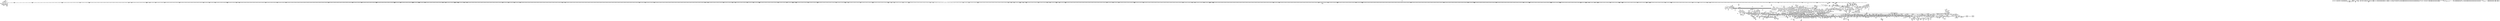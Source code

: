 digraph {
	CE0x4322d90 [shape=record,shape=Mrecord,label="{CE0x4322d90|inode_has_perm:_lnot|security/selinux/hooks.c,1611}"]
	CE0x42a6b20 [shape=record,shape=Mrecord,label="{CE0x42a6b20|file_mask_to_av:_if.then19|*SummSink*}"]
	CE0x42536c0 [shape=record,shape=Mrecord,label="{CE0x42536c0|file_mask_to_av:_av.2|*SummSink*}"]
	CE0x4265b80 [shape=record,shape=Mrecord,label="{CE0x4265b80|selinux_revalidate_file_permission:_tmp11|security/selinux/hooks.c,3147}"]
	CE0x420b760 [shape=record,shape=Mrecord,label="{CE0x420b760|selinux_file_permission:_tmp31|security/selinux/hooks.c,3174|*SummSink*}"]
	CE0x4267ad0 [shape=record,shape=Mrecord,label="{CE0x4267ad0|i64*_getelementptr_inbounds_(_28_x_i64_,_28_x_i64_*___llvm_gcov_ctr232,_i64_0,_i64_0)|*Constant*|*SummSink*}"]
	CE0x4213ca0 [shape=record,shape=Mrecord,label="{CE0x4213ca0|selinux_file_permission:_sid2|security/selinux/hooks.c,3169|*SummSource*}"]
	CE0x422f600 [shape=record,shape=Mrecord,label="{CE0x422f600|file_mask_to_av:_tmp45|security/selinux/hooks.c,1889|*SummSink*}"]
	CE0x417b870 [shape=record,shape=Mrecord,label="{CE0x417b870|_call_void_mcount()_#3|*SummSink*}"]
	CE0x435a540 [shape=record,shape=Mrecord,label="{CE0x435a540|__validate_creds:_tmp5|include/linux/cred.h,173|*SummSink*}"]
	CE0x41bc0f0 [shape=record,shape=Mrecord,label="{CE0x41bc0f0|0:_i32,_4:_i32,_8:_i16,_12:_i32,_16:_i32,_20:_i32,_24:_i32,_56:_i8*,_:_SCMRE_154,155_}"]
	CE0x4201ee0 [shape=record,shape=Mrecord,label="{CE0x4201ee0|selinux_file_permission:_tmp4|security/selinux/hooks.c,3162|*SummSink*}"]
	CE0x4215890 [shape=record,shape=Mrecord,label="{CE0x4215890|selinux_file_permission:_call1|security/selinux/hooks.c,3163|*SummSource*}"]
	CE0x420cfd0 [shape=record,shape=Mrecord,label="{CE0x420cfd0|selinux_revalidate_file_permission:_entry}"]
	CE0x4301c80 [shape=record,shape=Mrecord,label="{CE0x4301c80|file_mask_to_av:_conv29|security/selinux/hooks.c,1887}"]
	CE0x41c5d10 [shape=record,shape=Mrecord,label="{CE0x41c5d10|0:_i32,_4:_i32,_8:_i16,_12:_i32,_16:_i32,_20:_i32,_24:_i32,_56:_i8*,_:_SCMRE_232,236_|*MultipleSource*|security/selinux/hooks.c,3162|security/selinux/hooks.c,3160}"]
	CE0x42b9210 [shape=record,shape=Mrecord,label="{CE0x42b9210|128:_i8*,_:_CRE_128,136_|*MultipleSource*|Function::cred_sid&Arg::cred::|security/selinux/hooks.c,3147|Function::file_has_perm&Arg::cred::|security/selinux/hooks.c,196|Function::inode_has_perm&Arg::cred::}"]
	CE0x41cad20 [shape=record,shape=Mrecord,label="{CE0x41cad20|0:_i32,_4:_i32,_8:_i16,_12:_i32,_16:_i32,_20:_i32,_24:_i32,_56:_i8*,_:_SCMRE_286,287_}"]
	CE0x41ee840 [shape=record,shape=Mrecord,label="{CE0x41ee840|0:_i32,_4:_i32,_8:_i16,_12:_i32,_16:_i32,_20:_i32,_24:_i32,_56:_i8*,_:_SCMRE_576,577_}"]
	CE0x42a2460 [shape=record,shape=Mrecord,label="{CE0x42a2460|file_mask_to_av:_conv9|security/selinux/hooks.c,1878}"]
	CE0x417d480 [shape=record,shape=Mrecord,label="{CE0x417d480|current_sid:_tmp12|security/selinux/hooks.c,218}"]
	CE0x42ab920 [shape=record,shape=Mrecord,label="{CE0x42ab920|file_has_perm:_ad|security/selinux/hooks.c, 1676|*SummSource*}"]
	CE0x42a80a0 [shape=record,shape=Mrecord,label="{CE0x42a80a0|128:_i8*,_:_CRE_40,44_|*MultipleSource*|Function::cred_sid&Arg::cred::|security/selinux/hooks.c,3147|Function::file_has_perm&Arg::cred::|security/selinux/hooks.c,196|Function::inode_has_perm&Arg::cred::}"]
	CE0x419b390 [shape=record,shape=Mrecord,label="{CE0x419b390|file_mask_to_av:_tmp54|security/selinux/hooks.c,1894|*SummSource*}"]
	CE0x4226770 [shape=record,shape=Mrecord,label="{CE0x4226770|avc_policy_seqno:_bb}"]
	CE0x41c6d00 [shape=record,shape=Mrecord,label="{CE0x41c6d00|0:_i32,_4:_i32,_8:_i16,_12:_i32,_16:_i32,_20:_i32,_24:_i32,_56:_i8*,_:_SCMRE_248,249_}"]
	CE0x42c5ab0 [shape=record,shape=Mrecord,label="{CE0x42c5ab0|128:_i8*,_:_CRE_48,52_|*MultipleSource*|Function::cred_sid&Arg::cred::|security/selinux/hooks.c,3147|Function::file_has_perm&Arg::cred::|security/selinux/hooks.c,196|Function::inode_has_perm&Arg::cred::}"]
	CE0x5e4bbc0 [shape=record,shape=Mrecord,label="{CE0x5e4bbc0|selinux_file_permission:_file|Function::selinux_file_permission&Arg::file::|*SummSink*}"]
	CE0x41ede20 [shape=record,shape=Mrecord,label="{CE0x41ede20|0:_i32,_4:_i32,_8:_i16,_12:_i32,_16:_i32,_20:_i32,_24:_i32,_56:_i8*,_:_SCMRE_570,571_}"]
	CE0x4188390 [shape=record,shape=Mrecord,label="{CE0x4188390|8:_i8,_32:_%struct.inode*,_%struct.selinux_audit_data*,_128:_i32,_456:_i8*,_:_SCMRE_304,312_|*MultipleSource*|security/selinux/hooks.c,3161|Function::selinux_file_permission&Arg::file::|Function::file_inode&Arg::f::}"]
	CE0x4204450 [shape=record,shape=Mrecord,label="{CE0x4204450|selinux_file_permission:_tmp17|security/selinux/hooks.c,3169}"]
	CE0x4351e60 [shape=record,shape=Mrecord,label="{CE0x4351e60|inode_has_perm:_i_flags|security/selinux/hooks.c,1611|*SummSink*}"]
	CE0x41efe30 [shape=record,shape=Mrecord,label="{CE0x41efe30|0:_i32,_4:_i32,_8:_i16,_12:_i32,_16:_i32,_20:_i32,_24:_i32,_56:_i8*,_:_SCMRE_589,590_}"]
	CE0x431a620 [shape=record,shape=Mrecord,label="{CE0x431a620|cred_sid:_cred|Function::cred_sid&Arg::cred::|*SummSource*}"]
	CE0x417ce50 [shape=record,shape=Mrecord,label="{CE0x417ce50|selinux_revalidate_file_permission:_tmp6|security/selinux/hooks.c,3147|*SummSink*}"]
	CE0x435fec0 [shape=record,shape=Mrecord,label="{CE0x435fec0|GLOBAL:_cred_sid|*Constant*}"]
	CE0x41a33d0 [shape=record,shape=Mrecord,label="{CE0x41a33d0|8:_i8,_32:_%struct.inode*,_%struct.selinux_audit_data*,_128:_i32,_456:_i8*,_:_SCMRE_180,181_}"]
	CE0x416d3e0 [shape=record,shape=Mrecord,label="{CE0x416d3e0|i64*_getelementptr_inbounds_(_13_x_i64_,_13_x_i64_*___llvm_gcov_ctr246,_i64_0,_i64_3)|*Constant*}"]
	CE0x4226560 [shape=record,shape=Mrecord,label="{CE0x4226560|current_sid:_tmp24|security/selinux/hooks.c,220|*SummSink*}"]
	CE0x4201380 [shape=record,shape=Mrecord,label="{CE0x4201380|0:_i32,_4:_i32,_8:_i16,_12:_i32,_16:_i32,_20:_i32,_24:_i32,_56:_i8*,_:_SCMRE_983,984_}"]
	CE0x4246d60 [shape=record,shape=Mrecord,label="{CE0x4246d60|current_sid:_tmp17|security/selinux/hooks.c,218|*SummSink*}"]
	CE0x42777f0 [shape=record,shape=Mrecord,label="{CE0x42777f0|selinux_revalidate_file_permission:_and|security/selinux/hooks.c,3151|*SummSource*}"]
	CE0x426b290 [shape=record,shape=Mrecord,label="{CE0x426b290|i64*_getelementptr_inbounds_(_16_x_i64_,_16_x_i64_*___llvm_gcov_ctr247,_i64_0,_i64_0)|*Constant*|*SummSink*}"]
	CE0x4249220 [shape=record,shape=Mrecord,label="{CE0x4249220|get_current:_entry|*SummSource*}"]
	CE0x4196640 [shape=record,shape=Mrecord,label="{CE0x4196640|8:_i8,_32:_%struct.inode*,_%struct.selinux_audit_data*,_128:_i32,_456:_i8*,_:_SCMRE_16,24_|*MultipleSource*|security/selinux/hooks.c,3161|Function::selinux_file_permission&Arg::file::|Function::file_inode&Arg::f::}"]
	CE0x42d78a0 [shape=record,shape=Mrecord,label="{CE0x42d78a0|inode_has_perm:_call4|security/selinux/hooks.c,1617}"]
	CE0x4281d10 [shape=record,shape=Mrecord,label="{CE0x4281d10|file_mask_to_av:_tmp51|security/selinux/hooks.c,1891}"]
	CE0x41b65f0 [shape=record,shape=Mrecord,label="{CE0x41b65f0|8:_i8,_32:_%struct.inode*,_%struct.selinux_audit_data*,_128:_i32,_456:_i8*,_:_SCMRE_432,436_|*MultipleSource*|security/selinux/hooks.c,3161|Function::selinux_file_permission&Arg::file::|Function::file_inode&Arg::f::}"]
	CE0x41a7e00 [shape=record,shape=Mrecord,label="{CE0x41a7e00|i64*_getelementptr_inbounds_(_16_x_i64_,_16_x_i64_*___llvm_gcov_ctr247,_i64_0,_i64_9)|*Constant*|*SummSource*}"]
	CE0x42b6860 [shape=record,shape=Mrecord,label="{CE0x42b6860|file_mask_to_av:_mask|Function::file_mask_to_av&Arg::mask::}"]
	CE0x4247740 [shape=record,shape=Mrecord,label="{CE0x4247740|current_sid:_tmp19|security/selinux/hooks.c,218}"]
	CE0x41939f0 [shape=record,shape=Mrecord,label="{CE0x41939f0|selinux_file_permission:_entry}"]
	CE0x423b630 [shape=record,shape=Mrecord,label="{CE0x423b630|GLOBAL:_selinux_revalidate_file_permission.__warned|Global_var:selinux_revalidate_file_permission.__warned}"]
	CE0x424d830 [shape=record,shape=Mrecord,label="{CE0x424d830|file_mask_to_av:_tmp25|security/selinux/hooks.c,1882}"]
	CE0x4348e50 [shape=record,shape=Mrecord,label="{CE0x4348e50|__validate_creds:_tmp}"]
	CE0x41880e0 [shape=record,shape=Mrecord,label="{CE0x41880e0|8:_i8,_32:_%struct.inode*,_%struct.selinux_audit_data*,_128:_i32,_456:_i8*,_:_SCMRE_296,304_|*MultipleSource*|security/selinux/hooks.c,3161|Function::selinux_file_permission&Arg::file::|Function::file_inode&Arg::f::}"]
	CE0x4350410 [shape=record,shape=Mrecord,label="{CE0x4350410|__validate_creds:_tmp1|*SummSource*}"]
	CE0x41ca660 [shape=record,shape=Mrecord,label="{CE0x41ca660|0:_i32,_4:_i32,_8:_i16,_12:_i32,_16:_i32,_20:_i32,_24:_i32,_56:_i8*,_:_SCMRE_282,283_}"]
	CE0x4355d10 [shape=record,shape=Mrecord,label="{CE0x4355d10|inode_has_perm:_tmp9|security/selinux/hooks.c,1611}"]
	CE0x4279fa0 [shape=record,shape=Mrecord,label="{CE0x4279fa0|file_mask_to_av:_av.5|*SummSink*}"]
	CE0x41bc7b0 [shape=record,shape=Mrecord,label="{CE0x41bc7b0|0:_i32,_4:_i32,_8:_i16,_12:_i32,_16:_i32,_20:_i32,_24:_i32,_56:_i8*,_:_SCMRE_158,159_}"]
	CE0x435a0e0 [shape=record,shape=Mrecord,label="{CE0x435a0e0|__validate_creds:_tmp4|include/linux/cred.h,173|*SummSink*}"]
	CE0x42b6510 [shape=record,shape=Mrecord,label="{CE0x42b6510|file_mask_to_av:_mode|Function::file_mask_to_av&Arg::mode::|*SummSource*}"]
	CE0x4279430 [shape=record,shape=Mrecord,label="{CE0x4279430|file_mask_to_av:_or37|security/selinux/hooks.c,1889|*SummSource*}"]
	CE0x4264da0 [shape=record,shape=Mrecord,label="{CE0x4264da0|selinux_revalidate_file_permission:_tmp10|security/selinux/hooks.c,3147|*SummSource*}"]
	CE0x4177330 [shape=record,shape=Mrecord,label="{CE0x4177330|8:_i8,_32:_%struct.inode*,_%struct.selinux_audit_data*,_128:_i32,_456:_i8*,_:_SCMRE_145,146_}"]
	CE0x42baef0 [shape=record,shape=Mrecord,label="{CE0x42baef0|file_mask_to_av:_tmp32|security/selinux/hooks.c,1885}"]
	CE0x41e44e0 [shape=record,shape=Mrecord,label="{CE0x41e44e0|0:_i32,_4:_i32,_8:_i16,_12:_i32,_16:_i32,_20:_i32,_24:_i32,_56:_i8*,_:_SCMRE_309,310_}"]
	CE0x42582c0 [shape=record,shape=Mrecord,label="{CE0x42582c0|file_has_perm:_tmp2|*LoadInst*|security/selinux/hooks.c,1674}"]
	CE0x421c710 [shape=record,shape=Mrecord,label="{CE0x421c710|selinux_file_permission:_call6|security/selinux/hooks.c,3170|*SummSink*}"]
	CE0x41c23a0 [shape=record,shape=Mrecord,label="{CE0x41c23a0|0:_i32,_4:_i32,_8:_i16,_12:_i32,_16:_i32,_20:_i32,_24:_i32,_56:_i8*,_:_SCMRE_0,2_|*MultipleSource*|security/selinux/hooks.c,3162|security/selinux/hooks.c,3160}"]
	CE0x41898e0 [shape=record,shape=Mrecord,label="{CE0x41898e0|0:_i32,_4:_i32,_8:_i16,_12:_i32,_16:_i32,_20:_i32,_24:_i32,_56:_i8*,_:_SCMRE_561,562_}"]
	CE0x422ee70 [shape=record,shape=Mrecord,label="{CE0x422ee70|i64*_getelementptr_inbounds_(_28_x_i64_,_28_x_i64_*___llvm_gcov_ctr232,_i64_0,_i64_22)|*Constant*}"]
	CE0x42a6c00 [shape=record,shape=Mrecord,label="{CE0x42a6c00|file_mask_to_av:_if.end}"]
	CE0x42a49b0 [shape=record,shape=Mrecord,label="{CE0x42a49b0|128:_i8*,_:_CRE_4,8_|*MultipleSource*|Function::cred_sid&Arg::cred::|security/selinux/hooks.c,3147|Function::file_has_perm&Arg::cred::|security/selinux/hooks.c,196|Function::inode_has_perm&Arg::cred::}"]
	CE0x426b000 [shape=record,shape=Mrecord,label="{CE0x426b000|i64*_getelementptr_inbounds_(_16_x_i64_,_16_x_i64_*___llvm_gcov_ctr247,_i64_0,_i64_0)|*Constant*|*SummSource*}"]
	CE0x42528b0 [shape=record,shape=Mrecord,label="{CE0x42528b0|file_mask_to_av:_tmp28|security/selinux/hooks.c,1883|*SummSource*}"]
	CE0x4279020 [shape=record,shape=Mrecord,label="{CE0x4279020|file_mask_to_av:_conv36|security/selinux/hooks.c,1889|*SummSink*}"]
	CE0x41ec6c0 [shape=record,shape=Mrecord,label="{CE0x41ec6c0|i64*_getelementptr_inbounds_(_11_x_i64_,_11_x_i64_*___llvm_gcov_ctr125,_i64_0,_i64_8)|*Constant*|*SummSink*}"]
	CE0x41c3860 [shape=record,shape=Mrecord,label="{CE0x41c3860|0:_i32,_4:_i32,_8:_i16,_12:_i32,_16:_i32,_20:_i32,_24:_i32,_56:_i8*,_:_SCMRE_192,193_}"]
	CE0x41a5080 [shape=record,shape=Mrecord,label="{CE0x41a5080|8:_i8,_32:_%struct.inode*,_%struct.selinux_audit_data*,_128:_i32,_456:_i8*,_:_SCMRE_197,198_}"]
	CE0x41766f0 [shape=record,shape=Mrecord,label="{CE0x41766f0|8:_i8,_32:_%struct.inode*,_%struct.selinux_audit_data*,_128:_i32,_456:_i8*,_:_SCMRE_125,126_}"]
	CE0x43194c0 [shape=record,shape=Mrecord,label="{CE0x43194c0|file_has_perm:_call|security/selinux/hooks.c,1675|*SummSink*}"]
	CE0x41f9b60 [shape=record,shape=Mrecord,label="{CE0x41f9b60|0:_i32,_4:_i32,_8:_i16,_12:_i32,_16:_i32,_20:_i32,_24:_i32,_56:_i8*,_:_SCMRE_879,880_}"]
	CE0x41fe5a0 [shape=record,shape=Mrecord,label="{CE0x41fe5a0|0:_i32,_4:_i32,_8:_i16,_12:_i32,_16:_i32,_20:_i32,_24:_i32,_56:_i8*,_:_SCMRE_923,924_}"]
	CE0x4359ac0 [shape=record,shape=Mrecord,label="{CE0x4359ac0|__validate_creds:_tmp3|include/linux/cred.h,173}"]
	CE0x42bd0f0 [shape=record,shape=Mrecord,label="{CE0x42bd0f0|file_has_perm:_if.then5|*SummSource*}"]
	CE0x41888f0 [shape=record,shape=Mrecord,label="{CE0x41888f0|8:_i8,_32:_%struct.inode*,_%struct.selinux_audit_data*,_128:_i32,_456:_i8*,_:_SCMRE_316,320_|*MultipleSource*|security/selinux/hooks.c,3161|Function::selinux_file_permission&Arg::file::|Function::file_inode&Arg::f::}"]
	CE0x4243990 [shape=record,shape=Mrecord,label="{CE0x4243990|selinux_revalidate_file_permission:_tmp24|security/selinux/hooks.c,3151}"]
	CE0x4322d20 [shape=record,shape=Mrecord,label="{CE0x4322d20|inode_has_perm:_lnot|security/selinux/hooks.c,1611|*SummSink*}"]
	CE0x424aab0 [shape=record,shape=Mrecord,label="{CE0x424aab0|i32_22|*Constant*|*SummSink*}"]
	CE0x427a110 [shape=record,shape=Mrecord,label="{CE0x427a110|file_mask_to_av:_and40|security/selinux/hooks.c,1890|*SummSource*}"]
	CE0x42b3180 [shape=record,shape=Mrecord,label="{CE0x42b3180|128:_i8*,_:_CRE_104,112_|*MultipleSource*|Function::cred_sid&Arg::cred::|security/selinux/hooks.c,3147|Function::file_has_perm&Arg::cred::|security/selinux/hooks.c,196|Function::inode_has_perm&Arg::cred::}"]
	CE0x4264760 [shape=record,shape=Mrecord,label="{CE0x4264760|selinux_revalidate_file_permission:_call|security/selinux/hooks.c,3147}"]
	CE0x42bbb50 [shape=record,shape=Mrecord,label="{CE0x42bbb50|file_has_perm:_bb|*SummSource*}"]
	CE0x41c8140 [shape=record,shape=Mrecord,label="{CE0x41c8140|0:_i32,_4:_i32,_8:_i16,_12:_i32,_16:_i32,_20:_i32,_24:_i32,_56:_i8*,_:_SCMRE_260,261_}"]
	"CONST[source:1(input),value:2(dynamic)][purpose:{subject}]"
	CE0x4251580 [shape=record,shape=Mrecord,label="{CE0x4251580|file_has_perm:_type|security/selinux/hooks.c,1680|*SummSource*}"]
	CE0x42c9980 [shape=record,shape=Mrecord,label="{CE0x42c9980|file_mask_to_av:_if.end10|*SummSink*}"]
	CE0x4261070 [shape=record,shape=Mrecord,label="{CE0x4261070|file_mask_to_av:_tobool5|security/selinux/hooks.c,1877|*SummSink*}"]
	CE0x419dc90 [shape=record,shape=Mrecord,label="{CE0x419dc90|file_mask_to_av:_tmp40|security/selinux/hooks.c,1888|*SummSink*}"]
	CE0x42b7480 [shape=record,shape=Mrecord,label="{CE0x42b7480|i64*_getelementptr_inbounds_(_28_x_i64_,_28_x_i64_*___llvm_gcov_ctr232,_i64_0,_i64_16)|*Constant*|*SummSink*}"]
	CE0x418d870 [shape=record,shape=Mrecord,label="{CE0x418d870|8:_i8,_32:_%struct.inode*,_%struct.selinux_audit_data*,_128:_i32,_456:_i8*,_:_SCMRE_68,69_}"]
	CE0x42a5410 [shape=record,shape=Mrecord,label="{CE0x42a5410|file_mask_to_av:_tmp35|security/selinux/hooks.c,1886}"]
	CE0x41f2bc0 [shape=record,shape=Mrecord,label="{CE0x41f2bc0|0:_i32,_4:_i32,_8:_i16,_12:_i32,_16:_i32,_20:_i32,_24:_i32,_56:_i8*,_:_SCMRE_616,617_}"]
	CE0x424f770 [shape=record,shape=Mrecord,label="{CE0x424f770|file_mask_to_av:_tmp26|security/selinux/hooks.c,1882|*SummSource*}"]
	CE0x41bb880 [shape=record,shape=Mrecord,label="{CE0x41bb880|0:_i32,_4:_i32,_8:_i16,_12:_i32,_16:_i32,_20:_i32,_24:_i32,_56:_i8*,_:_SCMRE_149,150_}"]
	CE0x41c4790 [shape=record,shape=Mrecord,label="{CE0x41c4790|0:_i32,_4:_i32,_8:_i16,_12:_i32,_16:_i32,_20:_i32,_24:_i32,_56:_i8*,_:_SCMRE_201,202_}"]
	CE0x4270d90 [shape=record,shape=Mrecord,label="{CE0x4270d90|file_mask_to_av:_if.then|*SummSource*}"]
	CE0x4321740 [shape=record,shape=Mrecord,label="{CE0x4321740|file_has_perm:_tmp11|security/selinux/hooks.c,1684}"]
	CE0x4348ec0 [shape=record,shape=Mrecord,label="{CE0x4348ec0|COLLAPSED:_GCMRE___llvm_gcov_ctr155_internal_global_5_x_i64_zeroinitializer:_elem_0:default:}"]
	CE0x42c9870 [shape=record,shape=Mrecord,label="{CE0x42c9870|file_mask_to_av:_if.end10|*SummSource*}"]
	CE0x4277580 [shape=record,shape=Mrecord,label="{CE0x4277580|selinux_revalidate_file_permission:_tobool7|security/selinux/hooks.c,3151|*SummSink*}"]
	CE0x42bc100 [shape=record,shape=Mrecord,label="{CE0x42bc100|file_mask_to_av:_tmp14|security/selinux/hooks.c,1877|*SummSink*}"]
	CE0x41b6b50 [shape=record,shape=Mrecord,label="{CE0x41b6b50|8:_i8,_32:_%struct.inode*,_%struct.selinux_audit_data*,_128:_i32,_456:_i8*,_:_SCMRE_440,448_|*MultipleSource*|security/selinux/hooks.c,3161|Function::selinux_file_permission&Arg::file::|Function::file_inode&Arg::f::}"]
	CE0x4236e30 [shape=record,shape=Mrecord,label="{CE0x4236e30|GLOBAL:_current_task|Global_var:current_task}"]
	CE0x41f0850 [shape=record,shape=Mrecord,label="{CE0x41f0850|0:_i32,_4:_i32,_8:_i16,_12:_i32,_16:_i32,_20:_i32,_24:_i32,_56:_i8*,_:_SCMRE_595,596_}"]
	CE0x426da30 [shape=record,shape=Mrecord,label="{CE0x426da30|selinux_revalidate_file_permission:_tmp18|security/selinux/hooks.c,3147}"]
	CE0x4268ff0 [shape=record,shape=Mrecord,label="{CE0x4268ff0|selinux_revalidate_file_permission:_tmp1}"]
	CE0x4309da0 [shape=record,shape=Mrecord,label="{CE0x4309da0|inode_has_perm:_inode|Function::inode_has_perm&Arg::inode::|*SummSink*}"]
	CE0x4233bc0 [shape=record,shape=Mrecord,label="{CE0x4233bc0|selinux_revalidate_file_permission:_i_mode|security/selinux/hooks.c,3155|*SummSink*}"]
	CE0x4342f20 [shape=record,shape=Mrecord,label="{CE0x4342f20|_call_void___validate_creds(%struct.cred*_%cred,_i8*_getelementptr_inbounds_(_25_x_i8_,_25_x_i8_*_.str3,_i32_0,_i32_0),_i32_1609)_#10,_!dbg_!27719|security/selinux/hooks.c,1609|*SummSink*}"]
	CE0x41fadf0 [shape=record,shape=Mrecord,label="{CE0x41fadf0|0:_i32,_4:_i32,_8:_i16,_12:_i32,_16:_i32,_20:_i32,_24:_i32,_56:_i8*,_:_SCMRE_890,891_}"]
	CE0x42841e0 [shape=record,shape=Mrecord,label="{CE0x42841e0|selinux_revalidate_file_permission:_tmp30|security/selinux/hooks.c,3152|*SummSink*}"]
	CE0x4232f20 [shape=record,shape=Mrecord,label="{CE0x4232f20|selinux_revalidate_file_permission:_tmp31|security/selinux/hooks.c,3154|*SummSink*}"]
	CE0x422b730 [shape=record,shape=Mrecord,label="{CE0x422b730|get_current:_tmp4|./arch/x86/include/asm/current.h,14}"]
	CE0x41c4430 [shape=record,shape=Mrecord,label="{CE0x41c4430|0:_i32,_4:_i32,_8:_i16,_12:_i32,_16:_i32,_20:_i32,_24:_i32,_56:_i8*,_:_SCMRE_199,200_}"]
	CE0x41cb080 [shape=record,shape=Mrecord,label="{CE0x41cb080|0:_i32,_4:_i32,_8:_i16,_12:_i32,_16:_i32,_20:_i32,_24:_i32,_56:_i8*,_:_SCMRE_288,289_}"]
	CE0x4203fe0 [shape=record,shape=Mrecord,label="{CE0x4203fe0|selinux_file_permission:_isid|security/selinux/hooks.c,3169}"]
	CE0x4215bb0 [shape=record,shape=Mrecord,label="{CE0x4215bb0|GLOBAL:_current_sid|*Constant*}"]
	CE0x42c6fc0 [shape=record,shape=Mrecord,label="{CE0x42c6fc0|file_mask_to_av:_tmp8|security/selinux/hooks.c,1875|*SummSink*}"]
	CE0x42b74f0 [shape=record,shape=Mrecord,label="{CE0x42b74f0|file_mask_to_av:_tmp32|security/selinux/hooks.c,1885|*SummSource*}"]
	CE0x42c6c90 [shape=record,shape=Mrecord,label="{CE0x42c6c90|128:_i8*,_:_CRE_56,64_|*MultipleSource*|Function::cred_sid&Arg::cred::|security/selinux/hooks.c,3147|Function::file_has_perm&Arg::cred::|security/selinux/hooks.c,196|Function::inode_has_perm&Arg::cred::}"]
	CE0x41bc450 [shape=record,shape=Mrecord,label="{CE0x41bc450|0:_i32,_4:_i32,_8:_i16,_12:_i32,_16:_i32,_20:_i32,_24:_i32,_56:_i8*,_:_SCMRE_156,157_}"]
	CE0x41a8210 [shape=record,shape=Mrecord,label="{CE0x41a8210|current_sid:_tmp}"]
	CE0x420b680 [shape=record,shape=Mrecord,label="{CE0x420b680|i64*_getelementptr_inbounds_(_13_x_i64_,_13_x_i64_*___llvm_gcov_ctr246,_i64_0,_i64_11)|*Constant*|*SummSink*}"]
	CE0x41a0d60 [shape=record,shape=Mrecord,label="{CE0x41a0d60|i64*_getelementptr_inbounds_(_2_x_i64_,_2_x_i64_*___llvm_gcov_ctr162,_i64_0,_i64_1)|*Constant*|*SummSink*}"]
	CE0x4237210 [shape=record,shape=Mrecord,label="{CE0x4237210|current_sid:_tmp5|security/selinux/hooks.c,218|*SummSink*}"]
	CE0x42a64f0 [shape=record,shape=Mrecord,label="{CE0x42a64f0|file_mask_to_av:_av.0}"]
	CE0x4189190 [shape=record,shape=Mrecord,label="{CE0x4189190|0:_i32,_4:_i32,_8:_i16,_12:_i32,_16:_i32,_20:_i32,_24:_i32,_56:_i8*,_:_SCMRE_556,557_}"]
	CE0x42c1a90 [shape=record,shape=Mrecord,label="{CE0x42c1a90|file_mask_to_av:_tmp5|security/selinux/hooks.c,1874|*SummSink*}"]
	CE0x4354dd0 [shape=record,shape=Mrecord,label="{CE0x4354dd0|i64*_getelementptr_inbounds_(_8_x_i64_,_8_x_i64_*___llvm_gcov_ctr154,_i64_0,_i64_5)|*Constant*|*SummSink*}"]
	CE0x41e30a0 [shape=record,shape=Mrecord,label="{CE0x41e30a0|0:_i32,_4:_i32,_8:_i16,_12:_i32,_16:_i32,_20:_i32,_24:_i32,_56:_i8*,_:_SCMRE_297,298_}"]
	CE0x42826d0 [shape=record,shape=Mrecord,label="{CE0x42826d0|file_mask_to_av:_conv43|security/selinux/hooks.c,1891}"]
	CE0x42855c0 [shape=record,shape=Mrecord,label="{CE0x42855c0|selinux_revalidate_file_permission:_tobool10|security/selinux/hooks.c,3151|*SummSink*}"]
	CE0x4276320 [shape=record,shape=Mrecord,label="{CE0x4276320|file_mask_to_av:_or30|security/selinux/hooks.c,1887|*SummSource*}"]
	CE0x41a3df0 [shape=record,shape=Mrecord,label="{CE0x41a3df0|8:_i8,_32:_%struct.inode*,_%struct.selinux_audit_data*,_128:_i32,_456:_i8*,_:_SCMRE_186,187_}"]
	CE0x4354740 [shape=record,shape=Mrecord,label="{CE0x4354740|inode_has_perm:_tobool2|security/selinux/hooks.c,1611|*SummSource*}"]
	CE0x41bf030 [shape=record,shape=Mrecord,label="{CE0x41bf030|0:_i32,_4:_i32,_8:_i16,_12:_i32,_16:_i32,_20:_i32,_24:_i32,_56:_i8*,_:_SCMRE_182,183_}"]
	CE0x42b8b90 [shape=record,shape=Mrecord,label="{CE0x42b8b90|i32_8|*Constant*}"]
	CE0x4176fd0 [shape=record,shape=Mrecord,label="{CE0x4176fd0|8:_i8,_32:_%struct.inode*,_%struct.selinux_audit_data*,_128:_i32,_456:_i8*,_:_SCMRE_136,140_|*MultipleSource*|security/selinux/hooks.c,3161|Function::selinux_file_permission&Arg::file::|Function::file_inode&Arg::f::}"]
	CE0x435f320 [shape=record,shape=Mrecord,label="{CE0x435f320|inode_has_perm:_tmp14|security/selinux/hooks.c,1614}"]
	CE0x430cf10 [shape=record,shape=Mrecord,label="{CE0x430cf10|file_has_perm:_rc.1}"]
	CE0x434e4f0 [shape=record,shape=Mrecord,label="{CE0x434e4f0|__validate_creds:_file|Function::__validate_creds&Arg::file::|*SummSink*}"]
	CE0x42af180 [shape=record,shape=Mrecord,label="{CE0x42af180|selinux_revalidate_file_permission:_call14|security/selinux/hooks.c,3154}"]
	CE0x41ff9e0 [shape=record,shape=Mrecord,label="{CE0x41ff9e0|0:_i32,_4:_i32,_8:_i16,_12:_i32,_16:_i32,_20:_i32,_24:_i32,_56:_i8*,_:_SCMRE_935,936_}"]
	CE0x419d4a0 [shape=record,shape=Mrecord,label="{CE0x419d4a0|file_mask_to_av:_tobool34|security/selinux/hooks.c,1888}"]
	CE0x4245470 [shape=record,shape=Mrecord,label="{CE0x4245470|i8*_getelementptr_inbounds_(_25_x_i8_,_25_x_i8_*_.str3,_i32_0,_i32_0)|*Constant*|*SummSink*}"]
	CE0x430d8f0 [shape=record,shape=Mrecord,label="{CE0x430d8f0|i64*_getelementptr_inbounds_(_12_x_i64_,_12_x_i64_*___llvm_gcov_ctr170,_i64_0,_i64_11)|*Constant*|*SummSink*}"]
	CE0x42bc940 [shape=record,shape=Mrecord,label="{CE0x42bc940|__validate_creds:_cred|Function::__validate_creds&Arg::cred::|*SummSink*}"]
	CE0x41c2240 [shape=record,shape=Mrecord,label="{CE0x41c2240|0:_i32,_4:_i32,_8:_i16,_12:_i32,_16:_i32,_20:_i32,_24:_i32,_56:_i8*,_:_SCMRE_136,137_}"]
	CE0x42cdb00 [shape=record,shape=Mrecord,label="{CE0x42cdb00|__validate_creds:_tmp8|include/linux/cred.h,175}"]
	CE0x42bdf90 [shape=record,shape=Mrecord,label="{CE0x42bdf90|file_mask_to_av:_conv14|security/selinux/hooks.c,1881|*SummSource*}"]
	CE0x41f9140 [shape=record,shape=Mrecord,label="{CE0x41f9140|0:_i32,_4:_i32,_8:_i16,_12:_i32,_16:_i32,_20:_i32,_24:_i32,_56:_i8*,_:_SCMRE_873,874_}"]
	CE0x421cb50 [shape=record,shape=Mrecord,label="{CE0x421cb50|GLOBAL:_avc_policy_seqno|*Constant*|*SummSink*}"]
	CE0x43118e0 [shape=record,shape=Mrecord,label="{CE0x43118e0|i64*_getelementptr_inbounds_(_8_x_i64_,_8_x_i64_*___llvm_gcov_ctr154,_i64_0,_i64_2)|*Constant*|*SummSink*}"]
	CE0x4242840 [shape=record,shape=Mrecord,label="{CE0x4242840|_ret_%struct.inode*_%tmp4,_!dbg_!27713|include/linux/fs.h,1916}"]
	CE0x43579b0 [shape=record,shape=Mrecord,label="{CE0x43579b0|i64*_getelementptr_inbounds_(_8_x_i64_,_8_x_i64_*___llvm_gcov_ctr154,_i64_0,_i64_6)|*Constant*|*SummSink*}"]
	CE0x4226240 [shape=record,shape=Mrecord,label="{CE0x4226240|current_sid:_tmp24|security/selinux/hooks.c,220}"]
	CE0x42c4160 [shape=record,shape=Mrecord,label="{CE0x42c4160|file_mask_to_av:_tobool18|security/selinux/hooks.c,1882}"]
	CE0x423dfe0 [shape=record,shape=Mrecord,label="{CE0x423dfe0|selinux_revalidate_file_permission:_tmp17|security/selinux/hooks.c,3147|*SummSink*}"]
	CE0x427fe20 [shape=record,shape=Mrecord,label="{CE0x427fe20|file_mask_to_av:_tmp47|security/selinux/hooks.c,1890}"]
	CE0x4353fe0 [shape=record,shape=Mrecord,label="{CE0x4353fe0|i32_1|*Constant*}"]
	CE0x420e470 [shape=record,shape=Mrecord,label="{CE0x420e470|selinux_file_permission:_cmp|security/selinux/hooks.c,3169|*SummSink*}"]
	CE0x4365130 [shape=record,shape=Mrecord,label="{CE0x4365130|i32_512|*Constant*|*SummSource*}"]
	CE0x4229960 [shape=record,shape=Mrecord,label="{CE0x4229960|i64_6|*Constant*}"]
	CE0x4193740 [shape=record,shape=Mrecord,label="{CE0x4193740|GLOBAL:_file_inode|*Constant*}"]
	CE0x4195ac0 [shape=record,shape=Mrecord,label="{CE0x4195ac0|8:_i8,_32:_%struct.inode*,_%struct.selinux_audit_data*,_128:_i32,_456:_i8*,_:_SCMRE_86,87_}"]
	CE0x420ab40 [shape=record,shape=Mrecord,label="{CE0x420ab40|selinux_file_permission:_tmp29|security/selinux/hooks.c,3172|*SummSource*}"]
	CE0x41fc8f0 [shape=record,shape=Mrecord,label="{CE0x41fc8f0|0:_i32,_4:_i32,_8:_i16,_12:_i32,_16:_i32,_20:_i32,_24:_i32,_56:_i8*,_:_SCMRE_906,907_}"]
	CE0x4282ba0 [shape=record,shape=Mrecord,label="{CE0x4282ba0|selinux_revalidate_file_permission:_tmp26|security/selinux/hooks.c,3151|*SummSink*}"]
	CE0x4306d70 [shape=record,shape=Mrecord,label="{CE0x4306d70|file_has_perm:_tmp21|security/selinux/hooks.c,1694|*SummSource*}"]
	CE0x4364bf0 [shape=record,shape=Mrecord,label="{CE0x4364bf0|i64*_getelementptr_inbounds_(_5_x_i64_,_5_x_i64_*___llvm_gcov_ctr155,_i64_0,_i64_0)|*Constant*|*SummSink*}"]
	CE0x42c0d90 [shape=record,shape=Mrecord,label="{CE0x42c0d90|file_has_perm:_tmp2|*LoadInst*|security/selinux/hooks.c,1674|*SummSink*}"]
	CE0x41f6930 [shape=record,shape=Mrecord,label="{CE0x41f6930|0:_i32,_4:_i32,_8:_i16,_12:_i32,_16:_i32,_20:_i32,_24:_i32,_56:_i8*,_:_SCMRE_776,792_|*MultipleSource*|security/selinux/hooks.c,3162|security/selinux/hooks.c,3160}"]
	CE0x430b2c0 [shape=record,shape=Mrecord,label="{CE0x430b2c0|inode_has_perm:_adp|Function::inode_has_perm&Arg::adp::|*SummSink*}"]
	CE0x416a930 [shape=record,shape=Mrecord,label="{CE0x416a930|selinux_file_permission:_if.end9|*SummSink*}"]
	CE0x4344430 [shape=record,shape=Mrecord,label="{CE0x4344430|inode_has_perm:_tmp6|*LoadInst*|security/selinux/hooks.c,1611|*SummSink*}"]
	CE0x42accd0 [shape=record,shape=Mrecord,label="{CE0x42accd0|file_has_perm:_f_path|security/selinux/hooks.c,1681|*SummSink*}"]
	CE0x41a1960 [shape=record,shape=Mrecord,label="{CE0x41a1960|file_inode:_tmp2}"]
	CE0x4193160 [shape=record,shape=Mrecord,label="{CE0x4193160|8:_i8,_32:_%struct.inode*,_%struct.selinux_audit_data*,_128:_i32,_456:_i8*,_:_SCMRE_52,53_}"]
	CE0x4268d40 [shape=record,shape=Mrecord,label="{CE0x4268d40|GLOBAL:_current_task|Global_var:current_task|*SummSink*}"]
	CE0x41ff830 [shape=record,shape=Mrecord,label="{CE0x41ff830|0:_i32,_4:_i32,_8:_i16,_12:_i32,_16:_i32,_20:_i32,_24:_i32,_56:_i8*,_:_SCMRE_934,935_}"]
	CE0x419ecb0 [shape=record,shape=Mrecord,label="{CE0x419ecb0|avc_policy_seqno:_tmp3|*SummSource*}"]
	CE0x419c6d0 [shape=record,shape=Mrecord,label="{CE0x419c6d0|file_mask_to_av:_tmp38|security/selinux/hooks.c,1887|*SummSource*}"]
	CE0x4303800 [shape=record,shape=Mrecord,label="{CE0x4303800|i64*_getelementptr_inbounds_(_12_x_i64_,_12_x_i64_*___llvm_gcov_ctr170,_i64_0,_i64_6)|*Constant*}"]
	CE0x426db30 [shape=record,shape=Mrecord,label="{CE0x426db30|selinux_revalidate_file_permission:_tmp18|security/selinux/hooks.c,3147|*SummSource*}"]
	CE0x4240b40 [shape=record,shape=Mrecord,label="{CE0x4240b40|selinux_revalidate_file_permission:_tobool1|security/selinux/hooks.c,3147|*SummSource*}"]
	CE0x4358100 [shape=record,shape=Mrecord,label="{CE0x4358100|inode_has_perm:_tmp13|security/selinux/hooks.c,1614|*SummSource*}"]
	CE0x42460d0 [shape=record,shape=Mrecord,label="{CE0x42460d0|i8*_getelementptr_inbounds_(_45_x_i8_,_45_x_i8_*_.str12,_i32_0,_i32_0)|*Constant*}"]
	CE0x4263340 [shape=record,shape=Mrecord,label="{CE0x4263340|file_mask_to_av:_tmp16|security/selinux/hooks.c,1878|*SummSource*}"]
	CE0x43027c0 [shape=record,shape=Mrecord,label="{CE0x43027c0|file_has_perm:_tmp15|security/selinux/hooks.c,1688|*SummSink*}"]
	CE0x418b270 [shape=record,shape=Mrecord,label="{CE0x418b270|8:_i8,_32:_%struct.inode*,_%struct.selinux_audit_data*,_128:_i32,_456:_i8*,_:_SCMRE_400,404_|*MultipleSource*|security/selinux/hooks.c,3161|Function::selinux_file_permission&Arg::file::|Function::file_inode&Arg::f::}"]
	CE0x41eb000 [shape=record,shape=Mrecord,label="{CE0x41eb000|0:_i32,_4:_i32,_8:_i16,_12:_i32,_16:_i32,_20:_i32,_24:_i32,_56:_i8*,_:_SCMRE_553,554_}"]
	CE0x425ff00 [shape=record,shape=Mrecord,label="{CE0x425ff00|file_mask_to_av:_tmp30}"]
	CE0x43192e0 [shape=record,shape=Mrecord,label="{CE0x43192e0|file_has_perm:_call|security/selinux/hooks.c,1675}"]
	CE0x422d0e0 [shape=record,shape=Mrecord,label="{CE0x422d0e0|selinux_file_permission:_tmp33|security/selinux/hooks.c,3175|*SummSource*}"]
	CE0x4258c60 [shape=record,shape=Mrecord,label="{CE0x4258c60|_call_void___validate_creds(%struct.cred*_%cred,_i8*_getelementptr_inbounds_(_25_x_i8_,_25_x_i8_*_.str3,_i32_0,_i32_0),_i32_1609)_#10,_!dbg_!27719|security/selinux/hooks.c,1609}"]
	CE0x4214c40 [shape=record,shape=Mrecord,label="{CE0x4214c40|selinux_file_permission:_tmp12|security/selinux/hooks.c,3169}"]
	CE0x41bbbe0 [shape=record,shape=Mrecord,label="{CE0x41bbbe0|0:_i32,_4:_i32,_8:_i16,_12:_i32,_16:_i32,_20:_i32,_24:_i32,_56:_i8*,_:_SCMRE_151,152_}"]
	CE0x421ec60 [shape=record,shape=Mrecord,label="{CE0x421ec60|selinux_file_permission:_tmp26|security/selinux/hooks.c,3169}"]
	CE0x4241fc0 [shape=record,shape=Mrecord,label="{CE0x4241fc0|current_sid:_tobool1|security/selinux/hooks.c,218}"]
	CE0x423cb40 [shape=record,shape=Mrecord,label="{CE0x423cb40|selinux_revalidate_file_permission:_tmp20|*LoadInst*|security/selinux/hooks.c,3151|*SummSource*}"]
	CE0x4269da0 [shape=record,shape=Mrecord,label="{CE0x4269da0|file_mask_to_av:_tmp17|security/selinux/hooks.c,1878|*SummSink*}"]
	CE0x423ea80 [shape=record,shape=Mrecord,label="{CE0x423ea80|_call_void_mcount()_#3}"]
	CE0x4358400 [shape=record,shape=Mrecord,label="{CE0x4358400|__validate_creds:_conv|include/linux/cred.h,173|*SummSource*}"]
	CE0x4362cd0 [shape=record,shape=Mrecord,label="{CE0x4362cd0|__validate_creds:_conv|include/linux/cred.h,173}"]
	CE0x4176a50 [shape=record,shape=Mrecord,label="{CE0x4176a50|8:_i8,_32:_%struct.inode*,_%struct.selinux_audit_data*,_128:_i32,_456:_i8*,_:_SCMRE_127,128_}"]
	CE0x42c1230 [shape=record,shape=Mrecord,label="{CE0x42c1230|file_mask_to_av:_tmp2|security/selinux/hooks.c,1874}"]
	CE0x42cbf50 [shape=record,shape=Mrecord,label="{CE0x42cbf50|i64_10|*Constant*}"]
	CE0x42356d0 [shape=record,shape=Mrecord,label="{CE0x42356d0|selinux_revalidate_file_permission:_tmp21|security/selinux/hooks.c,3151|*SummSink*}"]
	CE0x425a180 [shape=record,shape=Mrecord,label="{CE0x425a180|file_mask_to_av:_tobool|security/selinux/hooks.c,1875|*SummSink*}"]
	CE0x42a7b60 [shape=record,shape=Mrecord,label="{CE0x42a7b60|file_mask_to_av:_conv3|security/selinux/hooks.c,1876|*SummSink*}"]
	CE0x41f3430 [shape=record,shape=Mrecord,label="{CE0x41f3430|0:_i32,_4:_i32,_8:_i16,_12:_i32,_16:_i32,_20:_i32,_24:_i32,_56:_i8*,_:_SCMRE_621,622_}"]
	CE0x4224610 [shape=record,shape=Mrecord,label="{CE0x4224610|current_sid:_tmp23|security/selinux/hooks.c,218}"]
	CE0x4252920 [shape=record,shape=Mrecord,label="{CE0x4252920|file_mask_to_av:_tmp28|security/selinux/hooks.c,1883|*SummSink*}"]
	CE0x4348680 [shape=record,shape=Mrecord,label="{CE0x4348680|__validate_creds:_line|Function::__validate_creds&Arg::line::|*SummSource*}"]
	CE0x41a0dd0 [shape=record,shape=Mrecord,label="{CE0x41a0dd0|i64_1|*Constant*}"]
	CE0x434b1e0 [shape=record,shape=Mrecord,label="{CE0x434b1e0|__validate_creds:_call|include/linux/cred.h,173}"]
	CE0x435abc0 [shape=record,shape=Mrecord,label="{CE0x435abc0|inode_has_perm:_tmp19|security/selinux/hooks.c,1618|*SummSink*}"]
	CE0x4306430 [shape=record,shape=Mrecord,label="{CE0x4306430|file_has_perm:_tmp20|security/selinux/hooks.c,1694|*SummSink*}"]
	CE0x4244b90 [shape=record,shape=Mrecord,label="{CE0x4244b90|_call_void_lockdep_rcu_suspicious(i8*_getelementptr_inbounds_(_25_x_i8_,_25_x_i8_*_.str3,_i32_0,_i32_0),_i32_218,_i8*_getelementptr_inbounds_(_45_x_i8_,_45_x_i8_*_.str12,_i32_0,_i32_0))_#10,_!dbg_!27727|security/selinux/hooks.c,218|*SummSource*}"]
	CE0x420f6f0 [shape=record,shape=Mrecord,label="{CE0x420f6f0|selinux_file_permission:_mask|Function::selinux_file_permission&Arg::mask::}"]
	CE0x417e460 [shape=record,shape=Mrecord,label="{CE0x417e460|_call_void_mcount()_#3}"]
	CE0x4364140 [shape=record,shape=Mrecord,label="{CE0x4364140|__validate_creds:_if.then|*SummSource*}"]
	CE0x422f3a0 [shape=record,shape=Mrecord,label="{CE0x422f3a0|i64*_getelementptr_inbounds_(_28_x_i64_,_28_x_i64_*___llvm_gcov_ctr232,_i64_0,_i64_22)|*Constant*|*SummSink*}"]
	CE0x42669d0 [shape=record,shape=Mrecord,label="{CE0x42669d0|selinux_revalidate_file_permission:_call6|security/selinux/hooks.c,3148|*SummSource*}"]
	CE0x41797a0 [shape=record,shape=Mrecord,label="{CE0x41797a0|file_inode:_tmp|*SummSource*}"]
	CE0x41a58f0 [shape=record,shape=Mrecord,label="{CE0x41a58f0|8:_i8,_32:_%struct.inode*,_%struct.selinux_audit_data*,_128:_i32,_456:_i8*,_:_SCMRE_202,203_}"]
	CE0x43229c0 [shape=record,shape=Mrecord,label="{CE0x43229c0|file_has_perm:_tmp14|security/selinux/hooks.c,1688}"]
	CE0x430abb0 [shape=record,shape=Mrecord,label="{CE0x430abb0|file_has_perm:_tmp25|security/selinux/hooks.c,1695|*SummSource*}"]
	CE0x430bf10 [shape=record,shape=Mrecord,label="{CE0x430bf10|file_has_perm:_tmp26|security/selinux/hooks.c,1694}"]
	CE0x421fab0 [shape=record,shape=Mrecord,label="{CE0x421fab0|selinux_file_permission:_tmp22|security/selinux/hooks.c,3169|*SummSource*}"]
	CE0x419d3c0 [shape=record,shape=Mrecord,label="{CE0x419d3c0|file_mask_to_av:_and33|security/selinux/hooks.c,1888|*SummSink*}"]
	CE0x41bae60 [shape=record,shape=Mrecord,label="{CE0x41bae60|0:_i32,_4:_i32,_8:_i16,_12:_i32,_16:_i32,_20:_i32,_24:_i32,_56:_i8*,_:_SCMRE_143,144_}"]
	CE0x4211f80 [shape=record,shape=Mrecord,label="{CE0x4211f80|i64_7|*Constant*}"]
	CE0x43470f0 [shape=record,shape=Mrecord,label="{CE0x43470f0|inode_has_perm:_tmp3|*SummSource*}"]
	CE0x42b6450 [shape=record,shape=Mrecord,label="{CE0x42b6450|file_mask_to_av:_mode|Function::file_mask_to_av&Arg::mode::}"]
	CE0x4194710 [shape=record,shape=Mrecord,label="{CE0x4194710|i64_1|*Constant*}"]
	CE0x42b59b0 [shape=record,shape=Mrecord,label="{CE0x42b59b0|selinux_revalidate_file_permission:_call13|security/selinux/hooks.c,3155|*SummSource*}"]
	CE0x41ec3c0 [shape=record,shape=Mrecord,label="{CE0x41ec3c0|current_sid:_tmp13|security/selinux/hooks.c,218|*SummSource*}"]
	CE0x42b6a40 [shape=record,shape=Mrecord,label="{CE0x42b6a40|file_mask_to_av:_mask|Function::file_mask_to_av&Arg::mask::|*SummSource*}"]
	CE0x42668d0 [shape=record,shape=Mrecord,label="{CE0x42668d0|selinux_revalidate_file_permission:_call6|security/selinux/hooks.c,3148}"]
	CE0x4214f90 [shape=record,shape=Mrecord,label="{CE0x4214f90|selinux_file_permission:_tmp12|security/selinux/hooks.c,3169|*SummSink*}"]
	CE0x4182d50 [shape=record,shape=Mrecord,label="{CE0x4182d50|selinux_file_permission:_f_security|security/selinux/hooks.c,3161|*SummSink*}"]
	CE0x4194080 [shape=record,shape=Mrecord,label="{CE0x4194080|selinux_file_permission:_if.then}"]
	CE0x41c3d70 [shape=record,shape=Mrecord,label="{CE0x41c3d70|0:_i32,_4:_i32,_8:_i16,_12:_i32,_16:_i32,_20:_i32,_24:_i32,_56:_i8*,_:_SCMRE_195,196_}"]
	CE0x4221450 [shape=record,shape=Mrecord,label="{CE0x4221450|current_sid:_tmp15|security/selinux/hooks.c,218}"]
	CE0x4183200 [shape=record,shape=Mrecord,label="{CE0x4183200|selinux_file_permission:_tmp14|security/selinux/hooks.c,3169}"]
	CE0x422a500 [shape=record,shape=Mrecord,label="{CE0x422a500|selinux_revalidate_file_permission:_tmp7|security/selinux/hooks.c,3147|*SummSink*}"]
	"CONST[source:0(mediator),value:0(static)][purpose:{operation}]"
	CE0x417b340 [shape=record,shape=Mrecord,label="{CE0x417b340|file_inode:_tmp3|*SummSource*}"]
	CE0x42bbd80 [shape=record,shape=Mrecord,label="{CE0x42bbd80|file_has_perm:_if.then5}"]
	CE0x426efd0 [shape=record,shape=Mrecord,label="{CE0x426efd0|file_mask_to_av:_if.else|*SummSource*}"]
	CE0x42b95b0 [shape=record,shape=Mrecord,label="{CE0x42b95b0|cred_sid:_tmp4|*LoadInst*|security/selinux/hooks.c,196}"]
	CE0x4364260 [shape=record,shape=Mrecord,label="{CE0x4364260|__validate_creds:_if.end}"]
	CE0x4173920 [shape=record,shape=Mrecord,label="{CE0x4173920|8:_i8,_32:_%struct.inode*,_%struct.selinux_audit_data*,_128:_i32,_456:_i8*,_:_SCMRE_159,160_}"]
	CE0x4190180 [shape=record,shape=Mrecord,label="{CE0x4190180|8:_i8,_32:_%struct.inode*,_%struct.selinux_audit_data*,_128:_i32,_456:_i8*,_:_SCMRE_105,106_}"]
	CE0x42c29d0 [shape=record,shape=Mrecord,label="{CE0x42c29d0|file_mask_to_av:_tmp4|security/selinux/hooks.c,1874|*SummSink*}"]
	CE0x41a7090 [shape=record,shape=Mrecord,label="{CE0x41a7090|selinux_file_permission:_tmp2|*LoadInst*|security/selinux/hooks.c,3161|*SummSource*}"]
	CE0x42bf940 [shape=record,shape=Mrecord,label="{CE0x42bf940|i32_1|*Constant*}"]
	CE0x4216540 [shape=record,shape=Mrecord,label="{CE0x4216540|_ret_i32_%tmp24,_!dbg_!27742|security/selinux/hooks.c,220|*SummSink*}"]
	CE0x4197050 [shape=record,shape=Mrecord,label="{CE0x4197050|8:_i8,_32:_%struct.inode*,_%struct.selinux_audit_data*,_128:_i32,_456:_i8*,_:_SCMRE_49,50_}"]
	CE0x4281680 [shape=record,shape=Mrecord,label="{CE0x4281680|file_mask_to_av:_tmp50|security/selinux/hooks.c,1891|*SummSink*}"]
	CE0x42a4de0 [shape=record,shape=Mrecord,label="{CE0x42a4de0|file_mask_to_av:_if.end23|*SummSink*}"]
	CE0x435f9a0 [shape=record,shape=Mrecord,label="{CE0x435f9a0|inode_has_perm:_call|security/selinux/hooks.c,1614|*SummSource*}"]
	CE0x4238a00 [shape=record,shape=Mrecord,label="{CE0x4238a00|current_sid:_land.lhs.true}"]
	CE0x41f10c0 [shape=record,shape=Mrecord,label="{CE0x41f10c0|0:_i32,_4:_i32,_8:_i16,_12:_i32,_16:_i32,_20:_i32,_24:_i32,_56:_i8*,_:_SCMRE_600,601_}"]
	CE0x42046b0 [shape=record,shape=Mrecord,label="{CE0x42046b0|selinux_file_permission:_tmp17|security/selinux/hooks.c,3169|*SummSink*}"]
	CE0x422bbd0 [shape=record,shape=Mrecord,label="{CE0x422bbd0|selinux_file_permission:_tmp32|security/selinux/hooks.c,3175|*SummSource*}"]
	CE0x4220e70 [shape=record,shape=Mrecord,label="{CE0x4220e70|avc_policy_seqno:_tmp2|*SummSink*}"]
	CE0x4242c90 [shape=record,shape=Mrecord,label="{CE0x4242c90|i32_6|*Constant*|*SummSource*}"]
	CE0x430d960 [shape=record,shape=Mrecord,label="{CE0x430d960|file_has_perm:_tmp28|security/selinux/hooks.c,1698|*SummSink*}"]
	CE0x435d730 [shape=record,shape=Mrecord,label="{CE0x435d730|i64*_getelementptr_inbounds_(_5_x_i64_,_5_x_i64_*___llvm_gcov_ctr155,_i64_0,_i64_4)|*Constant*|*SummSource*}"]
	CE0x4182f80 [shape=record,shape=Mrecord,label="{CE0x4182f80|i64_4|*Constant*}"]
	CE0x41c1c50 [shape=record,shape=Mrecord,label="{CE0x41c1c50|i64_5|*Constant*|*SummSource*}"]
	CE0x4283a90 [shape=record,shape=Mrecord,label="{CE0x4283a90|selinux_revalidate_file_permission:_tmp29|security/selinux/hooks.c,3152}"]
	CE0x4259bc0 [shape=record,shape=Mrecord,label="{CE0x4259bc0|cred_sid:_tmp4|*LoadInst*|security/selinux/hooks.c,196|*SummSink*}"]
	CE0x41bf6f0 [shape=record,shape=Mrecord,label="{CE0x41bf6f0|0:_i32,_4:_i32,_8:_i16,_12:_i32,_16:_i32,_20:_i32,_24:_i32,_56:_i8*,_:_SCMRE_186,187_}"]
	CE0x41814b0 [shape=record,shape=Mrecord,label="{CE0x41814b0|0:_i32,_4:_i32,_8:_i16,_12:_i32,_16:_i32,_20:_i32,_24:_i32,_56:_i8*,_:_SCMRE_48,56_|*MultipleSource*|security/selinux/hooks.c,3162|security/selinux/hooks.c,3160}"]
	CE0x4304f40 [shape=record,shape=Mrecord,label="{CE0x4304f40|i64_8|*Constant*}"]
	CE0x41f5030 [shape=record,shape=Mrecord,label="{CE0x41f5030|0:_i32,_4:_i32,_8:_i16,_12:_i32,_16:_i32,_20:_i32,_24:_i32,_56:_i8*,_:_SCMRE_688,692_|*MultipleSource*|security/selinux/hooks.c,3162|security/selinux/hooks.c,3160}"]
	CE0x42bba50 [shape=record,shape=Mrecord,label="{CE0x42bba50|file_has_perm:_bb}"]
	CE0x434c030 [shape=record,shape=Mrecord,label="{CE0x434c030|GLOBAL:___invalid_creds|*Constant*}"]
	CE0x4177f60 [shape=record,shape=Mrecord,label="{CE0x4177f60|_call_void_lockdep_rcu_suspicious(i8*_getelementptr_inbounds_(_25_x_i8_,_25_x_i8_*_.str3,_i32_0,_i32_0),_i32_3147,_i8*_getelementptr_inbounds_(_45_x_i8_,_45_x_i8_*_.str12,_i32_0,_i32_0))_#10,_!dbg_!27729|security/selinux/hooks.c,3147|*SummSource*}"]
	CE0x43125c0 [shape=record,shape=Mrecord,label="{CE0x43125c0|file_mask_to_av:_or44|security/selinux/hooks.c,1891|*SummSource*}"]
	CE0x431eca0 [shape=record,shape=Mrecord,label="{CE0x431eca0|file_has_perm:_sid3|security/selinux/hooks.c,1684|*SummSink*}"]
	CE0x41ca810 [shape=record,shape=Mrecord,label="{CE0x41ca810|0:_i32,_4:_i32,_8:_i16,_12:_i32,_16:_i32,_20:_i32,_24:_i32,_56:_i8*,_:_SCMRE_283,284_}"]
	CE0x425f780 [shape=record,shape=Mrecord,label="{CE0x425f780|selinux_revalidate_file_permission:_if.end|*SummSink*}"]
	CE0x422d840 [shape=record,shape=Mrecord,label="{CE0x422d840|_ret_i32_%retval.0,_!dbg_!27743|security/selinux/hooks.c,3175|*SummSink*}"]
	CE0x4349260 [shape=record,shape=Mrecord,label="{CE0x4349260|inode_has_perm:_do.end|*SummSource*}"]
	CE0x4174190 [shape=record,shape=Mrecord,label="{CE0x4174190|8:_i8,_32:_%struct.inode*,_%struct.selinux_audit_data*,_128:_i32,_456:_i8*,_:_SCMRE_164,165_}"]
	CE0x417e6b0 [shape=record,shape=Mrecord,label="{CE0x417e6b0|file_mask_to_av:_conv29|security/selinux/hooks.c,1887|*SummSource*}"]
	CE0x41c89b0 [shape=record,shape=Mrecord,label="{CE0x41c89b0|0:_i32,_4:_i32,_8:_i16,_12:_i32,_16:_i32,_20:_i32,_24:_i32,_56:_i8*,_:_SCMRE_265,266_}"]
	CE0x41f1ff0 [shape=record,shape=Mrecord,label="{CE0x41f1ff0|0:_i32,_4:_i32,_8:_i16,_12:_i32,_16:_i32,_20:_i32,_24:_i32,_56:_i8*,_:_SCMRE_609,610_}"]
	CE0x41b6e00 [shape=record,shape=Mrecord,label="{CE0x41b6e00|8:_i8,_32:_%struct.inode*,_%struct.selinux_audit_data*,_128:_i32,_456:_i8*,_:_SCMRE_448,456_|*MultipleSource*|security/selinux/hooks.c,3161|Function::selinux_file_permission&Arg::file::|Function::file_inode&Arg::f::}"]
	CE0x42b0f80 [shape=record,shape=Mrecord,label="{CE0x42b0f80|get_current:_bb}"]
	CE0x43635c0 [shape=record,shape=Mrecord,label="{CE0x43635c0|__validate_creds:_bb|*SummSink*}"]
	CE0x41f5750 [shape=record,shape=Mrecord,label="{CE0x41f5750|0:_i32,_4:_i32,_8:_i16,_12:_i32,_16:_i32,_20:_i32,_24:_i32,_56:_i8*,_:_SCMRE_712,728_|*MultipleSource*|security/selinux/hooks.c,3162|security/selinux/hooks.c,3160}"]
	CE0x4224ea0 [shape=record,shape=Mrecord,label="{CE0x4224ea0|i32_1|*Constant*|*SummSource*}"]
	CE0x434e7c0 [shape=record,shape=Mrecord,label="{CE0x434e7c0|__validate_creds:_file|Function::__validate_creds&Arg::file::|*SummSource*}"]
	CE0x4214530 [shape=record,shape=Mrecord,label="{CE0x4214530|0:_i32,_8:_i32,_12:_i32,_:_CRE_0,4_|*MultipleSource*|*LoadInst*|security/selinux/hooks.c,3161|security/selinux/hooks.c,3161|security/selinux/hooks.c,3169}"]
	CE0x423b4d0 [shape=record,shape=Mrecord,label="{CE0x423b4d0|0:_i8,_:_GCMR_selinux_revalidate_file_permission.__warned_internal_global_i8_0,_section_.data.unlikely_,_align_1:_elem_0:default:}"]
	CE0x41a1070 [shape=record,shape=Mrecord,label="{CE0x41a1070|file_inode:_tmp1|*SummSource*}"]
	CE0x41edc70 [shape=record,shape=Mrecord,label="{CE0x41edc70|0:_i32,_4:_i32,_8:_i16,_12:_i32,_16:_i32,_20:_i32,_24:_i32,_56:_i8*,_:_SCMRE_569,570_}"]
	CE0x423e670 [shape=record,shape=Mrecord,label="{CE0x423e670|current_sid:_tmp7|security/selinux/hooks.c,218|*SummSource*}"]
	CE0x41f4ad0 [shape=record,shape=Mrecord,label="{CE0x41f4ad0|0:_i32,_4:_i32,_8:_i16,_12:_i32,_16:_i32,_20:_i32,_24:_i32,_56:_i8*,_:_SCMRE_680,684_|*MultipleSource*|security/selinux/hooks.c,3162|security/selinux/hooks.c,3160}"]
	CE0x388afd0 [shape=record,shape=Mrecord,label="{CE0x388afd0|selinux_file_permission:_land.lhs.true5}"]
	CE0x41759b0 [shape=record,shape=Mrecord,label="{CE0x41759b0|8:_i8,_32:_%struct.inode*,_%struct.selinux_audit_data*,_128:_i32,_456:_i8*,_:_SCMRE_117,118_}"]
	CE0x4307970 [shape=record,shape=Mrecord,label="{CE0x4307970|file_has_perm:_tmp23|security/selinux/hooks.c,1694|*SummSink*}"]
	CE0x42642c0 [shape=record,shape=Mrecord,label="{CE0x42642c0|i64_1|*Constant*}"]
	CE0x4249c50 [shape=record,shape=Mrecord,label="{CE0x4249c50|current_sid:_cred|security/selinux/hooks.c,218}"]
	CE0x420d1b0 [shape=record,shape=Mrecord,label="{CE0x420d1b0|selinux_revalidate_file_permission:_entry|*SummSink*}"]
	CE0x42bdb30 [shape=record,shape=Mrecord,label="{CE0x42bdb30|file_has_perm:_tobool|security/selinux/hooks.c,1688|*SummSource*}"]
	CE0x4344300 [shape=record,shape=Mrecord,label="{CE0x4344300|inode_has_perm:_tmp6|*LoadInst*|security/selinux/hooks.c,1611|*SummSource*}"]
	CE0x4355890 [shape=record,shape=Mrecord,label="{CE0x4355890|inode_has_perm:_tmp8|security/selinux/hooks.c,1611|*SummSource*}"]
	CE0x41bf540 [shape=record,shape=Mrecord,label="{CE0x41bf540|0:_i32,_4:_i32,_8:_i16,_12:_i32,_16:_i32,_20:_i32,_24:_i32,_56:_i8*,_:_SCMRE_185,186_}"]
	CE0x4359320 [shape=record,shape=Mrecord,label="{CE0x4359320|__validate_creds:_tmp2|include/linux/cred.h,173|*SummSink*}"]
	CE0x4201820 [shape=record,shape=Mrecord,label="{CE0x4201820|0:_i32,_4:_i32,_8:_i16,_12:_i32,_16:_i32,_20:_i32,_24:_i32,_56:_i8*,_:_SCMRE_992,1000_|*MultipleSource*|security/selinux/hooks.c,3162|security/selinux/hooks.c,3160}"]
	CE0x4192030 [shape=record,shape=Mrecord,label="{CE0x4192030|8:_i8,_32:_%struct.inode*,_%struct.selinux_audit_data*,_128:_i32,_456:_i8*,_:_SCMRE_91,92_}"]
	CE0x41f26b0 [shape=record,shape=Mrecord,label="{CE0x41f26b0|0:_i32,_4:_i32,_8:_i16,_12:_i32,_16:_i32,_20:_i32,_24:_i32,_56:_i8*,_:_SCMRE_613,614_}"]
	CE0x4269f30 [shape=record,shape=Mrecord,label="{CE0x4269f30|selinux_revalidate_file_permission:_tmp|*SummSource*}"]
	CE0x425b3f0 [shape=record,shape=Mrecord,label="{CE0x425b3f0|selinux_revalidate_file_permission:_tmp8|security/selinux/hooks.c,3147|*SummSource*}"]
	CE0x42afa80 [shape=record,shape=Mrecord,label="{CE0x42afa80|file_has_perm:_entry}"]
	CE0x425f6c0 [shape=record,shape=Mrecord,label="{CE0x425f6c0|selinux_revalidate_file_permission:_if.end|*SummSource*}"]
	CE0x42bc650 [shape=record,shape=Mrecord,label="{CE0x42bc650|i32_4|*Constant*|*SummSink*}"]
	CE0x42d8040 [shape=record,shape=Mrecord,label="{CE0x42d8040|inode_has_perm:_call4|security/selinux/hooks.c,1617|*SummSink*}"]
	CE0x424d520 [shape=record,shape=Mrecord,label="{CE0x424d520|file_mask_to_av:_tmp24|security/selinux/hooks.c,1882|*SummSource*}"]
	CE0x425dd00 [shape=record,shape=Mrecord,label="{CE0x425dd00|selinux_revalidate_file_permission:_call3|security/selinux/hooks.c,3147}"]
	CE0x41fc740 [shape=record,shape=Mrecord,label="{CE0x41fc740|0:_i32,_4:_i32,_8:_i16,_12:_i32,_16:_i32,_20:_i32,_24:_i32,_56:_i8*,_:_SCMRE_905,906_}"]
	CE0x422f480 [shape=record,shape=Mrecord,label="{CE0x422f480|file_mask_to_av:_tmp44|security/selinux/hooks.c,1889|*SummSink*}"]
	CE0x41f2350 [shape=record,shape=Mrecord,label="{CE0x41f2350|0:_i32,_4:_i32,_8:_i16,_12:_i32,_16:_i32,_20:_i32,_24:_i32,_56:_i8*,_:_SCMRE_611,612_}"]
	CE0x424fab0 [shape=record,shape=Mrecord,label="{CE0x424fab0|i32_0|*Constant*}"]
	CE0x4261bb0 [shape=record,shape=Mrecord,label="{CE0x4261bb0|file_mask_to_av:_conv16|security/selinux/hooks.c,1881}"]
	CE0x4348d10 [shape=record,shape=Mrecord,label="{CE0x4348d10|i64*_getelementptr_inbounds_(_8_x_i64_,_8_x_i64_*___llvm_gcov_ctr154,_i64_0,_i64_0)|*Constant*|*SummSink*}"]
	CE0x4268b50 [shape=record,shape=Mrecord,label="{CE0x4268b50|GLOBAL:_current_task|Global_var:current_task|*SummSource*}"]
	CE0x41f76a0 [shape=record,shape=Mrecord,label="{CE0x41f76a0|0:_i32,_4:_i32,_8:_i16,_12:_i32,_16:_i32,_20:_i32,_24:_i32,_56:_i8*,_:_SCMRE_824,832_|*MultipleSource*|security/selinux/hooks.c,3162|security/selinux/hooks.c,3160}"]
	CE0x4214ac0 [shape=record,shape=Mrecord,label="{CE0x4214ac0|0:_i32,_8:_i32,_12:_i32,_:_CRE_12,16_|*MultipleSource*|*LoadInst*|security/selinux/hooks.c,3161|security/selinux/hooks.c,3161|security/selinux/hooks.c,3169}"]
	CE0x42033a0 [shape=record,shape=Mrecord,label="{CE0x42033a0|selinux_file_permission:_tmp16|security/selinux/hooks.c,3169|*SummSource*}"]
	CE0x4177530 [shape=record,shape=Mrecord,label="{CE0x4177530|8:_i8,_32:_%struct.inode*,_%struct.selinux_audit_data*,_128:_i32,_456:_i8*,_:_SCMRE_176,177_}"]
	CE0x42b9d40 [shape=record,shape=Mrecord,label="{CE0x42b9d40|file_has_perm:_sid2|security/selinux/hooks.c,1683}"]
	CE0x41ebce0 [shape=record,shape=Mrecord,label="{CE0x41ebce0|current_sid:_tobool|security/selinux/hooks.c,218|*SummSink*}"]
	CE0x42ed9b0 [shape=record,shape=Mrecord,label="{CE0x42ed9b0|i64*_getelementptr_inbounds_(_28_x_i64_,_28_x_i64_*___llvm_gcov_ctr232,_i64_0,_i64_15)|*Constant*|*SummSink*}"]
	CE0x41eb210 [shape=record,shape=Mrecord,label="{CE0x41eb210|0:_i32,_4:_i32,_8:_i16,_12:_i32,_16:_i32,_20:_i32,_24:_i32,_56:_i8*,_:_SCMRE_554,555_}"]
	CE0x41fee10 [shape=record,shape=Mrecord,label="{CE0x41fee10|0:_i32,_4:_i32,_8:_i16,_12:_i32,_16:_i32,_20:_i32,_24:_i32,_56:_i8*,_:_SCMRE_928,929_}"]
	CE0x42b3c00 [shape=record,shape=Mrecord,label="{CE0x42b3c00|128:_i8*,_:_CRE_112,120_|*MultipleSource*|Function::cred_sid&Arg::cred::|security/selinux/hooks.c,3147|Function::file_has_perm&Arg::cred::|security/selinux/hooks.c,196|Function::inode_has_perm&Arg::cred::}"]
	CE0x42cd880 [shape=record,shape=Mrecord,label="{CE0x42cd880|GLOBAL:___invalid_creds|*Constant*|*SummSink*}"]
	CE0x4179a60 [shape=record,shape=Mrecord,label="{CE0x4179a60|current_sid:_tmp|*SummSource*}"]
	CE0x4172550 [shape=record,shape=Mrecord,label="{CE0x4172550|8:_i8,_32:_%struct.inode*,_%struct.selinux_audit_data*,_128:_i32,_456:_i8*,_:_SCMRE_147,148_}"]
	CE0x42d8b20 [shape=record,shape=Mrecord,label="{CE0x42d8b20|avc_has_perm:_tclass|Function::avc_has_perm&Arg::tclass::}"]
	CE0x42ba140 [shape=record,shape=Mrecord,label="{CE0x42ba140|file_mask_to_av:_tmp22|security/selinux/hooks.c,1881}"]
	CE0x4346420 [shape=record,shape=Mrecord,label="{CE0x4346420|cred_sid:_cred|Function::cred_sid&Arg::cred::}"]
	CE0x41e9410 [shape=record,shape=Mrecord,label="{CE0x41e9410|0:_i32,_4:_i32,_8:_i16,_12:_i32,_16:_i32,_20:_i32,_24:_i32,_56:_i8*,_:_SCMRE_552,553_}"]
	CE0x42327f0 [shape=record,shape=Mrecord,label="{CE0x42327f0|selinux_revalidate_file_permission:_mask.addr.0|*SummSource*}"]
	CE0x41986a0 [shape=record,shape=Mrecord,label="{CE0x41986a0|selinux_file_permission:_tmp9|security/selinux/hooks.c,3165}"]
	CE0x42576e0 [shape=record,shape=Mrecord,label="{CE0x42576e0|i64_3|*Constant*}"]
	CE0x422e9a0 [shape=record,shape=Mrecord,label="{CE0x422e9a0|file_mask_to_av:_tmp43|security/selinux/hooks.c,1888|*SummSink*}"]
	CE0x43462b0 [shape=record,shape=Mrecord,label="{CE0x43462b0|cred_sid:_entry}"]
	CE0x427a3e0 [shape=record,shape=Mrecord,label="{CE0x427a3e0|i64_23|*Constant*}"]
	CE0x41f92f0 [shape=record,shape=Mrecord,label="{CE0x41f92f0|0:_i32,_4:_i32,_8:_i16,_12:_i32,_16:_i32,_20:_i32,_24:_i32,_56:_i8*,_:_SCMRE_874,875_}"]
	CE0x42514c0 [shape=record,shape=Mrecord,label="{CE0x42514c0|file_has_perm:_type|security/selinux/hooks.c,1680}"]
	CE0x420af20 [shape=record,shape=Mrecord,label="{CE0x420af20|selinux_file_permission:_tmp30|security/selinux/hooks.c,3174}"]
	CE0x435f800 [shape=record,shape=Mrecord,label="{CE0x435f800|inode_has_perm:_i_security|security/selinux/hooks.c,1615|*SummSource*}"]
	CE0x4232100 [shape=record,shape=Mrecord,label="{CE0x4232100|selinux_revalidate_file_permission:_or|security/selinux/hooks.c,3152|*SummSource*}"]
	CE0x41bdbf0 [shape=record,shape=Mrecord,label="{CE0x41bdbf0|0:_i32,_4:_i32,_8:_i16,_12:_i32,_16:_i32,_20:_i32,_24:_i32,_56:_i8*,_:_SCMRE_170,171_}"]
	CE0x4180ff0 [shape=record,shape=Mrecord,label="{CE0x4180ff0|0:_i32,_4:_i32,_8:_i16,_12:_i32,_16:_i32,_20:_i32,_24:_i32,_56:_i8*,_:_SCMRE_32,40_|*MultipleSource*|security/selinux/hooks.c,3162|security/selinux/hooks.c,3160}"]
	CE0x42c3f10 [shape=record,shape=Mrecord,label="{CE0x42c3f10|file_has_perm:_path|security/selinux/hooks.c,1681|*SummSink*}"]
	CE0x4245190 [shape=record,shape=Mrecord,label="{CE0x4245190|i8*_getelementptr_inbounds_(_25_x_i8_,_25_x_i8_*_.str3,_i32_0,_i32_0)|*Constant*}"]
	CE0x4251210 [shape=record,shape=Mrecord,label="{CE0x4251210|file_has_perm:_tmp3|security/selinux/hooks.c,1674}"]
	CE0x418df30 [shape=record,shape=Mrecord,label="{CE0x418df30|8:_i8,_32:_%struct.inode*,_%struct.selinux_audit_data*,_128:_i32,_456:_i8*,_:_SCMRE_72,73_}"]
	CE0x422a920 [shape=record,shape=Mrecord,label="{CE0x422a920|file_inode:_tmp4|*LoadInst*|include/linux/fs.h,1916}"]
	CE0x419df00 [shape=record,shape=Mrecord,label="{CE0x419df00|i64_20|*Constant*|*SummSink*}"]
	CE0x41c0810 [shape=record,shape=Mrecord,label="{CE0x41c0810|i64_12|*Constant*|*SummSource*}"]
	CE0x4303ee0 [shape=record,shape=Mrecord,label="{CE0x4303ee0|file_has_perm:_tmp18|security/selinux/hooks.c,1690|*SummSource*}"]
	CE0x4281610 [shape=record,shape=Mrecord,label="{CE0x4281610|file_mask_to_av:_tmp50|security/selinux/hooks.c,1891|*SummSource*}"]
	CE0x41c2780 [shape=record,shape=Mrecord,label="{CE0x41c2780|0:_i32,_4:_i32,_8:_i16,_12:_i32,_16:_i32,_20:_i32,_24:_i32,_56:_i8*,_:_SCMRE_4,8_|*MultipleSource*|security/selinux/hooks.c,3162|security/selinux/hooks.c,3160}"]
	CE0x430fba0 [shape=record,shape=Mrecord,label="{CE0x430fba0|inode_has_perm:_do.body|*SummSource*}"]
	CE0x4352f30 [shape=record,shape=Mrecord,label="{CE0x4352f30|inode_has_perm:_lnot.ext|security/selinux/hooks.c,1611|*SummSource*}"]
	CE0x42ed8b0 [shape=record,shape=Mrecord,label="{CE0x42ed8b0|i64*_getelementptr_inbounds_(_28_x_i64_,_28_x_i64_*___llvm_gcov_ctr232,_i64_0,_i64_15)|*Constant*|*SummSource*}"]
	CE0x41c98e0 [shape=record,shape=Mrecord,label="{CE0x41c98e0|0:_i32,_4:_i32,_8:_i16,_12:_i32,_16:_i32,_20:_i32,_24:_i32,_56:_i8*,_:_SCMRE_274,275_}"]
	CE0x41ed300 [shape=record,shape=Mrecord,label="{CE0x41ed300|current_sid:_call|security/selinux/hooks.c,218}"]
	CE0x4211d30 [shape=record,shape=Mrecord,label="{CE0x4211d30|selinux_file_permission:_tmp7|security/selinux/hooks.c,3165}"]
	CE0x42be100 [shape=record,shape=Mrecord,label="{CE0x42be100|file_mask_to_av:_conv14|security/selinux/hooks.c,1881|*SummSink*}"]
	CE0x41e4ba0 [shape=record,shape=Mrecord,label="{CE0x41e4ba0|0:_i32,_4:_i32,_8:_i16,_12:_i32,_16:_i32,_20:_i32,_24:_i32,_56:_i8*,_:_SCMRE_312,320_|*MultipleSource*|security/selinux/hooks.c,3162|security/selinux/hooks.c,3160}"]
	CE0x430b150 [shape=record,shape=Mrecord,label="{CE0x430b150|inode_has_perm:_adp|Function::inode_has_perm&Arg::adp::|*SummSource*}"]
	CE0x418fc70 [shape=record,shape=Mrecord,label="{CE0x418fc70|8:_i8,_32:_%struct.inode*,_%struct.selinux_audit_data*,_128:_i32,_456:_i8*,_:_SCMRE_102,103_}"]
	CE0x41c6640 [shape=record,shape=Mrecord,label="{CE0x41c6640|0:_i32,_4:_i32,_8:_i16,_12:_i32,_16:_i32,_20:_i32,_24:_i32,_56:_i8*,_:_SCMRE_243,244_}"]
	CE0x4313670 [shape=record,shape=Mrecord,label="{CE0x4313670|i64*_getelementptr_inbounds_(_28_x_i64_,_28_x_i64_*___llvm_gcov_ctr232,_i64_0,_i64_26)|*Constant*}"]
	CE0x41fafa0 [shape=record,shape=Mrecord,label="{CE0x41fafa0|0:_i32,_4:_i32,_8:_i16,_12:_i32,_16:_i32,_20:_i32,_24:_i32,_56:_i8*,_:_SCMRE_891,892_}"]
	CE0x422ad00 [shape=record,shape=Mrecord,label="{CE0x422ad00|selinux_revalidate_file_permission:_land.lhs.true}"]
	CE0x42161b0 [shape=record,shape=Mrecord,label="{CE0x42161b0|current_sid:_entry|*SummSink*}"]
	CE0x43574d0 [shape=record,shape=Mrecord,label="{CE0x43574d0|inode_has_perm:_tmp12|security/selinux/hooks.c,1612}"]
	CE0x418bcf0 [shape=record,shape=Mrecord,label="{CE0x418bcf0|8:_i8,_32:_%struct.inode*,_%struct.selinux_audit_data*,_128:_i32,_456:_i8*,_:_SCMRE_424,428_|*MultipleSource*|security/selinux/hooks.c,3161|Function::selinux_file_permission&Arg::file::|Function::file_inode&Arg::f::}"]
	CE0x426f360 [shape=record,shape=Mrecord,label="{CE0x426f360|i64*_getelementptr_inbounds_(_16_x_i64_,_16_x_i64_*___llvm_gcov_ctr247,_i64_0,_i64_0)|*Constant*}"]
	CE0x431f850 [shape=record,shape=Mrecord,label="{CE0x431f850|file_has_perm:_tmp7|security/selinux/hooks.c,1683|*SummSink*}"]
	CE0x426a8f0 [shape=record,shape=Mrecord,label="{CE0x426a8f0|selinux_revalidate_file_permission:_tmp14|security/selinux/hooks.c,3147}"]
	CE0x4192e70 [shape=record,shape=Mrecord,label="{CE0x4192e70|8:_i8,_32:_%struct.inode*,_%struct.selinux_audit_data*,_128:_i32,_456:_i8*,_:_SCMRE_51,52_}"]
	CE0x41ba2a0 [shape=record,shape=Mrecord,label="{CE0x41ba2a0|0:_i32,_4:_i32,_8:_i16,_12:_i32,_16:_i32,_20:_i32,_24:_i32,_56:_i8*,_:_SCMRE_137,138_}"]
	CE0x43595f0 [shape=record,shape=Mrecord,label="{CE0x43595f0|GLOBAL:___llvm_gcov_ctr155|Global_var:__llvm_gcov_ctr155|*SummSource*}"]
	CE0x41ffd40 [shape=record,shape=Mrecord,label="{CE0x41ffd40|0:_i32,_4:_i32,_8:_i16,_12:_i32,_16:_i32,_20:_i32,_24:_i32,_56:_i8*,_:_SCMRE_936,944_|*MultipleSource*|security/selinux/hooks.c,3162|security/selinux/hooks.c,3160}"]
	CE0x4228290 [shape=record,shape=Mrecord,label="{CE0x4228290|file_inode:_f|Function::file_inode&Arg::f::}"]
	CE0x42112c0 [shape=record,shape=Mrecord,label="{CE0x42112c0|i64_0|*Constant*}"]
	CE0x41bfb50 [shape=record,shape=Mrecord,label="{CE0x41bfb50|0:_i32,_4:_i32,_8:_i16,_12:_i32,_16:_i32,_20:_i32,_24:_i32,_56:_i8*,_:_SCMRE_2,4_|*MultipleSource*|security/selinux/hooks.c,3162|security/selinux/hooks.c,3160}"]
	CE0x4180ae0 [shape=record,shape=Mrecord,label="{CE0x4180ae0|selinux_file_permission:_if.then|*SummSource*}"]
	CE0x41fdb80 [shape=record,shape=Mrecord,label="{CE0x41fdb80|0:_i32,_4:_i32,_8:_i16,_12:_i32,_16:_i32,_20:_i32,_24:_i32,_56:_i8*,_:_SCMRE_917,918_}"]
	CE0x4236970 [shape=record,shape=Mrecord,label="{CE0x4236970|selinux_revalidate_file_permission:_tmp5|security/selinux/hooks.c,3147|*SummSource*}"]
	CE0x42298f0 [shape=record,shape=Mrecord,label="{CE0x42298f0|file_mask_to_av:_tmp12|security/selinux/hooks.c,1877}"]
	CE0x41e4330 [shape=record,shape=Mrecord,label="{CE0x41e4330|0:_i32,_4:_i32,_8:_i16,_12:_i32,_16:_i32,_20:_i32,_24:_i32,_56:_i8*,_:_SCMRE_308,309_}"]
	CE0x41892b0 [shape=record,shape=Mrecord,label="{CE0x41892b0|0:_i32,_4:_i32,_8:_i16,_12:_i32,_16:_i32,_20:_i32,_24:_i32,_56:_i8*,_:_SCMRE_557,558_}"]
	CE0x41f30d0 [shape=record,shape=Mrecord,label="{CE0x41f30d0|0:_i32,_4:_i32,_8:_i16,_12:_i32,_16:_i32,_20:_i32,_24:_i32,_56:_i8*,_:_SCMRE_619,620_}"]
	CE0x42459b0 [shape=record,shape=Mrecord,label="{CE0x42459b0|COLLAPSED:_GIRE_selinux_xfrm_refcount_global_%struct.atomic_t_zeroinitializer,_align_4:_elem_0:default:}"]
	CE0x42af640 [shape=record,shape=Mrecord,label="{CE0x42af640|GLOBAL:_file_has_perm|*Constant*}"]
	CE0x42af280 [shape=record,shape=Mrecord,label="{CE0x42af280|selinux_revalidate_file_permission:_call14|security/selinux/hooks.c,3154|*SummSource*}"]
	CE0x41c7f90 [shape=record,shape=Mrecord,label="{CE0x41c7f90|0:_i32,_4:_i32,_8:_i16,_12:_i32,_16:_i32,_20:_i32,_24:_i32,_56:_i8*,_:_SCMRE_259,260_}"]
	CE0x41e8840 [shape=record,shape=Mrecord,label="{CE0x41e8840|0:_i32,_4:_i32,_8:_i16,_12:_i32,_16:_i32,_20:_i32,_24:_i32,_56:_i8*,_:_SCMRE_481,482_}"]
	CE0x4309030 [shape=record,shape=Mrecord,label="{CE0x4309030|inode_has_perm:_entry}"]
	CE0x41c7210 [shape=record,shape=Mrecord,label="{CE0x41c7210|0:_i32,_4:_i32,_8:_i16,_12:_i32,_16:_i32,_20:_i32,_24:_i32,_56:_i8*,_:_SCMRE_251,252_}"]
	CE0x4264110 [shape=record,shape=Mrecord,label="{CE0x4264110|i64*_getelementptr_inbounds_(_2_x_i64_,_2_x_i64_*___llvm_gcov_ctr98,_i64_0,_i64_0)|*Constant*}"]
	CE0x4276d50 [shape=record,shape=Mrecord,label="{CE0x4276d50|file_mask_to_av:_av.4|*SummSink*}"]
	CE0x4253bb0 [shape=record,shape=Mrecord,label="{CE0x4253bb0|128:_i8*,_:_CRE_152,160_|*MultipleSource*|Function::cred_sid&Arg::cred::|security/selinux/hooks.c,3147|Function::file_has_perm&Arg::cred::|security/selinux/hooks.c,196|Function::inode_has_perm&Arg::cred::}"]
	CE0x4358780 [shape=record,shape=Mrecord,label="{CE0x4358780|i64_2|*Constant*}"]
	CE0x417c5a0 [shape=record,shape=Mrecord,label="{CE0x417c5a0|i64*_getelementptr_inbounds_(_2_x_i64_,_2_x_i64_*___llvm_gcov_ctr25231,_i64_0,_i64_0)|*Constant*|*SummSource*}"]
	CE0x426ada0 [shape=record,shape=Mrecord,label="{CE0x426ada0|file_mask_to_av:_tmp13|security/selinux/hooks.c,1877}"]
	CE0x42d7a40 [shape=record,shape=Mrecord,label="{CE0x42d7a40|inode_has_perm:_tmp18|security/selinux/hooks.c,1617|*SummSink*}"]
	CE0x42bd3d0 [shape=record,shape=Mrecord,label="{CE0x42bd3d0|file_has_perm:_if.then|*SummSource*}"]
	CE0x43022e0 [shape=record,shape=Mrecord,label="{CE0x43022e0|file_has_perm:_tmp14|security/selinux/hooks.c,1688|*SummSink*}"]
	CE0x421f6d0 [shape=record,shape=Mrecord,label="{CE0x421f6d0|selinux_file_permission:_tmp21|security/selinux/hooks.c,3169|*SummSink*}"]
	CE0x42321d0 [shape=record,shape=Mrecord,label="{CE0x42321d0|selinux_revalidate_file_permission:_or|security/selinux/hooks.c,3152|*SummSink*}"]
	CE0x42a4860 [shape=record,shape=Mrecord,label="{CE0x42a4860|i32_1|*Constant*}"]
	CE0x4319370 [shape=record,shape=Mrecord,label="{CE0x4319370|file_has_perm:_call|security/selinux/hooks.c,1675|*SummSource*}"]
	CE0x4195760 [shape=record,shape=Mrecord,label="{CE0x4195760|8:_i8,_32:_%struct.inode*,_%struct.selinux_audit_data*,_128:_i32,_456:_i8*,_:_SCMRE_84,85_}"]
	CE0x424b8b0 [shape=record,shape=Mrecord,label="{CE0x424b8b0|cred_sid:_tmp3}"]
	CE0x41b93a0 [shape=record,shape=Mrecord,label="{CE0x41b93a0|0:_i32,_4:_i32,_8:_i16,_12:_i32,_16:_i32,_20:_i32,_24:_i32,_56:_i8*,_:_SCMRE_88,96_|*MultipleSource*|security/selinux/hooks.c,3162|security/selinux/hooks.c,3160}"]
	CE0x41faa90 [shape=record,shape=Mrecord,label="{CE0x41faa90|0:_i32,_4:_i32,_8:_i16,_12:_i32,_16:_i32,_20:_i32,_24:_i32,_56:_i8*,_:_SCMRE_888,889_}"]
	CE0x41ff680 [shape=record,shape=Mrecord,label="{CE0x41ff680|0:_i32,_4:_i32,_8:_i16,_12:_i32,_16:_i32,_20:_i32,_24:_i32,_56:_i8*,_:_SCMRE_933,934_}"]
	CE0x424e740 [shape=record,shape=Mrecord,label="{CE0x424e740|file_mask_to_av:_tmp25|security/selinux/hooks.c,1882|*SummSink*}"]
	CE0x422d680 [shape=record,shape=Mrecord,label="{CE0x422d680|_ret_i32_%retval.0,_!dbg_!27743|security/selinux/hooks.c,3175|*SummSource*}"]
	CE0x42290b0 [shape=record,shape=Mrecord,label="{CE0x42290b0|get_current:_tmp|*SummSink*}"]
	CE0x41cb590 [shape=record,shape=Mrecord,label="{CE0x41cb590|0:_i32,_4:_i32,_8:_i16,_12:_i32,_16:_i32,_20:_i32,_24:_i32,_56:_i8*,_:_SCMRE_291,292_}"]
	CE0x41f7420 [shape=record,shape=Mrecord,label="{CE0x41f7420|0:_i32,_4:_i32,_8:_i16,_12:_i32,_16:_i32,_20:_i32,_24:_i32,_56:_i8*,_:_SCMRE_816,824_|*MultipleSource*|security/selinux/hooks.c,3162|security/selinux/hooks.c,3160}"]
	CE0x42521e0 [shape=record,shape=Mrecord,label="{CE0x42521e0|_call_void_mcount()_#3|*SummSink*}"]
	CE0x4210f60 [shape=record,shape=Mrecord,label="{CE0x4210f60|GLOBAL:___llvm_gcov_ctr246|Global_var:__llvm_gcov_ctr246|*SummSource*}"]
	CE0x420b6f0 [shape=record,shape=Mrecord,label="{CE0x420b6f0|selinux_file_permission:_tmp30|security/selinux/hooks.c,3174|*SummSink*}"]
	CE0x4347820 [shape=record,shape=Mrecord,label="{CE0x4347820|inode_has_perm:_lnot.ext|security/selinux/hooks.c,1611|*SummSink*}"]
	CE0x434e380 [shape=record,shape=Mrecord,label="{CE0x434e380|__validate_creds:_lnot|include/linux/cred.h,173|*SummSink*}"]
	CE0x42b6620 [shape=record,shape=Mrecord,label="{CE0x42b6620|file_mask_to_av:_mode|Function::file_mask_to_av&Arg::mode::|*SummSink*}"]
	CE0x4212bf0 [shape=record,shape=Mrecord,label="{CE0x4212bf0|selinux_file_permission:_tmp20|security/selinux/hooks.c,3169|*SummSource*}"]
	CE0x42a4320 [shape=record,shape=Mrecord,label="{CE0x42a4320|file_mask_to_av:_and4|security/selinux/hooks.c,1877}"]
	CE0x42bb210 [shape=record,shape=Mrecord,label="{CE0x42bb210|file_mask_to_av:_tmp31|*SummSource*}"]
	CE0x4246cf0 [shape=record,shape=Mrecord,label="{CE0x4246cf0|current_sid:_tmp17|security/selinux/hooks.c,218|*SummSource*}"]
	CE0x41e8d50 [shape=record,shape=Mrecord,label="{CE0x41e8d50|0:_i32,_4:_i32,_8:_i16,_12:_i32,_16:_i32,_20:_i32,_24:_i32,_56:_i8*,_:_SCMRE_484,485_}"]
	CE0x424b920 [shape=record,shape=Mrecord,label="{CE0x424b920|cred_sid:_tmp3|*SummSource*}"]
	CE0x426ecd0 [shape=record,shape=Mrecord,label="{CE0x426ecd0|file_mask_to_av:_if.end39|*SummSource*}"]
	CE0x4318ea0 [shape=record,shape=Mrecord,label="{CE0x4318ea0|file_has_perm:_tmp3|security/selinux/hooks.c,1674|*SummSource*}"]
	CE0x41bb6d0 [shape=record,shape=Mrecord,label="{CE0x41bb6d0|0:_i32,_4:_i32,_8:_i16,_12:_i32,_16:_i32,_20:_i32,_24:_i32,_56:_i8*,_:_SCMRE_148,149_}"]
	CE0x41830b0 [shape=record,shape=Mrecord,label="{CE0x41830b0|i64_4|*Constant*|*SummSource*}"]
	CE0x421dbc0 [shape=record,shape=Mrecord,label="{CE0x421dbc0|i64_8|*Constant*|*SummSource*}"]
	CE0x41e4b30 [shape=record,shape=Mrecord,label="{CE0x41e4b30|0:_i32,_4:_i32,_8:_i16,_12:_i32,_16:_i32,_20:_i32,_24:_i32,_56:_i8*,_:_SCMRE_320,328_|*MultipleSource*|security/selinux/hooks.c,3162|security/selinux/hooks.c,3160}"]
	CE0x4284480 [shape=record,shape=Mrecord,label="{CE0x4284480|selinux_revalidate_file_permission:_tmp30|security/selinux/hooks.c,3152}"]
	CE0x4261c80 [shape=record,shape=Mrecord,label="{CE0x4261c80|selinux_revalidate_file_permission:_if.then11|*SummSource*}"]
	CE0x4193e00 [shape=record,shape=Mrecord,label="{CE0x4193e00|8:_i8,_32:_%struct.inode*,_%struct.selinux_audit_data*,_128:_i32,_456:_i8*,_:_SCMRE_11,12_}"]
	CE0x4355440 [shape=record,shape=Mrecord,label="{CE0x4355440|GLOBAL:___llvm_gcov_ctr154|Global_var:__llvm_gcov_ctr154|*SummSource*}"]
	CE0x4175420 [shape=record,shape=Mrecord,label="{CE0x4175420|8:_i8,_32:_%struct.inode*,_%struct.selinux_audit_data*,_128:_i32,_456:_i8*,_:_SCMRE_175,176_}"]
	CE0x434bb00 [shape=record,shape=Mrecord,label="{CE0x434bb00|__validate_creds:_cred|Function::__validate_creds&Arg::cred::}"]
	CE0x422c690 [shape=record,shape=Mrecord,label="{CE0x422c690|i64*_getelementptr_inbounds_(_13_x_i64_,_13_x_i64_*___llvm_gcov_ctr246,_i64_0,_i64_12)|*Constant*|*SummSource*}"]
	CE0x42cfc70 [shape=record,shape=Mrecord,label="{CE0x42cfc70|inode_has_perm:_tmp19|security/selinux/hooks.c,1618}"]
	CE0x4353c30 [shape=record,shape=Mrecord,label="{CE0x4353c30|inode_has_perm:_expval|security/selinux/hooks.c,1611|*SummSink*}"]
	CE0x43089e0 [shape=record,shape=Mrecord,label="{CE0x43089e0|file_has_perm:_call9|security/selinux/hooks.c,1695|*SummSource*}"]
	CE0x41f2f20 [shape=record,shape=Mrecord,label="{CE0x41f2f20|0:_i32,_4:_i32,_8:_i16,_12:_i32,_16:_i32,_20:_i32,_24:_i32,_56:_i8*,_:_SCMRE_618,619_}"]
	CE0x425b8c0 [shape=record,shape=Mrecord,label="{CE0x425b8c0|selinux_revalidate_file_permission:_cred4|security/selinux/hooks.c,3147}"]
	CE0x424b610 [shape=record,shape=Mrecord,label="{CE0x424b610|file_mask_to_av:_tmp27|security/selinux/hooks.c,1882}"]
	CE0x417fe30 [shape=record,shape=Mrecord,label="{CE0x417fe30|selinux_file_permission:_if.then8}"]
	CE0x41a3070 [shape=record,shape=Mrecord,label="{CE0x41a3070|8:_i8,_32:_%struct.inode*,_%struct.selinux_audit_data*,_128:_i32,_456:_i8*,_:_SCMRE_178,179_}"]
	CE0x423e2a0 [shape=record,shape=Mrecord,label="{CE0x423e2a0|file_has_perm:_u|security/selinux/hooks.c,1681}"]
	CE0x4278e70 [shape=record,shape=Mrecord,label="{CE0x4278e70|file_mask_to_av:_conv36|security/selinux/hooks.c,1889|*SummSource*}"]
	CE0x41cb740 [shape=record,shape=Mrecord,label="{CE0x41cb740|0:_i32,_4:_i32,_8:_i16,_12:_i32,_16:_i32,_20:_i32,_24:_i32,_56:_i8*,_:_SCMRE_292,293_}"]
	CE0x4204580 [shape=record,shape=Mrecord,label="{CE0x4204580|selinux_file_permission:_tmp17|security/selinux/hooks.c,3169|*SummSource*}"]
	CE0x418f910 [shape=record,shape=Mrecord,label="{CE0x418f910|8:_i8,_32:_%struct.inode*,_%struct.selinux_audit_data*,_128:_i32,_456:_i8*,_:_SCMRE_100,101_}"]
	CE0x4190f00 [shape=record,shape=Mrecord,label="{CE0x4190f00|8:_i8,_32:_%struct.inode*,_%struct.selinux_audit_data*,_128:_i32,_456:_i8*,_:_SCMRE_113,114_}"]
	CE0x4246730 [shape=record,shape=Mrecord,label="{CE0x4246730|i64*_getelementptr_inbounds_(_11_x_i64_,_11_x_i64_*___llvm_gcov_ctr125,_i64_0,_i64_9)|*Constant*|*SummSource*}"]
	CE0x419c9e0 [shape=record,shape=Mrecord,label="{CE0x419c9e0|i64_8388608|*Constant*}"]
	CE0x42ab000 [shape=record,shape=Mrecord,label="{CE0x42ab000|file_mask_to_av:_tmp36|security/selinux/hooks.c,1886|*SummSource*}"]
	CE0x41ed760 [shape=record,shape=Mrecord,label="{CE0x41ed760|0:_i32,_4:_i32,_8:_i16,_12:_i32,_16:_i32,_20:_i32,_24:_i32,_56:_i8*,_:_SCMRE_566,567_}"]
	CE0x42606c0 [shape=record,shape=Mrecord,label="{CE0x42606c0|selinux_revalidate_file_permission:_tmp16|security/selinux/hooks.c,3147|*SummSource*}"]
	CE0x41f9650 [shape=record,shape=Mrecord,label="{CE0x41f9650|0:_i32,_4:_i32,_8:_i16,_12:_i32,_16:_i32,_20:_i32,_24:_i32,_56:_i8*,_:_SCMRE_876,877_}"]
	CE0x4235600 [shape=record,shape=Mrecord,label="{CE0x4235600|selinux_revalidate_file_permission:_tmp21|security/selinux/hooks.c,3151|*SummSource*}"]
	CE0x419dae0 [shape=record,shape=Mrecord,label="{CE0x419dae0|i64_21|*Constant*|*SummSink*}"]
	CE0x4276ec0 [shape=record,shape=Mrecord,label="{CE0x4276ec0|file_mask_to_av:_and33|security/selinux/hooks.c,1888|*SummSource*}"]
	CE0x42c7890 [shape=record,shape=Mrecord,label="{CE0x42c7890|file_mask_to_av:_tmp18|security/selinux/hooks.c,1880}"]
	CE0x41f21a0 [shape=record,shape=Mrecord,label="{CE0x41f21a0|0:_i32,_4:_i32,_8:_i16,_12:_i32,_16:_i32,_20:_i32,_24:_i32,_56:_i8*,_:_SCMRE_610,611_}"]
	CE0x434f340 [shape=record,shape=Mrecord,label="{CE0x434f340|_call_void_mcount()_#3}"]
	CE0x4180490 [shape=record,shape=Mrecord,label="{CE0x4180490|selinux_file_permission:_bb}"]
	CE0x4197e20 [shape=record,shape=Mrecord,label="{CE0x4197e20|8:_i8,_32:_%struct.inode*,_%struct.selinux_audit_data*,_128:_i32,_456:_i8*,_:_SCMRE_57,58_}"]
	CE0x42c10b0 [shape=record,shape=Mrecord,label="{CE0x42c10b0|i64_2|*Constant*}"]
	CE0x426f3d0 [shape=record,shape=Mrecord,label="{CE0x426f3d0|selinux_revalidate_file_permission:_land.lhs.true8}"]
	CE0x42a4a90 [shape=record,shape=Mrecord,label="{CE0x42a4a90|128:_i8*,_:_CRE_8,16_|*MultipleSource*|Function::cred_sid&Arg::cred::|security/selinux/hooks.c,3147|Function::file_has_perm&Arg::cred::|security/selinux/hooks.c,196|Function::inode_has_perm&Arg::cred::}"]
	CE0x4254640 [shape=record,shape=Mrecord,label="{CE0x4254640|i32_512|*Constant*}"]
	CE0x430faa0 [shape=record,shape=Mrecord,label="{CE0x430faa0|inode_has_perm:_do.body|*SummSink*}"]
	CE0x42242e0 [shape=record,shape=Mrecord,label="{CE0x42242e0|current_sid:_tmp22|security/selinux/hooks.c,218|*SummSource*}"]
	CE0x42ad760 [shape=record,shape=Mrecord,label="{CE0x42ad760|i64*_getelementptr_inbounds_(_28_x_i64_,_28_x_i64_*___llvm_gcov_ctr232,_i64_0,_i64_5)|*Constant*|*SummSource*}"]
	CE0x41e4690 [shape=record,shape=Mrecord,label="{CE0x41e4690|0:_i32,_4:_i32,_8:_i16,_12:_i32,_16:_i32,_20:_i32,_24:_i32,_56:_i8*,_:_SCMRE_310,311_}"]
	CE0x4237080 [shape=record,shape=Mrecord,label="{CE0x4237080|current_sid:_tmp5|security/selinux/hooks.c,218|*SummSource*}"]
	CE0x42bb920 [shape=record,shape=Mrecord,label="{CE0x42bb920|file_mask_to_av:_if.then2|*SummSink*}"]
	CE0x42bec20 [shape=record,shape=Mrecord,label="{CE0x42bec20|file_has_perm:_f_path|security/selinux/hooks.c,1681}"]
	CE0x425d390 [shape=record,shape=Mrecord,label="{CE0x425d390|i64*_getelementptr_inbounds_(_2_x_i64_,_2_x_i64_*___llvm_gcov_ctr98,_i64_0,_i64_0)|*Constant*|*SummSource*}"]
	CE0x43532c0 [shape=record,shape=Mrecord,label="{CE0x43532c0|inode_has_perm:_conv|security/selinux/hooks.c,1611|*SummSink*}"]
	CE0x41c7de0 [shape=record,shape=Mrecord,label="{CE0x41c7de0|0:_i32,_4:_i32,_8:_i16,_12:_i32,_16:_i32,_20:_i32,_24:_i32,_56:_i8*,_:_SCMRE_258,259_}"]
	CE0x5e4ba30 [shape=record,shape=Mrecord,label="{CE0x5e4ba30|selinux_file_permission:_file|Function::selinux_file_permission&Arg::file::}"]
	CE0x4236040 [shape=record,shape=Mrecord,label="{CE0x4236040|current_sid:_tmp16|security/selinux/hooks.c,218}"]
	CE0x4211dd0 [shape=record,shape=Mrecord,label="{CE0x4211dd0|selinux_file_permission:_tmp7|security/selinux/hooks.c,3165|*SummSource*}"]
	CE0x41f66b0 [shape=record,shape=Mrecord,label="{CE0x41f66b0|0:_i32,_4:_i32,_8:_i16,_12:_i32,_16:_i32,_20:_i32,_24:_i32,_56:_i8*,_:_SCMRE_768,776_|*MultipleSource*|security/selinux/hooks.c,3162|security/selinux/hooks.c,3160}"]
	CE0x42605c0 [shape=record,shape=Mrecord,label="{CE0x42605c0|selinux_revalidate_file_permission:_tmp16|security/selinux/hooks.c,3147}"]
	CE0x41e4180 [shape=record,shape=Mrecord,label="{CE0x41e4180|0:_i32,_4:_i32,_8:_i16,_12:_i32,_16:_i32,_20:_i32,_24:_i32,_56:_i8*,_:_SCMRE_307,308_}"]
	CE0x42bbc10 [shape=record,shape=Mrecord,label="{CE0x42bbc10|file_has_perm:_bb|*SummSink*}"]
	CE0x42796d0 [shape=record,shape=Mrecord,label="{CE0x42796d0|file_mask_to_av:_conv38|security/selinux/hooks.c,1889|*SummSink*}"]
	"CONST[source:1(input),value:2(dynamic)][purpose:{object}]"
	CE0x4221530 [shape=record,shape=Mrecord,label="{CE0x4221530|current_sid:_tmp15|security/selinux/hooks.c,218|*SummSink*}"]
	CE0x41a4150 [shape=record,shape=Mrecord,label="{CE0x41a4150|8:_i8,_32:_%struct.inode*,_%struct.selinux_audit_data*,_128:_i32,_456:_i8*,_:_SCMRE_188,189_}"]
	CE0x41bda40 [shape=record,shape=Mrecord,label="{CE0x41bda40|0:_i32,_4:_i32,_8:_i16,_12:_i32,_16:_i32,_20:_i32,_24:_i32,_56:_i8*,_:_SCMRE_169,170_}"]
	CE0x42468c0 [shape=record,shape=Mrecord,label="{CE0x42468c0|i64*_getelementptr_inbounds_(_11_x_i64_,_11_x_i64_*___llvm_gcov_ctr125,_i64_0,_i64_9)|*Constant*|*SummSink*}"]
	CE0x422b260 [shape=record,shape=Mrecord,label="{CE0x422b260|i64*_getelementptr_inbounds_(_16_x_i64_,_16_x_i64_*___llvm_gcov_ctr247,_i64_0,_i64_1)|*Constant*|*SummSource*}"]
	CE0x4268f80 [shape=record,shape=Mrecord,label="{CE0x4268f80|i64*_getelementptr_inbounds_(_16_x_i64_,_16_x_i64_*___llvm_gcov_ctr247,_i64_0,_i64_1)|*Constant*|*SummSink*}"]
	CE0x4257e50 [shape=record,shape=Mrecord,label="{CE0x4257e50|file_mask_to_av:_tmp22|security/selinux/hooks.c,1881|*SummSource*}"]
	CE0x423e3a0 [shape=record,shape=Mrecord,label="{CE0x423e3a0|i64_16|*Constant*|*SummSink*}"]
	CE0x41e8210 [shape=record,shape=Mrecord,label="{CE0x41e8210|0:_i32,_4:_i32,_8:_i16,_12:_i32,_16:_i32,_20:_i32,_24:_i32,_56:_i8*,_:_SCMRE_477,478_}"]
	CE0x42447f0 [shape=record,shape=Mrecord,label="{CE0x42447f0|i8_1|*Constant*|*SummSink*}"]
	CE0x4306740 [shape=record,shape=Mrecord,label="{CE0x4306740|i64*_getelementptr_inbounds_(_12_x_i64_,_12_x_i64_*___llvm_gcov_ctr170,_i64_0,_i64_9)|*Constant*|*SummSink*}"]
	CE0x4172f00 [shape=record,shape=Mrecord,label="{CE0x4172f00|8:_i8,_32:_%struct.inode*,_%struct.selinux_audit_data*,_128:_i32,_456:_i8*,_:_SCMRE_153,154_}"]
	CE0x42353b0 [shape=record,shape=Mrecord,label="{CE0x42353b0|i64_10|*Constant*}"]
	CE0x4247510 [shape=record,shape=Mrecord,label="{CE0x4247510|current_sid:_tmp18|security/selinux/hooks.c,218|*SummSink*}"]
	CE0x42bce70 [shape=record,shape=Mrecord,label="{CE0x42bce70|i64*_getelementptr_inbounds_(_28_x_i64_,_28_x_i64_*___llvm_gcov_ctr232,_i64_0,_i64_8)|*Constant*|*SummSink*}"]
	CE0x430b000 [shape=record,shape=Mrecord,label="{CE0x430b000|inode_has_perm:_adp|Function::inode_has_perm&Arg::adp::}"]
	CE0x42495b0 [shape=record,shape=Mrecord,label="{CE0x42495b0|_ret_%struct.task_struct*_%tmp4,_!dbg_!27714|./arch/x86/include/asm/current.h,14}"]
	CE0x41fcfb0 [shape=record,shape=Mrecord,label="{CE0x41fcfb0|0:_i32,_4:_i32,_8:_i16,_12:_i32,_16:_i32,_20:_i32,_24:_i32,_56:_i8*,_:_SCMRE_910,911_}"]
	CE0x4220330 [shape=record,shape=Mrecord,label="{CE0x4220330|selinux_file_permission:_pseqno|security/selinux/hooks.c,3170|*SummSource*}"]
	CE0x4305b00 [shape=record,shape=Mrecord,label="{CE0x4305b00|file_has_perm:_tmp17|security/selinux/hooks.c,1689|*SummSource*}"]
	CE0x42b2970 [shape=record,shape=Mrecord,label="{CE0x42b2970|i32_14|*Constant*}"]
	CE0x41b8630 [shape=record,shape=Mrecord,label="{CE0x41b8630|i32_10|*Constant*|*SummSink*}"]
	CE0x41fd820 [shape=record,shape=Mrecord,label="{CE0x41fd820|0:_i32,_4:_i32,_8:_i16,_12:_i32,_16:_i32,_20:_i32,_24:_i32,_56:_i8*,_:_SCMRE_915,916_}"]
	CE0x41c54a0 [shape=record,shape=Mrecord,label="{CE0x41c54a0|0:_i32,_4:_i32,_8:_i16,_12:_i32,_16:_i32,_20:_i32,_24:_i32,_56:_i8*,_:_SCMRE_212,216_|*MultipleSource*|security/selinux/hooks.c,3162|security/selinux/hooks.c,3160}"]
	CE0x41f89f0 [shape=record,shape=Mrecord,label="{CE0x41f89f0|0:_i32,_4:_i32,_8:_i16,_12:_i32,_16:_i32,_20:_i32,_24:_i32,_56:_i8*,_:_SCMRE_868,869_}"]
	CE0x42214c0 [shape=record,shape=Mrecord,label="{CE0x42214c0|current_sid:_tmp15|security/selinux/hooks.c,218|*SummSource*}"]
	CE0x42b8370 [shape=record,shape=Mrecord,label="{CE0x42b8370|128:_i8*,_:_CRE_120,128_|*MultipleSource*|Function::cred_sid&Arg::cred::|security/selinux/hooks.c,3147|Function::file_has_perm&Arg::cred::|security/selinux/hooks.c,196|Function::inode_has_perm&Arg::cred::}"]
	CE0x4172a80 [shape=record,shape=Mrecord,label="{CE0x4172a80|8:_i8,_32:_%struct.inode*,_%struct.selinux_audit_data*,_128:_i32,_456:_i8*,_:_SCMRE_150,151_}"]
	CE0x4284170 [shape=record,shape=Mrecord,label="{CE0x4284170|selinux_revalidate_file_permission:_tmp29|security/selinux/hooks.c,3152|*SummSink*}"]
	CE0x4225000 [shape=record,shape=Mrecord,label="{CE0x4225000|current_sid:_sid|security/selinux/hooks.c,220}"]
	CE0x424b740 [shape=record,shape=Mrecord,label="{CE0x424b740|file_mask_to_av:_tmp27|security/selinux/hooks.c,1882|*SummSource*}"]
	CE0x4240930 [shape=record,shape=Mrecord,label="{CE0x4240930|current_sid:_tmp8|security/selinux/hooks.c,218}"]
	CE0x4277ad0 [shape=record,shape=Mrecord,label="{CE0x4277ad0|selinux_revalidate_file_permission:_tmp22|security/selinux/hooks.c,3151|*SummSource*}"]
	CE0x4241000 [shape=record,shape=Mrecord,label="{CE0x4241000|current_sid:_do.body|*SummSource*}"]
	CE0x42138b0 [shape=record,shape=Mrecord,label="{CE0x42138b0|selinux_file_permission:_sid2|security/selinux/hooks.c,3169|*SummSink*}"]
	CE0x41ba020 [shape=record,shape=Mrecord,label="{CE0x41ba020|0:_i32,_4:_i32,_8:_i16,_12:_i32,_16:_i32,_20:_i32,_24:_i32,_56:_i8*,_:_SCMRE_128,136_|*MultipleSource*|security/selinux/hooks.c,3162|security/selinux/hooks.c,3160}"]
	CE0x419a3c0 [shape=record,shape=Mrecord,label="{CE0x419a3c0|8:_i8,_32:_%struct.inode*,_%struct.selinux_audit_data*,_128:_i32,_456:_i8*,_:_SCMRE_3,4_}"]
	CE0x424c860 [shape=record,shape=Mrecord,label="{CE0x424c860|file_mask_to_av:_conv20|security/selinux/hooks.c,1883|*SummSource*}"]
	CE0x41c31a0 [shape=record,shape=Mrecord,label="{CE0x41c31a0|0:_i32,_4:_i32,_8:_i16,_12:_i32,_16:_i32,_20:_i32,_24:_i32,_56:_i8*,_:_SCMRE_188,189_}"]
	CE0x41fd9d0 [shape=record,shape=Mrecord,label="{CE0x41fd9d0|0:_i32,_4:_i32,_8:_i16,_12:_i32,_16:_i32,_20:_i32,_24:_i32,_56:_i8*,_:_SCMRE_916,917_}"]
	CE0x41ecb70 [shape=record,shape=Mrecord,label="{CE0x41ecb70|i64*_getelementptr_inbounds_(_2_x_i64_,_2_x_i64_*___llvm_gcov_ctr25231,_i64_0,_i64_1)|*Constant*|*SummSource*}"]
	CE0x427efd0 [shape=record,shape=Mrecord,label="{CE0x427efd0|file_mask_to_av:_tobool41|security/selinux/hooks.c,1890|*SummSink*}"]
	CE0x42120b0 [shape=record,shape=Mrecord,label="{CE0x42120b0|i64_7|*Constant*|*SummSource*}"]
	"CONST[source:0(mediator),value:2(dynamic)][purpose:{subject}]"
	CE0x41e8690 [shape=record,shape=Mrecord,label="{CE0x41e8690|0:_i32,_4:_i32,_8:_i16,_12:_i32,_16:_i32,_20:_i32,_24:_i32,_56:_i8*,_:_SCMRE_480,481_}"]
	CE0x431f5b0 [shape=record,shape=Mrecord,label="{CE0x431f5b0|file_has_perm:_tmp7|security/selinux/hooks.c,1683}"]
	CE0x4257fc0 [shape=record,shape=Mrecord,label="{CE0x4257fc0|file_mask_to_av:_tmp23|security/selinux/hooks.c,1881|*SummSink*}"]
	CE0x4196c10 [shape=record,shape=Mrecord,label="{CE0x4196c10|8:_i8,_32:_%struct.inode*,_%struct.selinux_audit_data*,_128:_i32,_456:_i8*,_:_SCMRE_40,48_|*MultipleSource*|security/selinux/hooks.c,3161|Function::selinux_file_permission&Arg::file::|Function::file_inode&Arg::f::}"]
	CE0x4186920 [shape=record,shape=Mrecord,label="{CE0x4186920|selinux_file_permission:_call|security/selinux/hooks.c,3160}"]
	CE0x4349520 [shape=record,shape=Mrecord,label="{CE0x4349520|inode_has_perm:_bb|*SummSink*}"]
	CE0x41a19d0 [shape=record,shape=Mrecord,label="{CE0x41a19d0|file_inode:_tmp2|*SummSource*}"]
	CE0x41fe240 [shape=record,shape=Mrecord,label="{CE0x41fe240|0:_i32,_4:_i32,_8:_i16,_12:_i32,_16:_i32,_20:_i32,_24:_i32,_56:_i8*,_:_SCMRE_921,922_}"]
	CE0x41c8b60 [shape=record,shape=Mrecord,label="{CE0x41c8b60|0:_i32,_4:_i32,_8:_i16,_12:_i32,_16:_i32,_20:_i32,_24:_i32,_56:_i8*,_:_SCMRE_266,267_}"]
	CE0x42160d0 [shape=record,shape=Mrecord,label="{CE0x42160d0|current_sid:_entry|*SummSource*}"]
	CE0x41a12b0 [shape=record,shape=Mrecord,label="{CE0x41a12b0|file_inode:_tmp1|*SummSink*}"]
	CE0x41fe900 [shape=record,shape=Mrecord,label="{CE0x41fe900|0:_i32,_4:_i32,_8:_i16,_12:_i32,_16:_i32,_20:_i32,_24:_i32,_56:_i8*,_:_SCMRE_925,926_}"]
	CE0x41904e0 [shape=record,shape=Mrecord,label="{CE0x41904e0|8:_i8,_32:_%struct.inode*,_%struct.selinux_audit_data*,_128:_i32,_456:_i8*,_:_SCMRE_107,108_}"]
	CE0x41e7920 [shape=record,shape=Mrecord,label="{CE0x41e7920|0:_i32,_4:_i32,_8:_i16,_12:_i32,_16:_i32,_20:_i32,_24:_i32,_56:_i8*,_:_SCMRE_473,474_}"]
	CE0x430e110 [shape=record,shape=Mrecord,label="{CE0x430e110|file_has_perm:_tmp29|security/selinux/hooks.c,1698}"]
	CE0x4252060 [shape=record,shape=Mrecord,label="{CE0x4252060|_call_void_mcount()_#3}"]
	CE0x42b1210 [shape=record,shape=Mrecord,label="{CE0x42b1210|get_current:_bb|*SummSink*}"]
	CE0x4270630 [shape=record,shape=Mrecord,label="{CE0x4270630|file_mask_to_av:_tmp15|security/selinux/hooks.c,1877}"]
	CE0x42c2440 [shape=record,shape=Mrecord,label="{CE0x42c2440|cred_sid:_tmp1|*SummSink*}"]
	CE0x430f940 [shape=record,shape=Mrecord,label="{CE0x430f940|cred_sid:_tmp6|security/selinux/hooks.c,197|*SummSink*}"]
	CE0x4228bc0 [shape=record,shape=Mrecord,label="{CE0x4228bc0|selinux_revalidate_file_permission:_call|security/selinux/hooks.c,3147|*SummSink*}"]
	CE0x418ac90 [shape=record,shape=Mrecord,label="{CE0x418ac90|8:_i8,_32:_%struct.inode*,_%struct.selinux_audit_data*,_128:_i32,_456:_i8*,_:_SCMRE_396,400_|*MultipleSource*|security/selinux/hooks.c,3161|Function::selinux_file_permission&Arg::file::|Function::file_inode&Arg::f::}"]
	CE0x41eb480 [shape=record,shape=Mrecord,label="{CE0x41eb480|i64*_getelementptr_inbounds_(_11_x_i64_,_11_x_i64_*___llvm_gcov_ctr125,_i64_0,_i64_1)|*Constant*|*SummSink*}"]
	CE0x41bf1e0 [shape=record,shape=Mrecord,label="{CE0x41bf1e0|0:_i32,_4:_i32,_8:_i16,_12:_i32,_16:_i32,_20:_i32,_24:_i32,_56:_i8*,_:_SCMRE_183,184_}"]
	CE0x4236ac0 [shape=record,shape=Mrecord,label="{CE0x4236ac0|selinux_revalidate_file_permission:_tmp5|security/selinux/hooks.c,3147|*SummSink*}"]
	CE0x424a8b0 [shape=record,shape=Mrecord,label="{CE0x424a8b0|i32_22|*Constant*|*SummSource*}"]
	CE0x41f6dd0 [shape=record,shape=Mrecord,label="{CE0x41f6dd0|0:_i32,_4:_i32,_8:_i16,_12:_i32,_16:_i32,_20:_i32,_24:_i32,_56:_i8*,_:_SCMRE_800,804_|*MultipleSource*|security/selinux/hooks.c,3162|security/selinux/hooks.c,3160}"]
	CE0x42123d0 [shape=record,shape=Mrecord,label="{CE0x42123d0|i64_6|*Constant*|*SummSource*}"]
	CE0x4237cb0 [shape=record,shape=Mrecord,label="{CE0x4237cb0|i32*_getelementptr_inbounds_(%struct.avc_cache,_%struct.avc_cache*_avc_cache,_i32_0,_i32_4)|*Constant*|*SummSource*}"]
	CE0x4178bb0 [shape=record,shape=Mrecord,label="{CE0x4178bb0|GLOBAL:___llvm_gcov_ctr247|Global_var:__llvm_gcov_ctr247|*SummSink*}"]
	CE0x417ee70 [shape=record,shape=Mrecord,label="{CE0x417ee70|file_mask_to_av:_conv31|security/selinux/hooks.c,1887|*SummSink*}"]
	CE0x417ed00 [shape=record,shape=Mrecord,label="{CE0x417ed00|i64_8388608|*Constant*|*SummSink*}"]
	CE0x4356ef0 [shape=record,shape=Mrecord,label="{CE0x4356ef0|inode_has_perm:_tmp11|security/selinux/hooks.c,1612|*SummSink*}"]
	CE0x434fd80 [shape=record,shape=Mrecord,label="{CE0x434fd80|inode_has_perm:_if.then|*SummSource*}"]
	CE0x4197880 [shape=record,shape=Mrecord,label="{CE0x4197880|8:_i8,_32:_%struct.inode*,_%struct.selinux_audit_data*,_128:_i32,_456:_i8*,_:_SCMRE_53,54_}"]
	CE0x4239160 [shape=record,shape=Mrecord,label="{CE0x4239160|current_sid:_tmp6|security/selinux/hooks.c,218|*SummSink*}"]
	CE0x4348090 [shape=record,shape=Mrecord,label="{CE0x4348090|inode_has_perm:_tmp2|*SummSink*}"]
	CE0x42a6ec0 [shape=record,shape=Mrecord,label="{CE0x42a6ec0|file_mask_to_av:_tobool27|security/selinux/hooks.c,1886|*SummSource*}"]
	CE0x4282a20 [shape=record,shape=Mrecord,label="{CE0x4282a20|selinux_revalidate_file_permission:_tmp26|security/selinux/hooks.c,3151|*SummSource*}"]
	CE0x42b07c0 [shape=record,shape=Mrecord,label="{CE0x42b07c0|file_has_perm:_av|Function::file_has_perm&Arg::av::|*SummSource*}"]
	CE0x4236740 [shape=record,shape=Mrecord,label="{CE0x4236740|i8_1|*Constant*|*SummSource*}"]
	CE0x423b340 [shape=record,shape=Mrecord,label="{CE0x423b340|get_current:_tmp3|*SummSink*}"]
	CE0x425c4f0 [shape=record,shape=Mrecord,label="{CE0x425c4f0|selinux_revalidate_file_permission:_tmp12|security/selinux/hooks.c,3147|*SummSource*}"]
	CE0x434a3e0 [shape=record,shape=Mrecord,label="{CE0x434a3e0|__validate_creds:_entry|*SummSource*}"]
	CE0x41bbd90 [shape=record,shape=Mrecord,label="{CE0x41bbd90|0:_i32,_4:_i32,_8:_i16,_12:_i32,_16:_i32,_20:_i32,_24:_i32,_56:_i8*,_:_SCMRE_152,153_}"]
	CE0x418e5f0 [shape=record,shape=Mrecord,label="{CE0x418e5f0|8:_i8,_32:_%struct.inode*,_%struct.selinux_audit_data*,_128:_i32,_456:_i8*,_:_SCMRE_76,77_}"]
	CE0x42cb060 [shape=record,shape=Mrecord,label="{CE0x42cb060|_call_void_mcount()_#3|*SummSource*}"]
	CE0x42c2c00 [shape=record,shape=Mrecord,label="{CE0x42c2c00|file_has_perm:_tmp12|security/selinux/hooks.c,1688|*SummSink*}"]
	CE0x41b68a0 [shape=record,shape=Mrecord,label="{CE0x41b68a0|8:_i8,_32:_%struct.inode*,_%struct.selinux_audit_data*,_128:_i32,_456:_i8*,_:_SCMRE_436,440_|*MultipleSource*|security/selinux/hooks.c,3161|Function::selinux_file_permission&Arg::file::|Function::file_inode&Arg::f::}"]
	CE0x423dc30 [shape=record,shape=Mrecord,label="{CE0x423dc30|get_current:_tmp|*SummSource*}"]
	CE0x42afea0 [shape=record,shape=Mrecord,label="{CE0x42afea0|file_has_perm:_cred|Function::file_has_perm&Arg::cred::|*SummSource*}"]
	CE0x4235ba0 [shape=record,shape=Mrecord,label="{CE0x4235ba0|current_sid:_tmp4|security/selinux/hooks.c,218|*SummSink*}"]
	CE0x417bcc0 [shape=record,shape=Mrecord,label="{CE0x417bcc0|file_inode:_f_inode|include/linux/fs.h,1916|*SummSource*}"]
	CE0x430ebd0 [shape=record,shape=Mrecord,label="{CE0x430ebd0|i64*_getelementptr_inbounds_(_2_x_i64_,_2_x_i64_*___llvm_gcov_ctr162,_i64_0,_i64_0)|*Constant*}"]
	CE0x4357640 [shape=record,shape=Mrecord,label="{CE0x4357640|inode_has_perm:_tmp12|security/selinux/hooks.c,1612|*SummSource*}"]
	CE0x41c6eb0 [shape=record,shape=Mrecord,label="{CE0x41c6eb0|0:_i32,_4:_i32,_8:_i16,_12:_i32,_16:_i32,_20:_i32,_24:_i32,_56:_i8*,_:_SCMRE_249,250_}"]
	CE0x424da40 [shape=record,shape=Mrecord,label="{CE0x424da40|file_inode:_tmp4|*LoadInst*|include/linux/fs.h,1916}"]
	CE0x41a1a40 [shape=record,shape=Mrecord,label="{CE0x41a1a40|file_inode:_tmp2|*SummSink*}"]
	CE0x41a7240 [shape=record,shape=Mrecord,label="{CE0x41a7240|8:_i8,_32:_%struct.inode*,_%struct.selinux_audit_data*,_128:_i32,_456:_i8*,_:_SCMRE_216,224_|*MultipleSource*|security/selinux/hooks.c,3161|Function::selinux_file_permission&Arg::file::|Function::file_inode&Arg::f::}"]
	CE0x4226980 [shape=record,shape=Mrecord,label="{CE0x4226980|avc_policy_seqno:_bb|*SummSink*}"]
	CE0x42b94d0 [shape=record,shape=Mrecord,label="{CE0x42b94d0|128:_i8*,_:_CRE_136,144_|*MultipleSource*|Function::cred_sid&Arg::cred::|security/selinux/hooks.c,3147|Function::file_has_perm&Arg::cred::|security/selinux/hooks.c,196|Function::inode_has_perm&Arg::cred::}"]
	CE0x4210630 [shape=record,shape=Mrecord,label="{CE0x4210630|selinux_file_permission:_tmp6|security/selinux/hooks.c,3165}"]
	CE0x4198e30 [shape=record,shape=Mrecord,label="{CE0x4198e30|selinux_file_permission:_f_security|security/selinux/hooks.c,3161|*SummSource*}"]
	CE0x4313900 [shape=record,shape=Mrecord,label="{CE0x4313900|i64*_getelementptr_inbounds_(_28_x_i64_,_28_x_i64_*___llvm_gcov_ctr232,_i64_0,_i64_26)|*Constant*|*SummSink*}"]
	CE0x41fd160 [shape=record,shape=Mrecord,label="{CE0x41fd160|0:_i32,_4:_i32,_8:_i16,_12:_i32,_16:_i32,_20:_i32,_24:_i32,_56:_i8*,_:_SCMRE_911,912_}"]
	CE0x41eca10 [shape=record,shape=Mrecord,label="{CE0x41eca10|current_sid:_tmp14|security/selinux/hooks.c,218|*SummSource*}"]
	CE0x42c8080 [shape=record,shape=Mrecord,label="{CE0x42c8080|file_mask_to_av:_bb}"]
	CE0x4281e80 [shape=record,shape=Mrecord,label="{CE0x4281e80|file_mask_to_av:_tmp51|security/selinux/hooks.c,1891|*SummSource*}"]
	CE0x41e71a0 [shape=record,shape=Mrecord,label="{CE0x41e71a0|0:_i32,_4:_i32,_8:_i16,_12:_i32,_16:_i32,_20:_i32,_24:_i32,_56:_i8*,_:_SCMRE_448,456_|*MultipleSource*|security/selinux/hooks.c,3162|security/selinux/hooks.c,3160}"]
	CE0x42a5ef0 [shape=record,shape=Mrecord,label="{CE0x42a5ef0|i64*_getelementptr_inbounds_(_12_x_i64_,_12_x_i64_*___llvm_gcov_ctr170,_i64_0,_i64_0)|*Constant*}"]
	CE0x435f490 [shape=record,shape=Mrecord,label="{CE0x435f490|inode_has_perm:_tmp14|security/selinux/hooks.c,1614|*SummSource*}"]
	CE0x41a72d0 [shape=record,shape=Mrecord,label="{CE0x41a72d0|avc_policy_seqno:_tmp|*SummSink*}"]
	CE0x4352c60 [shape=record,shape=Mrecord,label="{CE0x4352c60|cred_sid:_tmp3}"]
	CE0x41c9220 [shape=record,shape=Mrecord,label="{CE0x41c9220|0:_i32,_4:_i32,_8:_i16,_12:_i32,_16:_i32,_20:_i32,_24:_i32,_56:_i8*,_:_SCMRE_270,271_}"]
	CE0x42613c0 [shape=record,shape=Mrecord,label="{CE0x42613c0|file_mask_to_av:_tobool5|security/selinux/hooks.c,1877|*SummSource*}"]
	CE0x41f8260 [shape=record,shape=Mrecord,label="{CE0x41f8260|0:_i32,_4:_i32,_8:_i16,_12:_i32,_16:_i32,_20:_i32,_24:_i32,_56:_i8*,_:_SCMRE_865,866_}"]
	CE0x4181ce0 [shape=record,shape=Mrecord,label="{CE0x4181ce0|file_inode:_entry}"]
	CE0x4364090 [shape=record,shape=Mrecord,label="{CE0x4364090|__validate_creds:_if.then}"]
	CE0x4358d30 [shape=record,shape=Mrecord,label="{CE0x4358d30|__validate_creds:_tobool|include/linux/cred.h,173|*SummSource*}"]
	CE0x426c8d0 [shape=record,shape=Mrecord,label="{CE0x426c8d0|i64*_getelementptr_inbounds_(_16_x_i64_,_16_x_i64_*___llvm_gcov_ctr247,_i64_0,_i64_8)|*Constant*|*SummSource*}"]
	CE0x41a5aa0 [shape=record,shape=Mrecord,label="{CE0x41a5aa0|8:_i8,_32:_%struct.inode*,_%struct.selinux_audit_data*,_128:_i32,_456:_i8*,_:_SCMRE_203,204_}"]
	CE0x41e8f00 [shape=record,shape=Mrecord,label="{CE0x41e8f00|0:_i32,_4:_i32,_8:_i16,_12:_i32,_16:_i32,_20:_i32,_24:_i32,_56:_i8*,_:_SCMRE_485,486_}"]
	CE0x41f04f0 [shape=record,shape=Mrecord,label="{CE0x41f04f0|0:_i32,_4:_i32,_8:_i16,_12:_i32,_16:_i32,_20:_i32,_24:_i32,_56:_i8*,_:_SCMRE_593,594_}"]
	CE0x420aeb0 [shape=record,shape=Mrecord,label="{CE0x420aeb0|selinux_file_permission:_tmp30|security/selinux/hooks.c,3174|*SummSource*}"]
	CE0x42ca150 [shape=record,shape=Mrecord,label="{CE0x42ca150|cred_sid:_tmp4|*LoadInst*|security/selinux/hooks.c,196|*SummSource*}"]
	CE0x42684f0 [shape=record,shape=Mrecord,label="{CE0x42684f0|i64*_getelementptr_inbounds_(_2_x_i64_,_2_x_i64_*___llvm_gcov_ctr162,_i64_0,_i64_0)|*Constant*}"]
	CE0x43205c0 [shape=record,shape=Mrecord,label="{CE0x43205c0|file_has_perm:_tmp9|security/selinux/hooks.c,1683|*SummSource*}"]
	CE0x4244b20 [shape=record,shape=Mrecord,label="{CE0x4244b20|_call_void_lockdep_rcu_suspicious(i8*_getelementptr_inbounds_(_25_x_i8_,_25_x_i8_*_.str3,_i32_0,_i32_0),_i32_218,_i8*_getelementptr_inbounds_(_45_x_i8_,_45_x_i8_*_.str12,_i32_0,_i32_0))_#10,_!dbg_!27727|security/selinux/hooks.c,218}"]
	CE0x42560f0 [shape=record,shape=Mrecord,label="{CE0x42560f0|file_mask_to_av:_or21|security/selinux/hooks.c,1883|*SummSink*}"]
	CE0x417d770 [shape=record,shape=Mrecord,label="{CE0x417d770|current_sid:_tmp12|security/selinux/hooks.c,218|*SummSink*}"]
	CE0x4252d80 [shape=record,shape=Mrecord,label="{CE0x4252d80|file_inode:_tmp3}"]
	CE0x42b06e0 [shape=record,shape=Mrecord,label="{CE0x42b06e0|file_has_perm:_av|Function::file_has_perm&Arg::av::}"]
	CE0x42c94b0 [shape=record,shape=Mrecord,label="{CE0x42c94b0|avc_has_perm:_entry}"]
	CE0x4244c00 [shape=record,shape=Mrecord,label="{CE0x4244c00|_call_void_lockdep_rcu_suspicious(i8*_getelementptr_inbounds_(_25_x_i8_,_25_x_i8_*_.str3,_i32_0,_i32_0),_i32_218,_i8*_getelementptr_inbounds_(_45_x_i8_,_45_x_i8_*_.str12,_i32_0,_i32_0))_#10,_!dbg_!27727|security/selinux/hooks.c,218|*SummSink*}"]
	CE0x423dba0 [shape=record,shape=Mrecord,label="{CE0x423dba0|i32_0|*Constant*}"]
	CE0x424df20 [shape=record,shape=Mrecord,label="{CE0x424df20|file_mask_to_av:_tmp1|*SummSource*}"]
	CE0x41e6800 [shape=record,shape=Mrecord,label="{CE0x41e6800|0:_i32,_4:_i32,_8:_i16,_12:_i32,_16:_i32,_20:_i32,_24:_i32,_56:_i8*,_:_SCMRE_416,424_|*MultipleSource*|security/selinux/hooks.c,3162|security/selinux/hooks.c,3160}"]
	CE0x42102b0 [shape=record,shape=Mrecord,label="{CE0x42102b0|i64_2|*Constant*|*SummSource*}"]
	CE0x427a850 [shape=record,shape=Mrecord,label="{CE0x427a850|i64_24|*Constant*}"]
	CE0x423f020 [shape=record,shape=Mrecord,label="{CE0x423f020|current_sid:_bb}"]
	CE0x42375f0 [shape=record,shape=Mrecord,label="{CE0x42375f0|avc_policy_seqno:_tmp4|security/selinux/avc.c,779}"]
	CE0x41f7920 [shape=record,shape=Mrecord,label="{CE0x41f7920|0:_i32,_4:_i32,_8:_i16,_12:_i32,_16:_i32,_20:_i32,_24:_i32,_56:_i8*,_:_SCMRE_832,840_|*MultipleSource*|security/selinux/hooks.c,3162|security/selinux/hooks.c,3160}"]
	CE0x419d9a0 [shape=record,shape=Mrecord,label="{CE0x419d9a0|i64_21|*Constant*|*SummSource*}"]
	CE0x4182970 [shape=record,shape=Mrecord,label="{CE0x4182970|selinux_file_permission:_tmp1}"]
	CE0x41be460 [shape=record,shape=Mrecord,label="{CE0x41be460|0:_i32,_4:_i32,_8:_i16,_12:_i32,_16:_i32,_20:_i32,_24:_i32,_56:_i8*,_:_SCMRE_175,176_}"]
	CE0x4181730 [shape=record,shape=Mrecord,label="{CE0x4181730|0:_i32,_4:_i32,_8:_i16,_12:_i32,_16:_i32,_20:_i32,_24:_i32,_56:_i8*,_:_SCMRE_56,64_|*MultipleSource*|security/selinux/hooks.c,3162|security/selinux/hooks.c,3160}"]
	CE0x41847a0 [shape=record,shape=Mrecord,label="{CE0x41847a0|8:_i8,_32:_%struct.inode*,_%struct.selinux_audit_data*,_128:_i32,_456:_i8*,_:_SCMRE_64,65_}"]
	CE0x41916d0 [shape=record,shape=Mrecord,label="{CE0x41916d0|8:_i8,_32:_%struct.inode*,_%struct.selinux_audit_data*,_128:_i32,_456:_i8*,_:_SCMRE_328,336_|*MultipleSource*|security/selinux/hooks.c,3161|Function::selinux_file_permission&Arg::file::|Function::file_inode&Arg::f::}"]
	CE0x43488b0 [shape=record,shape=Mrecord,label="{CE0x43488b0|_ret_void,_!dbg_!27722|include/linux/cred.h,175|*SummSink*}"]
	CE0x42388e0 [shape=record,shape=Mrecord,label="{CE0x42388e0|current_sid:_land.lhs.true2|*SummSource*}"]
	CE0x4242e20 [shape=record,shape=Mrecord,label="{CE0x4242e20|selinux_revalidate_file_permission:_f_flags|security/selinux/hooks.c,3151}"]
	CE0x4235090 [shape=record,shape=Mrecord,label="{CE0x4235090|i64_11|*Constant*|*SummSource*}"]
	CE0x4262ba0 [shape=record,shape=Mrecord,label="{CE0x4262ba0|file_inode:_bb}"]
	CE0x42457b0 [shape=record,shape=Mrecord,label="{CE0x42457b0|GLOBAL:_lockdep_rcu_suspicious|*Constant*|*SummSource*}"]
	CE0x41a7360 [shape=record,shape=Mrecord,label="{CE0x41a7360|i64*_getelementptr_inbounds_(_2_x_i64_,_2_x_i64_*___llvm_gcov_ctr25231,_i64_0,_i64_1)|*Constant*|*SummSink*}"]
	CE0x4188640 [shape=record,shape=Mrecord,label="{CE0x4188640|8:_i8,_32:_%struct.inode*,_%struct.selinux_audit_data*,_128:_i32,_456:_i8*,_:_SCMRE_312,316_|*MultipleSource*|security/selinux/hooks.c,3161|Function::selinux_file_permission&Arg::file::|Function::file_inode&Arg::f::}"]
	CE0x41bcb10 [shape=record,shape=Mrecord,label="{CE0x41bcb10|0:_i32,_4:_i32,_8:_i16,_12:_i32,_16:_i32,_20:_i32,_24:_i32,_56:_i8*,_:_SCMRE_160,161_}"]
	CE0x4278130 [shape=record,shape=Mrecord,label="{CE0x4278130|selinux_revalidate_file_permission:_tmp23|security/selinux/hooks.c,3151|*SummSource*}"]
	CE0x420d090 [shape=record,shape=Mrecord,label="{CE0x420d090|selinux_revalidate_file_permission:_entry|*SummSource*}"]
	CE0x4249140 [shape=record,shape=Mrecord,label="{CE0x4249140|get_current:_entry}"]
	CE0x42506a0 [shape=record,shape=Mrecord,label="{CE0x42506a0|i64*_getelementptr_inbounds_(_28_x_i64_,_28_x_i64_*___llvm_gcov_ctr232,_i64_0,_i64_14)|*Constant*}"]
	CE0x4343960 [shape=record,shape=Mrecord,label="{CE0x4343960|inode_has_perm:_lnot1|security/selinux/hooks.c,1611|*SummSource*}"]
	CE0x43501d0 [shape=record,shape=Mrecord,label="{CE0x43501d0|__validate_creds:_tmp1}"]
	CE0x42a9830 [shape=record,shape=Mrecord,label="{CE0x42a9830|file_has_perm:_tmp1|*SummSink*}"]
	CE0x41b9840 [shape=record,shape=Mrecord,label="{CE0x41b9840|0:_i32,_4:_i32,_8:_i16,_12:_i32,_16:_i32,_20:_i32,_24:_i32,_56:_i8*,_:_SCMRE_104,112_|*MultipleSource*|security/selinux/hooks.c,3162|security/selinux/hooks.c,3160}"]
	CE0x423af40 [shape=record,shape=Mrecord,label="{CE0x423af40|i64*_getelementptr_inbounds_(_11_x_i64_,_11_x_i64_*___llvm_gcov_ctr125,_i64_0,_i64_1)|*Constant*}"]
	CE0x4257520 [shape=record,shape=Mrecord,label="{CE0x4257520|i16_8|*Constant*|*SummSink*}"]
	CE0x4239f00 [shape=record,shape=Mrecord,label="{CE0x4239f00|i64*_getelementptr_inbounds_(_11_x_i64_,_11_x_i64_*___llvm_gcov_ctr125,_i64_0,_i64_8)|*Constant*|*SummSource*}"]
	CE0x41f3fb0 [shape=record,shape=Mrecord,label="{CE0x41f3fb0|0:_i32,_4:_i32,_8:_i16,_12:_i32,_16:_i32,_20:_i32,_24:_i32,_56:_i8*,_:_SCMRE_648,656_|*MultipleSource*|security/selinux/hooks.c,3162|security/selinux/hooks.c,3160}"]
	CE0x4252840 [shape=record,shape=Mrecord,label="{CE0x4252840|i64*_getelementptr_inbounds_(_28_x_i64_,_28_x_i64_*___llvm_gcov_ctr232,_i64_0,_i64_14)|*Constant*|*SummSink*}"]
	CE0x427ece0 [shape=record,shape=Mrecord,label="{CE0x427ece0|file_mask_to_av:_tobool41|security/selinux/hooks.c,1890}"]
	CE0x419edc0 [shape=record,shape=Mrecord,label="{CE0x419edc0|current_sid:_tobool|security/selinux/hooks.c,218|*SummSource*}"]
	CE0x424a2d0 [shape=record,shape=Mrecord,label="{CE0x424a2d0|current_sid:_tmp21|security/selinux/hooks.c,218}"]
	CE0x41f1420 [shape=record,shape=Mrecord,label="{CE0x41f1420|0:_i32,_4:_i32,_8:_i16,_12:_i32,_16:_i32,_20:_i32,_24:_i32,_56:_i8*,_:_SCMRE_602,603_}"]
	CE0x41f0a00 [shape=record,shape=Mrecord,label="{CE0x41f0a00|0:_i32,_4:_i32,_8:_i16,_12:_i32,_16:_i32,_20:_i32,_24:_i32,_56:_i8*,_:_SCMRE_596,597_}"]
	CE0x426d600 [shape=record,shape=Mrecord,label="{CE0x426d600|file_mask_to_av:_if.end32|*SummSource*}"]
	CE0x41c3f20 [shape=record,shape=Mrecord,label="{CE0x41c3f20|0:_i32,_4:_i32,_8:_i16,_12:_i32,_16:_i32,_20:_i32,_24:_i32,_56:_i8*,_:_SCMRE_196,197_}"]
	CE0x41f8b10 [shape=record,shape=Mrecord,label="{CE0x41f8b10|0:_i32,_4:_i32,_8:_i16,_12:_i32,_16:_i32,_20:_i32,_24:_i32,_56:_i8*,_:_SCMRE_869,870_}"]
	CE0x41bee80 [shape=record,shape=Mrecord,label="{CE0x41bee80|0:_i32,_4:_i32,_8:_i16,_12:_i32,_16:_i32,_20:_i32,_24:_i32,_56:_i8*,_:_SCMRE_181,182_}"]
	CE0x42b5460 [shape=record,shape=Mrecord,label="{CE0x42b5460|selinux_revalidate_file_permission:_conv|security/selinux/hooks.c,3155|*SummSource*}"]
	CE0x41a4b70 [shape=record,shape=Mrecord,label="{CE0x41a4b70|8:_i8,_32:_%struct.inode*,_%struct.selinux_audit_data*,_128:_i32,_456:_i8*,_:_SCMRE_194,195_}"]
	CE0x416d510 [shape=record,shape=Mrecord,label="{CE0x416d510|i64*_getelementptr_inbounds_(_13_x_i64_,_13_x_i64_*___llvm_gcov_ctr246,_i64_0,_i64_3)|*Constant*|*SummSource*}"]
	CE0x424f120 [shape=record,shape=Mrecord,label="{CE0x424f120|file_mask_to_av:_and|security/selinux/hooks.c,1874|*SummSource*}"]
	CE0x42cb940 [shape=record,shape=Mrecord,label="{CE0x42cb940|file_has_perm:_tmp1|*SummSource*}"]
	CE0x42cda90 [shape=record,shape=Mrecord,label="{CE0x42cda90|__validate_creds:_tmp8|include/linux/cred.h,175|*SummSource*}"]
	CE0x41fc3e0 [shape=record,shape=Mrecord,label="{CE0x41fc3e0|0:_i32,_4:_i32,_8:_i16,_12:_i32,_16:_i32,_20:_i32,_24:_i32,_56:_i8*,_:_SCMRE_903,904_}"]
	CE0x41fdd30 [shape=record,shape=Mrecord,label="{CE0x41fdd30|0:_i32,_4:_i32,_8:_i16,_12:_i32,_16:_i32,_20:_i32,_24:_i32,_56:_i8*,_:_SCMRE_918,919_}"]
	CE0x42ed720 [shape=record,shape=Mrecord,label="{CE0x42ed720|i64*_getelementptr_inbounds_(_28_x_i64_,_28_x_i64_*___llvm_gcov_ctr232,_i64_0,_i64_15)|*Constant*}"]
	CE0x421cef0 [shape=record,shape=Mrecord,label="{CE0x421cef0|selinux_file_permission:_tmp26|security/selinux/hooks.c,3169|*SummSink*}"]
	CE0x41ed400 [shape=record,shape=Mrecord,label="{CE0x41ed400|0:_i32,_4:_i32,_8:_i16,_12:_i32,_16:_i32,_20:_i32,_24:_i32,_56:_i8*,_:_SCMRE_564,565_}"]
	CE0x42814f0 [shape=record,shape=Mrecord,label="{CE0x42814f0|i64*_getelementptr_inbounds_(_28_x_i64_,_28_x_i64_*___llvm_gcov_ctr232,_i64_0,_i64_25)|*Constant*|*SummSource*}"]
	CE0x41a3c40 [shape=record,shape=Mrecord,label="{CE0x41a3c40|8:_i8,_32:_%struct.inode*,_%struct.selinux_audit_data*,_128:_i32,_456:_i8*,_:_SCMRE_185,186_}"]
	CE0x4258bf0 [shape=record,shape=Mrecord,label="{CE0x4258bf0|GLOBAL:___validate_creds|*Constant*}"]
	CE0x41e84e0 [shape=record,shape=Mrecord,label="{CE0x41e84e0|0:_i32,_4:_i32,_8:_i16,_12:_i32,_16:_i32,_20:_i32,_24:_i32,_56:_i8*,_:_SCMRE_479,480_}"]
	CE0x41e4ce0 [shape=record,shape=Mrecord,label="{CE0x41e4ce0|0:_i32,_4:_i32,_8:_i16,_12:_i32,_16:_i32,_20:_i32,_24:_i32,_56:_i8*,_:_SCMRE_328,336_|*MultipleSource*|security/selinux/hooks.c,3162|security/selinux/hooks.c,3160}"]
	CE0x422c270 [shape=record,shape=Mrecord,label="{CE0x422c270|selinux_file_permission:_tmp32|security/selinux/hooks.c,3175}"]
	CE0x41c3500 [shape=record,shape=Mrecord,label="{CE0x41c3500|0:_i32,_4:_i32,_8:_i16,_12:_i32,_16:_i32,_20:_i32,_24:_i32,_56:_i8*,_:_SCMRE_190,191_}"]
	CE0x41f3a80 [shape=record,shape=Mrecord,label="{CE0x41f3a80|0:_i32,_4:_i32,_8:_i16,_12:_i32,_16:_i32,_20:_i32,_24:_i32,_56:_i8*,_:_SCMRE_632,640_|*MultipleSource*|security/selinux/hooks.c,3162|security/selinux/hooks.c,3160}"]
	CE0x41fd670 [shape=record,shape=Mrecord,label="{CE0x41fd670|0:_i32,_4:_i32,_8:_i16,_12:_i32,_16:_i32,_20:_i32,_24:_i32,_56:_i8*,_:_SCMRE_914,915_}"]
	CE0x43475d0 [shape=record,shape=Mrecord,label="{CE0x43475d0|cred_sid:_sid|security/selinux/hooks.c,197}"]
	CE0x4302520 [shape=record,shape=Mrecord,label="{CE0x4302520|file_has_perm:_tmp15|security/selinux/hooks.c,1688}"]
	CE0x4348020 [shape=record,shape=Mrecord,label="{CE0x4348020|inode_has_perm:_tmp2|*SummSource*}"]
	CE0x423a620 [shape=record,shape=Mrecord,label="{CE0x423a620|GLOBAL:___llvm_gcov_ctr125|Global_var:__llvm_gcov_ctr125|*SummSource*}"]
	CE0x4276220 [shape=record,shape=Mrecord,label="{CE0x4276220|file_mask_to_av:_tmp39|security/selinux/hooks.c,1887|*SummSource*}"]
	CE0x42005a0 [shape=record,shape=Mrecord,label="{CE0x42005a0|0:_i32,_4:_i32,_8:_i16,_12:_i32,_16:_i32,_20:_i32,_24:_i32,_56:_i8*,_:_SCMRE_968,976_|*MultipleSource*|security/selinux/hooks.c,3162|security/selinux/hooks.c,3160}"]
	CE0x4220e00 [shape=record,shape=Mrecord,label="{CE0x4220e00|avc_policy_seqno:_tmp2|*SummSource*}"]
	CE0x424a400 [shape=record,shape=Mrecord,label="{CE0x424a400|current_sid:_tmp21|security/selinux/hooks.c,218|*SummSource*}"]
	CE0x42b9860 [shape=record,shape=Mrecord,label="{CE0x42b9860|file_mask_to_av:_tmp8|security/selinux/hooks.c,1875}"]
	CE0x41f2500 [shape=record,shape=Mrecord,label="{CE0x41f2500|0:_i32,_4:_i32,_8:_i16,_12:_i32,_16:_i32,_20:_i32,_24:_i32,_56:_i8*,_:_SCMRE_612,613_}"]
	CE0x425ce30 [shape=record,shape=Mrecord,label="{CE0x425ce30|cred_sid:_tmp6|security/selinux/hooks.c,197}"]
	CE0x4251620 [shape=record,shape=Mrecord,label="{CE0x4251620|file_mask_to_av:_tmp29|security/selinux/hooks.c,1883|*SummSink*}"]
	CE0x424fa40 [shape=record,shape=Mrecord,label="{CE0x424fa40|file_inode:_f_inode|include/linux/fs.h,1916}"]
	CE0x41f3c30 [shape=record,shape=Mrecord,label="{CE0x41f3c30|0:_i32,_4:_i32,_8:_i16,_12:_i32,_16:_i32,_20:_i32,_24:_i32,_56:_i8*,_:_SCMRE_640,648_|*MultipleSource*|security/selinux/hooks.c,3162|security/selinux/hooks.c,3160}"]
	CE0x42c7200 [shape=record,shape=Mrecord,label="{CE0x42c7200|file_mask_to_av:_tmp9|security/selinux/hooks.c,1875}"]
	CE0x4305390 [shape=record,shape=Mrecord,label="{CE0x4305390|file_has_perm:_tmp16|security/selinux/hooks.c,1689|*SummSource*}"]
	CE0x421d350 [shape=record,shape=Mrecord,label="{CE0x421d350|_ret_i32_%tmp4,_!dbg_!27711|security/selinux/avc.c,779|*SummSink*}"]
	CE0x42b44d0 [shape=record,shape=Mrecord,label="{CE0x42b44d0|file_mask_to_av:_av.3|*SummSource*}"]
	CE0x419e230 [shape=record,shape=Mrecord,label="{CE0x419e230|file_mask_to_av:_tmp40|security/selinux/hooks.c,1888|*SummSource*}"]
	CE0x41be7c0 [shape=record,shape=Mrecord,label="{CE0x41be7c0|0:_i32,_4:_i32,_8:_i16,_12:_i32,_16:_i32,_20:_i32,_24:_i32,_56:_i8*,_:_SCMRE_177,178_}"]
	CE0x41ee180 [shape=record,shape=Mrecord,label="{CE0x41ee180|0:_i32,_4:_i32,_8:_i16,_12:_i32,_16:_i32,_20:_i32,_24:_i32,_56:_i8*,_:_SCMRE_572,573_}"]
	CE0x42a4f40 [shape=record,shape=Mrecord,label="{CE0x42a4f40|file_mask_to_av:_tmp34|security/selinux/hooks.c,1886}"]
	CE0x4348920 [shape=record,shape=Mrecord,label="{CE0x4348920|_ret_void,_!dbg_!27722|include/linux/cred.h,175|*SummSource*}"]
	CE0x42b15f0 [shape=record,shape=Mrecord,label="{CE0x42b15f0|file_mask_to_av:_tmp9|security/selinux/hooks.c,1875|*SummSink*}"]
	CE0x42affb0 [shape=record,shape=Mrecord,label="{CE0x42affb0|file_has_perm:_cred|Function::file_has_perm&Arg::cred::|*SummSink*}"]
	CE0x4183900 [shape=record,shape=Mrecord,label="{CE0x4183900|file_inode:_f|Function::file_inode&Arg::f::}"]
	CE0x4356e10 [shape=record,shape=Mrecord,label="{CE0x4356e10|inode_has_perm:_tmp11|security/selinux/hooks.c,1612}"]
	CE0x42c0e00 [shape=record,shape=Mrecord,label="{CE0x42c0e00|file_has_perm:_tmp2|*LoadInst*|security/selinux/hooks.c,1674|*SummSource*}"]
	CE0x417f000 [shape=record,shape=Mrecord,label="{CE0x417f000|8:_i8,_32:_%struct.inode*,_%struct.selinux_audit_data*,_128:_i32,_456:_i8*,_:_SCMRE_6,7_}"]
	CE0x4319f70 [shape=record,shape=Mrecord,label="{CE0x4319f70|GLOBAL:_cred_sid|*Constant*}"]
	CE0x424b090 [shape=record,shape=Mrecord,label="{CE0x424b090|file_has_perm:_u|security/selinux/hooks.c,1681|*SummSource*}"]
	CE0x41c3bc0 [shape=record,shape=Mrecord,label="{CE0x41c3bc0|0:_i32,_4:_i32,_8:_i16,_12:_i32,_16:_i32,_20:_i32,_24:_i32,_56:_i8*,_:_SCMRE_194,195_}"]
	CE0x426ec20 [shape=record,shape=Mrecord,label="{CE0x426ec20|i64*_getelementptr_inbounds_(_16_x_i64_,_16_x_i64_*___llvm_gcov_ctr247,_i64_0,_i64_8)|*Constant*|*SummSink*}"]
	CE0x41bd380 [shape=record,shape=Mrecord,label="{CE0x41bd380|0:_i32,_4:_i32,_8:_i16,_12:_i32,_16:_i32,_20:_i32,_24:_i32,_56:_i8*,_:_SCMRE_165,166_}"]
	CE0x41c61a0 [shape=record,shape=Mrecord,label="{CE0x41c61a0|0:_i32,_4:_i32,_8:_i16,_12:_i32,_16:_i32,_20:_i32,_24:_i32,_56:_i8*,_:_SCMRE_242,243_}"]
	CE0x4240120 [shape=record,shape=Mrecord,label="{CE0x4240120|current_sid:_do.end}"]
	CE0x41955b0 [shape=record,shape=Mrecord,label="{CE0x41955b0|8:_i8,_32:_%struct.inode*,_%struct.selinux_audit_data*,_128:_i32,_456:_i8*,_:_SCMRE_83,84_}"]
	CE0x4271880 [shape=record,shape=Mrecord,label="{CE0x4271880|i64_8192|*Constant*}"]
	CE0x4179730 [shape=record,shape=Mrecord,label="{CE0x4179730|COLLAPSED:_GCMRE___llvm_gcov_ctr162_internal_global_2_x_i64_zeroinitializer:_elem_0:default:}"]
	CE0x42a86c0 [shape=record,shape=Mrecord,label="{CE0x42a86c0|_ret_i32_%retval.0,_!dbg_!27728|security/selinux/avc.c,775|*SummSink*}"]
	CE0x418ecf0 [shape=record,shape=Mrecord,label="{CE0x418ecf0|8:_i8,_32:_%struct.inode*,_%struct.selinux_audit_data*,_128:_i32,_456:_i8*,_:_SCMRE_13,14_}"]
	CE0x4284d60 [shape=record,shape=Mrecord,label="{CE0x4284d60|selinux_revalidate_file_permission:_mask.addr.0|*SummSink*}"]
	CE0x4355e40 [shape=record,shape=Mrecord,label="{CE0x4355e40|inode_has_perm:_tmp9|security/selinux/hooks.c,1611|*SummSource*}"]
	CE0x42d6790 [shape=record,shape=Mrecord,label="{CE0x42d6790|i32_3|*Constant*}"]
	CE0x42d6af0 [shape=record,shape=Mrecord,label="{CE0x42d6af0|inode_has_perm:_sid3|security/selinux/hooks.c,1617|*SummSink*}"]
	CE0x41c6b50 [shape=record,shape=Mrecord,label="{CE0x41c6b50|0:_i32,_4:_i32,_8:_i16,_12:_i32,_16:_i32,_20:_i32,_24:_i32,_56:_i8*,_:_SCMRE_247,248_}"]
	CE0x4182200 [shape=record,shape=Mrecord,label="{CE0x4182200|i32_0|*Constant*|*SummSink*}"]
	CE0x435fb10 [shape=record,shape=Mrecord,label="{CE0x435fb10|inode_has_perm:_call|security/selinux/hooks.c,1614|*SummSink*}"]
	CE0x4176400 [shape=record,shape=Mrecord,label="{CE0x4176400|8:_i8,_32:_%struct.inode*,_%struct.selinux_audit_data*,_128:_i32,_456:_i8*,_:_SCMRE_123,124_}"]
	CE0x4280a30 [shape=record,shape=Mrecord,label="{CE0x4280a30|file_mask_to_av:_tmp49|security/selinux/hooks.c,1890|*SummSource*}"]
	CE0x4225ba0 [shape=record,shape=Mrecord,label="{CE0x4225ba0|file_mask_to_av:_tmp|*SummSink*}"]
	CE0x41981c0 [shape=record,shape=Mrecord,label="{CE0x41981c0|8:_i8,_32:_%struct.inode*,_%struct.selinux_audit_data*,_128:_i32,_456:_i8*,_:_SCMRE_1,2_}"]
	CE0x41c5360 [shape=record,shape=Mrecord,label="{CE0x41c5360|0:_i32,_4:_i32,_8:_i16,_12:_i32,_16:_i32,_20:_i32,_24:_i32,_56:_i8*,_:_SCMRE_240,241_}"]
	CE0x4195e20 [shape=record,shape=Mrecord,label="{CE0x4195e20|8:_i8,_32:_%struct.inode*,_%struct.selinux_audit_data*,_128:_i32,_456:_i8*,_:_SCMRE_88,89_}"]
	CE0x419d430 [shape=record,shape=Mrecord,label="{CE0x419d430|i64_20|*Constant*}"]
	CE0x4200200 [shape=record,shape=Mrecord,label="{CE0x4200200|0:_i32,_4:_i32,_8:_i16,_12:_i32,_16:_i32,_20:_i32,_24:_i32,_56:_i8*,_:_SCMRE_960,968_|*MultipleSource*|security/selinux/hooks.c,3162|security/selinux/hooks.c,3160}"]
	CE0x4353ac0 [shape=record,shape=Mrecord,label="{CE0x4353ac0|i64_0|*Constant*}"]
	CE0x42c9ed0 [shape=record,shape=Mrecord,label="{CE0x42c9ed0|file_mask_to_av:_tmp21|security/selinux/hooks.c,1880|*SummSource*}"]
	CE0x41b8e40 [shape=record,shape=Mrecord,label="{CE0x41b8e40|0:_i32,_4:_i32,_8:_i16,_12:_i32,_16:_i32,_20:_i32,_24:_i32,_56:_i8*,_:_SCMRE_76,80_|*MultipleSource*|security/selinux/hooks.c,3162|security/selinux/hooks.c,3160}"]
	CE0x41bdda0 [shape=record,shape=Mrecord,label="{CE0x41bdda0|0:_i32,_4:_i32,_8:_i16,_12:_i32,_16:_i32,_20:_i32,_24:_i32,_56:_i8*,_:_SCMRE_171,172_}"]
	CE0x426e3c0 [shape=record,shape=Mrecord,label="{CE0x426e3c0|selinux_revalidate_file_permission:_do.end}"]
	CE0x417f360 [shape=record,shape=Mrecord,label="{CE0x417f360|8:_i8,_32:_%struct.inode*,_%struct.selinux_audit_data*,_128:_i32,_456:_i8*,_:_SCMRE_8,9_}"]
	CE0x41ebf90 [shape=record,shape=Mrecord,label="{CE0x41ebf90|avc_policy_seqno:_tmp1|*SummSink*}"]
	CE0x41bc600 [shape=record,shape=Mrecord,label="{CE0x41bc600|0:_i32,_4:_i32,_8:_i16,_12:_i32,_16:_i32,_20:_i32,_24:_i32,_56:_i8*,_:_SCMRE_157,158_}"]
	CE0x434ecf0 [shape=record,shape=Mrecord,label="{CE0x434ecf0|inode_has_perm:_return|*SummSink*}"]
	CE0x41c9fa0 [shape=record,shape=Mrecord,label="{CE0x41c9fa0|0:_i32,_4:_i32,_8:_i16,_12:_i32,_16:_i32,_20:_i32,_24:_i32,_56:_i8*,_:_SCMRE_278,279_}"]
	CE0x42d7910 [shape=record,shape=Mrecord,label="{CE0x42d7910|inode_has_perm:_tmp18|security/selinux/hooks.c,1617|*SummSource*}"]
	CE0x41ef260 [shape=record,shape=Mrecord,label="{CE0x41ef260|0:_i32,_4:_i32,_8:_i16,_12:_i32,_16:_i32,_20:_i32,_24:_i32,_56:_i8*,_:_SCMRE_582,583_}"]
	CE0x42c7d30 [shape=record,shape=Mrecord,label="{CE0x42c7d30|128:_i8*,_:_CRE_72,80_|*MultipleSource*|Function::cred_sid&Arg::cred::|security/selinux/hooks.c,3147|Function::file_has_perm&Arg::cred::|security/selinux/hooks.c,196|Function::inode_has_perm&Arg::cred::}"]
	CE0x41bd530 [shape=record,shape=Mrecord,label="{CE0x41bd530|0:_i32,_4:_i32,_8:_i16,_12:_i32,_16:_i32,_20:_i32,_24:_i32,_56:_i8*,_:_SCMRE_166,167_}"]
	CE0x42c72d0 [shape=record,shape=Mrecord,label="{CE0x42c72d0|file_has_perm:_if.end10|*SummSource*}"]
	CE0x42b40c0 [shape=record,shape=Mrecord,label="{CE0x42b40c0|file_has_perm:_sid2|security/selinux/hooks.c,1683|*SummSource*}"]
	CE0x4199300 [shape=record,shape=Mrecord,label="{CE0x4199300|selinux_file_permission:_tmp8|security/selinux/hooks.c,3165|*SummSource*}"]
	CE0x421dfb0 [shape=record,shape=Mrecord,label="{CE0x421dfb0|i64_9|*Constant*|*SummSource*}"]
	CE0x4180280 [shape=record,shape=Mrecord,label="{CE0x4180280|selinux_file_permission:_bb|*SummSource*}"]
	CE0x4346560 [shape=record,shape=Mrecord,label="{CE0x4346560|_ret_i32_%tmp6,_!dbg_!27716|security/selinux/hooks.c,197}"]
	CE0x4311bd0 [shape=record,shape=Mrecord,label="{CE0x4311bd0|__validate_creds:_if.end|*SummSink*}"]
	CE0x41cab70 [shape=record,shape=Mrecord,label="{CE0x41cab70|0:_i32,_4:_i32,_8:_i16,_12:_i32,_16:_i32,_20:_i32,_24:_i32,_56:_i8*,_:_SCMRE_285,286_}"]
	CE0x418da20 [shape=record,shape=Mrecord,label="{CE0x418da20|8:_i8,_32:_%struct.inode*,_%struct.selinux_audit_data*,_128:_i32,_456:_i8*,_:_SCMRE_69,70_}"]
	CE0x416e3a0 [shape=record,shape=Mrecord,label="{CE0x416e3a0|selinux_file_permission:_land.lhs.true}"]
	CE0x4213020 [shape=record,shape=Mrecord,label="{CE0x4213020|selinux_file_permission:_tmp11|security/selinux/hooks.c,3167|*SummSink*}"]
	CE0x4309460 [shape=record,shape=Mrecord,label="{CE0x4309460|inode_has_perm:_entry|*SummSink*}"]
	CE0x42332b0 [shape=record,shape=Mrecord,label="{CE0x42332b0|selinux_revalidate_file_permission:_tmp32|security/selinux/hooks.c,3154}"]
	CE0x42ba860 [shape=record,shape=Mrecord,label="{CE0x42ba860|file_mask_to_av:_tmp7|security/selinux/hooks.c,1875|*SummSource*}"]
	CE0x42b6d90 [shape=record,shape=Mrecord,label="{CE0x42b6d90|_ret_i32_%av.7,_!dbg_!27757|security/selinux/hooks.c,1894}"]
	CE0x4212540 [shape=record,shape=Mrecord,label="{CE0x4212540|selinux_file_permission:_tmp19|security/selinux/hooks.c,3169}"]
	CE0x4237c40 [shape=record,shape=Mrecord,label="{CE0x4237c40|current_sid:_tmp2}"]
	CE0x422f410 [shape=record,shape=Mrecord,label="{CE0x422f410|file_mask_to_av:_tmp44|security/selinux/hooks.c,1889|*SummSource*}"]
	CE0x42b10e0 [shape=record,shape=Mrecord,label="{CE0x42b10e0|get_current:_bb|*SummSource*}"]
	CE0x41ebb30 [shape=record,shape=Mrecord,label="{CE0x41ebb30|current_sid:_call|security/selinux/hooks.c,218|*SummSource*}"]
	CE0x42a68f0 [shape=record,shape=Mrecord,label="{CE0x42a68f0|cred_sid:_tmp6|security/selinux/hooks.c,197}"]
	CE0x42106d0 [shape=record,shape=Mrecord,label="{CE0x42106d0|selinux_file_permission:_tmp6|security/selinux/hooks.c,3165|*SummSource*}"]
	CE0x4228cd0 [shape=record,shape=Mrecord,label="{CE0x4228cd0|selinux_revalidate_file_permission:_tobool|security/selinux/hooks.c,3147|*SummSink*}"]
	CE0x42bfdd0 [shape=record,shape=Mrecord,label="{CE0x42bfdd0|inode_has_perm:_tmp4|security/selinux/hooks.c,1609|*SummSink*}"]
	CE0x41bd020 [shape=record,shape=Mrecord,label="{CE0x41bd020|0:_i32,_4:_i32,_8:_i16,_12:_i32,_16:_i32,_20:_i32,_24:_i32,_56:_i8*,_:_SCMRE_163,164_}"]
	CE0x4222990 [shape=record,shape=Mrecord,label="{CE0x4222990|current_sid:_if.then|*SummSource*}"]
	CE0x421d180 [shape=record,shape=Mrecord,label="{CE0x421d180|_ret_i32_%tmp4,_!dbg_!27711|security/selinux/avc.c,779}"]
	CE0x42b5e50 [shape=record,shape=Mrecord,label="{CE0x42b5e50|GLOBAL:_file_mask_to_av|*Constant*|*SummSink*}"]
	CE0x43588f0 [shape=record,shape=Mrecord,label="{CE0x43588f0|__validate_creds:_expval|include/linux/cred.h,173|*SummSink*}"]
	CE0x41ca150 [shape=record,shape=Mrecord,label="{CE0x41ca150|0:_i32,_4:_i32,_8:_i16,_12:_i32,_16:_i32,_20:_i32,_24:_i32,_56:_i8*,_:_SCMRE_279,280_}"]
	CE0x4243fc0 [shape=record,shape=Mrecord,label="{CE0x4243fc0|selinux_revalidate_file_permission:_and9|security/selinux/hooks.c,3151}"]
	CE0x4183890 [shape=record,shape=Mrecord,label="{CE0x4183890|selinux_file_permission:_tmp15|security/selinux/hooks.c,3169|*SummSource*}"]
	CE0x4240a70 [shape=record,shape=Mrecord,label="{CE0x4240a70|selinux_revalidate_file_permission:_tobool1|security/selinux/hooks.c,3147}"]
	CE0x41ed5b0 [shape=record,shape=Mrecord,label="{CE0x41ed5b0|0:_i32,_4:_i32,_8:_i16,_12:_i32,_16:_i32,_20:_i32,_24:_i32,_56:_i8*,_:_SCMRE_565,566_}"]
	CE0x421e670 [shape=record,shape=Mrecord,label="{CE0x421e670|selinux_file_permission:_tmp25|security/selinux/hooks.c,3169}"]
	CE0x4232090 [shape=record,shape=Mrecord,label="{CE0x4232090|selinux_revalidate_file_permission:_or|security/selinux/hooks.c,3152}"]
	CE0x4178a30 [shape=record,shape=Mrecord,label="{CE0x4178a30|GLOBAL:___llvm_gcov_ctr247|Global_var:__llvm_gcov_ctr247|*SummSource*}"]
	CE0x42121e0 [shape=record,shape=Mrecord,label="{CE0x42121e0|i64_7|*Constant*|*SummSink*}"]
	CE0x4242050 [shape=record,shape=Mrecord,label="{CE0x4242050|current_sid:_tobool1|security/selinux/hooks.c,218|*SummSource*}"]
	CE0x425e7e0 [shape=record,shape=Mrecord,label="{CE0x425e7e0|selinux_revalidate_file_permission:_call3|security/selinux/hooks.c,3147|*SummSink*}"]
	CE0x41991d0 [shape=record,shape=Mrecord,label="{CE0x41991d0|selinux_file_permission:_tmp8|security/selinux/hooks.c,3165}"]
	CE0x431fac0 [shape=record,shape=Mrecord,label="{CE0x431fac0|GLOBAL:___llvm_gcov_ctr170|Global_var:__llvm_gcov_ctr170}"]
	CE0x418f5b0 [shape=record,shape=Mrecord,label="{CE0x418f5b0|8:_i8,_32:_%struct.inode*,_%struct.selinux_audit_data*,_128:_i32,_456:_i8*,_:_SCMRE_98,99_}"]
	CE0x4305320 [shape=record,shape=Mrecord,label="{CE0x4305320|file_has_perm:_tmp16|security/selinux/hooks.c,1689}"]
	CE0x41c05c0 [shape=record,shape=Mrecord,label="{CE0x41c05c0|i64_12|*Constant*}"]
	CE0x422b4e0 [shape=record,shape=Mrecord,label="{CE0x422b4e0|selinux_revalidate_file_permission:_tmp2|*SummSource*}"]
	CE0x41fcc50 [shape=record,shape=Mrecord,label="{CE0x41fcc50|0:_i32,_4:_i32,_8:_i16,_12:_i32,_16:_i32,_20:_i32,_24:_i32,_56:_i8*,_:_SCMRE_908,909_}"]
	CE0x42144c0 [shape=record,shape=Mrecord,label="{CE0x42144c0|selinux_file_permission:_tmp13|security/selinux/hooks.c,3169}"]
	CE0x42d6a80 [shape=record,shape=Mrecord,label="{CE0x42d6a80|inode_has_perm:_sclass|security/selinux/hooks.c,1617|*SummSink*}"]
	CE0x41eb920 [shape=record,shape=Mrecord,label="{CE0x41eb920|i64*_getelementptr_inbounds_(_11_x_i64_,_11_x_i64_*___llvm_gcov_ctr125,_i64_0,_i64_0)|*Constant*|*SummSink*}"]
	CE0x425ff70 [shape=record,shape=Mrecord,label="{CE0x425ff70|file_mask_to_av:_av.2|*SummSource*}"]
	CE0x42c4bc0 [shape=record,shape=Mrecord,label="{CE0x42c4bc0|file_mask_to_av:_tmp3|security/selinux/hooks.c,1874|*SummSource*}"]
	CE0x4195910 [shape=record,shape=Mrecord,label="{CE0x4195910|8:_i8,_32:_%struct.inode*,_%struct.selinux_audit_data*,_128:_i32,_456:_i8*,_:_SCMRE_85,86_}"]
	CE0x41bd890 [shape=record,shape=Mrecord,label="{CE0x41bd890|0:_i32,_4:_i32,_8:_i16,_12:_i32,_16:_i32,_20:_i32,_24:_i32,_56:_i8*,_:_SCMRE_168,169_}"]
	CE0x41a78d0 [shape=record,shape=Mrecord,label="{CE0x41a78d0|_call_void_mcount()_#3|*SummSink*}"]
	CE0x4308b50 [shape=record,shape=Mrecord,label="{CE0x4308b50|file_has_perm:_call9|security/selinux/hooks.c,1695|*SummSink*}"]
	CE0x4236c90 [shape=record,shape=Mrecord,label="{CE0x4236c90|get_current:_bb}"]
	CE0x42bae80 [shape=record,shape=Mrecord,label="{CE0x42bae80|file_mask_to_av:_tmp30|*SummSink*}"]
	CE0x4267870 [shape=record,shape=Mrecord,label="{CE0x4267870|128:_i8*,_:_CRE_168,176_|*MultipleSource*|Function::cred_sid&Arg::cred::|security/selinux/hooks.c,3147|Function::file_has_perm&Arg::cred::|security/selinux/hooks.c,196|Function::inode_has_perm&Arg::cred::}"]
	CE0x421ee20 [shape=record,shape=Mrecord,label="{CE0x421ee20|selinux_file_permission:_tmp26|security/selinux/hooks.c,3169|*SummSource*}"]
	CE0x42babc0 [shape=record,shape=Mrecord,label="{CE0x42babc0|file_has_perm:_tmp5|security/selinux/hooks.c,1681|*SummSource*}"]
	CE0x422fb10 [shape=record,shape=Mrecord,label="{CE0x422fb10|file_mask_to_av:_tmp45|security/selinux/hooks.c,1889}"]
	CE0x4213ae0 [shape=record,shape=Mrecord,label="{CE0x4213ae0|selinux_file_permission:_sid2|security/selinux/hooks.c,3169}"]
	CE0x422fc80 [shape=record,shape=Mrecord,label="{CE0x422fc80|file_mask_to_av:_tmp45|security/selinux/hooks.c,1889|*SummSource*}"]
	CE0x42d82a0 [shape=record,shape=Mrecord,label="{CE0x42d82a0|i32_(i32,_i32,_i16,_i32,_%struct.common_audit_data*)*_bitcast_(i32_(i32,_i32,_i16,_i32,_%struct.common_audit_data.495*)*_avc_has_perm_to_i32_(i32,_i32,_i16,_i32,_%struct.common_audit_data*)*)|*Constant*}"]
	CE0x41c7c30 [shape=record,shape=Mrecord,label="{CE0x41c7c30|0:_i32,_4:_i32,_8:_i16,_12:_i32,_16:_i32,_20:_i32,_24:_i32,_56:_i8*,_:_SCMRE_257,258_}"]
	CE0x424a780 [shape=record,shape=Mrecord,label="{CE0x424a780|i32_22|*Constant*}"]
	CE0x43100c0 [shape=record,shape=Mrecord,label="{CE0x43100c0|inode_has_perm:_tmp5|security/selinux/hooks.c,1609}"]
	CE0x421ccd0 [shape=record,shape=Mrecord,label="{CE0x421ccd0|GLOBAL:_avc_policy_seqno|*Constant*|*SummSource*}"]
	CE0x4310230 [shape=record,shape=Mrecord,label="{CE0x4310230|inode_has_perm:_tmp5|security/selinux/hooks.c,1609|*SummSource*}"]
	CE0x41c0880 [shape=record,shape=Mrecord,label="{CE0x41c0880|i64_12|*Constant*|*SummSink*}"]
	CE0x4224960 [shape=record,shape=Mrecord,label="{CE0x4224960|current_sid:_tmp23|security/selinux/hooks.c,218|*SummSink*}"]
	CE0x424ac10 [shape=record,shape=Mrecord,label="{CE0x424ac10|i32_218|*Constant*}"]
	CE0x4257ec0 [shape=record,shape=Mrecord,label="{CE0x4257ec0|file_mask_to_av:_tmp22|security/selinux/hooks.c,1881|*SummSink*}"]
	CE0x431a000 [shape=record,shape=Mrecord,label="{CE0x431a000|GLOBAL:_cred_sid|*Constant*|*SummSource*}"]
	CE0x4284050 [shape=record,shape=Mrecord,label="{CE0x4284050|i64*_getelementptr_inbounds_(_16_x_i64_,_16_x_i64_*___llvm_gcov_ctr247,_i64_0,_i64_14)|*Constant*|*SummSource*}"]
	CE0x420ed20 [shape=record,shape=Mrecord,label="{CE0x420ed20|file_inode:_bb}"]
	CE0x423d910 [shape=record,shape=Mrecord,label="{CE0x423d910|get_current:_tmp1}"]
	CE0x41bf8a0 [shape=record,shape=Mrecord,label="{CE0x41bf8a0|0:_i32,_4:_i32,_8:_i16,_12:_i32,_16:_i32,_20:_i32,_24:_i32,_56:_i8*,_:_SCMRE_187,188_}"]
	CE0x41a76e0 [shape=record,shape=Mrecord,label="{CE0x41a76e0|_call_void_mcount()_#3}"]
	CE0x418e290 [shape=record,shape=Mrecord,label="{CE0x418e290|8:_i8,_32:_%struct.inode*,_%struct.selinux_audit_data*,_128:_i32,_456:_i8*,_:_SCMRE_74,75_}"]
	CE0x422a380 [shape=record,shape=Mrecord,label="{CE0x422a380|selinux_revalidate_file_permission:_tmp7|security/selinux/hooks.c,3147|*SummSource*}"]
	CE0x41a8030 [shape=record,shape=Mrecord,label="{CE0x41a8030|i64*_getelementptr_inbounds_(_11_x_i64_,_11_x_i64_*___llvm_gcov_ctr125,_i64_0,_i64_0)|*Constant*}"]
	CE0x42440c0 [shape=record,shape=Mrecord,label="{CE0x42440c0|selinux_revalidate_file_permission:_and9|security/selinux/hooks.c,3151|*SummSource*}"]
	CE0x42bc580 [shape=record,shape=Mrecord,label="{CE0x42bc580|i32_4|*Constant*|*SummSource*}"]
	CE0x42c7820 [shape=record,shape=Mrecord,label="{CE0x42c7820|file_mask_to_av:_and11|security/selinux/hooks.c,1880|*SummSink*}"]
	CE0x41a7f00 [shape=record,shape=Mrecord,label="{CE0x41a7f00|current_sid:_bb|*SummSink*}"]
	CE0x4258360 [shape=record,shape=Mrecord,label="{CE0x4258360|file_has_perm:_f_security|security/selinux/hooks.c,1674}"]
	CE0x4303e70 [shape=record,shape=Mrecord,label="{CE0x4303e70|file_has_perm:_tmp18|security/selinux/hooks.c,1690}"]
	CE0x420e690 [shape=record,shape=Mrecord,label="{CE0x420e690|file_inode:_bb|*SummSource*}"]
	CE0x4283430 [shape=record,shape=Mrecord,label="{CE0x4283430|selinux_revalidate_file_permission:_tmp28|security/selinux/hooks.c,3151}"]
	CE0x42abf30 [shape=record,shape=Mrecord,label="{CE0x42abf30|file_mask_to_av:_tmp11|security/selinux/hooks.c,1876}"]
	CE0x434e480 [shape=record,shape=Mrecord,label="{CE0x434e480|i32_1609|*Constant*}"]
	CE0x425d240 [shape=record,shape=Mrecord,label="{CE0x425d240|get_current:_tmp1|*SummSource*}"]
	CE0x424db10 [shape=record,shape=Mrecord,label="{CE0x424db10|cred_sid:_bb}"]
	CE0x430ed40 [shape=record,shape=Mrecord,label="{CE0x430ed40|file_inode:_tmp}"]
	CE0x42b6ee0 [shape=record,shape=Mrecord,label="{CE0x42b6ee0|_ret_i32_%av.7,_!dbg_!27757|security/selinux/hooks.c,1894|*SummSource*}"]
	CE0x42c5680 [shape=record,shape=Mrecord,label="{CE0x42c5680|cred_sid:_tmp2}"]
	CE0x43591b0 [shape=record,shape=Mrecord,label="{CE0x43591b0|__validate_creds:_tmp2|include/linux/cred.h,173}"]
	CE0x41fdee0 [shape=record,shape=Mrecord,label="{CE0x41fdee0|0:_i32,_4:_i32,_8:_i16,_12:_i32,_16:_i32,_20:_i32,_24:_i32,_56:_i8*,_:_SCMRE_919,920_}"]
	CE0x418dd80 [shape=record,shape=Mrecord,label="{CE0x418dd80|8:_i8,_32:_%struct.inode*,_%struct.selinux_audit_data*,_128:_i32,_456:_i8*,_:_SCMRE_71,72_}"]
	CE0x4269ab0 [shape=record,shape=Mrecord,label="{CE0x4269ab0|i64*_getelementptr_inbounds_(_16_x_i64_,_16_x_i64_*___llvm_gcov_ctr247,_i64_0,_i64_6)|*Constant*}"]
	CE0x42520d0 [shape=record,shape=Mrecord,label="{CE0x42520d0|_call_void_mcount()_#3|*SummSource*}"]
	CE0x434afc0 [shape=record,shape=Mrecord,label="{CE0x434afc0|__validate_creds:_call|include/linux/cred.h,173|*SummSink*}"]
	CE0x4358ea0 [shape=record,shape=Mrecord,label="{CE0x4358ea0|__validate_creds:_tobool|include/linux/cred.h,173|*SummSink*}"]
	CE0x431a850 [shape=record,shape=Mrecord,label="{CE0x431a850|_ret_i32_%tmp6,_!dbg_!27716|security/selinux/hooks.c,197}"]
	CE0x42bb390 [shape=record,shape=Mrecord,label="{CE0x42bb390|avc_has_perm:_ssid|Function::avc_has_perm&Arg::ssid::}"]
	CE0x42ae1c0 [shape=record,shape=Mrecord,label="{CE0x42ae1c0|file_mask_to_av:_tmp33|security/selinux/hooks.c,1885|*SummSource*}"]
	CE0x42ce010 [shape=record,shape=Mrecord,label="{CE0x42ce010|i64*_getelementptr_inbounds_(_2_x_i64_,_2_x_i64_*___llvm_gcov_ctr131,_i64_0,_i64_0)|*Constant*}"]
	CE0x4220be0 [shape=record,shape=Mrecord,label="{CE0x4220be0|selinux_file_permission:_cmp4|security/selinux/hooks.c,3169|*SummSink*}"]
	CE0x41fefc0 [shape=record,shape=Mrecord,label="{CE0x41fefc0|0:_i32,_4:_i32,_8:_i16,_12:_i32,_16:_i32,_20:_i32,_24:_i32,_56:_i8*,_:_SCMRE_929,930_}"]
	CE0x41c1ae0 [shape=record,shape=Mrecord,label="{CE0x41c1ae0|i64_4|*Constant*|*SummSink*}"]
	CE0x42c84c0 [shape=record,shape=Mrecord,label="{CE0x42c84c0|file_has_perm:_if.end}"]
	CE0x4181de0 [shape=record,shape=Mrecord,label="{CE0x4181de0|file_inode:_entry|*SummSource*}"]
	CE0x41f88d0 [shape=record,shape=Mrecord,label="{CE0x41f88d0|0:_i32,_4:_i32,_8:_i16,_12:_i32,_16:_i32,_20:_i32,_24:_i32,_56:_i8*,_:_SCMRE_867,868_}"]
	CE0x41f1c90 [shape=record,shape=Mrecord,label="{CE0x41f1c90|0:_i32,_4:_i32,_8:_i16,_12:_i32,_16:_i32,_20:_i32,_24:_i32,_56:_i8*,_:_SCMRE_607,608_}"]
	CE0x41ef920 [shape=record,shape=Mrecord,label="{CE0x41ef920|0:_i32,_4:_i32,_8:_i16,_12:_i32,_16:_i32,_20:_i32,_24:_i32,_56:_i8*,_:_SCMRE_586,587_}"]
	CE0x4312f90 [shape=record,shape=Mrecord,label="{CE0x4312f90|file_mask_to_av:_tmp52}"]
	CE0x42029d0 [shape=record,shape=Mrecord,label="{CE0x42029d0|selinux_file_permission:_tmp16|security/selinux/hooks.c,3169}"]
	CE0x41e5b20 [shape=record,shape=Mrecord,label="{CE0x41e5b20|0:_i32,_4:_i32,_8:_i16,_12:_i32,_16:_i32,_20:_i32,_24:_i32,_56:_i8*,_:_SCMRE_376,384_|*MultipleSource*|security/selinux/hooks.c,3162|security/selinux/hooks.c,3160}"]
	CE0x4266610 [shape=record,shape=Mrecord,label="{CE0x4266610|selinux_revalidate_file_permission:_tmp19|security/selinux/hooks.c,3147|*SummSink*}"]
	CE0x419c2a0 [shape=record,shape=Mrecord,label="{CE0x419c2a0|file_mask_to_av:_tmp38|security/selinux/hooks.c,1887}"]
	CE0x417b2a0 [shape=record,shape=Mrecord,label="{CE0x417b2a0|file_inode:_tmp3}"]
	CE0x42a6270 [shape=record,shape=Mrecord,label="{CE0x42a6270|COLLAPSED:_GCMRE___llvm_gcov_ctr170_internal_global_12_x_i64_zeroinitializer:_elem_0:default:}"]
	CE0x41bd6e0 [shape=record,shape=Mrecord,label="{CE0x41bd6e0|0:_i32,_4:_i32,_8:_i16,_12:_i32,_16:_i32,_20:_i32,_24:_i32,_56:_i8*,_:_SCMRE_167,168_}"]
	CE0x421f8f0 [shape=record,shape=Mrecord,label="{CE0x421f8f0|selinux_file_permission:_tmp22|security/selinux/hooks.c,3169}"]
	CE0x42b6290 [shape=record,shape=Mrecord,label="{CE0x42b6290|i64*_getelementptr_inbounds_(_2_x_i64_,_2_x_i64_*___llvm_gcov_ctr98,_i64_0,_i64_0)|*Constant*|*SummSink*}"]
	CE0x419e120 [shape=record,shape=Mrecord,label="{CE0x419e120|file_mask_to_av:_tmp40|security/selinux/hooks.c,1888}"]
	CE0x41e5e00 [shape=record,shape=Mrecord,label="{CE0x41e5e00|0:_i32,_4:_i32,_8:_i16,_12:_i32,_16:_i32,_20:_i32,_24:_i32,_56:_i8*,_:_SCMRE_384,388_|*MultipleSource*|security/selinux/hooks.c,3162|security/selinux/hooks.c,3160}"]
	CE0x4235270 [shape=record,shape=Mrecord,label="{CE0x4235270|i64_11|*Constant*|*SummSink*}"]
	CE0x41a6b80 [shape=record,shape=Mrecord,label="{CE0x41a6b80|8:_i8,_32:_%struct.inode*,_%struct.selinux_audit_data*,_128:_i32,_456:_i8*,_:_SCMRE_213,214_}"]
	CE0x424ca00 [shape=record,shape=Mrecord,label="{CE0x424ca00|cred_sid:_tmp1}"]
	CE0x41fc080 [shape=record,shape=Mrecord,label="{CE0x41fc080|0:_i32,_4:_i32,_8:_i16,_12:_i32,_16:_i32,_20:_i32,_24:_i32,_56:_i8*,_:_SCMRE_901,902_}"]
	CE0x425b530 [shape=record,shape=Mrecord,label="{CE0x425b530|get_current:_tmp}"]
	CE0x42aebd0 [shape=record,shape=Mrecord,label="{CE0x42aebd0|file_has_perm:_if.then8|*SummSource*}"]
	CE0x426fef0 [shape=record,shape=Mrecord,label="{CE0x426fef0|file_mask_to_av:_tmp17|security/selinux/hooks.c,1878|*SummSource*}"]
	CE0x424bcc0 [shape=record,shape=Mrecord,label="{CE0x424bcc0|file_mask_to_av:_tmp2|security/selinux/hooks.c,1874|*SummSource*}"]
	CE0x41e9700 [shape=record,shape=Mrecord,label="{CE0x41e9700|0:_i32,_4:_i32,_8:_i16,_12:_i32,_16:_i32,_20:_i32,_24:_i32,_56:_i8*,_:_SCMRE_500,504_|*MultipleSource*|security/selinux/hooks.c,3162|security/selinux/hooks.c,3160}"]
	CE0x42b5b30 [shape=record,shape=Mrecord,label="{CE0x42b5b30|selinux_revalidate_file_permission:_call13|security/selinux/hooks.c,3155|*SummSink*}"]
	CE0x4309fe0 [shape=record,shape=Mrecord,label="{CE0x4309fe0|inode_has_perm:_perms|Function::inode_has_perm&Arg::perms::}"]
	CE0x42811e0 [shape=record,shape=Mrecord,label="{CE0x42811e0|file_mask_to_av:_tmp50|security/selinux/hooks.c,1891}"]
	CE0x42021c0 [shape=record,shape=Mrecord,label="{CE0x42021c0|selinux_file_permission:_mask|Function::selinux_file_permission&Arg::mask::|*SummSink*}"]
	CE0x42404c0 [shape=record,shape=Mrecord,label="{CE0x42404c0|file_mask_to_av:_tmp12|security/selinux/hooks.c,1877|*SummSource*}"]
	CE0x419c5b0 [shape=record,shape=Mrecord,label="{CE0x419c5b0|i64*_getelementptr_inbounds_(_28_x_i64_,_28_x_i64_*___llvm_gcov_ctr232,_i64_0,_i64_19)|*Constant*|*SummSource*}"]
	CE0x42ba9d0 [shape=record,shape=Mrecord,label="{CE0x42ba9d0|file_mask_to_av:_tmp7|security/selinux/hooks.c,1875|*SummSink*}"]
	CE0x41a6310 [shape=record,shape=Mrecord,label="{CE0x41a6310|8:_i8,_32:_%struct.inode*,_%struct.selinux_audit_data*,_128:_i32,_456:_i8*,_:_SCMRE_208,209_}"]
	CE0x423fd20 [shape=record,shape=Mrecord,label="{CE0x423fd20|selinux_revalidate_file_permission:_tmp4|security/selinux/hooks.c,3147}"]
	CE0x42599c0 [shape=record,shape=Mrecord,label="{CE0x42599c0|file_mask_to_av:_tmp23|security/selinux/hooks.c,1881|*SummSource*}"]
	CE0x4243790 [shape=record,shape=Mrecord,label="{CE0x4243790|i32_1024|*Constant*}"]
	CE0x42d9290 [shape=record,shape=Mrecord,label="{CE0x42d9290|inode_has_perm:_retval.0|*SummSource*}"]
	CE0x4261640 [shape=record,shape=Mrecord,label="{CE0x4261640|i32_3147|*Constant*|*SummSource*}"]
	CE0x427a4e0 [shape=record,shape=Mrecord,label="{CE0x427a4e0|file_mask_to_av:_and40|security/selinux/hooks.c,1890}"]
	CE0x421ce10 [shape=record,shape=Mrecord,label="{CE0x421ce10|avc_policy_seqno:_entry}"]
	CE0x418d580 [shape=record,shape=Mrecord,label="{CE0x418d580|8:_i8,_32:_%struct.inode*,_%struct.selinux_audit_data*,_128:_i32,_456:_i8*,_:_SCMRE_66,67_}"]
	CE0x422d450 [shape=record,shape=Mrecord,label="{CE0x422d450|file_inode:_tmp}"]
	CE0x4249ac0 [shape=record,shape=Mrecord,label="{CE0x4249ac0|i32_78|*Constant*|*SummSink*}"]
	CE0x41b8950 [shape=record,shape=Mrecord,label="{CE0x41b8950|selinux_file_permission:_tmp3|security/selinux/hooks.c,3161|*SummSink*}"]
	CE0x4249cc0 [shape=record,shape=Mrecord,label="{CE0x4249cc0|i32_1|*Constant*|*SummSink*}"]
	CE0x4248ce0 [shape=record,shape=Mrecord,label="{CE0x4248ce0|GLOBAL:_get_current|*Constant*}"]
	CE0x4222410 [shape=record,shape=Mrecord,label="{CE0x4222410|i64_5|*Constant*}"]
	CE0x41f2d70 [shape=record,shape=Mrecord,label="{CE0x41f2d70|0:_i32,_4:_i32,_8:_i16,_12:_i32,_16:_i32,_20:_i32,_24:_i32,_56:_i8*,_:_SCMRE_617,618_}"]
	CE0x434c390 [shape=record,shape=Mrecord,label="{CE0x434c390|i64*_getelementptr_inbounds_(_8_x_i64_,_8_x_i64_*___llvm_gcov_ctr154,_i64_0,_i64_1)|*Constant*|*SummSink*}"]
	CE0x41ef410 [shape=record,shape=Mrecord,label="{CE0x41ef410|0:_i32,_4:_i32,_8:_i16,_12:_i32,_16:_i32,_20:_i32,_24:_i32,_56:_i8*,_:_SCMRE_583,584_}"]
	CE0x42c31f0 [shape=record,shape=Mrecord,label="{CE0x42c31f0|file_mask_to_av:_and17|security/selinux/hooks.c,1882|*SummSource*}"]
	CE0x41a6670 [shape=record,shape=Mrecord,label="{CE0x41a6670|8:_i8,_32:_%struct.inode*,_%struct.selinux_audit_data*,_128:_i32,_456:_i8*,_:_SCMRE_210,211_}"]
	CE0x427f4d0 [shape=record,shape=Mrecord,label="{CE0x427f4d0|file_mask_to_av:_tmp46|security/selinux/hooks.c,1890|*SummSink*}"]
	CE0x42bc8d0 [shape=record,shape=Mrecord,label="{CE0x42bc8d0|__validate_creds:_entry|*SummSink*}"]
	CE0x41ef5c0 [shape=record,shape=Mrecord,label="{CE0x41ef5c0|0:_i32,_4:_i32,_8:_i16,_12:_i32,_16:_i32,_20:_i32,_24:_i32,_56:_i8*,_:_SCMRE_584,585_}"]
	CE0x41bccc0 [shape=record,shape=Mrecord,label="{CE0x41bccc0|0:_i32,_4:_i32,_8:_i16,_12:_i32,_16:_i32,_20:_i32,_24:_i32,_56:_i8*,_:_SCMRE_161,162_}"]
	CE0x422ba30 [shape=record,shape=Mrecord,label="{CE0x422ba30|selinux_revalidate_file_permission:_land.lhs.true|*SummSink*}"]
	CE0x4309770 [shape=record,shape=Mrecord,label="{CE0x4309770|inode_has_perm:_cred|Function::inode_has_perm&Arg::cred::|*SummSource*}"]
	CE0x4175650 [shape=record,shape=Mrecord,label="{CE0x4175650|8:_i8,_32:_%struct.inode*,_%struct.selinux_audit_data*,_128:_i32,_456:_i8*,_:_SCMRE_115,116_}"]
	CE0x435dc20 [shape=record,shape=Mrecord,label="{CE0x435dc20|i64*_getelementptr_inbounds_(_5_x_i64_,_5_x_i64_*___llvm_gcov_ctr155,_i64_0,_i64_4)|*Constant*|*SummSink*}"]
	CE0x4239c60 [shape=record,shape=Mrecord,label="{CE0x4239c60|i1_true|*Constant*|*SummSink*}"]
	CE0x42aead0 [shape=record,shape=Mrecord,label="{CE0x42aead0|i64*_getelementptr_inbounds_(_12_x_i64_,_12_x_i64_*___llvm_gcov_ctr170,_i64_0,_i64_0)|*Constant*|*SummSink*}"]
	CE0x4350da0 [shape=record,shape=Mrecord,label="{CE0x4350da0|i32_4|*Constant*}"]
	CE0x421e180 [shape=record,shape=Mrecord,label="{CE0x421e180|selinux_file_permission:_tmp24|security/selinux/hooks.c,3169}"]
	CE0x41ba950 [shape=record,shape=Mrecord,label="{CE0x41ba950|0:_i32,_4:_i32,_8:_i16,_12:_i32,_16:_i32,_20:_i32,_24:_i32,_56:_i8*,_:_SCMRE_139,140_}"]
	CE0x41f2860 [shape=record,shape=Mrecord,label="{CE0x41f2860|0:_i32,_4:_i32,_8:_i16,_12:_i32,_16:_i32,_20:_i32,_24:_i32,_56:_i8*,_:_SCMRE_614,615_}"]
	CE0x41f8f90 [shape=record,shape=Mrecord,label="{CE0x41f8f90|0:_i32,_4:_i32,_8:_i16,_12:_i32,_16:_i32,_20:_i32,_24:_i32,_56:_i8*,_:_SCMRE_872,873_}"]
	CE0x41996e0 [shape=record,shape=Mrecord,label="{CE0x41996e0|selinux_file_permission:_tmp2|*LoadInst*|security/selinux/hooks.c,3161}"]
	CE0x42b5850 [shape=record,shape=Mrecord,label="{CE0x42b5850|selinux_revalidate_file_permission:_call13|security/selinux/hooks.c,3155}"]
	CE0x4223110 [shape=record,shape=Mrecord,label="{CE0x4223110|selinux_file_permission:_tmp27|security/selinux/hooks.c,3169|*SummSource*}"]
	CE0x42c56f0 [shape=record,shape=Mrecord,label="{CE0x42c56f0|cred_sid:_tmp2|*SummSource*}"]
	CE0x41fa730 [shape=record,shape=Mrecord,label="{CE0x41fa730|0:_i32,_4:_i32,_8:_i16,_12:_i32,_16:_i32,_20:_i32,_24:_i32,_56:_i8*,_:_SCMRE_886,887_}"]
	CE0x426ce30 [shape=record,shape=Mrecord,label="{CE0x426ce30|i64*_getelementptr_inbounds_(_2_x_i64_,_2_x_i64_*___llvm_gcov_ctr98,_i64_0,_i64_1)|*Constant*}"]
	CE0x4358b60 [shape=record,shape=Mrecord,label="{CE0x4358b60|__validate_creds:_tmp2|include/linux/cred.h,173|*SummSource*}"]
	CE0x4224d00 [shape=record,shape=Mrecord,label="{CE0x4224d00|i32_1|*Constant*}"]
	CE0x4351540 [shape=record,shape=Mrecord,label="{CE0x4351540|inode_has_perm:_and|security/selinux/hooks.c,1611|*SummSink*}"]
	CE0x423c4a0 [shape=record,shape=Mrecord,label="{CE0x423c4a0|current_sid:_tmp10|security/selinux/hooks.c,218}"]
	CE0x41f9ec0 [shape=record,shape=Mrecord,label="{CE0x41f9ec0|0:_i32,_4:_i32,_8:_i16,_12:_i32,_16:_i32,_20:_i32,_24:_i32,_56:_i8*,_:_SCMRE_881,882_}"]
	CE0x421d780 [shape=record,shape=Mrecord,label="{CE0x421d780|selinux_file_permission:_cmp7|security/selinux/hooks.c,3170|*SummSink*}"]
	CE0x42c4cd0 [shape=record,shape=Mrecord,label="{CE0x42c4cd0|file_has_perm:_tmp4|security/selinux/hooks.c,1681|*SummSource*}"]
	CE0x42268a0 [shape=record,shape=Mrecord,label="{CE0x42268a0|avc_policy_seqno:_bb|*SummSource*}"]
	CE0x42b23c0 [shape=record,shape=Mrecord,label="{CE0x42b23c0|128:_i8*,_:_CRE_88,89_|*MultipleSource*|Function::cred_sid&Arg::cred::|security/selinux/hooks.c,3147|Function::file_has_perm&Arg::cred::|security/selinux/hooks.c,196|Function::inode_has_perm&Arg::cred::}"]
	CE0x41e3250 [shape=record,shape=Mrecord,label="{CE0x41e3250|0:_i32,_4:_i32,_8:_i16,_12:_i32,_16:_i32,_20:_i32,_24:_i32,_56:_i8*,_:_SCMRE_298,299_}"]
	CE0x426e2c0 [shape=record,shape=Mrecord,label="{CE0x426e2c0|selinux_revalidate_file_permission:_if.then|*SummSink*}"]
	CE0x43071f0 [shape=record,shape=Mrecord,label="{CE0x43071f0|file_has_perm:_tmp22|security/selinux/hooks.c,1694}"]
	CE0x41bd1d0 [shape=record,shape=Mrecord,label="{CE0x41bd1d0|0:_i32,_4:_i32,_8:_i16,_12:_i32,_16:_i32,_20:_i32,_24:_i32,_56:_i8*,_:_SCMRE_164,165_}"]
	CE0x41bab90 [shape=record,shape=Mrecord,label="{CE0x41bab90|0:_i32,_4:_i32,_8:_i16,_12:_i32,_16:_i32,_20:_i32,_24:_i32,_56:_i8*,_:_SCMRE_141,142_}"]
	CE0x4201b40 [shape=record,shape=Mrecord,label="{CE0x4201b40|0:_i32,_4:_i32,_8:_i16,_12:_i32,_16:_i32,_20:_i32,_24:_i32,_56:_i8*,_:_SCMRE_1000,1008_|*MultipleSource*|security/selinux/hooks.c,3162|security/selinux/hooks.c,3160}"]
	CE0x422afa0 [shape=record,shape=Mrecord,label="{CE0x422afa0|file_inode:_tmp3}"]
	CE0x41ffcd0 [shape=record,shape=Mrecord,label="{CE0x41ffcd0|0:_i32,_4:_i32,_8:_i16,_12:_i32,_16:_i32,_20:_i32,_24:_i32,_56:_i8*,_:_SCMRE_944,952_|*MultipleSource*|security/selinux/hooks.c,3162|security/selinux/hooks.c,3160}"]
	CE0x41a69d0 [shape=record,shape=Mrecord,label="{CE0x41a69d0|8:_i8,_32:_%struct.inode*,_%struct.selinux_audit_data*,_128:_i32,_456:_i8*,_:_SCMRE_212,213_}"]
	CE0x4263610 [shape=record,shape=Mrecord,label="{CE0x4263610|selinux_revalidate_file_permission:_tmp3|*SummSource*}"]
	CE0x4322b40 [shape=record,shape=Mrecord,label="{CE0x4322b40|inode_has_perm:_tobool|security/selinux/hooks.c,1611|*SummSource*}"]
	CE0x41a38e0 [shape=record,shape=Mrecord,label="{CE0x41a38e0|8:_i8,_32:_%struct.inode*,_%struct.selinux_audit_data*,_128:_i32,_456:_i8*,_:_SCMRE_183,184_}"]
	CE0x42d6900 [shape=record,shape=Mrecord,label="{CE0x42d6900|inode_has_perm:_sid3|security/selinux/hooks.c,1617}"]
	CE0x41840e0 [shape=record,shape=Mrecord,label="{CE0x41840e0|8:_i8,_32:_%struct.inode*,_%struct.selinux_audit_data*,_128:_i32,_456:_i8*,_:_SCMRE_60,61_}"]
	CE0x4302170 [shape=record,shape=Mrecord,label="{CE0x4302170|file_has_perm:_tmp14|security/selinux/hooks.c,1688|*SummSource*}"]
	CE0x4255fc0 [shape=record,shape=Mrecord,label="{CE0x4255fc0|file_mask_to_av:_or21|security/selinux/hooks.c,1883|*SummSource*}"]
	CE0x42b5380 [shape=record,shape=Mrecord,label="{CE0x42b5380|file_mask_to_av:_entry|*SummSource*}"]
	CE0x42b3a80 [shape=record,shape=Mrecord,label="{CE0x42b3a80|128:_i8*,_:_CRE_96,104_|*MultipleSource*|Function::cred_sid&Arg::cred::|security/selinux/hooks.c,3147|Function::file_has_perm&Arg::cred::|security/selinux/hooks.c,196|Function::inode_has_perm&Arg::cred::}"]
	CE0x42d6f10 [shape=record,shape=Mrecord,label="{CE0x42d6f10|inode_has_perm:_tmp17|security/selinux/hooks.c,1617|*SummSource*}"]
	CE0x42a9160 [shape=record,shape=Mrecord,label="{CE0x42a9160|128:_i8*,_:_CRE_24,28_|*MultipleSource*|Function::cred_sid&Arg::cred::|security/selinux/hooks.c,3147|Function::file_has_perm&Arg::cred::|security/selinux/hooks.c,196|Function::inode_has_perm&Arg::cred::}"]
	CE0x41ec890 [shape=record,shape=Mrecord,label="{CE0x41ec890|current_sid:_tmp14|security/selinux/hooks.c,218}"]
	CE0x4283d10 [shape=record,shape=Mrecord,label="{CE0x4283d10|i64*_getelementptr_inbounds_(_16_x_i64_,_16_x_i64_*___llvm_gcov_ctr247,_i64_0,_i64_14)|*Constant*}"]
	CE0x41fb810 [shape=record,shape=Mrecord,label="{CE0x41fb810|0:_i32,_4:_i32,_8:_i16,_12:_i32,_16:_i32,_20:_i32,_24:_i32,_56:_i8*,_:_SCMRE_896,897_}"]
	CE0x4263c60 [shape=record,shape=Mrecord,label="{CE0x4263c60|_call_void_mcount()_#3}"]
	CE0x42cfce0 [shape=record,shape=Mrecord,label="{CE0x42cfce0|inode_has_perm:_tmp19|security/selinux/hooks.c,1618|*SummSource*}"]
	CE0x4362940 [shape=record,shape=Mrecord,label="{CE0x4362940|__validate_creds:_lnot.ext|include/linux/cred.h,173|*SummSink*}"]
	CE0x4282ef0 [shape=record,shape=Mrecord,label="{CE0x4282ef0|selinux_revalidate_file_permission:_tmp27|security/selinux/hooks.c,3151}"]
	CE0x41f4850 [shape=record,shape=Mrecord,label="{CE0x41f4850|0:_i32,_4:_i32,_8:_i16,_12:_i32,_16:_i32,_20:_i32,_24:_i32,_56:_i8*,_:_SCMRE_672,680_|*MultipleSource*|security/selinux/hooks.c,3162|security/selinux/hooks.c,3160}"]
	CE0x426f180 [shape=record,shape=Mrecord,label="{CE0x426f180|selinux_revalidate_file_permission:_land.lhs.true2}"]
	CE0x420d700 [shape=record,shape=Mrecord,label="{CE0x420d700|selinux_revalidate_file_permission:_file|Function::selinux_revalidate_file_permission&Arg::file::|*SummSink*}"]
	CE0x4262dc0 [shape=record,shape=Mrecord,label="{CE0x4262dc0|selinux_revalidate_file_permission:_tmp9|security/selinux/hooks.c,3147}"]
	CE0x41f9800 [shape=record,shape=Mrecord,label="{CE0x41f9800|0:_i32,_4:_i32,_8:_i16,_12:_i32,_16:_i32,_20:_i32,_24:_i32,_56:_i8*,_:_SCMRE_877,878_}"]
	CE0x4222f50 [shape=record,shape=Mrecord,label="{CE0x4222f50|selinux_file_permission:_tmp27|security/selinux/hooks.c,3169}"]
	CE0x422b680 [shape=record,shape=Mrecord,label="{CE0x422b680|GLOBAL:_current_task|Global_var:current_task}"]
	CE0x4184440 [shape=record,shape=Mrecord,label="{CE0x4184440|8:_i8,_32:_%struct.inode*,_%struct.selinux_audit_data*,_128:_i32,_456:_i8*,_:_SCMRE_62,63_}"]
	CE0x41b9da0 [shape=record,shape=Mrecord,label="{CE0x41b9da0|0:_i32,_4:_i32,_8:_i16,_12:_i32,_16:_i32,_20:_i32,_24:_i32,_56:_i8*,_:_SCMRE_120,128_|*MultipleSource*|security/selinux/hooks.c,3162|security/selinux/hooks.c,3160}"]
	CE0x41e9a20 [shape=record,shape=Mrecord,label="{CE0x41e9a20|0:_i32,_4:_i32,_8:_i16,_12:_i32,_16:_i32,_20:_i32,_24:_i32,_56:_i8*,_:_SCMRE_504,508_|*MultipleSource*|security/selinux/hooks.c,3162|security/selinux/hooks.c,3160}"]
	CE0x4181e50 [shape=record,shape=Mrecord,label="{CE0x4181e50|file_inode:_entry|*SummSink*}"]
	CE0x4193300 [shape=record,shape=Mrecord,label="{CE0x4193300|COLLAPSED:_GCMRE___llvm_gcov_ctr246_internal_global_13_x_i64_zeroinitializer:_elem_0:default:}"]
	CE0x41fa220 [shape=record,shape=Mrecord,label="{CE0x41fa220|0:_i32,_4:_i32,_8:_i16,_12:_i32,_16:_i32,_20:_i32,_24:_i32,_56:_i8*,_:_SCMRE_883,884_}"]
	CE0x4184c20 [shape=record,shape=Mrecord,label="{CE0x4184c20|selinux_file_permission:_tmp1|*SummSink*}"]
	CE0x4313130 [shape=record,shape=Mrecord,label="{CE0x4313130|file_mask_to_av:_av.6|*SummSink*}"]
	CE0x419b090 [shape=record,shape=Mrecord,label="{CE0x419b090|i64*_getelementptr_inbounds_(_28_x_i64_,_28_x_i64_*___llvm_gcov_ctr232,_i64_0,_i64_27)|*Constant*}"]
	CE0x420ebf0 [shape=record,shape=Mrecord,label="{CE0x420ebf0|current_sid:_tobool|security/selinux/hooks.c,218}"]
	CE0x4316f20 [shape=record,shape=Mrecord,label="{CE0x4316f20|file_has_perm:_if.end6|*SummSource*}"]
	CE0x41fe090 [shape=record,shape=Mrecord,label="{CE0x41fe090|0:_i32,_4:_i32,_8:_i16,_12:_i32,_16:_i32,_20:_i32,_24:_i32,_56:_i8*,_:_SCMRE_920,921_}"]
	CE0x4177e60 [shape=record,shape=Mrecord,label="{CE0x4177e60|_call_void_lockdep_rcu_suspicious(i8*_getelementptr_inbounds_(_25_x_i8_,_25_x_i8_*_.str3,_i32_0,_i32_0),_i32_3147,_i8*_getelementptr_inbounds_(_45_x_i8_,_45_x_i8_*_.str12,_i32_0,_i32_0))_#10,_!dbg_!27729|security/selinux/hooks.c,3147}"]
	CE0x4256ba0 [shape=record,shape=Mrecord,label="{CE0x4256ba0|cred_sid:_tmp|*SummSource*}"]
	CE0x42caaa0 [shape=record,shape=Mrecord,label="{CE0x42caaa0|i16_8|*Constant*}"]
	CE0x4210bb0 [shape=record,shape=Mrecord,label="{CE0x4210bb0|selinux_file_permission:_tmp6|security/selinux/hooks.c,3165|*SummSink*}"]
	CE0x421e830 [shape=record,shape=Mrecord,label="{CE0x421e830|selinux_file_permission:_tmp25|security/selinux/hooks.c,3169|*SummSource*}"]
	CE0x4193c50 [shape=record,shape=Mrecord,label="{CE0x4193c50|8:_i8,_32:_%struct.inode*,_%struct.selinux_audit_data*,_128:_i32,_456:_i8*,_:_SCMRE_10,11_}"]
	CE0x430a130 [shape=record,shape=Mrecord,label="{CE0x430a130|inode_has_perm:_perms|Function::inode_has_perm&Arg::perms::|*SummSource*}"]
	CE0x4247f90 [shape=record,shape=Mrecord,label="{CE0x4247f90|current_sid:_tmp20|security/selinux/hooks.c,218}"]
	CE0x4359890 [shape=record,shape=Mrecord,label="{CE0x4359890|__validate_creds:_tmp3|include/linux/cred.h,173|*SummSink*}"]
	CE0x41c2c60 [shape=record,shape=Mrecord,label="{CE0x41c2c60|0:_i32,_4:_i32,_8:_i16,_12:_i32,_16:_i32,_20:_i32,_24:_i32,_56:_i8*,_:_SCMRE_16,24_|*MultipleSource*|security/selinux/hooks.c,3162|security/selinux/hooks.c,3160}"]
	CE0x4304da0 [shape=record,shape=Mrecord,label="{CE0x4304da0|file_has_perm:_tobool7|security/selinux/hooks.c,1694|*SummSource*}"]
	CE0x4320490 [shape=record,shape=Mrecord,label="{CE0x4320490|file_has_perm:_tmp9|security/selinux/hooks.c,1683}"]
	CE0x42b2cd0 [shape=record,shape=Mrecord,label="{CE0x42b2cd0|file_mask_to_av:_tmp18|security/selinux/hooks.c,1880|*SummSource*}"]
	CE0x425de00 [shape=record,shape=Mrecord,label="{CE0x425de00|selinux_revalidate_file_permission:_call3|security/selinux/hooks.c,3147|*SummSource*}"]
	CE0x4253e30 [shape=record,shape=Mrecord,label="{CE0x4253e30|128:_i8*,_:_CRE_160,168_|*MultipleSource*|Function::cred_sid&Arg::cred::|security/selinux/hooks.c,3147|Function::file_has_perm&Arg::cred::|security/selinux/hooks.c,196|Function::inode_has_perm&Arg::cred::}"]
	CE0x423bba0 [shape=record,shape=Mrecord,label="{CE0x423bba0|file_mask_to_av:_tmp31|*SummSink*}"]
	CE0x4245b90 [shape=record,shape=Mrecord,label="{CE0x4245b90|i32_218|*Constant*|*SummSource*}"]
	CE0x42aa420 [shape=record,shape=Mrecord,label="{CE0x42aa420|i64_9|*Constant*}"]
	CE0x4173260 [shape=record,shape=Mrecord,label="{CE0x4173260|8:_i8,_32:_%struct.inode*,_%struct.selinux_audit_data*,_128:_i32,_456:_i8*,_:_SCMRE_155,156_}"]
	CE0x4264010 [shape=record,shape=Mrecord,label="{CE0x4264010|selinux_revalidate_file_permission:_tmp10|security/selinux/hooks.c,3147}"]
	CE0x42c40f0 [shape=record,shape=Mrecord,label="{CE0x42c40f0|file_mask_to_av:_tmp24|security/selinux/hooks.c,1882}"]
	CE0x424e5d0 [shape=record,shape=Mrecord,label="{CE0x424e5d0|file_mask_to_av:_tmp25|security/selinux/hooks.c,1882|*SummSource*}"]
	CE0x417c4d0 [shape=record,shape=Mrecord,label="{CE0x417c4d0|i64*_getelementptr_inbounds_(_2_x_i64_,_2_x_i64_*___llvm_gcov_ctr25231,_i64_0,_i64_0)|*Constant*}"]
	CE0x41f61b0 [shape=record,shape=Mrecord,label="{CE0x41f61b0|0:_i32,_4:_i32,_8:_i16,_12:_i32,_16:_i32,_20:_i32,_24:_i32,_56:_i8*,_:_SCMRE_752,756_|*MultipleSource*|security/selinux/hooks.c,3162|security/selinux/hooks.c,3160}"]
	CE0x431a6f0 [shape=record,shape=Mrecord,label="{CE0x431a6f0|cred_sid:_cred|Function::cred_sid&Arg::cred::|*SummSink*}"]
	CE0x418f400 [shape=record,shape=Mrecord,label="{CE0x418f400|i64*_getelementptr_inbounds_(_13_x_i64_,_13_x_i64_*___llvm_gcov_ctr246,_i64_0,_i64_0)|*Constant*|*SummSource*}"]
	CE0x4222330 [shape=record,shape=Mrecord,label="{CE0x4222330|i64_4|*Constant*}"]
	CE0x4233d30 [shape=record,shape=Mrecord,label="{CE0x4233d30|selinux_revalidate_file_permission:_i_mode|security/selinux/hooks.c,3155}"]
	CE0x420a5b0 [shape=record,shape=Mrecord,label="{CE0x420a5b0|selinux_file_permission:_tmp29|security/selinux/hooks.c,3172}"]
	CE0x41f06a0 [shape=record,shape=Mrecord,label="{CE0x41f06a0|0:_i32,_4:_i32,_8:_i16,_12:_i32,_16:_i32,_20:_i32,_24:_i32,_56:_i8*,_:_SCMRE_594,595_}"]
	CE0x418aec0 [shape=record,shape=Mrecord,label="{CE0x418aec0|8:_i8,_32:_%struct.inode*,_%struct.selinux_audit_data*,_128:_i32,_456:_i8*,_:_SCMRE_324,328_|*MultipleSource*|security/selinux/hooks.c,3161|Function::selinux_file_permission&Arg::file::|Function::file_inode&Arg::f::}"]
	CE0x42a6670 [shape=record,shape=Mrecord,label="{CE0x42a6670|file_mask_to_av:_conv3|security/selinux/hooks.c,1876}"]
	CE0x4265e30 [shape=record,shape=Mrecord,label="{CE0x4265e30|file_inode:_tmp}"]
	CE0x422c820 [shape=record,shape=Mrecord,label="{CE0x422c820|selinux_file_permission:_tmp33|security/selinux/hooks.c,3175|*SummSink*}"]
	CE0x421df40 [shape=record,shape=Mrecord,label="{CE0x421df40|i64_9|*Constant*}"]
	CE0x416da70 [shape=record,shape=Mrecord,label="{CE0x416da70|selinux_file_permission:_tmp10|security/selinux/hooks.c,3167}"]
	CE0x42a4b40 [shape=record,shape=Mrecord,label="{CE0x42a4b40|file_mask_to_av:_if.else25}"]
	CE0x4192390 [shape=record,shape=Mrecord,label="{CE0x4192390|8:_i8,_32:_%struct.inode*,_%struct.selinux_audit_data*,_128:_i32,_456:_i8*,_:_SCMRE_93,94_}"]
	CE0x424c6c0 [shape=record,shape=Mrecord,label="{CE0x424c6c0|file_mask_to_av:_av.2}"]
	CE0x4225620 [shape=record,shape=Mrecord,label="{CE0x4225620|_call_void_mcount()_#3|*SummSink*}"]
	CE0x4172960 [shape=record,shape=Mrecord,label="{CE0x4172960|8:_i8,_32:_%struct.inode*,_%struct.selinux_audit_data*,_128:_i32,_456:_i8*,_:_SCMRE_149,150_}"]
	CE0x43222b0 [shape=record,shape=Mrecord,label="{CE0x43222b0|i32_(i32,_i32,_i16,_i32,_%struct.common_audit_data*)*_bitcast_(i32_(i32,_i32,_i16,_i32,_%struct.common_audit_data.495*)*_avc_has_perm_to_i32_(i32,_i32,_i16,_i32,_%struct.common_audit_data*)*)|*Constant*|*SummSource*}"]
	CE0x4250260 [shape=record,shape=Mrecord,label="{CE0x4250260|avc_has_perm:_requested|Function::avc_has_perm&Arg::requested::|*SummSink*}"]
	CE0x417c050 [shape=record,shape=Mrecord,label="{CE0x417c050|file_inode:_f_inode|include/linux/fs.h,1916|*SummSink*}"]
	CE0x41a6820 [shape=record,shape=Mrecord,label="{CE0x41a6820|8:_i8,_32:_%struct.inode*,_%struct.selinux_audit_data*,_128:_i32,_456:_i8*,_:_SCMRE_211,212_}"]
	CE0x434fce0 [shape=record,shape=Mrecord,label="{CE0x434fce0|inode_has_perm:_if.then}"]
	CE0x41e7b30 [shape=record,shape=Mrecord,label="{CE0x41e7b30|0:_i32,_4:_i32,_8:_i16,_12:_i32,_16:_i32,_20:_i32,_24:_i32,_56:_i8*,_:_SCMRE_474,475_}"]
	CE0x4321c80 [shape=record,shape=Mrecord,label="{CE0x4321c80|file_has_perm:_call4|security/selinux/hooks.c,1684}"]
	CE0x4184290 [shape=record,shape=Mrecord,label="{CE0x4184290|8:_i8,_32:_%struct.inode*,_%struct.selinux_audit_data*,_128:_i32,_456:_i8*,_:_SCMRE_61,62_}"]
	CE0x423a880 [shape=record,shape=Mrecord,label="{CE0x423a880|selinux_revalidate_file_permission:_tmp6|security/selinux/hooks.c,3147}"]
	CE0x420e7f0 [shape=record,shape=Mrecord,label="{CE0x420e7f0|file_inode:_bb|*SummSink*}"]
	CE0x41a1490 [shape=record,shape=Mrecord,label="{CE0x41a1490|i64*_getelementptr_inbounds_(_2_x_i64_,_2_x_i64_*___llvm_gcov_ctr162,_i64_0,_i64_1)|*Constant*}"]
	CE0x4235990 [shape=record,shape=Mrecord,label="{CE0x4235990|i64_2|*Constant*}"]
	CE0x41ecff0 [shape=record,shape=Mrecord,label="{CE0x41ecff0|current_sid:_tmp2|*SummSink*}"]
	CE0x434b3d0 [shape=record,shape=Mrecord,label="{CE0x434b3d0|inode_has_perm:_tmp1|*SummSink*}"]
	CE0x41f59d0 [shape=record,shape=Mrecord,label="{CE0x41f59d0|0:_i32,_4:_i32,_8:_i16,_12:_i32,_16:_i32,_20:_i32,_24:_i32,_56:_i8*,_:_SCMRE_728,736_|*MultipleSource*|security/selinux/hooks.c,3162|security/selinux/hooks.c,3160}"]
	CE0x41ef0b0 [shape=record,shape=Mrecord,label="{CE0x41ef0b0|0:_i32,_4:_i32,_8:_i16,_12:_i32,_16:_i32,_20:_i32,_24:_i32,_56:_i8*,_:_SCMRE_581,582_}"]
	CE0x4313b60 [shape=record,shape=Mrecord,label="{CE0x4313b60|file_mask_to_av:_tmp53}"]
	CE0x42570e0 [shape=record,shape=Mrecord,label="{CE0x42570e0|i64*_getelementptr_inbounds_(_28_x_i64_,_28_x_i64_*___llvm_gcov_ctr232,_i64_0,_i64_11)|*Constant*|*SummSource*}"]
	CE0x41788d0 [shape=record,shape=Mrecord,label="{CE0x41788d0|GLOBAL:___llvm_gcov_ctr247|Global_var:__llvm_gcov_ctr247}"]
	CE0x4313000 [shape=record,shape=Mrecord,label="{CE0x4313000|file_mask_to_av:_av.6|*SummSource*}"]
	CE0x417c900 [shape=record,shape=Mrecord,label="{CE0x417c900|file_inode:_tmp4|*LoadInst*|include/linux/fs.h,1916|*SummSource*}"]
	CE0x434ddf0 [shape=record,shape=Mrecord,label="{CE0x434ddf0|i64*_getelementptr_inbounds_(_8_x_i64_,_8_x_i64_*___llvm_gcov_ctr154,_i64_0,_i64_0)|*Constant*|*SummSource*}"]
	CE0x4301e20 [shape=record,shape=Mrecord,label="{CE0x4301e20|inode_has_perm:_tmp5|security/selinux/hooks.c,1609|*SummSink*}"]
	CE0x42718f0 [shape=record,shape=Mrecord,label="{CE0x42718f0|file_mask_to_av:_conv|security/selinux/hooks.c,1876|*SummSource*}"]
	CE0x42c3de0 [shape=record,shape=Mrecord,label="{CE0x42c3de0|file_has_perm:_path|security/selinux/hooks.c,1681|*SummSource*}"]
	CE0x41bc960 [shape=record,shape=Mrecord,label="{CE0x41bc960|0:_i32,_4:_i32,_8:_i16,_12:_i32,_16:_i32,_20:_i32,_24:_i32,_56:_i8*,_:_SCMRE_159,160_}"]
	CE0x431a350 [shape=record,shape=Mrecord,label="{CE0x431a350|cred_sid:_entry|*SummSource*}"]
	CE0x4360fe0 [shape=record,shape=Mrecord,label="{CE0x4360fe0|inode_has_perm:_sid3|security/selinux/hooks.c,1617|*SummSource*}"]
	CE0x41f7050 [shape=record,shape=Mrecord,label="{CE0x41f7050|0:_i32,_4:_i32,_8:_i16,_12:_i32,_16:_i32,_20:_i32,_24:_i32,_56:_i8*,_:_SCMRE_808,816_|*MultipleSource*|security/selinux/hooks.c,3162|security/selinux/hooks.c,3160}"]
	CE0x41baa70 [shape=record,shape=Mrecord,label="{CE0x41baa70|0:_i32,_4:_i32,_8:_i16,_12:_i32,_16:_i32,_20:_i32,_24:_i32,_56:_i8*,_:_SCMRE_140,141_}"]
	CE0x4191c30 [shape=record,shape=Mrecord,label="{CE0x4191c30|8:_i8,_32:_%struct.inode*,_%struct.selinux_audit_data*,_128:_i32,_456:_i8*,_:_SCMRE_344,360_|*MultipleSource*|security/selinux/hooks.c,3161|Function::selinux_file_permission&Arg::file::|Function::file_inode&Arg::f::}"]
	CE0x418b790 [shape=record,shape=Mrecord,label="{CE0x418b790|8:_i8,_32:_%struct.inode*,_%struct.selinux_audit_data*,_128:_i32,_456:_i8*,_:_SCMRE_408,416_|*MultipleSource*|security/selinux/hooks.c,3161|Function::selinux_file_permission&Arg::file::|Function::file_inode&Arg::f::}"]
	CE0x430b910 [shape=record,shape=Mrecord,label="{CE0x430b910|file_has_perm:_rc.0}"]
	CE0x4280550 [shape=record,shape=Mrecord,label="{CE0x4280550|file_mask_to_av:_tmp48|security/selinux/hooks.c,1890|*SummSource*}"]
	CE0x41c4ca0 [shape=record,shape=Mrecord,label="{CE0x41c4ca0|0:_i32,_4:_i32,_8:_i16,_12:_i32,_16:_i32,_20:_i32,_24:_i32,_56:_i8*,_:_SCMRE_204,205_}"]
	CE0x43582e0 [shape=record,shape=Mrecord,label="{CE0x43582e0|inode_has_perm:_and|security/selinux/hooks.c,1611}"]
	CE0x4322730 [shape=record,shape=Mrecord,label="{CE0x4322730|file_has_perm:_tmp13|security/selinux/hooks.c,1688|*SummSink*}"]
	CE0x42485a0 [shape=record,shape=Mrecord,label="{CE0x42485a0|current_sid:_tmp20|security/selinux/hooks.c,218|*SummSink*}"]
	CE0x417fa70 [shape=record,shape=Mrecord,label="{CE0x417fa70|i32_14|*Constant*|*SummSink*}"]
	CE0x4307490 [shape=record,shape=Mrecord,label="{CE0x4307490|file_has_perm:_tmp22|security/selinux/hooks.c,1694|*SummSink*}"]
	CE0x4237500 [shape=record,shape=Mrecord,label="{CE0x4237500|i32*_getelementptr_inbounds_(%struct.avc_cache,_%struct.avc_cache*_avc_cache,_i32_0,_i32_4)|*Constant*}"]
	CE0x4183d80 [shape=record,shape=Mrecord,label="{CE0x4183d80|8:_i8,_32:_%struct.inode*,_%struct.selinux_audit_data*,_128:_i32,_456:_i8*,_:_SCMRE_58,59_}"]
	CE0x42b53f0 [shape=record,shape=Mrecord,label="{CE0x42b53f0|selinux_revalidate_file_permission:_conv|security/selinux/hooks.c,3155}"]
	CE0x41c4af0 [shape=record,shape=Mrecord,label="{CE0x41c4af0|0:_i32,_4:_i32,_8:_i16,_12:_i32,_16:_i32,_20:_i32,_24:_i32,_56:_i8*,_:_SCMRE_203,204_}"]
	CE0x4303f50 [shape=record,shape=Mrecord,label="{CE0x4303f50|file_has_perm:_tmp18|security/selinux/hooks.c,1690|*SummSink*}"]
	CE0x4280900 [shape=record,shape=Mrecord,label="{CE0x4280900|file_mask_to_av:_tmp49|security/selinux/hooks.c,1890}"]
	CE0x420a340 [shape=record,shape=Mrecord,label="{CE0x420a340|i64*_getelementptr_inbounds_(_13_x_i64_,_13_x_i64_*___llvm_gcov_ctr246,_i64_0,_i64_10)|*Constant*|*SummSink*}"]
	CE0x42ccd00 [shape=record,shape=Mrecord,label="{CE0x42ccd00|get_current:_tmp4|./arch/x86/include/asm/current.h,14}"]
	CE0x42cc1c0 [shape=record,shape=Mrecord,label="{CE0x42cc1c0|cred_sid:_tmp|*SummSink*}"]
	CE0x435d4c0 [shape=record,shape=Mrecord,label="{CE0x435d4c0|GLOBAL:___invalid_creds|*Constant*|*SummSource*}"]
	CE0x42b6190 [shape=record,shape=Mrecord,label="{CE0x42b6190|file_mask_to_av:_entry}"]
	CE0x43561f0 [shape=record,shape=Mrecord,label="{CE0x43561f0|inode_has_perm:_tmp10|security/selinux/hooks.c,1611}"]
	CE0x419f060 [shape=record,shape=Mrecord,label="{CE0x419f060|i64_3|*Constant*}"]
	CE0x42ce1d0 [shape=record,shape=Mrecord,label="{CE0x42ce1d0|cred_sid:_tmp1}"]
	CE0x4204c70 [shape=record,shape=Mrecord,label="{CE0x4204c70|i32_3|*Constant*}"]
	CE0x4363b40 [shape=record,shape=Mrecord,label="{CE0x4363b40|__validate_creds:_lnot1|include/linux/cred.h,173|*SummSink*}"]
	CE0x41e7420 [shape=record,shape=Mrecord,label="{CE0x41e7420|0:_i32,_4:_i32,_8:_i16,_12:_i32,_16:_i32,_20:_i32,_24:_i32,_56:_i8*,_:_SCMRE_456,464_|*MultipleSource*|security/selinux/hooks.c,3162|security/selinux/hooks.c,3160}"]
	CE0x427ffa0 [shape=record,shape=Mrecord,label="{CE0x427ffa0|file_mask_to_av:_tmp47|security/selinux/hooks.c,1890|*SummSource*}"]
	CE0x422e350 [shape=record,shape=Mrecord,label="{CE0x422e350|file_mask_to_av:_tmp42|security/selinux/hooks.c,1888|*SummSource*}"]
	CE0x4234340 [shape=record,shape=Mrecord,label="{CE0x4234340|0:_i16,_:_CR_0,2_|*MultipleSource*|security/selinux/hooks.c,3155|security/selinux/hooks.c,3148}"]
	CE0x4174850 [shape=record,shape=Mrecord,label="{CE0x4174850|8:_i8,_32:_%struct.inode*,_%struct.selinux_audit_data*,_128:_i32,_456:_i8*,_:_SCMRE_168,169_}"]
	CE0x41c08f0 [shape=record,shape=Mrecord,label="{CE0x41c08f0|selinux_revalidate_file_permission:_tmp25|security/selinux/hooks.c,3151}"]
	CE0x418e7a0 [shape=record,shape=Mrecord,label="{CE0x418e7a0|8:_i8,_32:_%struct.inode*,_%struct.selinux_audit_data*,_128:_i32,_456:_i8*,_:_SCMRE_77,78_}"]
	CE0x4364790 [shape=record,shape=Mrecord,label="{CE0x4364790|inode_has_perm:_tmp20|security/selinux/hooks.c,1618|*SummSink*}"]
	CE0x41b80d0 [shape=record,shape=Mrecord,label="{CE0x41b80d0|8:_i8,_32:_%struct.inode*,_%struct.selinux_audit_data*,_128:_i32,_456:_i8*,_:_SCMRE_504,512_|*MultipleSource*|security/selinux/hooks.c,3161|Function::selinux_file_permission&Arg::file::|Function::file_inode&Arg::f::}"]
	CE0x42a9590 [shape=record,shape=Mrecord,label="{CE0x42a9590|file_mask_to_av:_tmp19|security/selinux/hooks.c,1880|*SummSink*}"]
	CE0x43652b0 [shape=record,shape=Mrecord,label="{CE0x43652b0|i32_512|*Constant*|*SummSink*}"]
	CE0x42c7f50 [shape=record,shape=Mrecord,label="{CE0x42c7f50|file_mask_to_av:_if.end32|*SummSink*}"]
	CE0x4194d40 [shape=record,shape=Mrecord,label="{CE0x4194d40|8:_i8,_32:_%struct.inode*,_%struct.selinux_audit_data*,_128:_i32,_456:_i8*,_:_SCMRE_78,79_}"]
	CE0x42436c0 [shape=record,shape=Mrecord,label="{CE0x42436c0|i32_3147|*Constant*}"]
	CE0x4279c00 [shape=record,shape=Mrecord,label="{CE0x4279c00|file_mask_to_av:_conv38|security/selinux/hooks.c,1889|*SummSource*}"]
	CE0x4223bc0 [shape=record,shape=Mrecord,label="{CE0x4223bc0|current_sid:_security|security/selinux/hooks.c,218}"]
	CE0x42ae5b0 [shape=record,shape=Mrecord,label="{CE0x42ae5b0|file_mask_to_av:_bb|*SummSource*}"]
	CE0x4175d10 [shape=record,shape=Mrecord,label="{CE0x4175d10|8:_i8,_32:_%struct.inode*,_%struct.selinux_audit_data*,_128:_i32,_456:_i8*,_:_SCMRE_119,120_}"]
	CE0x427a7e0 [shape=record,shape=Mrecord,label="{CE0x427a7e0|file_mask_to_av:_and40|security/selinux/hooks.c,1890|*SummSink*}"]
	CE0x4189a90 [shape=record,shape=Mrecord,label="{CE0x4189a90|0:_i32,_4:_i32,_8:_i16,_12:_i32,_16:_i32,_20:_i32,_24:_i32,_56:_i8*,_:_SCMRE_562,563_}"]
	CE0x420cc10 [shape=record,shape=Mrecord,label="{CE0x420cc10|GLOBAL:_selinux_revalidate_file_permission|*Constant*|*SummSource*}"]
	CE0x420f0a0 [shape=record,shape=Mrecord,label="{CE0x420f0a0|selinux_file_permission:_tmp13|security/selinux/hooks.c,3169|*SummSink*}"]
	CE0x434bf10 [shape=record,shape=Mrecord,label="{CE0x434bf10|__validate_creds:_tmp6|include/linux/cred.h,174|*SummSink*}"]
	CE0x422bdd0 [shape=record,shape=Mrecord,label="{CE0x422bdd0|selinux_file_permission:_retval.0|*SummSource*}"]
	CE0x4229e70 [shape=record,shape=Mrecord,label="{CE0x4229e70|selinux_revalidate_file_permission:_tobool|security/selinux/hooks.c,3147}"]
	CE0x4190ba0 [shape=record,shape=Mrecord,label="{CE0x4190ba0|8:_i8,_32:_%struct.inode*,_%struct.selinux_audit_data*,_128:_i32,_456:_i8*,_:_SCMRE_111,112_}"]
	CE0x42259f0 [shape=record,shape=Mrecord,label="{CE0x42259f0|COLLAPSED:_GCMRE___llvm_gcov_ctr232_internal_global_28_x_i64_zeroinitializer:_elem_0:default:}"]
	CE0x427ee60 [shape=record,shape=Mrecord,label="{CE0x427ee60|file_mask_to_av:_tobool41|security/selinux/hooks.c,1890|*SummSource*}"]
	CE0x43225c0 [shape=record,shape=Mrecord,label="{CE0x43225c0|file_has_perm:_tmp13|security/selinux/hooks.c,1688|*SummSource*}"]
	CE0x4259850 [shape=record,shape=Mrecord,label="{CE0x4259850|file_mask_to_av:_tmp23|security/selinux/hooks.c,1881}"]
	CE0x41e3760 [shape=record,shape=Mrecord,label="{CE0x41e3760|0:_i32,_4:_i32,_8:_i16,_12:_i32,_16:_i32,_20:_i32,_24:_i32,_56:_i8*,_:_SCMRE_301,302_}"]
	CE0x42c4a50 [shape=record,shape=Mrecord,label="{CE0x42c4a50|file_mask_to_av:_tmp3|security/selinux/hooks.c,1874}"]
	CE0x420a3b0 [shape=record,shape=Mrecord,label="{CE0x420a3b0|selinux_file_permission:_tmp28|security/selinux/hooks.c,3172|*SummSink*}"]
	CE0x42cc840 [shape=record,shape=Mrecord,label="{CE0x42cc840|file_mask_to_av:_if.end47}"]
	CE0x4252d10 [shape=record,shape=Mrecord,label="{CE0x4252d10|file_inode:_tmp1}"]
	CE0x41f7fe0 [shape=record,shape=Mrecord,label="{CE0x41f7fe0|0:_i32,_4:_i32,_8:_i16,_12:_i32,_16:_i32,_20:_i32,_24:_i32,_56:_i8*,_:_SCMRE_856,864_|*MultipleSource*|security/selinux/hooks.c,3162|security/selinux/hooks.c,3160}"]
	CE0x4270e70 [shape=record,shape=Mrecord,label="{CE0x4270e70|file_mask_to_av:_if.then|*SummSink*}"]
	CE0x42b9fd0 [shape=record,shape=Mrecord,label="{CE0x42b9fd0|i64*_getelementptr_inbounds_(_28_x_i64_,_28_x_i64_*___llvm_gcov_ctr232,_i64_0,_i64_11)|*Constant*}"]
	CE0x421bbb0 [shape=record,shape=Mrecord,label="{CE0x421bbb0|selinux_file_permission:_tmp23|security/selinux/hooks.c,3170}"]
	CE0x435f870 [shape=record,shape=Mrecord,label="{CE0x435f870|inode_has_perm:_call|security/selinux/hooks.c,1614}"]
	CE0x419a530 [shape=record,shape=Mrecord,label="{CE0x419a530|8:_i8,_32:_%struct.inode*,_%struct.selinux_audit_data*,_128:_i32,_456:_i8*,_:_SCMRE_4,5_}"]
	CE0x4267fb0 [shape=record,shape=Mrecord,label="{CE0x4267fb0|selinux_revalidate_file_permission:_tmp1|*SummSink*}"]
	CE0x4182480 [shape=record,shape=Mrecord,label="{CE0x4182480|i32_14|*Constant*|*SummSource*}"]
	CE0x4307e40 [shape=record,shape=Mrecord,label="{CE0x4307e40|i64*_getelementptr_inbounds_(_12_x_i64_,_12_x_i64_*___llvm_gcov_ctr170,_i64_0,_i64_9)|*Constant*|*SummSource*}"]
	CE0x41f1930 [shape=record,shape=Mrecord,label="{CE0x41f1930|0:_i32,_4:_i32,_8:_i16,_12:_i32,_16:_i32,_20:_i32,_24:_i32,_56:_i8*,_:_SCMRE_605,606_}"]
	CE0x4271570 [shape=record,shape=Mrecord,label="{CE0x4271570|file_mask_to_av:_tmp11|security/selinux/hooks.c,1876|*SummSource*}"]
	CE0x4308840 [shape=record,shape=Mrecord,label="{CE0x4308840|inode_has_perm:_entry|*SummSource*}"]
	CE0x43064a0 [shape=record,shape=Mrecord,label="{CE0x43064a0|file_has_perm:_tmp20|security/selinux/hooks.c,1694}"]
	CE0x43467d0 [shape=record,shape=Mrecord,label="{CE0x43467d0|i32_10|*Constant*}"]
	CE0x42b18e0 [shape=record,shape=Mrecord,label="{CE0x42b18e0|avc_has_perm:_requested|Function::avc_has_perm&Arg::requested::}"]
	CE0x4359f70 [shape=record,shape=Mrecord,label="{CE0x4359f70|__validate_creds:_tmp4|include/linux/cred.h,173|*SummSource*}"]
	CE0x4229aa0 [shape=record,shape=Mrecord,label="{CE0x4229aa0|i64*_getelementptr_inbounds_(_28_x_i64_,_28_x_i64_*___llvm_gcov_ctr232,_i64_0,_i64_8)|*Constant*}"]
	CE0x41b7e20 [shape=record,shape=Mrecord,label="{CE0x41b7e20|8:_i8,_32:_%struct.inode*,_%struct.selinux_audit_data*,_128:_i32,_456:_i8*,_:_SCMRE_496,504_|*MultipleSource*|security/selinux/hooks.c,3161|Function::selinux_file_permission&Arg::file::|Function::file_inode&Arg::f::}"]
	CE0x421e9b0 [shape=record,shape=Mrecord,label="{CE0x421e9b0|selinux_file_permission:_tmp25|security/selinux/hooks.c,3169|*SummSink*}"]
	CE0x41f5310 [shape=record,shape=Mrecord,label="{CE0x41f5310|0:_i32,_4:_i32,_8:_i16,_12:_i32,_16:_i32,_20:_i32,_24:_i32,_56:_i8*,_:_SCMRE_696,704_|*MultipleSource*|security/selinux/hooks.c,3162|security/selinux/hooks.c,3160}"]
	CE0x4196490 [shape=record,shape=Mrecord,label="{CE0x4196490|8:_i8,_32:_%struct.inode*,_%struct.selinux_audit_data*,_128:_i32,_456:_i8*,_:_SCMRE_48,49_}"]
	CE0x4358bd0 [shape=record,shape=Mrecord,label="{CE0x4358bd0|__validate_creds:_tobool|include/linux/cred.h,173}"]
	CE0x4270fa0 [shape=record,shape=Mrecord,label="{CE0x4270fa0|file_mask_to_av:_if.then28}"]
	CE0x5d59410 [shape=record,shape=Mrecord,label="{CE0x5d59410|selinux_file_permission:_return|*SummSource*}"]
	CE0x42b7150 [shape=record,shape=Mrecord,label="{CE0x42b7150|get_current:_tmp3}"]
	CE0x42a72d0 [shape=record,shape=Mrecord,label="{CE0x42a72d0|i64_17|*Constant*|*SummSource*}"]
	CE0x431f350 [shape=record,shape=Mrecord,label="{CE0x431f350|file_has_perm:_cmp|security/selinux/hooks.c,1683|*SummSink*}"]
	CE0x4270190 [shape=record,shape=Mrecord,label="{CE0x4270190|selinux_revalidate_file_permission:_bb|*SummSource*}"]
	CE0x41a49c0 [shape=record,shape=Mrecord,label="{CE0x41a49c0|8:_i8,_32:_%struct.inode*,_%struct.selinux_audit_data*,_128:_i32,_456:_i8*,_:_SCMRE_193,194_}"]
	CE0x41bfef0 [shape=record,shape=Mrecord,label="{CE0x41bfef0|selinux_revalidate_file_permission:_tobool10|security/selinux/hooks.c,3151}"]
	CE0x41e2ef0 [shape=record,shape=Mrecord,label="{CE0x41e2ef0|0:_i32,_4:_i32,_8:_i16,_12:_i32,_16:_i32,_20:_i32,_24:_i32,_56:_i8*,_:_SCMRE_296,297_}"]
	CE0x4351840 [shape=record,shape=Mrecord,label="{CE0x4351840|inode_has_perm:_tobool|security/selinux/hooks.c,1611}"]
	CE0x425b9e0 [shape=record,shape=Mrecord,label="{CE0x425b9e0|_ret_%struct.task_struct*_%tmp4,_!dbg_!27714|./arch/x86/include/asm/current.h,14}"]
	CE0x42378a0 [shape=record,shape=Mrecord,label="{CE0x42378a0|i64*_getelementptr_inbounds_(_11_x_i64_,_11_x_i64_*___llvm_gcov_ctr125,_i64_0,_i64_1)|*Constant*|*SummSource*}"]
	CE0x4279560 [shape=record,shape=Mrecord,label="{CE0x4279560|file_mask_to_av:_or37|security/selinux/hooks.c,1889|*SummSink*}"]
	CE0x4346ba0 [shape=record,shape=Mrecord,label="{CE0x4346ba0|__validate_creds:_lnot.ext|include/linux/cred.h,173}"]
	CE0x42a3690 [shape=record,shape=Mrecord,label="{CE0x42a3690|file_has_perm:_tmp|*SummSource*}"]
	CE0x4205890 [shape=record,shape=Mrecord,label="{CE0x4205890|get_current:_tmp2}"]
	CE0x4203ba0 [shape=record,shape=Mrecord,label="{CE0x4203ba0|i32_2|*Constant*|*SummSink*}"]
	CE0x4255e90 [shape=record,shape=Mrecord,label="{CE0x4255e90|cred_sid:_tmp5|security/selinux/hooks.c,196}"]
	CE0x42c8fe0 [shape=record,shape=Mrecord,label="{CE0x42c8fe0|file_mask_to_av:_conv9|security/selinux/hooks.c,1878|*SummSink*}"]
	CE0x425af10 [shape=record,shape=Mrecord,label="{CE0x425af10|file_mask_to_av:_if.then19}"]
	CE0x41f6b50 [shape=record,shape=Mrecord,label="{CE0x41f6b50|0:_i32,_4:_i32,_8:_i16,_12:_i32,_16:_i32,_20:_i32,_24:_i32,_56:_i8*,_:_SCMRE_792,800_|*MultipleSource*|security/selinux/hooks.c,3162|security/selinux/hooks.c,3160}"]
	CE0x424dd40 [shape=record,shape=Mrecord,label="{CE0x424dd40|i32_61440|*Constant*}"]
	CE0x419d620 [shape=record,shape=Mrecord,label="{CE0x419d620|file_mask_to_av:_tobool34|security/selinux/hooks.c,1888|*SummSource*}"]
	CE0x427f1e0 [shape=record,shape=Mrecord,label="{CE0x427f1e0|i64_23|*Constant*|*SummSource*}"]
	CE0x421fc70 [shape=record,shape=Mrecord,label="{CE0x421fc70|selinux_file_permission:_tmp22|security/selinux/hooks.c,3169|*SummSink*}"]
	CE0x420fbc0 [shape=record,shape=Mrecord,label="{CE0x420fbc0|selinux_file_permission:_tobool|security/selinux/hooks.c,3165|*SummSource*}"]
	CE0x420a420 [shape=record,shape=Mrecord,label="{CE0x420a420|selinux_file_permission:_tmp29|security/selinux/hooks.c,3172|*SummSink*}"]
	CE0x41a02d0 [shape=record,shape=Mrecord,label="{CE0x41a02d0|file_mask_to_av:_if.then42}"]
	CE0x419a6e0 [shape=record,shape=Mrecord,label="{CE0x419a6e0|8:_i8,_32:_%struct.inode*,_%struct.selinux_audit_data*,_128:_i32,_456:_i8*,_:_SCMRE_5,6_}"]
	CE0x41edfd0 [shape=record,shape=Mrecord,label="{CE0x41edfd0|0:_i32,_4:_i32,_8:_i16,_12:_i32,_16:_i32,_20:_i32,_24:_i32,_56:_i8*,_:_SCMRE_571,572_}"]
	CE0x41a01d0 [shape=record,shape=Mrecord,label="{CE0x41a01d0|file_mask_to_av:_if.then13|*SummSink*}"]
	CE0x42bd200 [shape=record,shape=Mrecord,label="{CE0x42bd200|file_has_perm:_if.then5|*SummSink*}"]
	CE0x4216390 [shape=record,shape=Mrecord,label="{CE0x4216390|_ret_i32_%tmp24,_!dbg_!27742|security/selinux/hooks.c,220}"]
	CE0x41a3730 [shape=record,shape=Mrecord,label="{CE0x41a3730|8:_i8,_32:_%struct.inode*,_%struct.selinux_audit_data*,_128:_i32,_456:_i8*,_:_SCMRE_182,183_}"]
	CE0x434d850 [shape=record,shape=Mrecord,label="{CE0x434d850|i1_true|*Constant*}"]
	CE0x4261f50 [shape=record,shape=Mrecord,label="{CE0x4261f50|selinux_revalidate_file_permission:_if.end12|*SummSource*}"]
	CE0x4350030 [shape=record,shape=Mrecord,label="{CE0x4350030|inode_has_perm:_return|*SummSource*}"]
	CE0x42580c0 [shape=record,shape=Mrecord,label="{CE0x42580c0|i64_512|*Constant*}"]
	CE0x421d5e0 [shape=record,shape=Mrecord,label="{CE0x421d5e0|selinux_file_permission:_cmp7|security/selinux/hooks.c,3170}"]
	CE0x417ebd0 [shape=record,shape=Mrecord,label="{CE0x417ebd0|i64_8388608|*Constant*|*SummSource*}"]
	CE0x42280b0 [shape=record,shape=Mrecord,label="{CE0x42280b0|file_inode:_entry}"]
	CE0x4271480 [shape=record,shape=Mrecord,label="{CE0x4271480|selinux_revalidate_file_permission:_tmp16|security/selinux/hooks.c,3147|*SummSink*}"]
	CE0x4232670 [shape=record,shape=Mrecord,label="{CE0x4232670|selinux_revalidate_file_permission:_mask.addr.0}"]
	CE0x434d6d0 [shape=record,shape=Mrecord,label="{CE0x434d6d0|__validate_creds:_line|Function::__validate_creds&Arg::line::}"]
	CE0x43614d0 [shape=record,shape=Mrecord,label="{CE0x43614d0|inode_has_perm:_tmp15|*LoadInst*|security/selinux/hooks.c,1615|*SummSource*}"]
	CE0x41a0e40 [shape=record,shape=Mrecord,label="{CE0x41a0e40|file_inode:_tmp1}"]
	CE0x41878d0 [shape=record,shape=Mrecord,label="{CE0x41878d0|8:_i8,_32:_%struct.inode*,_%struct.selinux_audit_data*,_128:_i32,_456:_i8*,_:_SCMRE_264,280_|*MultipleSource*|security/selinux/hooks.c,3161|Function::selinux_file_permission&Arg::file::|Function::file_inode&Arg::f::}"]
	CE0x42bf240 [shape=record,shape=Mrecord,label="{CE0x42bf240|i64_512|*Constant*|*SummSink*}"]
	CE0x41c82f0 [shape=record,shape=Mrecord,label="{CE0x41c82f0|0:_i32,_4:_i32,_8:_i16,_12:_i32,_16:_i32,_20:_i32,_24:_i32,_56:_i8*,_:_SCMRE_261,262_}"]
	CE0x419fc20 [shape=record,shape=Mrecord,label="{CE0x419fc20|_call_void_mcount()_#3}"]
	CE0x42bcc00 [shape=record,shape=Mrecord,label="{CE0x42bcc00|i8*_getelementptr_inbounds_(_25_x_i8_,_25_x_i8_*_.str3,_i32_0,_i32_0)|*Constant*}"]
	CE0x41833c0 [shape=record,shape=Mrecord,label="{CE0x41833c0|selinux_file_permission:_tmp14|security/selinux/hooks.c,3169|*SummSource*}"]
	CE0x4301c10 [shape=record,shape=Mrecord,label="{CE0x4301c10|file_mask_to_av:_or30|security/selinux/hooks.c,1887}"]
	CE0x4307800 [shape=record,shape=Mrecord,label="{CE0x4307800|file_has_perm:_tmp23|security/selinux/hooks.c,1694|*SummSource*}"]
	CE0x41928a0 [shape=record,shape=Mrecord,label="{CE0x41928a0|8:_i8,_32:_%struct.inode*,_%struct.selinux_audit_data*,_128:_i32,_456:_i8*,_:_SCMRE_96,97_}"]
	CE0x434f1a0 [shape=record,shape=Mrecord,label="{CE0x434f1a0|__validate_creds:_tmp1|*SummSink*}"]
	CE0x42b7ec0 [shape=record,shape=Mrecord,label="{CE0x42b7ec0|file_mask_to_av:_tmp21|security/selinux/hooks.c,1880|*SummSink*}"]
	CE0x4173c80 [shape=record,shape=Mrecord,label="{CE0x4173c80|8:_i8,_32:_%struct.inode*,_%struct.selinux_audit_data*,_128:_i32,_456:_i8*,_:_SCMRE_161,162_}"]
	CE0x42ab470 [shape=record,shape=Mrecord,label="{CE0x42ab470|file_mask_to_av:_av.1}"]
	CE0x43492f0 [shape=record,shape=Mrecord,label="{CE0x43492f0|inode_has_perm:_do.end|*SummSink*}"]
	CE0x41f0190 [shape=record,shape=Mrecord,label="{CE0x41f0190|0:_i32,_4:_i32,_8:_i16,_12:_i32,_16:_i32,_20:_i32,_24:_i32,_56:_i8*,_:_SCMRE_591,592_}"]
	CE0x431f0b0 [shape=record,shape=Mrecord,label="{CE0x431f0b0|file_has_perm:_cmp|security/selinux/hooks.c,1683}"]
	CE0x42c4940 [shape=record,shape=Mrecord,label="{CE0x42c4940|i64_0|*Constant*}"]
	CE0x41780e0 [shape=record,shape=Mrecord,label="{CE0x41780e0|_call_void_lockdep_rcu_suspicious(i8*_getelementptr_inbounds_(_25_x_i8_,_25_x_i8_*_.str3,_i32_0,_i32_0),_i32_3147,_i8*_getelementptr_inbounds_(_45_x_i8_,_45_x_i8_*_.str12,_i32_0,_i32_0))_#10,_!dbg_!27729|security/selinux/hooks.c,3147|*SummSink*}"]
	CE0x42632d0 [shape=record,shape=Mrecord,label="{CE0x42632d0|file_mask_to_av:_tmp16|security/selinux/hooks.c,1878}"]
	CE0x4314400 [shape=record,shape=Mrecord,label="{CE0x4314400|file_mask_to_av:_av.7}"]
	CE0x41b7610 [shape=record,shape=Mrecord,label="{CE0x41b7610|8:_i8,_32:_%struct.inode*,_%struct.selinux_audit_data*,_128:_i32,_456:_i8*,_:_SCMRE_472,480_|*MultipleSource*|security/selinux/hooks.c,3161|Function::selinux_file_permission&Arg::file::|Function::file_inode&Arg::f::}"]
	CE0x41e6a20 [shape=record,shape=Mrecord,label="{CE0x41e6a20|0:_i32,_4:_i32,_8:_i16,_12:_i32,_16:_i32,_20:_i32,_24:_i32,_56:_i8*,_:_SCMRE_424,432_|*MultipleSource*|security/selinux/hooks.c,3162|security/selinux/hooks.c,3160}"]
	CE0x42bd2e0 [shape=record,shape=Mrecord,label="{CE0x42bd2e0|file_has_perm:_if.then}"]
	CE0x42656b0 [shape=record,shape=Mrecord,label="{CE0x42656b0|i32_2|*Constant*}"]
	CE0x419e5e0 [shape=record,shape=Mrecord,label="{CE0x419e5e0|file_mask_to_av:_tmp41|security/selinux/hooks.c,1888}"]
	CE0x426d1b0 [shape=record,shape=Mrecord,label="{CE0x426d1b0|selinux_revalidate_file_permission:_land.lhs.true8|*SummSink*}"]
	CE0x41f4350 [shape=record,shape=Mrecord,label="{CE0x41f4350|0:_i32,_4:_i32,_8:_i16,_12:_i32,_16:_i32,_20:_i32,_24:_i32,_56:_i8*,_:_SCMRE_656,664_|*MultipleSource*|security/selinux/hooks.c,3162|security/selinux/hooks.c,3160}"]
	CE0x42d73b0 [shape=record,shape=Mrecord,label="{CE0x42d73b0|inode_has_perm:_sclass|security/selinux/hooks.c,1617}"]
	CE0x41efc80 [shape=record,shape=Mrecord,label="{CE0x41efc80|0:_i32,_4:_i32,_8:_i16,_12:_i32,_16:_i32,_20:_i32,_24:_i32,_56:_i8*,_:_SCMRE_588,589_}"]
	CE0x41bce70 [shape=record,shape=Mrecord,label="{CE0x41bce70|0:_i32,_4:_i32,_8:_i16,_12:_i32,_16:_i32,_20:_i32,_24:_i32,_56:_i8*,_:_SCMRE_162,163_}"]
	"CONST[source:1(input),value:2(dynamic)][purpose:{operation}]"
	CE0x43076d0 [shape=record,shape=Mrecord,label="{CE0x43076d0|file_has_perm:_tmp23|security/selinux/hooks.c,1694}"]
	CE0x416fdb0 [shape=record,shape=Mrecord,label="{CE0x416fdb0|selinux_file_permission:_entry|*SummSink*}"]
	CE0x427f930 [shape=record,shape=Mrecord,label="{CE0x427f930|file_mask_to_av:_tmp46|security/selinux/hooks.c,1890}"]
	CE0x434fb90 [shape=record,shape=Mrecord,label="{CE0x434fb90|i32_0|*Constant*}"]
	CE0x4180e10 [shape=record,shape=Mrecord,label="{CE0x4180e10|0:_i32,_4:_i32,_8:_i16,_12:_i32,_16:_i32,_20:_i32,_24:_i32,_56:_i8*,_:_SCMRE_24,32_|*MultipleSource*|security/selinux/hooks.c,3162|security/selinux/hooks.c,3160}"]
	CE0x41fbed0 [shape=record,shape=Mrecord,label="{CE0x41fbed0|0:_i32,_4:_i32,_8:_i16,_12:_i32,_16:_i32,_20:_i32,_24:_i32,_56:_i8*,_:_SCMRE_900,901_}"]
	CE0x41966b0 [shape=record,shape=Mrecord,label="{CE0x41966b0|8:_i8,_32:_%struct.inode*,_%struct.selinux_audit_data*,_128:_i32,_456:_i8*,_:_SCMRE_24,32_|*MultipleSource*|security/selinux/hooks.c,3161|Function::selinux_file_permission&Arg::file::|Function::file_inode&Arg::f::}"]
	CE0x424acc0 [shape=record,shape=Mrecord,label="{CE0x424acc0|GLOBAL:___llvm_gcov_ctr232|Global_var:__llvm_gcov_ctr232}"]
	CE0x419f3a0 [shape=record,shape=Mrecord,label="{CE0x419f3a0|i32_3147|*Constant*|*SummSink*}"]
	CE0x42d7520 [shape=record,shape=Mrecord,label="{CE0x42d7520|inode_has_perm:_sclass|security/selinux/hooks.c,1617|*SummSource*}"]
	CE0x4350b00 [shape=record,shape=Mrecord,label="{CE0x4350b00|cred_sid:_security|security/selinux/hooks.c,196}"]
	CE0x4265560 [shape=record,shape=Mrecord,label="{CE0x4265560|selinux_revalidate_file_permission:_do.body|*SummSink*}"]
	CE0x4238200 [shape=record,shape=Mrecord,label="{CE0x4238200|i64_0|*Constant*}"]
	CE0x42aabc0 [shape=record,shape=Mrecord,label="{CE0x42aabc0|file_mask_to_av:_tmp35|security/selinux/hooks.c,1886|*SummSink*}"]
	CE0x41e3c70 [shape=record,shape=Mrecord,label="{CE0x41e3c70|0:_i32,_4:_i32,_8:_i16,_12:_i32,_16:_i32,_20:_i32,_24:_i32,_56:_i8*,_:_SCMRE_304,305_}"]
	CE0x4278d20 [shape=record,shape=Mrecord,label="{CE0x4278d20|file_mask_to_av:_av.5}"]
	CE0x418ffd0 [shape=record,shape=Mrecord,label="{CE0x418ffd0|8:_i8,_32:_%struct.inode*,_%struct.selinux_audit_data*,_128:_i32,_456:_i8*,_:_SCMRE_104,105_}"]
	CE0x41c78d0 [shape=record,shape=Mrecord,label="{CE0x41c78d0|0:_i32,_4:_i32,_8:_i16,_12:_i32,_16:_i32,_20:_i32,_24:_i32,_56:_i8*,_:_SCMRE_255,256_}"]
	CE0x42384d0 [shape=record,shape=Mrecord,label="{CE0x42384d0|selinux_revalidate_file_permission:_do.body}"]
	CE0x42d6de0 [shape=record,shape=Mrecord,label="{CE0x42d6de0|inode_has_perm:_tmp17|security/selinux/hooks.c,1617}"]
	CE0x420f820 [shape=record,shape=Mrecord,label="{CE0x420f820|selinux_file_permission:_mask|Function::selinux_file_permission&Arg::mask::|*SummSource*}"]
	CE0x4320730 [shape=record,shape=Mrecord,label="{CE0x4320730|file_has_perm:_tmp9|security/selinux/hooks.c,1683|*SummSink*}"]
	CE0x41bbf40 [shape=record,shape=Mrecord,label="{CE0x41bbf40|0:_i32,_4:_i32,_8:_i16,_12:_i32,_16:_i32,_20:_i32,_24:_i32,_56:_i8*,_:_SCMRE_153,154_}"]
	CE0x430c480 [shape=record,shape=Mrecord,label="{CE0x430c480|file_has_perm:_tmp27|security/selinux/hooks.c,1694}"]
	CE0x42a2de0 [shape=record,shape=Mrecord,label="{CE0x42a2de0|file_mask_to_av:_or|security/selinux/hooks.c,1876|*SummSink*}"]
	CE0x4268830 [shape=record,shape=Mrecord,label="{CE0x4268830|i64*_getelementptr_inbounds_(_16_x_i64_,_16_x_i64_*___llvm_gcov_ctr247,_i64_0,_i64_6)|*Constant*|*SummSource*}"]
	CE0x4198f00 [shape=record,shape=Mrecord,label="{CE0x4198f00|selinux_file_permission:_tmp7|security/selinux/hooks.c,3165|*SummSink*}"]
	CE0x4210060 [shape=record,shape=Mrecord,label="{CE0x4210060|i64_2|*Constant*}"]
	CE0x4183f30 [shape=record,shape=Mrecord,label="{CE0x4183f30|8:_i8,_32:_%struct.inode*,_%struct.selinux_audit_data*,_128:_i32,_456:_i8*,_:_SCMRE_59,60_}"]
	CE0x4195400 [shape=record,shape=Mrecord,label="{CE0x4195400|8:_i8,_32:_%struct.inode*,_%struct.selinux_audit_data*,_128:_i32,_456:_i8*,_:_SCMRE_82,83_}"]
	CE0x425e500 [shape=record,shape=Mrecord,label="{CE0x425e500|file_mask_to_av:_if.end46|*SummSink*}"]
	CE0x425b1d0 [shape=record,shape=Mrecord,label="{CE0x425b1d0|selinux_revalidate_file_permission:_tmp8|security/selinux/hooks.c,3147}"]
	CE0x41e5620 [shape=record,shape=Mrecord,label="{CE0x41e5620|0:_i32,_4:_i32,_8:_i16,_12:_i32,_16:_i32,_20:_i32,_24:_i32,_56:_i8*,_:_SCMRE_352,360_|*MultipleSource*|security/selinux/hooks.c,3162|security/selinux/hooks.c,3160}"]
	CE0x435d950 [shape=record,shape=Mrecord,label="{CE0x435d950|i64*_getelementptr_inbounds_(_5_x_i64_,_5_x_i64_*___llvm_gcov_ctr155,_i64_0,_i64_4)|*Constant*}"]
	CE0x426e1e0 [shape=record,shape=Mrecord,label="{CE0x426e1e0|selinux_revalidate_file_permission:_if.then|*SummSource*}"]
	CE0x4319620 [shape=record,shape=Mrecord,label="{CE0x4319620|GLOBAL:_file_inode|*Constant*}"]
	CE0x42aa8f0 [shape=record,shape=Mrecord,label="{CE0x42aa8f0|_ret_i32_%retval.0,_!dbg_!27728|security/selinux/avc.c,775|*SummSource*}"]
	CE0x4258f80 [shape=record,shape=Mrecord,label="{CE0x4258f80|file_mask_to_av:_tmp3|security/selinux/hooks.c,1874|*SummSink*}"]
	CE0x4359720 [shape=record,shape=Mrecord,label="{CE0x4359720|GLOBAL:___llvm_gcov_ctr155|Global_var:__llvm_gcov_ctr155|*SummSink*}"]
	CE0x41f45d0 [shape=record,shape=Mrecord,label="{CE0x41f45d0|0:_i32,_4:_i32,_8:_i16,_12:_i32,_16:_i32,_20:_i32,_24:_i32,_56:_i8*,_:_SCMRE_664,672_|*MultipleSource*|security/selinux/hooks.c,3162|security/selinux/hooks.c,3160}"]
	CE0x41c1be0 [shape=record,shape=Mrecord,label="{CE0x41c1be0|i64_5|*Constant*}"]
	CE0x430f090 [shape=record,shape=Mrecord,label="{CE0x430f090|cred_sid:_tmp5|security/selinux/hooks.c,196|*SummSource*}"]
	CE0x42610e0 [shape=record,shape=Mrecord,label="{CE0x42610e0|i64_7|*Constant*}"]
	CE0x423c580 [shape=record,shape=Mrecord,label="{CE0x423c580|selinux_revalidate_file_permission:_f_flags|security/selinux/hooks.c,3151|*SummSource*}"]
	CE0x421d6a0 [shape=record,shape=Mrecord,label="{CE0x421d6a0|selinux_file_permission:_cmp7|security/selinux/hooks.c,3170|*SummSource*}"]
	CE0x41a6ee0 [shape=record,shape=Mrecord,label="{CE0x41a6ee0|8:_i8,_32:_%struct.inode*,_%struct.selinux_audit_data*,_128:_i32,_456:_i8*,_:_SCMRE_215,216_}"]
	CE0x4361050 [shape=record,shape=Mrecord,label="{CE0x4361050|inode_has_perm:_i_security|security/selinux/hooks.c,1615|*SummSink*}"]
	CE0x41bc2a0 [shape=record,shape=Mrecord,label="{CE0x41bc2a0|0:_i32,_4:_i32,_8:_i16,_12:_i32,_16:_i32,_20:_i32,_24:_i32,_56:_i8*,_:_SCMRE_155,156_}"]
	CE0x42b7210 [shape=record,shape=Mrecord,label="{CE0x42b7210|i64*_getelementptr_inbounds_(_28_x_i64_,_28_x_i64_*___llvm_gcov_ctr232,_i64_0,_i64_16)|*Constant*}"]
	CE0x41fd310 [shape=record,shape=Mrecord,label="{CE0x41fd310|0:_i32,_4:_i32,_8:_i16,_12:_i32,_16:_i32,_20:_i32,_24:_i32,_56:_i8*,_:_SCMRE_912,913_}"]
	CE0x4257b40 [shape=record,shape=Mrecord,label="{CE0x4257b40|cred_sid:_tmp}"]
	CE0x41a44b0 [shape=record,shape=Mrecord,label="{CE0x41a44b0|8:_i8,_32:_%struct.inode*,_%struct.selinux_audit_data*,_128:_i32,_456:_i8*,_:_SCMRE_190,191_}"]
	CE0x4261d80 [shape=record,shape=Mrecord,label="{CE0x4261d80|selinux_revalidate_file_permission:_tmp}"]
	CE0x4191eb0 [shape=record,shape=Mrecord,label="{CE0x4191eb0|8:_i8,_32:_%struct.inode*,_%struct.selinux_audit_data*,_128:_i32,_456:_i8*,_:_SCMRE_90,91_}"]
	CE0x421bef0 [shape=record,shape=Mrecord,label="{CE0x421bef0|selinux_file_permission:_tmp23|security/selinux/hooks.c,3170|*SummSink*}"]
	CE0x42636f0 [shape=record,shape=Mrecord,label="{CE0x42636f0|selinux_revalidate_file_permission:_tmp3|*SummSink*}"]
	CE0x4213380 [shape=record,shape=Mrecord,label="{CE0x4213380|selinux_file_permission:_tmp11|security/selinux/hooks.c,3167}"]
	CE0x42c3960 [shape=record,shape=Mrecord,label="{CE0x42c3960|file_mask_to_av:_and1|security/selinux/hooks.c,1875|*SummSink*}"]
	CE0x42094b0 [shape=record,shape=Mrecord,label="{CE0x42094b0|current_sid:_sid|security/selinux/hooks.c,220|*SummSink*}"]
	CE0x434aac0 [shape=record,shape=Mrecord,label="{CE0x434aac0|inode_has_perm:_tmp}"]
	CE0x43050b0 [shape=record,shape=Mrecord,label="{CE0x43050b0|file_has_perm:_tobool7|security/selinux/hooks.c,1694}"]
	CE0x430baa0 [shape=record,shape=Mrecord,label="{CE0x430baa0|file_has_perm:_rc.0|*SummSource*}"]
	CE0x4356490 [shape=record,shape=Mrecord,label="{CE0x4356490|inode_has_perm:_tmp10|security/selinux/hooks.c,1611|*SummSink*}"]
	CE0x41becd0 [shape=record,shape=Mrecord,label="{CE0x41becd0|0:_i32,_4:_i32,_8:_i16,_12:_i32,_16:_i32,_20:_i32,_24:_i32,_56:_i8*,_:_SCMRE_180,181_}"]
	CE0x419ccb0 [shape=record,shape=Mrecord,label="{CE0x419ccb0|file_mask_to_av:_and33|security/selinux/hooks.c,1888}"]
	CE0x42aa610 [shape=record,shape=Mrecord,label="{CE0x42aa610|file_mask_to_av:_and11|security/selinux/hooks.c,1880}"]
	CE0x41987d0 [shape=record,shape=Mrecord,label="{CE0x41987d0|selinux_file_permission:_tmp9|security/selinux/hooks.c,3165|*SummSource*}"]
	CE0x4238f50 [shape=record,shape=Mrecord,label="{CE0x4238f50|current_sid:_tmp6|security/selinux/hooks.c,218}"]
	CE0x43132a0 [shape=record,shape=Mrecord,label="{CE0x43132a0|file_mask_to_av:_tmp52|*SummSource*}"]
	CE0x41efad0 [shape=record,shape=Mrecord,label="{CE0x41efad0|0:_i32,_4:_i32,_8:_i16,_12:_i32,_16:_i32,_20:_i32,_24:_i32,_56:_i8*,_:_SCMRE_587,588_}"]
	CE0x42ca480 [shape=record,shape=Mrecord,label="{CE0x42ca480|file_mask_to_av:_and11|security/selinux/hooks.c,1880|*SummSource*}"]
	CE0x419ff50 [shape=record,shape=Mrecord,label="{CE0x419ff50|current_sid:_tmp3}"]
	CE0x4277270 [shape=record,shape=Mrecord,label="{CE0x4277270|selinux_revalidate_file_permission:_tobool7|security/selinux/hooks.c,3151}"]
	CE0x42bf2b0 [shape=record,shape=Mrecord,label="{CE0x42bf2b0|file_mask_to_av:_conv16|security/selinux/hooks.c,1881|*SummSink*}"]
	CE0x4345ca0 [shape=record,shape=Mrecord,label="{CE0x4345ca0|_call_void_mcount()_#3}"]
	CE0x41fa580 [shape=record,shape=Mrecord,label="{CE0x41fa580|0:_i32,_4:_i32,_8:_i16,_12:_i32,_16:_i32,_20:_i32,_24:_i32,_56:_i8*,_:_SCMRE_885,886_}"]
	CE0x41f8de0 [shape=record,shape=Mrecord,label="{CE0x41f8de0|0:_i32,_4:_i32,_8:_i16,_12:_i32,_16:_i32,_20:_i32,_24:_i32,_56:_i8*,_:_SCMRE_871,872_}"]
	CE0x422d4c0 [shape=record,shape=Mrecord,label="{CE0x422d4c0|_ret_i32_%retval.0,_!dbg_!27743|security/selinux/hooks.c,3175}"]
	CE0x41e6f20 [shape=record,shape=Mrecord,label="{CE0x41e6f20|0:_i32,_4:_i32,_8:_i16,_12:_i32,_16:_i32,_20:_i32,_24:_i32,_56:_i8*,_:_SCMRE_440,448_|*MultipleSource*|security/selinux/hooks.c,3162|security/selinux/hooks.c,3160}"]
	CE0x42cd120 [shape=record,shape=Mrecord,label="{CE0x42cd120|__validate_creds:_tmp7|include/linux/cred.h,174|*SummSink*}"]
	CE0x425b160 [shape=record,shape=Mrecord,label="{CE0x425b160|selinux_revalidate_file_permission:_tmp8|security/selinux/hooks.c,3147|*SummSink*}"]
	CE0x41effe0 [shape=record,shape=Mrecord,label="{CE0x41effe0|0:_i32,_4:_i32,_8:_i16,_12:_i32,_16:_i32,_20:_i32,_24:_i32,_56:_i8*,_:_SCMRE_590,591_}"]
	CE0x4235420 [shape=record,shape=Mrecord,label="{CE0x4235420|i64_10|*Constant*|*SummSource*}"]
	CE0x425b6b0 [shape=record,shape=Mrecord,label="{CE0x425b6b0|get_current:_tmp1}"]
	CE0x4235530 [shape=record,shape=Mrecord,label="{CE0x4235530|selinux_revalidate_file_permission:_tmp21|security/selinux/hooks.c,3151}"]
	CE0x43095c0 [shape=record,shape=Mrecord,label="{CE0x43095c0|file_has_perm:_tmp26|security/selinux/hooks.c,1694|*SummSource*}"]
	CE0x4257bb0 [shape=record,shape=Mrecord,label="{CE0x4257bb0|COLLAPSED:_GCMRE___llvm_gcov_ctr131_internal_global_2_x_i64_zeroinitializer:_elem_0:default:}"]
	CE0x42c3480 [shape=record,shape=Mrecord,label="{CE0x42c3480|i64*_getelementptr_inbounds_(_2_x_i64_,_2_x_i64_*___llvm_gcov_ctr131,_i64_0,_i64_1)|*Constant*}"]
	CE0x41e9550 [shape=record,shape=Mrecord,label="{CE0x41e9550|0:_i32,_4:_i32,_8:_i16,_12:_i32,_16:_i32,_20:_i32,_24:_i32,_56:_i8*,_:_SCMRE_496,500_|*MultipleSource*|security/selinux/hooks.c,3162|security/selinux/hooks.c,3160}"]
	CE0x417e250 [shape=record,shape=Mrecord,label="{CE0x417e250|selinux_file_permission:_if.then8|*SummSource*}"]
	CE0x4241990 [shape=record,shape=Mrecord,label="{CE0x4241990|current_sid:_tmp8|security/selinux/hooks.c,218|*SummSource*}"]
	CE0x4267da0 [shape=record,shape=Mrecord,label="{CE0x4267da0|file_mask_to_av:_tmp}"]
	CE0x419bc90 [shape=record,shape=Mrecord,label="{CE0x419bc90|file_mask_to_av:_tmp37|security/selinux/hooks.c,1886|*SummSink*}"]
	CE0x4224170 [shape=record,shape=Mrecord,label="{CE0x4224170|current_sid:_tmp22|security/selinux/hooks.c,218}"]
	CE0x41e3e20 [shape=record,shape=Mrecord,label="{CE0x41e3e20|0:_i32,_4:_i32,_8:_i16,_12:_i32,_16:_i32,_20:_i32,_24:_i32,_56:_i8*,_:_SCMRE_305,306_}"]
	CE0x430f2d0 [shape=record,shape=Mrecord,label="{CE0x430f2d0|cred_sid:_sid|security/selinux/hooks.c,197}"]
	CE0x430fb10 [shape=record,shape=Mrecord,label="{CE0x430fb10|inode_has_perm:_do.body}"]
	CE0x4356830 [shape=record,shape=Mrecord,label="{CE0x4356830|i64*_getelementptr_inbounds_(_8_x_i64_,_8_x_i64_*___llvm_gcov_ctr154,_i64_0,_i64_5)|*Constant*}"]
	CE0x431ed10 [shape=record,shape=Mrecord,label="{CE0x431ed10|file_has_perm:_tmp6|security/selinux/hooks.c,1683}"]
	CE0x41f1780 [shape=record,shape=Mrecord,label="{CE0x41f1780|0:_i32,_4:_i32,_8:_i16,_12:_i32,_16:_i32,_20:_i32,_24:_i32,_56:_i8*,_:_SCMRE_604,605_}"]
	CE0x4205290 [shape=record,shape=Mrecord,label="{CE0x4205290|selinux_file_permission:_sid3|security/selinux/hooks.c,3169|*SummSource*}"]
	CE0x4187b80 [shape=record,shape=Mrecord,label="{CE0x4187b80|8:_i8,_32:_%struct.inode*,_%struct.selinux_audit_data*,_128:_i32,_456:_i8*,_:_SCMRE_280,288_|*MultipleSource*|security/selinux/hooks.c,3161|Function::selinux_file_permission&Arg::file::|Function::file_inode&Arg::f::}"]
	CE0x42b76e0 [shape=record,shape=Mrecord,label="{CE0x42b76e0|file_mask_to_av:_tmp33|security/selinux/hooks.c,1885|*SummSink*}"]
	CE0x4267540 [shape=record,shape=Mrecord,label="{CE0x4267540|selinux_revalidate_file_permission:_tmp12|security/selinux/hooks.c,3147}"]
	CE0x41921e0 [shape=record,shape=Mrecord,label="{CE0x41921e0|8:_i8,_32:_%struct.inode*,_%struct.selinux_audit_data*,_128:_i32,_456:_i8*,_:_SCMRE_92,93_}"]
	CE0x41bb370 [shape=record,shape=Mrecord,label="{CE0x41bb370|0:_i32,_4:_i32,_8:_i16,_12:_i32,_16:_i32,_20:_i32,_24:_i32,_56:_i8*,_:_SCMRE_146,147_}"]
	CE0x420c6b0 [shape=record,shape=Mrecord,label="{CE0x420c6b0|selinux_file_permission:_call10|security/selinux/hooks.c,3174|*SummSink*}"]
	CE0x4240e20 [shape=record,shape=Mrecord,label="{CE0x4240e20|current_sid:_land.lhs.true|*SummSink*}"]
	CE0x41fb300 [shape=record,shape=Mrecord,label="{CE0x41fb300|0:_i32,_4:_i32,_8:_i16,_12:_i32,_16:_i32,_20:_i32,_24:_i32,_56:_i8*,_:_SCMRE_893,894_}"]
	CE0x4270120 [shape=record,shape=Mrecord,label="{CE0x4270120|selinux_revalidate_file_permission:_land.lhs.true2|*SummSink*}"]
	CE0x417cae0 [shape=record,shape=Mrecord,label="{CE0x417cae0|get_current:_tmp4|./arch/x86/include/asm/current.h,14|*SummSink*}"]
	CE0x41f0340 [shape=record,shape=Mrecord,label="{CE0x41f0340|0:_i32,_4:_i32,_8:_i16,_12:_i32,_16:_i32,_20:_i32,_24:_i32,_56:_i8*,_:_SCMRE_592,593_}"]
	CE0x42a5ae0 [shape=record,shape=Mrecord,label="{CE0x42a5ae0|file_mask_to_av:_conv7|security/selinux/hooks.c,1878|*SummSink*}"]
	CE0x4238970 [shape=record,shape=Mrecord,label="{CE0x4238970|current_sid:_land.lhs.true2|*SummSink*}"]
	CE0x4269fa0 [shape=record,shape=Mrecord,label="{CE0x4269fa0|COLLAPSED:_GCMRE___llvm_gcov_ctr247_internal_global_16_x_i64_zeroinitializer:_elem_0:default:}"]
	CE0x424fdc0 [shape=record,shape=Mrecord,label="{CE0x424fdc0|i32_61440|*Constant*|*SummSink*}"]
	CE0x4263a60 [shape=record,shape=Mrecord,label="{CE0x4263a60|%struct.task_struct*_(%struct.task_struct**)*_asm_movq_%gs:$_1:P_,$0_,_r,im,_dirflag_,_fpsr_,_flags_}"]
	CE0x426ed90 [shape=record,shape=Mrecord,label="{CE0x426ed90|file_mask_to_av:_if.end39|*SummSink*}"]
	CE0x4247a30 [shape=record,shape=Mrecord,label="{CE0x4247a30|i64*_getelementptr_inbounds_(_11_x_i64_,_11_x_i64_*___llvm_gcov_ctr125,_i64_0,_i64_10)|*Constant*}"]
	CE0x424cf50 [shape=record,shape=Mrecord,label="{CE0x424cf50|file_mask_to_av:_tmp29|security/selinux/hooks.c,1883|*SummSource*}"]
	CE0x4215d40 [shape=record,shape=Mrecord,label="{CE0x4215d40|GLOBAL:_current_sid|*Constant*|*SummSource*}"]
	CE0x42c3080 [shape=record,shape=Mrecord,label="{CE0x42c3080|file_mask_to_av:_and17|security/selinux/hooks.c,1882}"]
	CE0x435a710 [shape=record,shape=Mrecord,label="{CE0x435a710|i64*_getelementptr_inbounds_(_5_x_i64_,_5_x_i64_*___llvm_gcov_ctr155,_i64_0,_i64_3)|*Constant*|*SummSource*}"]
	CE0x4204050 [shape=record,shape=Mrecord,label="{CE0x4204050|selinux_file_permission:_isid|security/selinux/hooks.c,3169|*SummSource*}"]
	CE0x42c9250 [shape=record,shape=Mrecord,label="{CE0x42c9250|file_mask_to_av:_av.1|*SummSource*}"]
	CE0x4190690 [shape=record,shape=Mrecord,label="{CE0x4190690|8:_i8,_32:_%struct.inode*,_%struct.selinux_audit_data*,_128:_i32,_456:_i8*,_:_SCMRE_108,109_}"]
	CE0x41c84a0 [shape=record,shape=Mrecord,label="{CE0x41c84a0|0:_i32,_4:_i32,_8:_i16,_12:_i32,_16:_i32,_20:_i32,_24:_i32,_56:_i8*,_:_SCMRE_262,263_}"]
	CE0x42a9bd0 [shape=record,shape=Mrecord,label="{CE0x42a9bd0|file_mask_to_av:_av.0|*SummSink*}"]
	CE0x4257190 [shape=record,shape=Mrecord,label="{CE0x4257190|i64*_getelementptr_inbounds_(_28_x_i64_,_28_x_i64_*___llvm_gcov_ctr232,_i64_0,_i64_11)|*Constant*|*SummSink*}"]
	CE0x4255480 [shape=record,shape=Mrecord,label="{CE0x4255480|file_has_perm:_tmp12|security/selinux/hooks.c,1688}"]
	CE0x430f470 [shape=record,shape=Mrecord,label="{CE0x430f470|cred_sid:_sid|security/selinux/hooks.c,197|*SummSink*}"]
	CE0x41979a0 [shape=record,shape=Mrecord,label="{CE0x41979a0|8:_i8,_32:_%struct.inode*,_%struct.selinux_audit_data*,_128:_i32,_456:_i8*,_:_SCMRE_54,55_}"]
	CE0x4172d50 [shape=record,shape=Mrecord,label="{CE0x4172d50|8:_i8,_32:_%struct.inode*,_%struct.selinux_audit_data*,_128:_i32,_456:_i8*,_:_SCMRE_152,153_}"]
	CE0x41fd4c0 [shape=record,shape=Mrecord,label="{CE0x41fd4c0|0:_i32,_4:_i32,_8:_i16,_12:_i32,_16:_i32,_20:_i32,_24:_i32,_56:_i8*,_:_SCMRE_913,914_}"]
	CE0x4343ad0 [shape=record,shape=Mrecord,label="{CE0x4343ad0|inode_has_perm:_lnot1|security/selinux/hooks.c,1611|*SummSink*}"]
	CE0x41c5510 [shape=record,shape=Mrecord,label="{CE0x41c5510|0:_i32,_4:_i32,_8:_i16,_12:_i32,_16:_i32,_20:_i32,_24:_i32,_56:_i8*,_:_SCMRE_208,210_|*MultipleSource*|security/selinux/hooks.c,3162|security/selinux/hooks.c,3160}"]
	CE0x4252790 [shape=record,shape=Mrecord,label="{CE0x4252790|i64*_getelementptr_inbounds_(_28_x_i64_,_28_x_i64_*___llvm_gcov_ctr232,_i64_0,_i64_14)|*Constant*|*SummSource*}"]
	CE0x431f1e0 [shape=record,shape=Mrecord,label="{CE0x431f1e0|file_has_perm:_cmp|security/selinux/hooks.c,1683|*SummSource*}"]
	CE0x4276c20 [shape=record,shape=Mrecord,label="{CE0x4276c20|file_mask_to_av:_av.4|*SummSource*}"]
	CE0x41b95c0 [shape=record,shape=Mrecord,label="{CE0x41b95c0|0:_i32,_4:_i32,_8:_i16,_12:_i32,_16:_i32,_20:_i32,_24:_i32,_56:_i8*,_:_SCMRE_96,104_|*MultipleSource*|security/selinux/hooks.c,3162|security/selinux/hooks.c,3160}"]
	CE0x42470b0 [shape=record,shape=Mrecord,label="{CE0x42470b0|current_sid:_tmp19|security/selinux/hooks.c,218|*SummSource*}"]
	CE0x422ad90 [shape=record,shape=Mrecord,label="{CE0x422ad90|selinux_revalidate_file_permission:_land.lhs.true|*SummSource*}"]
	CE0x430a440 [shape=record,shape=Mrecord,label="{CE0x430a440|file_has_perm:_tmp24|security/selinux/hooks.c,1695|*SummSource*}"]
	CE0x422a9f0 [shape=record,shape=Mrecord,label="{CE0x422a9f0|file_mask_to_av:_if.end23}"]
	CE0x42d6370 [shape=record,shape=Mrecord,label="{CE0x42d6370|inode_has_perm:_tmp16|security/selinux/hooks.c,1615|*SummSink*}"]
	CE0x420bf50 [shape=record,shape=Mrecord,label="{CE0x420bf50|selinux_file_permission:_tmp31|security/selinux/hooks.c,3174|*SummSource*}"]
	CE0x41e6ca0 [shape=record,shape=Mrecord,label="{CE0x41e6ca0|0:_i32,_4:_i32,_8:_i16,_12:_i32,_16:_i32,_20:_i32,_24:_i32,_56:_i8*,_:_SCMRE_432,440_|*MultipleSource*|security/selinux/hooks.c,3162|security/selinux/hooks.c,3160}"]
	CE0x41bba30 [shape=record,shape=Mrecord,label="{CE0x41bba30|0:_i32,_4:_i32,_8:_i16,_12:_i32,_16:_i32,_20:_i32,_24:_i32,_56:_i8*,_:_SCMRE_150,151_}"]
	CE0x418a480 [shape=record,shape=Mrecord,label="{CE0x418a480|8:_i8,_32:_%struct.inode*,_%struct.selinux_audit_data*,_128:_i32,_456:_i8*,_:_SCMRE_376,384_|*MultipleSource*|security/selinux/hooks.c,3161|Function::selinux_file_permission&Arg::file::|Function::file_inode&Arg::f::}"]
	CE0x430e660 [shape=record,shape=Mrecord,label="{CE0x430e660|file_has_perm:_tmp29|security/selinux/hooks.c,1698|*SummSource*}"]
	CE0x42819a0 [shape=record,shape=Mrecord,label="{CE0x42819a0|file_mask_to_av:_or44|security/selinux/hooks.c,1891}"]
	CE0x423db30 [shape=record,shape=Mrecord,label="{CE0x423db30|file_inode:_f_inode|include/linux/fs.h,1916}"]
	CE0x41b9b20 [shape=record,shape=Mrecord,label="{CE0x41b9b20|0:_i32,_4:_i32,_8:_i16,_12:_i32,_16:_i32,_20:_i32,_24:_i32,_56:_i8*,_:_SCMRE_112,120_|*MultipleSource*|security/selinux/hooks.c,3162|security/selinux/hooks.c,3160}"]
	CE0x4238ad0 [shape=record,shape=Mrecord,label="{CE0x4238ad0|current_sid:_land.lhs.true|*SummSource*}"]
	CE0x4264f20 [shape=record,shape=Mrecord,label="{CE0x4264f20|selinux_revalidate_file_permission:_tmp10|security/selinux/hooks.c,3147|*SummSink*}"]
	CE0x4359c30 [shape=record,shape=Mrecord,label="{CE0x4359c30|__validate_creds:_tmp3|include/linux/cred.h,173|*SummSource*}"]
	CE0x418a1d0 [shape=record,shape=Mrecord,label="{CE0x418a1d0|8:_i8,_32:_%struct.inode*,_%struct.selinux_audit_data*,_128:_i32,_456:_i8*,_:_SCMRE_368,372_|*MultipleSource*|security/selinux/hooks.c,3161|Function::selinux_file_permission&Arg::file::|Function::file_inode&Arg::f::}"]
	CE0x42bd500 [shape=record,shape=Mrecord,label="{CE0x42bd500|file_mask_to_av:_if.end47|*SummSource*}"]
	CE0x41ecf80 [shape=record,shape=Mrecord,label="{CE0x41ecf80|current_sid:_tmp2|*SummSource*}"]
	CE0x4347be0 [shape=record,shape=Mrecord,label="{CE0x4347be0|__validate_creds:_tmp|*SummSink*}"]
	CE0x434a310 [shape=record,shape=Mrecord,label="{CE0x434a310|GLOBAL:___validate_creds|*Constant*|*SummSource*}"]
	CE0x425a1f0 [shape=record,shape=Mrecord,label="{CE0x425a1f0|i64_4|*Constant*}"]
	CE0x42c85b0 [shape=record,shape=Mrecord,label="{CE0x42c85b0|file_has_perm:_if.end|*SummSource*}"]
	CE0x41fa3d0 [shape=record,shape=Mrecord,label="{CE0x41fa3d0|0:_i32,_4:_i32,_8:_i16,_12:_i32,_16:_i32,_20:_i32,_24:_i32,_56:_i8*,_:_SCMRE_884,885_}"]
	CE0x423fcb0 [shape=record,shape=Mrecord,label="{CE0x423fcb0|GLOBAL:_selinux_revalidate_file_permission.__warned|Global_var:selinux_revalidate_file_permission.__warned|*SummSink*}"]
	CE0x4241110 [shape=record,shape=Mrecord,label="{CE0x4241110|current_sid:_do.body|*SummSink*}"]
	CE0x41ebbd0 [shape=record,shape=Mrecord,label="{CE0x41ebbd0|current_sid:_call|security/selinux/hooks.c,218|*SummSink*}"]
	CE0x421b9c0 [shape=record,shape=Mrecord,label="{CE0x421b9c0|selinux_file_permission:_tmp18|security/selinux/hooks.c,3169|*SummSink*}"]
	CE0x424c730 [shape=record,shape=Mrecord,label="{CE0x424c730|file_mask_to_av:_conv20|security/selinux/hooks.c,1883}"]
	CE0x42caff0 [shape=record,shape=Mrecord,label="{CE0x42caff0|_call_void_mcount()_#3}"]
	CE0x4244240 [shape=record,shape=Mrecord,label="{CE0x4244240|selinux_revalidate_file_permission:_and9|security/selinux/hooks.c,3151|*SummSink*}"]
	CE0x41e3400 [shape=record,shape=Mrecord,label="{CE0x41e3400|0:_i32,_4:_i32,_8:_i16,_12:_i32,_16:_i32,_20:_i32,_24:_i32,_56:_i8*,_:_SCMRE_299,300_}"]
	CE0x4235820 [shape=record,shape=Mrecord,label="{CE0x4235820|i64_3|*Constant*|*SummSource*}"]
	CE0x4239af0 [shape=record,shape=Mrecord,label="{CE0x4239af0|i1_true|*Constant*|*SummSource*}"]
	CE0x4198990 [shape=record,shape=Mrecord,label="{CE0x4198990|selinux_file_permission:_tmp9|security/selinux/hooks.c,3165|*SummSink*}"]
	CE0x434d8c0 [shape=record,shape=Mrecord,label="{CE0x434d8c0|GLOBAL:_creds_are_invalid|*Constant*|*SummSource*}"]
	CE0x423ffb0 [shape=record,shape=Mrecord,label="{CE0x423ffb0|current_sid:_if.end|*SummSink*}"]
	CE0x418fe20 [shape=record,shape=Mrecord,label="{CE0x418fe20|8:_i8,_32:_%struct.inode*,_%struct.selinux_audit_data*,_128:_i32,_456:_i8*,_:_SCMRE_103,104_}"]
	CE0x41e76a0 [shape=record,shape=Mrecord,label="{CE0x41e76a0|0:_i32,_4:_i32,_8:_i16,_12:_i32,_16:_i32,_20:_i32,_24:_i32,_56:_i8*,_:_SCMRE_464,472_|*MultipleSource*|security/selinux/hooks.c,3162|security/selinux/hooks.c,3160}"]
	CE0x43493a0 [shape=record,shape=Mrecord,label="{CE0x43493a0|inode_has_perm:_bb}"]
	CE0x42243e0 [shape=record,shape=Mrecord,label="{CE0x42243e0|current_sid:_tmp22|security/selinux/hooks.c,218|*SummSink*}"]
	CE0x41cb8f0 [shape=record,shape=Mrecord,label="{CE0x41cb8f0|0:_i32,_4:_i32,_8:_i16,_12:_i32,_16:_i32,_20:_i32,_24:_i32,_56:_i8*,_:_SCMRE_293,294_}"]
	CE0x41fbb70 [shape=record,shape=Mrecord,label="{CE0x41fbb70|0:_i32,_4:_i32,_8:_i16,_12:_i32,_16:_i32,_20:_i32,_24:_i32,_56:_i8*,_:_SCMRE_898,899_}"]
	CE0x426fc40 [shape=record,shape=Mrecord,label="{CE0x426fc40|selinux_revalidate_file_permission:_tmp15|security/selinux/hooks.c,3147}"]
	CE0x430d1b0 [shape=record,shape=Mrecord,label="{CE0x430d1b0|file_has_perm:_rc.1|*SummSink*}"]
	CE0x4235a00 [shape=record,shape=Mrecord,label="{CE0x4235a00|current_sid:_tmp4|security/selinux/hooks.c,218}"]
	CE0x4205f90 [shape=record,shape=Mrecord,label="{CE0x4205f90|selinux_revalidate_file_permission:_do.body|*SummSource*}"]
	CE0x419cbd0 [shape=record,shape=Mrecord,label="{CE0x419cbd0|i64_21|*Constant*}"]
	CE0x4257980 [shape=record,shape=Mrecord,label="{CE0x4257980|i64*_getelementptr_inbounds_(_28_x_i64_,_28_x_i64_*___llvm_gcov_ctr232,_i64_0,_i64_5)|*Constant*|*SummSink*}"]
	CE0x42c0880 [shape=record,shape=Mrecord,label="{CE0x42c0880|file_mask_to_av:_cmp|security/selinux/hooks.c,1874}"]
	CE0x42b3e20 [shape=record,shape=Mrecord,label="{CE0x42b3e20|file_mask_to_av:_tmp20|security/selinux/hooks.c,1880}"]
	CE0x41e6300 [shape=record,shape=Mrecord,label="{CE0x41e6300|0:_i32,_4:_i32,_8:_i16,_12:_i32,_16:_i32,_20:_i32,_24:_i32,_56:_i8*,_:_SCMRE_400,408_|*MultipleSource*|security/selinux/hooks.c,3162|security/selinux/hooks.c,3160}"]
	CE0x423ec20 [shape=record,shape=Mrecord,label="{CE0x423ec20|_call_void_mcount()_#3|*SummSink*}"]
	CE0x4201670 [shape=record,shape=Mrecord,label="{CE0x4201670|0:_i32,_4:_i32,_8:_i16,_12:_i32,_16:_i32,_20:_i32,_24:_i32,_56:_i8*,_:_SCMRE_988,992_|*MultipleSource*|security/selinux/hooks.c,3162|security/selinux/hooks.c,3160}"]
	CE0x4358650 [shape=record,shape=Mrecord,label="{CE0x4358650|i64_0|*Constant*}"]
	CE0x4260180 [shape=record,shape=Mrecord,label="{CE0x4260180|%struct.task_struct*_(%struct.task_struct**)*_asm_movq_%gs:$_1:P_,$0_,_r,im,_dirflag_,_fpsr_,_flags_|*SummSource*}"]
	CE0x4271e90 [shape=record,shape=Mrecord,label="{CE0x4271e90|file_mask_to_av:_tmp13|security/selinux/hooks.c,1877|*SummSink*}"]
	CE0x417d0d0 [shape=record,shape=Mrecord,label="{CE0x417d0d0|selinux_revalidate_file_permission:_tmp7|security/selinux/hooks.c,3147}"]
	CE0x4319d60 [shape=record,shape=Mrecord,label="{CE0x4319d60|file_has_perm:_call1|security/selinux/hooks.c,1677|*SummSink*}"]
	CE0x4235490 [shape=record,shape=Mrecord,label="{CE0x4235490|i64_10|*Constant*|*SummSink*}"]
	CE0x42aa170 [shape=record,shape=Mrecord,label="{CE0x42aa170|128:_i8*,_:_CRE_32,36_|*MultipleSource*|Function::cred_sid&Arg::cred::|security/selinux/hooks.c,3147|Function::file_has_perm&Arg::cred::|security/selinux/hooks.c,196|Function::inode_has_perm&Arg::cred::}"]
	CE0x4203520 [shape=record,shape=Mrecord,label="{CE0x4203520|selinux_file_permission:_tmp16|security/selinux/hooks.c,3169|*SummSink*}"]
	CE0x4248830 [shape=record,shape=Mrecord,label="{CE0x4248830|current_sid:_call4|security/selinux/hooks.c,218}"]
	CE0x42711d0 [shape=record,shape=Mrecord,label="{CE0x42711d0|selinux_revalidate_file_permission:_tmp15|security/selinux/hooks.c,3147|*SummSink*}"]
	CE0x42c7620 [shape=record,shape=Mrecord,label="{CE0x42c7620|file_has_perm:_out|*SummSink*}"]
	CE0x424e070 [shape=record,shape=Mrecord,label="{CE0x424e070|file_mask_to_av:_tmp1|*SummSink*}"]
	CE0x43537b0 [shape=record,shape=Mrecord,label="{CE0x43537b0|GLOBAL:_llvm.expect.i64|*Constant*|*SummSink*}"]
	CE0x422e4c0 [shape=record,shape=Mrecord,label="{CE0x422e4c0|file_mask_to_av:_tmp42|security/selinux/hooks.c,1888|*SummSink*}"]
	CE0x42602b0 [shape=record,shape=Mrecord,label="{CE0x42602b0|%struct.task_struct*_(%struct.task_struct**)*_asm_movq_%gs:$_1:P_,$0_,_r,im,_dirflag_,_fpsr_,_flags_|*SummSink*}"]
	CE0x422efe0 [shape=record,shape=Mrecord,label="{CE0x422efe0|file_mask_to_av:_tmp44|security/selinux/hooks.c,1889}"]
	CE0x4247d30 [shape=record,shape=Mrecord,label="{CE0x4247d30|i64*_getelementptr_inbounds_(_11_x_i64_,_11_x_i64_*___llvm_gcov_ctr125,_i64_0,_i64_10)|*Constant*|*SummSink*}"]
	CE0x4249920 [shape=record,shape=Mrecord,label="{CE0x4249920|i32_78|*Constant*}"]
	CE0x41a2ec0 [shape=record,shape=Mrecord,label="{CE0x41a2ec0|8:_i8,_32:_%struct.inode*,_%struct.selinux_audit_data*,_128:_i32,_456:_i8*,_:_SCMRE_177,178_}"]
	CE0x420fc30 [shape=record,shape=Mrecord,label="{CE0x420fc30|selinux_file_permission:_tobool|security/selinux/hooks.c,3165|*SummSink*}"]
	CE0x422e700 [shape=record,shape=Mrecord,label="{CE0x422e700|file_mask_to_av:_tmp43|security/selinux/hooks.c,1888}"]
	CE0x41bfd60 [shape=record,shape=Mrecord,label="{CE0x41bfd60|selinux_file_permission:_i_security|security/selinux/hooks.c,3162|*SummSink*}"]
	CE0x423f6b0 [shape=record,shape=Mrecord,label="{CE0x423f6b0|GLOBAL:_current_sid.__warned|Global_var:current_sid.__warned}"]
	CE0x4268230 [shape=record,shape=Mrecord,label="{CE0x4268230|i64*_getelementptr_inbounds_(_16_x_i64_,_16_x_i64_*___llvm_gcov_ctr247,_i64_0,_i64_1)|*Constant*}"]
	CE0x42b8d00 [shape=record,shape=Mrecord,label="{CE0x42b8d00|i64_16|*Constant*}"]
	CE0x434f400 [shape=record,shape=Mrecord,label="{CE0x434f400|_call_void_mcount()_#3|*SummSource*}"]
	CE0x434a5d0 [shape=record,shape=Mrecord,label="{CE0x434a5d0|__validate_creds:_entry}"]
	CE0x417b0c0 [shape=record,shape=Mrecord,label="{CE0x417b0c0|i32_0|*Constant*}"]
	CE0x418a9e0 [shape=record,shape=Mrecord,label="{CE0x418a9e0|8:_i8,_32:_%struct.inode*,_%struct.selinux_audit_data*,_128:_i32,_456:_i8*,_:_SCMRE_392,396_|*MultipleSource*|security/selinux/hooks.c,3161|Function::selinux_file_permission&Arg::file::|Function::file_inode&Arg::f::}"]
	CE0x41ea320 [shape=record,shape=Mrecord,label="{CE0x41ea320|0:_i32,_4:_i32,_8:_i16,_12:_i32,_16:_i32,_20:_i32,_24:_i32,_56:_i8*,_:_SCMRE_520,528_|*MultipleSource*|security/selinux/hooks.c,3162|security/selinux/hooks.c,3160}"]
	CE0x4210e30 [shape=record,shape=Mrecord,label="{CE0x4210e30|GLOBAL:___llvm_gcov_ctr246|Global_var:__llvm_gcov_ctr246}"]
	CE0x42a4be0 [shape=record,shape=Mrecord,label="{CE0x42a4be0|file_mask_to_av:_if.else25|*SummSource*}"]
	CE0x4309c30 [shape=record,shape=Mrecord,label="{CE0x4309c30|inode_has_perm:_inode|Function::inode_has_perm&Arg::inode::|*SummSource*}"]
	CE0x42c58e0 [shape=record,shape=Mrecord,label="{CE0x42c58e0|file_mask_to_av:_if.then6|*SummSource*}"]
	CE0x416dae0 [shape=record,shape=Mrecord,label="{CE0x416dae0|selinux_file_permission:_tmp10|security/selinux/hooks.c,3167|*SummSource*}"]
	CE0x422c510 [shape=record,shape=Mrecord,label="{CE0x422c510|i64*_getelementptr_inbounds_(_13_x_i64_,_13_x_i64_*___llvm_gcov_ctr246,_i64_0,_i64_12)|*Constant*}"]
	CE0x41ff320 [shape=record,shape=Mrecord,label="{CE0x41ff320|0:_i32,_4:_i32,_8:_i16,_12:_i32,_16:_i32,_20:_i32,_24:_i32,_56:_i8*,_:_SCMRE_931,932_}"]
	CE0x4261210 [shape=record,shape=Mrecord,label="{CE0x4261210|file_mask_to_av:_tobool5|security/selinux/hooks.c,1877}"]
	CE0x42c7470 [shape=record,shape=Mrecord,label="{CE0x42c7470|file_has_perm:_out}"]
	CE0x4186cd0 [shape=record,shape=Mrecord,label="{CE0x4186cd0|8:_i8,_32:_%struct.inode*,_%struct.selinux_audit_data*,_128:_i32,_456:_i8*,_:_SCMRE_232,240_|*MultipleSource*|security/selinux/hooks.c,3161|Function::selinux_file_permission&Arg::file::|Function::file_inode&Arg::f::}"]
	CE0x4220990 [shape=record,shape=Mrecord,label="{CE0x4220990|selinux_file_permission:_cmp4|security/selinux/hooks.c,3169}"]
	CE0x4269e10 [shape=record,shape=Mrecord,label="{CE0x4269e10|file_mask_to_av:_or8|security/selinux/hooks.c,1878}"]
	CE0x43459f0 [shape=record,shape=Mrecord,label="{CE0x43459f0|inode_has_perm:_tmp3|*SummSink*}"]
	CE0x41ec350 [shape=record,shape=Mrecord,label="{CE0x41ec350|current_sid:_tmp13|security/selinux/hooks.c,218}"]
	CE0x42c7900 [shape=record,shape=Mrecord,label="{CE0x42c7900|file_mask_to_av:_tobool12|security/selinux/hooks.c,1880}"]
	CE0x41e80f0 [shape=record,shape=Mrecord,label="{CE0x41e80f0|0:_i32,_4:_i32,_8:_i16,_12:_i32,_16:_i32,_20:_i32,_24:_i32,_56:_i8*,_:_SCMRE_476,477_}"]
	CE0x423eeb0 [shape=record,shape=Mrecord,label="{CE0x423eeb0|current_sid:_do.end|*SummSink*}"]
	CE0x423ca40 [shape=record,shape=Mrecord,label="{CE0x423ca40|selinux_revalidate_file_permission:_tmp20|*LoadInst*|security/selinux/hooks.c,3151}"]
	CE0x42ba430 [shape=record,shape=Mrecord,label="{CE0x42ba430|128:_i8*,_:_CRE_144,152_|*MultipleSource*|Function::cred_sid&Arg::cred::|security/selinux/hooks.c,3147|Function::file_has_perm&Arg::cred::|security/selinux/hooks.c,196|Function::inode_has_perm&Arg::cred::}"]
	CE0x42b4ec0 [shape=record,shape=Mrecord,label="{CE0x42b4ec0|128:_i8*,_:_CRE_16,20_|*MultipleSource*|Function::cred_sid&Arg::cred::|security/selinux/hooks.c,3147|Function::file_has_perm&Arg::cred::|security/selinux/hooks.c,196|Function::inode_has_perm&Arg::cred::}"]
	CE0x42782b0 [shape=record,shape=Mrecord,label="{CE0x42782b0|selinux_revalidate_file_permission:_tmp23|security/selinux/hooks.c,3151|*SummSink*}"]
	CE0x42a6d20 [shape=record,shape=Mrecord,label="{CE0x42a6d20|file_mask_to_av:_tobool27|security/selinux/hooks.c,1886}"]
	CE0x427f740 [shape=record,shape=Mrecord,label="{CE0x427f740|i64_24|*Constant*|*SummSink*}"]
	CE0x42cb4c0 [shape=record,shape=Mrecord,label="{CE0x42cb4c0|file_mask_to_av:_conv16|security/selinux/hooks.c,1881|*SummSource*}"]
	CE0x4358a70 [shape=record,shape=Mrecord,label="{CE0x4358a70|__validate_creds:_expval|include/linux/cred.h,173|*SummSource*}"]
	CE0x41c4e50 [shape=record,shape=Mrecord,label="{CE0x41c4e50|0:_i32,_4:_i32,_8:_i16,_12:_i32,_16:_i32,_20:_i32,_24:_i32,_56:_i8*,_:_SCMRE_205,206_}"]
	CE0x4241e60 [shape=record,shape=Mrecord,label="{CE0x4241e60|current_sid:_tmp8|security/selinux/hooks.c,218|*SummSink*}"]
	CE0x4248e60 [shape=record,shape=Mrecord,label="{CE0x4248e60|GLOBAL:_get_current|*Constant*|*SummSource*}"]
	CE0x426bba0 [shape=record,shape=Mrecord,label="{CE0x426bba0|file_mask_to_av:_if.then28|*SummSource*}"]
	CE0x41e49f0 [shape=record,shape=Mrecord,label="{CE0x41e49f0|0:_i32,_4:_i32,_8:_i16,_12:_i32,_16:_i32,_20:_i32,_24:_i32,_56:_i8*,_:_SCMRE_472,473_}"]
	CE0x41c8d10 [shape=record,shape=Mrecord,label="{CE0x41c8d10|0:_i32,_4:_i32,_8:_i16,_12:_i32,_16:_i32,_20:_i32,_24:_i32,_56:_i8*,_:_SCMRE_267,268_}"]
	CE0x41893d0 [shape=record,shape=Mrecord,label="{CE0x41893d0|0:_i32,_4:_i32,_8:_i16,_12:_i32,_16:_i32,_20:_i32,_24:_i32,_56:_i8*,_:_SCMRE_558,559_}"]
	CE0x4197ac0 [shape=record,shape=Mrecord,label="{CE0x4197ac0|8:_i8,_32:_%struct.inode*,_%struct.selinux_audit_data*,_128:_i32,_456:_i8*,_:_SCMRE_55,56_}"]
	CE0x427f320 [shape=record,shape=Mrecord,label="{CE0x427f320|i64_23|*Constant*|*SummSink*}"]
	CE0x41eed50 [shape=record,shape=Mrecord,label="{CE0x41eed50|0:_i32,_4:_i32,_8:_i16,_12:_i32,_16:_i32,_20:_i32,_24:_i32,_56:_i8*,_:_SCMRE_579,580_}"]
	CE0x4191520 [shape=record,shape=Mrecord,label="{CE0x4191520|selinux_file_permission:_call|security/selinux/hooks.c,3160|*SummSink*}"]
	CE0x4240c30 [shape=record,shape=Mrecord,label="{CE0x4240c30|selinux_revalidate_file_permission:_tobool1|security/selinux/hooks.c,3147|*SummSink*}"]
	CE0x4196860 [shape=record,shape=Mrecord,label="{CE0x4196860|8:_i8,_32:_%struct.inode*,_%struct.selinux_audit_data*,_128:_i32,_456:_i8*,_:_SCMRE_32,40_|*MultipleSource*|security/selinux/hooks.c,3161|Function::selinux_file_permission&Arg::file::|Function::file_inode&Arg::f::}"]
	CE0x41a7440 [shape=record,shape=Mrecord,label="{CE0x41a7440|avc_policy_seqno:_tmp1|*SummSource*}"]
	CE0x42cc400 [shape=record,shape=Mrecord,label="{CE0x42cc400|file_mask_to_av:_tmp27|security/selinux/hooks.c,1882|*SummSink*}"]
	CE0x43585e0 [shape=record,shape=Mrecord,label="{CE0x43585e0|__validate_creds:_expval|include/linux/cred.h,173}"]
	CE0x4241230 [shape=record,shape=Mrecord,label="{CE0x4241230|i64*_getelementptr_inbounds_(_16_x_i64_,_16_x_i64_*___llvm_gcov_ctr247,_i64_0,_i64_9)|*Constant*|*SummSink*}"]
	CE0x421b5c0 [shape=record,shape=Mrecord,label="{CE0x421b5c0|selinux_file_permission:_tmp18|security/selinux/hooks.c,3169}"]
	CE0x417f990 [shape=record,shape=Mrecord,label="{CE0x417f990|i32_0|*Constant*}"]
	CE0x42a6d90 [shape=record,shape=Mrecord,label="{CE0x42a6d90|i64_18|*Constant*}"]
	CE0x42779d0 [shape=record,shape=Mrecord,label="{CE0x42779d0|selinux_revalidate_file_permission:_tmp22|security/selinux/hooks.c,3151}"]
	CE0x42b8ab0 [shape=record,shape=Mrecord,label="{CE0x42b8ab0|file_has_perm:_tmp5|security/selinux/hooks.c,1681}"]
	CE0x4350a90 [shape=record,shape=Mrecord,label="{CE0x4350a90|_call_void_mcount()_#3}"]
	CE0x42c62f0 [shape=record,shape=Mrecord,label="{CE0x42c62f0|_call_void_mcount()_#3}"]
	CE0x42503a0 [shape=record,shape=Mrecord,label="{CE0x42503a0|avc_has_perm:_tclass|Function::avc_has_perm&Arg::tclass::|*SummSink*}"]
	CE0x43613c0 [shape=record,shape=Mrecord,label="{CE0x43613c0|inode_has_perm:_tmp15|*LoadInst*|security/selinux/hooks.c,1615}"]
	CE0x4356960 [shape=record,shape=Mrecord,label="{CE0x4356960|i64*_getelementptr_inbounds_(_8_x_i64_,_8_x_i64_*___llvm_gcov_ctr154,_i64_0,_i64_5)|*Constant*|*SummSource*}"]
	CE0x42a4110 [shape=record,shape=Mrecord,label="{CE0x42a4110|file_mask_to_av:_and26|security/selinux/hooks.c,1886}"]
	CE0x42b5080 [shape=record,shape=Mrecord,label="{CE0x42b5080|file_mask_to_av:_if.then6}"]
	CE0x42a2130 [shape=record,shape=Mrecord,label="{CE0x42a2130|selinux_revalidate_file_permission:_tmp33|security/selinux/hooks.c,3155|*SummSink*}"]
	CE0x4183ae0 [shape=record,shape=Mrecord,label="{CE0x4183ae0|_ret_%struct.inode*_%tmp4,_!dbg_!27713|include/linux/fs.h,1916|*SummSource*}"]
	CE0x4348a20 [shape=record,shape=Mrecord,label="{CE0x4348a20|__validate_creds:_line|Function::__validate_creds&Arg::line::|*SummSink*}"]
	CE0x4220170 [shape=record,shape=Mrecord,label="{CE0x4220170|selinux_file_permission:_pseqno|security/selinux/hooks.c,3170}"]
	CE0x430f1f0 [shape=record,shape=Mrecord,label="{CE0x430f1f0|cred_sid:_tmp5|security/selinux/hooks.c,196|*SummSink*}"]
	CE0x420eea0 [shape=record,shape=Mrecord,label="{CE0x420eea0|selinux_file_permission:_pseqno|security/selinux/hooks.c,3170|*SummSink*}"]
	CE0x4195c70 [shape=record,shape=Mrecord,label="{CE0x4195c70|8:_i8,_32:_%struct.inode*,_%struct.selinux_audit_data*,_128:_i32,_456:_i8*,_:_SCMRE_87,88_}"]
	CE0x416a9f0 [shape=record,shape=Mrecord,label="{CE0x416a9f0|selinux_file_permission:_return}"]
	CE0x42d9220 [shape=record,shape=Mrecord,label="{CE0x42d9220|inode_has_perm:_retval.0|*SummSink*}"]
	CE0x4266490 [shape=record,shape=Mrecord,label="{CE0x4266490|selinux_revalidate_file_permission:_tmp19|security/selinux/hooks.c,3147|*SummSource*}"]
	CE0x41bb520 [shape=record,shape=Mrecord,label="{CE0x41bb520|0:_i32,_4:_i32,_8:_i16,_12:_i32,_16:_i32,_20:_i32,_24:_i32,_56:_i8*,_:_SCMRE_147,148_}"]
	CE0x4265c80 [shape=record,shape=Mrecord,label="{CE0x4265c80|selinux_revalidate_file_permission:_tmp11|security/selinux/hooks.c,3147|*SummSource*}"]
	CE0x42250a0 [shape=record,shape=Mrecord,label="{CE0x42250a0|current_sid:_sid|security/selinux/hooks.c,220|*SummSource*}"]
	CE0x422ae00 [shape=record,shape=Mrecord,label="{CE0x422ae00|get_current:_tmp2|*SummSink*}"]
	CE0x43063c0 [shape=record,shape=Mrecord,label="{CE0x43063c0|file_has_perm:_tobool7|security/selinux/hooks.c,1694|*SummSink*}"]
	CE0x423ac50 [shape=record,shape=Mrecord,label="{CE0x423ac50|current_sid:_tmp1|*SummSink*}"]
	CE0x42110d0 [shape=record,shape=Mrecord,label="{CE0x42110d0|GLOBAL:___llvm_gcov_ctr246|Global_var:__llvm_gcov_ctr246|*SummSink*}"]
	CE0x4189070 [shape=record,shape=Mrecord,label="{CE0x4189070|0:_i32,_4:_i32,_8:_i16,_12:_i32,_16:_i32,_20:_i32,_24:_i32,_56:_i8*,_:_SCMRE_555,556_}"]
	CE0x42a7030 [shape=record,shape=Mrecord,label="{CE0x42a7030|file_mask_to_av:_tobool27|security/selinux/hooks.c,1886|*SummSink*}"]
	CE0x426d400 [shape=record,shape=Mrecord,label="{CE0x426d400|file_mask_to_av:_if.end24|*SummSink*}"]
	CE0x42a7e20 [shape=record,shape=Mrecord,label="{CE0x42a7e20|128:_i8*,_:_CRE_36,40_|*MultipleSource*|Function::cred_sid&Arg::cred::|security/selinux/hooks.c,3147|Function::file_has_perm&Arg::cred::|security/selinux/hooks.c,196|Function::inode_has_perm&Arg::cred::}"]
	CE0x4222820 [shape=record,shape=Mrecord,label="{CE0x4222820|current_sid:_if.then}"]
	CE0x42afb10 [shape=record,shape=Mrecord,label="{CE0x42afb10|file_has_perm:_entry|*SummSource*}"]
	CE0x417f710 [shape=record,shape=Mrecord,label="{CE0x417f710|get_current:_tmp1|*SummSink*}"]
	CE0x5e4bad0 [shape=record,shape=Mrecord,label="{CE0x5e4bad0|selinux_file_permission:_file|Function::selinux_file_permission&Arg::file::|*SummSource*}"]
	CE0x417aba0 [shape=record,shape=Mrecord,label="{CE0x417aba0|COLLAPSED:_GCMRE___llvm_gcov_ctr25231_internal_global_2_x_i64_zeroinitializer:_elem_0:default:}"]
	CE0x4303930 [shape=record,shape=Mrecord,label="{CE0x4303930|i64*_getelementptr_inbounds_(_12_x_i64_,_12_x_i64_*___llvm_gcov_ctr170,_i64_0,_i64_6)|*Constant*|*SummSource*}"]
	CE0x421e350 [shape=record,shape=Mrecord,label="{CE0x421e350|selinux_file_permission:_tmp24|security/selinux/hooks.c,3169|*SummSink*}"]
	CE0x4255410 [shape=record,shape=Mrecord,label="{CE0x4255410|i64*_getelementptr_inbounds_(_12_x_i64_,_12_x_i64_*___llvm_gcov_ctr170,_i64_0,_i64_5)|*Constant*|*SummSink*}"]
	CE0x42d9440 [shape=record,shape=Mrecord,label="{CE0x42d9440|i64*_getelementptr_inbounds_(_8_x_i64_,_8_x_i64_*___llvm_gcov_ctr154,_i64_0,_i64_7)|*Constant*|*SummSink*}"]
	CE0x4313970 [shape=record,shape=Mrecord,label="{CE0x4313970|file_mask_to_av:_tmp52|*SummSink*}"]
	CE0x42aeb40 [shape=record,shape=Mrecord,label="{CE0x42aeb40|file_has_perm:_if.then8}"]
	CE0x421ce80 [shape=record,shape=Mrecord,label="{CE0x421ce80|avc_policy_seqno:_entry|*SummSink*}"]
	CE0x42ae8d0 [shape=record,shape=Mrecord,label="{CE0x42ae8d0|i64*_getelementptr_inbounds_(_2_x_i64_,_2_x_i64_*___llvm_gcov_ctr98,_i64_0,_i64_1)|*Constant*|*SummSink*}"]
	CE0x41eeba0 [shape=record,shape=Mrecord,label="{CE0x41eeba0|0:_i32,_4:_i32,_8:_i16,_12:_i32,_16:_i32,_20:_i32,_24:_i32,_56:_i8*,_:_SCMRE_578,579_}"]
	CE0x43140c0 [shape=record,shape=Mrecord,label="{CE0x43140c0|file_mask_to_av:_tmp53|*SummSink*}"]
	CE0x419e940 [shape=record,shape=Mrecord,label="{CE0x419e940|file_mask_to_av:_tmp42|security/selinux/hooks.c,1888}"]
	CE0x4238310 [shape=record,shape=Mrecord,label="{CE0x4238310|current_sid:_tmp5|security/selinux/hooks.c,218}"]
	CE0x4304160 [shape=record,shape=Mrecord,label="{CE0x4304160|file_has_perm:_tmp19|security/selinux/hooks.c,1690|*SummSink*}"]
	CE0x4279a90 [shape=record,shape=Mrecord,label="{CE0x4279a90|file_mask_to_av:_conv38|security/selinux/hooks.c,1889}"]
	CE0x41beb20 [shape=record,shape=Mrecord,label="{CE0x41beb20|0:_i32,_4:_i32,_8:_i16,_12:_i32,_16:_i32,_20:_i32,_24:_i32,_56:_i8*,_:_SCMRE_179,180_}"]
	CE0x426e730 [shape=record,shape=Mrecord,label="{CE0x426e730|file_mask_to_av:_if.then13|*SummSource*}"]
	CE0x4194800 [shape=record,shape=Mrecord,label="{CE0x4194800|i64_1|*Constant*|*SummSource*}"]
	CE0x42a79f0 [shape=record,shape=Mrecord,label="{CE0x42a79f0|file_mask_to_av:_conv|security/selinux/hooks.c,1876|*SummSink*}"]
	CE0x434f750 [shape=record,shape=Mrecord,label="{CE0x434f750|i32_1609|*Constant*|*SummSource*}"]
	CE0x4232b80 [shape=record,shape=Mrecord,label="{CE0x4232b80|i64*_getelementptr_inbounds_(_16_x_i64_,_16_x_i64_*___llvm_gcov_ctr247,_i64_0,_i64_15)|*Constant*}"]
	CE0x4249b30 [shape=record,shape=Mrecord,label="{CE0x4249b30|i32_78|*Constant*|*SummSource*}"]
	CE0x41f1270 [shape=record,shape=Mrecord,label="{CE0x41f1270|0:_i32,_4:_i32,_8:_i16,_12:_i32,_16:_i32,_20:_i32,_24:_i32,_56:_i8*,_:_SCMRE_601,602_}"]
	CE0x41940f0 [shape=record,shape=Mrecord,label="{CE0x41940f0|selinux_file_permission:_land.lhs.true|*SummSource*}"]
	CE0x4283530 [shape=record,shape=Mrecord,label="{CE0x4283530|selinux_revalidate_file_permission:_tmp28|security/selinux/hooks.c,3151|*SummSource*}"]
	CE0x41ea5a0 [shape=record,shape=Mrecord,label="{CE0x41ea5a0|0:_i32,_4:_i32,_8:_i16,_12:_i32,_16:_i32,_20:_i32,_24:_i32,_56:_i8*,_:_SCMRE_528,536_|*MultipleSource*|security/selinux/hooks.c,3162|security/selinux/hooks.c,3160}"]
	CE0x41845f0 [shape=record,shape=Mrecord,label="{CE0x41845f0|8:_i8,_32:_%struct.inode*,_%struct.selinux_audit_data*,_128:_i32,_456:_i8*,_:_SCMRE_63,64_}"]
	CE0x42bad30 [shape=record,shape=Mrecord,label="{CE0x42bad30|file_has_perm:_tmp5|security/selinux/hooks.c,1681|*SummSink*}"]
	CE0x42a5590 [shape=record,shape=Mrecord,label="{CE0x42a5590|file_mask_to_av:_tmp35|security/selinux/hooks.c,1886|*SummSource*}"]
	CE0x4361640 [shape=record,shape=Mrecord,label="{CE0x4361640|inode_has_perm:_tmp15|*LoadInst*|security/selinux/hooks.c,1615|*SummSink*}"]
	CE0x4232e00 [shape=record,shape=Mrecord,label="{CE0x4232e00|i64*_getelementptr_inbounds_(_16_x_i64_,_16_x_i64_*___llvm_gcov_ctr247,_i64_0,_i64_15)|*Constant*|*SummSource*}"]
	CE0x41ffe80 [shape=record,shape=Mrecord,label="{CE0x41ffe80|0:_i32,_4:_i32,_8:_i16,_12:_i32,_16:_i32,_20:_i32,_24:_i32,_56:_i8*,_:_SCMRE_952,960_|*MultipleSource*|security/selinux/hooks.c,3162|security/selinux/hooks.c,3160}"]
	CE0x4249510 [shape=record,shape=Mrecord,label="{CE0x4249510|_ret_%struct.task_struct*_%tmp4,_!dbg_!27714|./arch/x86/include/asm/current.h,14|*SummSource*}"]
	CE0x425d940 [shape=record,shape=Mrecord,label="{CE0x425d940|selinux_revalidate_file_permission:_tmp18|security/selinux/hooks.c,3147|*SummSink*}"]
	CE0x41f3790 [shape=record,shape=Mrecord,label="{CE0x41f3790|0:_i32,_4:_i32,_8:_i16,_12:_i32,_16:_i32,_20:_i32,_24:_i32,_56:_i8*,_:_SCMRE_623,624_}"]
	"CONST[source:0(mediator),value:2(dynamic)][purpose:{object}]"
	CE0x41c5650 [shape=record,shape=Mrecord,label="{CE0x41c5650|0:_i32,_4:_i32,_8:_i16,_12:_i32,_16:_i32,_20:_i32,_24:_i32,_56:_i8*,_:_SCMRE_216,224_|*MultipleSource*|security/selinux/hooks.c,3162|security/selinux/hooks.c,3160}"]
	CE0x4264b40 [shape=record,shape=Mrecord,label="{CE0x4264b40|cred_sid:_security|security/selinux/hooks.c,196|*SummSource*}"]
	CE0x424ddb0 [shape=record,shape=Mrecord,label="{CE0x424ddb0|file_mask_to_av:_tmp1}"]
	CE0x4345d10 [shape=record,shape=Mrecord,label="{CE0x4345d10|_call_void_mcount()_#3|*SummSource*}"]
	CE0x42b1e80 [shape=record,shape=Mrecord,label="{CE0x42b1e80|file_mask_to_av:_tmp18|security/selinux/hooks.c,1880|*SummSink*}"]
	CE0x419c740 [shape=record,shape=Mrecord,label="{CE0x419c740|file_mask_to_av:_tmp38|security/selinux/hooks.c,1887|*SummSink*}"]
	CE0x4184950 [shape=record,shape=Mrecord,label="{CE0x4184950|8:_i8,_32:_%struct.inode*,_%struct.selinux_audit_data*,_128:_i32,_456:_i8*,_:_SCMRE_65,66_}"]
	CE0x41a5fb0 [shape=record,shape=Mrecord,label="{CE0x41a5fb0|8:_i8,_32:_%struct.inode*,_%struct.selinux_audit_data*,_128:_i32,_456:_i8*,_:_SCMRE_206,207_}"]
	CE0x41f1e40 [shape=record,shape=Mrecord,label="{CE0x41f1e40|0:_i32,_4:_i32,_8:_i16,_12:_i32,_16:_i32,_20:_i32,_24:_i32,_56:_i8*,_:_SCMRE_608,609_}"]
	CE0x4190330 [shape=record,shape=Mrecord,label="{CE0x4190330|8:_i8,_32:_%struct.inode*,_%struct.selinux_audit_data*,_128:_i32,_456:_i8*,_:_SCMRE_106,107_}"]
	CE0x423dac0 [shape=record,shape=Mrecord,label="{CE0x423dac0|_call_void_mcount()_#3}"]
	CE0x418ba40 [shape=record,shape=Mrecord,label="{CE0x418ba40|8:_i8,_32:_%struct.inode*,_%struct.selinux_audit_data*,_128:_i32,_456:_i8*,_:_SCMRE_416,424_|*MultipleSource*|security/selinux/hooks.c,3161|Function::selinux_file_permission&Arg::file::|Function::file_inode&Arg::f::}"]
	CE0x425afe0 [shape=record,shape=Mrecord,label="{CE0x425afe0|file_mask_to_av:_if.then19|*SummSource*}"]
	CE0x4221f00 [shape=record,shape=Mrecord,label="{CE0x4221f00|file_mask_to_av:_if.then35|*SummSource*}"]
	CE0x42b6030 [shape=record,shape=Mrecord,label="{CE0x42b6030|GLOBAL:_file_mask_to_av|*Constant*|*SummSource*}"]
	CE0x417c990 [shape=record,shape=Mrecord,label="{CE0x417c990|file_inode:_tmp4|*LoadInst*|include/linux/fs.h,1916|*SummSink*}"]
	CE0x41e3910 [shape=record,shape=Mrecord,label="{CE0x41e3910|0:_i32,_4:_i32,_8:_i16,_12:_i32,_16:_i32,_20:_i32,_24:_i32,_56:_i8*,_:_SCMRE_302,303_}"]
	CE0x4353430 [shape=record,shape=Mrecord,label="{CE0x4353430|i64_4|*Constant*}"]
	CE0x42baa90 [shape=record,shape=Mrecord,label="{CE0x42baa90|file_has_perm:_tmp5|security/selinux/hooks.c,1681}"]
	CE0x4358090 [shape=record,shape=Mrecord,label="{CE0x4358090|inode_has_perm:_tmp13|security/selinux/hooks.c,1614}"]
	CE0x4201530 [shape=record,shape=Mrecord,label="{CE0x4201530|selinux_file_permission:_tmp4|security/selinux/hooks.c,3162|*SummSource*}"]
	CE0x41a73d0 [shape=record,shape=Mrecord,label="{CE0x41a73d0|avc_policy_seqno:_tmp1}"]
	CE0x4211c30 [shape=record,shape=Mrecord,label="{CE0x4211c30|i64_0|*Constant*|*SummSink*}"]
	CE0x434cfa0 [shape=record,shape=Mrecord,label="{CE0x434cfa0|_call_void_mcount()_#3|*SummSink*}"]
	CE0x42b2140 [shape=record,shape=Mrecord,label="{CE0x42b2140|128:_i8*,_:_CRE_80,88_|*MultipleSource*|Function::cred_sid&Arg::cred::|security/selinux/hooks.c,3147|Function::file_has_perm&Arg::cred::|security/selinux/hooks.c,196|Function::inode_has_perm&Arg::cred::}"]
	CE0x4203860 [shape=record,shape=Mrecord,label="{CE0x4203860|i32_2|*Constant*}"]
	CE0x424b9c0 [shape=record,shape=Mrecord,label="{CE0x424b9c0|cred_sid:_tmp3|*SummSink*}"]
	CE0x41c4280 [shape=record,shape=Mrecord,label="{CE0x41c4280|0:_i32,_4:_i32,_8:_i16,_12:_i32,_16:_i32,_20:_i32,_24:_i32,_56:_i8*,_:_SCMRE_198,199_}"]
	CE0x434dd00 [shape=record,shape=Mrecord,label="{CE0x434dd00|i64*_getelementptr_inbounds_(_8_x_i64_,_8_x_i64_*___llvm_gcov_ctr154,_i64_0,_i64_0)|*Constant*}"]
	CE0x419f9f0 [shape=record,shape=Mrecord,label="{CE0x419f9f0|avc_policy_seqno:_tmp3|*SummSink*}"]
	CE0x42016e0 [shape=record,shape=Mrecord,label="{CE0x42016e0|0:_i32,_4:_i32,_8:_i16,_12:_i32,_16:_i32,_20:_i32,_24:_i32,_56:_i8*,_:_SCMRE_984,988_|*MultipleSource*|security/selinux/hooks.c,3162|security/selinux/hooks.c,3160}"]
	CE0x42cd520 [shape=record,shape=Mrecord,label="{CE0x42cd520|_call_void___invalid_creds(%struct.cred*_%cred,_i8*_%file,_i32_%line)_#10,_!dbg_!27721|include/linux/cred.h,174|*SummSource*}"]
	CE0x4233eb0 [shape=record,shape=Mrecord,label="{CE0x4233eb0|selinux_revalidate_file_permission:_i_mode|security/selinux/hooks.c,3155|*SummSource*}"]
	CE0x4243a90 [shape=record,shape=Mrecord,label="{CE0x4243a90|selinux_revalidate_file_permission:_tmp24|security/selinux/hooks.c,3151|*SummSource*}"]
	CE0x4235a70 [shape=record,shape=Mrecord,label="{CE0x4235a70|current_sid:_tmp4|security/selinux/hooks.c,218|*SummSource*}"]
	CE0x41e8330 [shape=record,shape=Mrecord,label="{CE0x41e8330|0:_i32,_4:_i32,_8:_i16,_12:_i32,_16:_i32,_20:_i32,_24:_i32,_56:_i8*,_:_SCMRE_478,479_}"]
	CE0x4207330 [shape=record,shape=Mrecord,label="{CE0x4207330|28:_i32,_32:_i16,_:_CRE_28,32_|*MultipleSource*|security/selinux/hooks.c,3162|security/selinux/hooks.c,3162|security/selinux/hooks.c,3169}"]
	CE0x418dbd0 [shape=record,shape=Mrecord,label="{CE0x418dbd0|8:_i8,_32:_%struct.inode*,_%struct.selinux_audit_data*,_128:_i32,_456:_i8*,_:_SCMRE_70,71_}"]
	CE0x41a06c0 [shape=record,shape=Mrecord,label="{CE0x41a06c0|current_sid:_tmp10|security/selinux/hooks.c,218|*SummSource*}"]
	CE0x431a290 [shape=record,shape=Mrecord,label="{CE0x431a290|cred_sid:_entry}"]
	CE0x4194940 [shape=record,shape=Mrecord,label="{CE0x4194940|i64_1|*Constant*|*SummSink*}"]
	CE0x423a9e0 [shape=record,shape=Mrecord,label="{CE0x423a9e0|selinux_revalidate_file_permission:_tmp6|security/selinux/hooks.c,3147|*SummSource*}"]
	CE0x42a5fe0 [shape=record,shape=Mrecord,label="{CE0x42a5fe0|i64*_getelementptr_inbounds_(_12_x_i64_,_12_x_i64_*___llvm_gcov_ctr170,_i64_0,_i64_0)|*Constant*|*SummSource*}"]
	CE0x41edac0 [shape=record,shape=Mrecord,label="{CE0x41edac0|0:_i32,_4:_i32,_8:_i16,_12:_i32,_16:_i32,_20:_i32,_24:_i32,_56:_i8*,_:_SCMRE_568,569_}"]
	CE0x425f5b0 [shape=record,shape=Mrecord,label="{CE0x425f5b0|selinux_revalidate_file_permission:_if.end}"]
	CE0x42409a0 [shape=record,shape=Mrecord,label="{CE0x42409a0|0:_i8,_:_GCMR_current_sid.__warned_internal_global_i8_0,_section_.data.unlikely_,_align_1:_elem_0:default:}"]
	CE0x41a6d30 [shape=record,shape=Mrecord,label="{CE0x41a6d30|8:_i8,_32:_%struct.inode*,_%struct.selinux_audit_data*,_128:_i32,_456:_i8*,_:_SCMRE_214,215_}"]
	CE0x419b400 [shape=record,shape=Mrecord,label="{CE0x419b400|file_mask_to_av:_tmp54|security/selinux/hooks.c,1894|*SummSink*}"]
	CE0x4228b20 [shape=record,shape=Mrecord,label="{CE0x4228b20|selinux_revalidate_file_permission:_call|security/selinux/hooks.c,3147|*SummSource*}"]
	CE0x41c0550 [shape=record,shape=Mrecord,label="{CE0x41c0550|selinux_revalidate_file_permission:_tmp29|security/selinux/hooks.c,3152|*SummSource*}"]
	CE0x4202150 [shape=record,shape=Mrecord,label="{CE0x4202150|selinux_file_permission:_tmp5|security/selinux/hooks.c,3162}"]
	CE0x43196b0 [shape=record,shape=Mrecord,label="{CE0x43196b0|file_inode:_entry}"]
	CE0x431a410 [shape=record,shape=Mrecord,label="{CE0x431a410|cred_sid:_entry|*SummSink*}"]
	CE0x4269bd0 [shape=record,shape=Mrecord,label="{CE0x4269bd0|file_mask_to_av:_tmp16|security/selinux/hooks.c,1878|*SummSink*}"]
	CE0x4222580 [shape=record,shape=Mrecord,label="{CE0x4222580|current_sid:_tmp9|security/selinux/hooks.c,218}"]
	CE0x41c04e0 [shape=record,shape=Mrecord,label="{CE0x41c04e0|i64_13|*Constant*|*SummSink*}"]
	CE0x42c04e0 [shape=record,shape=Mrecord,label="{CE0x42c04e0|file_has_perm:_u|security/selinux/hooks.c,1681|*SummSink*}"]
	CE0x42cdda0 [shape=record,shape=Mrecord,label="{CE0x42cdda0|__validate_creds:_tmp9|include/linux/cred.h,175|*SummSource*}"]
	CE0x4223ca0 [shape=record,shape=Mrecord,label="{CE0x4223ca0|current_sid:_security|security/selinux/hooks.c,218|*SummSink*}"]
	CE0x419ebf0 [shape=record,shape=Mrecord,label="{CE0x419ebf0|avc_policy_seqno:_tmp3}"]
	CE0x4364dc0 [shape=record,shape=Mrecord,label="{CE0x4364dc0|__validate_creds:_bb|*SummSource*}"]
	CE0x42b2470 [shape=record,shape=Mrecord,label="{CE0x42b2470|file_mask_to_av:_tobool|security/selinux/hooks.c,1875}"]
	CE0x4242680 [shape=record,shape=Mrecord,label="{CE0x4242680|current_sid:_land.lhs.true2}"]
	CE0x43641d0 [shape=record,shape=Mrecord,label="{CE0x43641d0|__validate_creds:_if.then|*SummSink*}"]
	CE0x4180140 [shape=record,shape=Mrecord,label="{CE0x4180140|_call_void_mcount()_#3|*SummSink*}"]
	CE0x4256260 [shape=record,shape=Mrecord,label="{CE0x4256260|file_mask_to_av:_conv22|security/selinux/hooks.c,1883|*SummSink*}"]
	CE0x4200f90 [shape=record,shape=Mrecord,label="{CE0x4200f90|0:_i32,_4:_i32,_8:_i16,_12:_i32,_16:_i32,_20:_i32,_24:_i32,_56:_i8*,_:_SCMRE_980,981_}"]
	CE0x424be60 [shape=record,shape=Mrecord,label="{CE0x424be60|file_mask_to_av:_tmp2|security/selinux/hooks.c,1874|*SummSink*}"]
	CE0x42d8540 [shape=record,shape=Mrecord,label="{CE0x42d8540|avc_has_perm:_ssid|Function::avc_has_perm&Arg::ssid::}"]
	CE0x42473a0 [shape=record,shape=Mrecord,label="{CE0x42473a0|current_sid:_tmp18|security/selinux/hooks.c,218|*SummSource*}"]
	CE0x4266d10 [shape=record,shape=Mrecord,label="{CE0x4266d10|i64*_getelementptr_inbounds_(_2_x_i64_,_2_x_i64_*___llvm_gcov_ctr162,_i64_0,_i64_1)|*Constant*}"]
	CE0x431eed0 [shape=record,shape=Mrecord,label="{CE0x431eed0|file_has_perm:_tmp6|security/selinux/hooks.c,1683|*SummSink*}"]
	CE0x430c070 [shape=record,shape=Mrecord,label="{CE0x430c070|i64*_getelementptr_inbounds_(_12_x_i64_,_12_x_i64_*___llvm_gcov_ctr170,_i64_0,_i64_10)|*Constant*}"]
	CE0x42c3c40 [shape=record,shape=Mrecord,label="{CE0x42c3c40|file_has_perm:_path|security/selinux/hooks.c,1681}"]
	CE0x42c91e0 [shape=record,shape=Mrecord,label="{CE0x42c91e0|i32_8|*Constant*}"]
	CE0x417ac10 [shape=record,shape=Mrecord,label="{CE0x417ac10|avc_policy_seqno:_tmp|*SummSource*}"]
	CE0x4309ac0 [shape=record,shape=Mrecord,label="{CE0x4309ac0|inode_has_perm:_inode|Function::inode_has_perm&Arg::inode::}"]
	CE0x420fa20 [shape=record,shape=Mrecord,label="{CE0x420fa20|selinux_file_permission:_tobool|security/selinux/hooks.c,3165}"]
	CE0x4313800 [shape=record,shape=Mrecord,label="{CE0x4313800|i64*_getelementptr_inbounds_(_28_x_i64_,_28_x_i64_*___llvm_gcov_ctr232,_i64_0,_i64_26)|*Constant*|*SummSource*}"]
	CE0x4353bc0 [shape=record,shape=Mrecord,label="{CE0x4353bc0|inode_has_perm:_expval|security/selinux/hooks.c,1611}"]
	CE0x421dd80 [shape=record,shape=Mrecord,label="{CE0x421dd80|i64_8|*Constant*|*SummSink*}"]
	CE0x422f7a0 [shape=record,shape=Mrecord,label="{CE0x422f7a0|file_mask_to_av:_or37|security/selinux/hooks.c,1889}"]
	CE0x4311cb0 [shape=record,shape=Mrecord,label="{CE0x4311cb0|i64*_getelementptr_inbounds_(_5_x_i64_,_5_x_i64_*___llvm_gcov_ctr155,_i64_0,_i64_0)|*Constant*}"]
	CE0x4284950 [shape=record,shape=Mrecord,label="{CE0x4284950|selinux_revalidate_file_permission:_tmp30|security/selinux/hooks.c,3152|*SummSource*}"]
	CE0x4353920 [shape=record,shape=Mrecord,label="{CE0x4353920|GLOBAL:_llvm.expect.i64|*Constant*|*SummSource*}"]
	CE0x4308f00 [shape=record,shape=Mrecord,label="{CE0x4308f00|GLOBAL:_inode_has_perm|*Constant*}"]
	CE0x4352cd0 [shape=record,shape=Mrecord,label="{CE0x4352cd0|cred_sid:_tmp2}"]
	CE0x419ab40 [shape=record,shape=Mrecord,label="{CE0x419ab40|file_mask_to_av:_av.7|*SummSink*}"]
	CE0x4229340 [shape=record,shape=Mrecord,label="{CE0x4229340|GLOBAL:_selinux_revalidate_file_permission.__warned|Global_var:selinux_revalidate_file_permission.__warned|*SummSource*}"]
	CE0x41b86a0 [shape=record,shape=Mrecord,label="{CE0x41b86a0|selinux_file_permission:_tmp3|security/selinux/hooks.c,3161}"]
	CE0x4239970 [shape=record,shape=Mrecord,label="{CE0x4239970|i1_true|*Constant*}"]
	CE0x4190840 [shape=record,shape=Mrecord,label="{CE0x4190840|8:_i8,_32:_%struct.inode*,_%struct.selinux_audit_data*,_128:_i32,_456:_i8*,_:_SCMRE_109,110_}"]
	CE0x426bdc0 [shape=record,shape=Mrecord,label="{CE0x426bdc0|file_mask_to_av:_if.end39}"]
	CE0x4363870 [shape=record,shape=Mrecord,label="{CE0x4363870|__validate_creds:_lnot1|include/linux/cred.h,173}"]
	CE0x41e4840 [shape=record,shape=Mrecord,label="{CE0x41e4840|0:_i32,_4:_i32,_8:_i16,_12:_i32,_16:_i32,_20:_i32,_24:_i32,_56:_i8*,_:_SCMRE_311,312_}"]
	"CONST[source:2(external),value:2(dynamic)][purpose:{subject}]"
	CE0x42c8b30 [shape=record,shape=Mrecord,label="{CE0x42c8b30|file_mask_to_av:_av.0|*SummSource*}"]
	CE0x4246290 [shape=record,shape=Mrecord,label="{CE0x4246290|i8*_getelementptr_inbounds_(_45_x_i8_,_45_x_i8_*_.str12,_i32_0,_i32_0)|*Constant*|*SummSink*}"]
	CE0x42ed160 [shape=record,shape=Mrecord,label="{CE0x42ed160|file_mask_to_av:_conv22|security/selinux/hooks.c,1883}"]
	CE0x421c3d0 [shape=record,shape=Mrecord,label="{CE0x421c3d0|selinux_file_permission:_call6|security/selinux/hooks.c,3170}"]
	CE0x4198060 [shape=record,shape=Mrecord,label="{CE0x4198060|8:_i8,_32:_%struct.inode*,_%struct.selinux_audit_data*,_128:_i32,_456:_i8*,_:_SCMRE_0,1_}"]
	CE0x431edf0 [shape=record,shape=Mrecord,label="{CE0x431edf0|file_has_perm:_tmp6|security/selinux/hooks.c,1683|*SummSource*}"]
	CE0x43091a0 [shape=record,shape=Mrecord,label="{CE0x43091a0|GLOBAL:_inode_has_perm|*Constant*|*SummSource*}"]
	CE0x435b0a0 [shape=record,shape=Mrecord,label="{CE0x435b0a0|inode_has_perm:_tmp20|security/selinux/hooks.c,1618}"]
	CE0x4237d20 [shape=record,shape=Mrecord,label="{CE0x4237d20|avc_policy_seqno:_tmp4|security/selinux/avc.c,779|*SummSource*}"]
	CE0x41a4660 [shape=record,shape=Mrecord,label="{CE0x41a4660|8:_i8,_32:_%struct.inode*,_%struct.selinux_audit_data*,_128:_i32,_456:_i8*,_:_SCMRE_191,192_}"]
	CE0x42a4cf0 [shape=record,shape=Mrecord,label="{CE0x42a4cf0|file_mask_to_av:_if.else25|*SummSink*}"]
	CE0x4192a50 [shape=record,shape=Mrecord,label="{CE0x4192a50|8:_i8,_32:_%struct.inode*,_%struct.selinux_audit_data*,_128:_i32,_456:_i8*,_:_SCMRE_97,98_}"]
	CE0x4277400 [shape=record,shape=Mrecord,label="{CE0x4277400|selinux_revalidate_file_permission:_tobool7|security/selinux/hooks.c,3151|*SummSource*}"]
	CE0x4180b50 [shape=record,shape=Mrecord,label="{CE0x4180b50|selinux_file_permission:_if.then|*SummSink*}"]
	CE0x4227fb0 [shape=record,shape=Mrecord,label="{CE0x4227fb0|GLOBAL:_file_inode|*Constant*}"]
	CE0x42c6e50 [shape=record,shape=Mrecord,label="{CE0x42c6e50|128:_i8*,_:_CRE_64,72_|*MultipleSource*|Function::cred_sid&Arg::cred::|security/selinux/hooks.c,3147|Function::file_has_perm&Arg::cred::|security/selinux/hooks.c,196|Function::inode_has_perm&Arg::cred::}"]
	CE0x417a280 [shape=record,shape=Mrecord,label="{CE0x417a280|i64*_getelementptr_inbounds_(_2_x_i64_,_2_x_i64_*___llvm_gcov_ctr162,_i64_0,_i64_0)|*Constant*}"]
	CE0x42ce080 [shape=record,shape=Mrecord,label="{CE0x42ce080|cred_sid:_tmp}"]
	CE0x420de10 [shape=record,shape=Mrecord,label="{CE0x420de10|selinux_file_permission:_retval.0}"]
	CE0x430aa40 [shape=record,shape=Mrecord,label="{CE0x430aa40|file_has_perm:_tmp25|security/selinux/hooks.c,1695}"]
	CE0x42225f0 [shape=record,shape=Mrecord,label="{CE0x42225f0|current_sid:_tmp9|security/selinux/hooks.c,218|*SummSource*}"]
	CE0x4243c10 [shape=record,shape=Mrecord,label="{CE0x4243c10|selinux_revalidate_file_permission:_tmp24|security/selinux/hooks.c,3151|*SummSink*}"]
	CE0x42caf40 [shape=record,shape=Mrecord,label="{CE0x42caf40|i64_8192|*Constant*|*SummSink*}"]
	CE0x425bc10 [shape=record,shape=Mrecord,label="{CE0x425bc10|selinux_revalidate_file_permission:_cred4|security/selinux/hooks.c,3147|*SummSource*}"]
	CE0x4183a70 [shape=record,shape=Mrecord,label="{CE0x4183a70|file_inode:_f|Function::file_inode&Arg::f::|*SummSource*}"]
	CE0x427fa40 [shape=record,shape=Mrecord,label="{CE0x427fa40|file_mask_to_av:_tmp46|security/selinux/hooks.c,1890|*SummSource*}"]
	CE0x42a21a0 [shape=record,shape=Mrecord,label="{CE0x42a21a0|selinux_revalidate_file_permission:_tmp33|security/selinux/hooks.c,3155|*SummSource*}"]
	CE0x43216d0 [shape=record,shape=Mrecord,label="{CE0x43216d0|avc_has_perm:_entry|*SummSource*}"]
	CE0x42113d0 [shape=record,shape=Mrecord,label="{CE0x42113d0|i64_0|*Constant*|*SummSource*}"]
	CE0x42c9da0 [shape=record,shape=Mrecord,label="{CE0x42c9da0|file_mask_to_av:_tmp21|security/selinux/hooks.c,1880}"]
	CE0x4322420 [shape=record,shape=Mrecord,label="{CE0x4322420|i32_(i32,_i32,_i16,_i32,_%struct.common_audit_data*)*_bitcast_(i32_(i32,_i32,_i16,_i32,_%struct.common_audit_data.495*)*_avc_has_perm_to_i32_(i32,_i32,_i16,_i32,_%struct.common_audit_data*)*)|*Constant*|*SummSink*}"]
	CE0x42806c0 [shape=record,shape=Mrecord,label="{CE0x42806c0|file_mask_to_av:_tmp48|security/selinux/hooks.c,1890|*SummSink*}"]
	CE0x4319c30 [shape=record,shape=Mrecord,label="{CE0x4319c30|file_has_perm:_call1|security/selinux/hooks.c,1677|*SummSource*}"]
	CE0x434b2e0 [shape=record,shape=Mrecord,label="{CE0x434b2e0|inode_has_perm:_tmp1|*SummSource*}"]
	CE0x42ad630 [shape=record,shape=Mrecord,label="{CE0x42ad630|i64*_getelementptr_inbounds_(_28_x_i64_,_28_x_i64_*___llvm_gcov_ctr232,_i64_0,_i64_5)|*Constant*}"]
	CE0x42d7ed0 [shape=record,shape=Mrecord,label="{CE0x42d7ed0|inode_has_perm:_call4|security/selinux/hooks.c,1617|*SummSource*}"]
	CE0x434ab30 [shape=record,shape=Mrecord,label="{CE0x434ab30|COLLAPSED:_GCMRE___llvm_gcov_ctr154_internal_global_8_x_i64_zeroinitializer:_elem_0:default:}"]
	CE0x4320bd0 [shape=record,shape=Mrecord,label="{CE0x4320bd0|file_has_perm:_tmp10|security/selinux/hooks.c,1683|*SummSink*}"]
	CE0x42c0550 [shape=record,shape=Mrecord,label="{CE0x42c0550|i8_1|*Constant*}"]
	CE0x42be7f0 [shape=record,shape=Mrecord,label="{CE0x42be7f0|file_mask_to_av:_and1|security/selinux/hooks.c,1875}"]
	CE0x41be610 [shape=record,shape=Mrecord,label="{CE0x41be610|0:_i32,_4:_i32,_8:_i16,_12:_i32,_16:_i32,_20:_i32,_24:_i32,_56:_i8*,_:_SCMRE_176,177_}"]
	CE0x4212640 [shape=record,shape=Mrecord,label="{CE0x4212640|selinux_file_permission:_tmp19|security/selinux/hooks.c,3169|*SummSource*}"]
	CE0x42ab5a0 [shape=record,shape=Mrecord,label="{CE0x42ab5a0|file_mask_to_av:_or8|security/selinux/hooks.c,1878|*SummSink*}"]
	CE0x4268580 [shape=record,shape=Mrecord,label="{CE0x4268580|file_inode:_tmp1}"]
	CE0x42b5d50 [shape=record,shape=Mrecord,label="{CE0x42b5d50|GLOBAL:_file_mask_to_av|*Constant*}"]
	CE0x42c0210 [shape=record,shape=Mrecord,label="{CE0x42c0210|file_mask_to_av:_or15|security/selinux/hooks.c,1881|*SummSink*}"]
	CE0x42c3cb0 [shape=record,shape=Mrecord,label="{CE0x42c3cb0|i64_16|*Constant*|*SummSource*}"]
	CE0x42009d0 [shape=record,shape=Mrecord,label="{CE0x42009d0|0:_i32,_4:_i32,_8:_i16,_12:_i32,_16:_i32,_20:_i32,_24:_i32,_56:_i8*,_:_SCMRE_978,979_}"]
	CE0x4278d90 [shape=record,shape=Mrecord,label="{CE0x4278d90|file_mask_to_av:_conv36|security/selinux/hooks.c,1889}"]
	CE0x4283170 [shape=record,shape=Mrecord,label="{CE0x4283170|selinux_revalidate_file_permission:_tmp27|security/selinux/hooks.c,3151|*SummSink*}"]
	CE0x418f760 [shape=record,shape=Mrecord,label="{CE0x418f760|8:_i8,_32:_%struct.inode*,_%struct.selinux_audit_data*,_128:_i32,_456:_i8*,_:_SCMRE_99,100_}"]
	CE0x41e5060 [shape=record,shape=Mrecord,label="{CE0x41e5060|0:_i32,_4:_i32,_8:_i16,_12:_i32,_16:_i32,_20:_i32,_24:_i32,_56:_i8*,_:_SCMRE_336,344_|*MultipleSource*|security/selinux/hooks.c,3162|security/selinux/hooks.c,3160}"]
	CE0x418d6c0 [shape=record,shape=Mrecord,label="{CE0x418d6c0|8:_i8,_32:_%struct.inode*,_%struct.selinux_audit_data*,_128:_i32,_456:_i8*,_:_SCMRE_67,68_}"]
	CE0x420d400 [shape=record,shape=Mrecord,label="{CE0x420d400|_ret_i32_%call14,_!dbg_!27755|security/selinux/hooks.c,3154}"]
	CE0x42ba780 [shape=record,shape=Mrecord,label="{CE0x42ba780|file_mask_to_av:_tmp7|security/selinux/hooks.c,1875}"]
	CE0x41983e0 [shape=record,shape=Mrecord,label="{CE0x41983e0|8:_i8,_32:_%struct.inode*,_%struct.selinux_audit_data*,_128:_i32,_456:_i8*,_:_SCMRE_2,3_}"]
	CE0x43088b0 [shape=record,shape=Mrecord,label="{CE0x43088b0|file_has_perm:_call9|security/selinux/hooks.c,1695}"]
	CE0x421f390 [shape=record,shape=Mrecord,label="{CE0x421f390|selinux_file_permission:_tmp21|security/selinux/hooks.c,3169}"]
	CE0x41b8b50 [shape=record,shape=Mrecord,label="{CE0x41b8b50|0:_i32,_4:_i32,_8:_i16,_12:_i32,_16:_i32,_20:_i32,_24:_i32,_56:_i8*,_:_SCMRE_72,76_|*MultipleSource*|security/selinux/hooks.c,3162|security/selinux/hooks.c,3160}"]
	CE0x419b320 [shape=record,shape=Mrecord,label="{CE0x419b320|i64*_getelementptr_inbounds_(_28_x_i64_,_28_x_i64_*___llvm_gcov_ctr232,_i64_0,_i64_27)|*Constant*|*SummSink*}"]
	CE0x424a150 [shape=record,shape=Mrecord,label="{CE0x424a150|COLLAPSED:_GCMRE_current_task_external_global_%struct.task_struct*:_elem_0::|security/selinux/hooks.c,218}"]
	CE0x4307320 [shape=record,shape=Mrecord,label="{CE0x4307320|file_has_perm:_tmp22|security/selinux/hooks.c,1694|*SummSource*}"]
	CE0x4348d80 [shape=record,shape=Mrecord,label="{CE0x4348d80|inode_has_perm:_do.end}"]
	CE0x4222d30 [shape=record,shape=Mrecord,label="{CE0x4222d30|selinux_file_permission:_tmp28|security/selinux/hooks.c,3172|*SummSource*}"]
	CE0x434e3f0 [shape=record,shape=Mrecord,label="{CE0x434e3f0|GLOBAL:_llvm.expect.i64|*Constant*}"]
	CE0x42b3500 [shape=record,shape=Mrecord,label="{CE0x42b3500|file_mask_to_av:_tmp10|security/selinux/hooks.c,1876}"]
	CE0x419e8d0 [shape=record,shape=Mrecord,label="{CE0x419e8d0|file_mask_to_av:_tmp41|security/selinux/hooks.c,1888|*SummSink*}"]
	CE0x435e4c0 [shape=record,shape=Mrecord,label="{CE0x435e4c0|__validate_creds:_tmp9|include/linux/cred.h,175}"]
	CE0x41ec240 [shape=record,shape=Mrecord,label="{CE0x41ec240|i64*_getelementptr_inbounds_(_2_x_i64_,_2_x_i64_*___llvm_gcov_ctr25231,_i64_0,_i64_1)|*Constant*}"]
	CE0x41f5f30 [shape=record,shape=Mrecord,label="{CE0x41f5f30|0:_i32,_4:_i32,_8:_i16,_12:_i32,_16:_i32,_20:_i32,_24:_i32,_56:_i8*,_:_SCMRE_744,752_|*MultipleSource*|security/selinux/hooks.c,3162|security/selinux/hooks.c,3160}"]
	CE0x430c320 [shape=record,shape=Mrecord,label="{CE0x430c320|file_has_perm:_tmp26|security/selinux/hooks.c,1694|*SummSink*}"]
	CE0x41910b0 [shape=record,shape=Mrecord,label="{CE0x41910b0|8:_i8,_32:_%struct.inode*,_%struct.selinux_audit_data*,_128:_i32,_456:_i8*,_:_SCMRE_114,115_}"]
	CE0x420fca0 [shape=record,shape=Mrecord,label="{CE0x420fca0|i64*_getelementptr_inbounds_(_13_x_i64_,_13_x_i64_*___llvm_gcov_ctr246,_i64_0,_i64_3)|*Constant*|*SummSink*}"]
	CE0x417e820 [shape=record,shape=Mrecord,label="{CE0x417e820|file_mask_to_av:_conv29|security/selinux/hooks.c,1887|*SummSink*}"]
	CE0x42011d0 [shape=record,shape=Mrecord,label="{CE0x42011d0|0:_i32,_4:_i32,_8:_i16,_12:_i32,_16:_i32,_20:_i32,_24:_i32,_56:_i8*,_:_SCMRE_982,983_}"]
	CE0x4247da0 [shape=record,shape=Mrecord,label="{CE0x4247da0|current_sid:_tmp19|security/selinux/hooks.c,218|*SummSink*}"]
	CE0x42d8c50 [shape=record,shape=Mrecord,label="{CE0x42d8c50|_ret_i32_%retval.0,_!dbg_!27728|security/selinux/avc.c,775}"]
	CE0x42a9010 [shape=record,shape=Mrecord,label="{CE0x42a9010|128:_i8*,_:_CRE_20,24_|*MultipleSource*|Function::cred_sid&Arg::cred::|security/selinux/hooks.c,3147|Function::file_has_perm&Arg::cred::|security/selinux/hooks.c,196|Function::inode_has_perm&Arg::cred::}"]
	CE0x4284100 [shape=record,shape=Mrecord,label="{CE0x4284100|i64*_getelementptr_inbounds_(_16_x_i64_,_16_x_i64_*___llvm_gcov_ctr247,_i64_0,_i64_14)|*Constant*|*SummSink*}"]
	CE0x41c28d0 [shape=record,shape=Mrecord,label="{CE0x41c28d0|0:_i32,_4:_i32,_8:_i16,_12:_i32,_16:_i32,_20:_i32,_24:_i32,_56:_i8*,_:_SCMRE_8,12_|*MultipleSource*|security/selinux/hooks.c,3162|security/selinux/hooks.c,3160}"]
	CE0x424ee40 [shape=record,shape=Mrecord,label="{CE0x424ee40|file_mask_to_av:_and|security/selinux/hooks.c,1874}"]
	CE0x4189580 [shape=record,shape=Mrecord,label="{CE0x4189580|0:_i32,_4:_i32,_8:_i16,_12:_i32,_16:_i32,_20:_i32,_24:_i32,_56:_i8*,_:_SCMRE_559,560_}"]
	CE0x426d040 [shape=record,shape=Mrecord,label="{CE0x426d040|selinux_revalidate_file_permission:_land.lhs.true8|*SummSource*}"]
	CE0x4187030 [shape=record,shape=Mrecord,label="{CE0x4187030|8:_i8,_32:_%struct.inode*,_%struct.selinux_audit_data*,_128:_i32,_456:_i8*,_:_SCMRE_240,248_|*MultipleSource*|security/selinux/hooks.c,3161|Function::selinux_file_permission&Arg::file::|Function::file_inode&Arg::f::}"]
	CE0x42c5760 [shape=record,shape=Mrecord,label="{CE0x42c5760|cred_sid:_tmp2|*SummSink*}"]
	CE0x42bed50 [shape=record,shape=Mrecord,label="{CE0x42bed50|file_has_perm:_f_path|security/selinux/hooks.c,1681|*SummSource*}"]
	CE0x4321020 [shape=record,shape=Mrecord,label="{CE0x4321020|file_has_perm:_sid3|security/selinux/hooks.c,1684}"]
	CE0x4316740 [shape=record,shape=Mrecord,label="{CE0x4316740|file_mask_to_av:_tmp55|security/selinux/hooks.c,1894|*SummSource*}"]
	CE0x4186b20 [shape=record,shape=Mrecord,label="{CE0x4186b20|8:_i8,_32:_%struct.inode*,_%struct.selinux_audit_data*,_128:_i32,_456:_i8*,_:_SCMRE_224,232_|*MultipleSource*|security/selinux/hooks.c,3161|Function::selinux_file_permission&Arg::file::|Function::file_inode&Arg::f::}"]
	CE0x41b70b0 [shape=record,shape=Mrecord,label="{CE0x41b70b0|8:_i8,_32:_%struct.inode*,_%struct.selinux_audit_data*,_128:_i32,_456:_i8*,_:_SCMRE_456,464_|*MultipleSource*|security/selinux/hooks.c,3161|Function::selinux_file_permission&Arg::file::|Function::file_inode&Arg::f::}"]
	CE0x424fed0 [shape=record,shape=Mrecord,label="{CE0x424fed0|i32_16384|*Constant*}"]
	CE0x4264960 [shape=record,shape=Mrecord,label="{CE0x4264960|cred_sid:_security|security/selinux/hooks.c,196}"]
	CE0x42d9910 [shape=record,shape=Mrecord,label="{CE0x42d9910|i64*_getelementptr_inbounds_(_8_x_i64_,_8_x_i64_*___llvm_gcov_ctr154,_i64_0,_i64_7)|*Constant*|*SummSource*}"]
	CE0x4344bd0 [shape=record,shape=Mrecord,label="{CE0x4344bd0|_call_void_mcount()_#3|*SummSink*}"]
	CE0x421b7c0 [shape=record,shape=Mrecord,label="{CE0x421b7c0|selinux_file_permission:_tmp18|security/selinux/hooks.c,3169|*SummSource*}"]
	CE0x426af70 [shape=record,shape=Mrecord,label="{CE0x426af70|selinux_revalidate_file_permission:_if.end12|*SummSink*}"]
	CE0x42337b0 [shape=record,shape=Mrecord,label="{CE0x42337b0|selinux_revalidate_file_permission:_tmp32|security/selinux/hooks.c,3154|*SummSource*}"]
	CE0x41c51b0 [shape=record,shape=Mrecord,label="{CE0x41c51b0|0:_i32,_4:_i32,_8:_i16,_12:_i32,_16:_i32,_20:_i32,_24:_i32,_56:_i8*,_:_SCMRE_207,208_}"]
	CE0x4236220 [shape=record,shape=Mrecord,label="{CE0x4236220|current_sid:_tmp16|security/selinux/hooks.c,218|*SummSource*}"]
	CE0x41f0d60 [shape=record,shape=Mrecord,label="{CE0x41f0d60|0:_i32,_4:_i32,_8:_i16,_12:_i32,_16:_i32,_20:_i32,_24:_i32,_56:_i8*,_:_SCMRE_598,599_}"]
	CE0x4189730 [shape=record,shape=Mrecord,label="{CE0x4189730|0:_i32,_4:_i32,_8:_i16,_12:_i32,_16:_i32,_20:_i32,_24:_i32,_56:_i8*,_:_SCMRE_560,561_}"]
	CE0x41c1cf0 [shape=record,shape=Mrecord,label="{CE0x41c1cf0|i64_5|*Constant*|*SummSink*}"]
	CE0x430c620 [shape=record,shape=Mrecord,label="{CE0x430c620|file_has_perm:_tmp27|security/selinux/hooks.c,1694|*SummSource*}"]
	CE0x418fac0 [shape=record,shape=Mrecord,label="{CE0x418fac0|8:_i8,_32:_%struct.inode*,_%struct.selinux_audit_data*,_128:_i32,_456:_i8*,_:_SCMRE_101,102_}"]
	CE0x42cd2a0 [shape=record,shape=Mrecord,label="{CE0x42cd2a0|__validate_creds:_tmp7|include/linux/cred.h,174}"]
	CE0x42c9b60 [shape=record,shape=Mrecord,label="{CE0x42c9b60|file_mask_to_av:_tmp20|security/selinux/hooks.c,1880|*SummSink*}"]
	CE0x41fe750 [shape=record,shape=Mrecord,label="{CE0x41fe750|0:_i32,_4:_i32,_8:_i16,_12:_i32,_16:_i32,_20:_i32,_24:_i32,_56:_i8*,_:_SCMRE_924,925_}"]
	CE0x42bb070 [shape=record,shape=Mrecord,label="{CE0x42bb070|file_mask_to_av:_tmp31}"]
	CE0x4306c40 [shape=record,shape=Mrecord,label="{CE0x4306c40|file_has_perm:_tmp21|security/selinux/hooks.c,1694}"]
	CE0x42502d0 [shape=record,shape=Mrecord,label="{CE0x42502d0|avc_has_perm:_tclass|Function::avc_has_perm&Arg::tclass::|*SummSource*}"]
	CE0x41829e0 [shape=record,shape=Mrecord,label="{CE0x41829e0|selinux_file_permission:_tmp1|*SummSource*}"]
	CE0x426aed0 [shape=record,shape=Mrecord,label="{CE0x426aed0|file_mask_to_av:_tmp13|security/selinux/hooks.c,1877|*SummSource*}"]
	CE0x4355780 [shape=record,shape=Mrecord,label="{CE0x4355780|inode_has_perm:_tmp8|security/selinux/hooks.c,1611}"]
	CE0x423eb40 [shape=record,shape=Mrecord,label="{CE0x423eb40|_call_void_mcount()_#3|*SummSource*}"]
	CE0x4183820 [shape=record,shape=Mrecord,label="{CE0x4183820|selinux_file_permission:_tmp15|security/selinux/hooks.c,3169}"]
	CE0x418f2d0 [shape=record,shape=Mrecord,label="{CE0x418f2d0|i64*_getelementptr_inbounds_(_13_x_i64_,_13_x_i64_*___llvm_gcov_ctr246,_i64_0,_i64_0)|*Constant*}"]
	CE0x417ca40 [shape=record,shape=Mrecord,label="{CE0x417ca40|get_current:_tmp4|./arch/x86/include/asm/current.h,14|*SummSource*}"]
	CE0x41cb230 [shape=record,shape=Mrecord,label="{CE0x41cb230|0:_i32,_4:_i32,_8:_i16,_12:_i32,_16:_i32,_20:_i32,_24:_i32,_56:_i8*,_:_SCMRE_289,290_}"]
	CE0x42a5050 [shape=record,shape=Mrecord,label="{CE0x42a5050|file_mask_to_av:_tmp34|security/selinux/hooks.c,1886|*SummSource*}"]
	CE0x435e340 [shape=record,shape=Mrecord,label="{CE0x435e340|cred_sid:_bb}"]
	CE0x42af740 [shape=record,shape=Mrecord,label="{CE0x42af740|GLOBAL:_file_has_perm|*Constant*|*SummSource*}"]
	CE0x42b3570 [shape=record,shape=Mrecord,label="{CE0x42b3570|file_mask_to_av:_tmp10|security/selinux/hooks.c,1876|*SummSource*}"]
	CE0x4319b20 [shape=record,shape=Mrecord,label="{CE0x4319b20|file_has_perm:_call1|security/selinux/hooks.c,1677}"]
	CE0x42b45d0 [shape=record,shape=Mrecord,label="{CE0x42b45d0|file_mask_to_av:_av.3|*SummSink*}"]
	CE0x4320930 [shape=record,shape=Mrecord,label="{CE0x4320930|file_has_perm:_tmp10|security/selinux/hooks.c,1683}"]
	CE0x43044b0 [shape=record,shape=Mrecord,label="{CE0x43044b0|file_has_perm:_tmp19|security/selinux/hooks.c,1690}"]
	CE0x421c590 [shape=record,shape=Mrecord,label="{CE0x421c590|selinux_file_permission:_call6|security/selinux/hooks.c,3170|*SummSource*}"]
	CE0x4346940 [shape=record,shape=Mrecord,label="{CE0x4346940|inode_has_perm:_i_security|security/selinux/hooks.c,1615}"]
	CE0x42c9800 [shape=record,shape=Mrecord,label="{CE0x42c9800|file_mask_to_av:_if.end10}"]
	CE0x41a6160 [shape=record,shape=Mrecord,label="{CE0x41a6160|8:_i8,_32:_%struct.inode*,_%struct.selinux_audit_data*,_128:_i32,_456:_i8*,_:_SCMRE_207,208_}"]
	CE0x4173fe0 [shape=record,shape=Mrecord,label="{CE0x4173fe0|8:_i8,_32:_%struct.inode*,_%struct.selinux_audit_data*,_128:_i32,_456:_i8*,_:_SCMRE_163,164_}"]
	CE0x421e280 [shape=record,shape=Mrecord,label="{CE0x421e280|selinux_file_permission:_tmp24|security/selinux/hooks.c,3169|*SummSource*}"]
	CE0x422b550 [shape=record,shape=Mrecord,label="{CE0x422b550|selinux_revalidate_file_permission:_tmp2|*SummSink*}"]
	CE0x423b1e0 [shape=record,shape=Mrecord,label="{CE0x423b1e0|get_current:_tmp3}"]
	CE0x434db20 [shape=record,shape=Mrecord,label="{CE0x434db20|__validate_creds:_lnot|include/linux/cred.h,173|*SummSource*}"]
	CE0x42573b0 [shape=record,shape=Mrecord,label="{CE0x42573b0|i16_8|*Constant*|*SummSource*}"]
	CE0x43500f0 [shape=record,shape=Mrecord,label="{CE0x43500f0|GLOBAL:_creds_are_invalid|*Constant*}"]
	CE0x4220a60 [shape=record,shape=Mrecord,label="{CE0x4220a60|selinux_file_permission:_cmp4|security/selinux/hooks.c,3169|*SummSource*}"]
	CE0x434d570 [shape=record,shape=Mrecord,label="{CE0x434d570|_ret_void,_!dbg_!27722|include/linux/cred.h,175}"]
	CE0x421bd70 [shape=record,shape=Mrecord,label="{CE0x421bd70|selinux_file_permission:_tmp23|security/selinux/hooks.c,3170|*SummSource*}"]
	CE0x4359e40 [shape=record,shape=Mrecord,label="{CE0x4359e40|__validate_creds:_tmp4|include/linux/cred.h,173}"]
	CE0x41c8650 [shape=record,shape=Mrecord,label="{CE0x41c8650|0:_i32,_4:_i32,_8:_i16,_12:_i32,_16:_i32,_20:_i32,_24:_i32,_56:_i8*,_:_SCMRE_263,264_}"]
	CE0x4309880 [shape=record,shape=Mrecord,label="{CE0x4309880|inode_has_perm:_cred|Function::inode_has_perm&Arg::cred::|*SummSink*}"]
	CE0x4209a80 [shape=record,shape=Mrecord,label="{CE0x4209a80|0:_i32,_4:_i32,_8:_i32,_12:_i32,_:_CMRE_4,8_|*MultipleSource*|security/selinux/hooks.c,218|security/selinux/hooks.c,218|security/selinux/hooks.c,220}"]
	CE0x420d670 [shape=record,shape=Mrecord,label="{CE0x420d670|selinux_revalidate_file_permission:_file|Function::selinux_revalidate_file_permission&Arg::file::|*SummSource*}"]
	CE0x4212710 [shape=record,shape=Mrecord,label="{CE0x4212710|selinux_file_permission:_tmp19|security/selinux/hooks.c,3169|*SummSink*}"]
	CE0x4257810 [shape=record,shape=Mrecord,label="{CE0x4257810|file_mask_to_av:_tmp6|security/selinux/hooks.c,1875}"]
	CE0x4358170 [shape=record,shape=Mrecord,label="{CE0x4358170|inode_has_perm:_tmp13|security/selinux/hooks.c,1614|*SummSink*}"]
	CE0x41c2e20 [shape=record,shape=Mrecord,label="{CE0x41c2e20|i32_10|*Constant*}"]
	CE0x427f690 [shape=record,shape=Mrecord,label="{CE0x427f690|i64_24|*Constant*|*SummSource*}"]
	CE0x424cde0 [shape=record,shape=Mrecord,label="{CE0x424cde0|file_mask_to_av:_tmp29|security/selinux/hooks.c,1883}"]
	CE0x4224790 [shape=record,shape=Mrecord,label="{CE0x4224790|current_sid:_tmp23|security/selinux/hooks.c,218|*SummSource*}"]
	CE0x4176540 [shape=record,shape=Mrecord,label="{CE0x4176540|8:_i8,_32:_%struct.inode*,_%struct.selinux_audit_data*,_128:_i32,_456:_i8*,_:_SCMRE_124,125_}"]
	CE0x4267280 [shape=record,shape=Mrecord,label="{CE0x4267280|selinux_revalidate_file_permission:_tmp11|security/selinux/hooks.c,3147|*SummSink*}"]
	CE0x417dc30 [shape=record,shape=Mrecord,label="{CE0x417dc30|file_mask_to_av:_if.then2}"]
	CE0x42b0e10 [shape=record,shape=Mrecord,label="{CE0x42b0e10|_ret_i32_%rc.1,_!dbg_!27749|security/selinux/hooks.c,1698|*SummSink*}"]
	CE0x41e3fd0 [shape=record,shape=Mrecord,label="{CE0x41e3fd0|0:_i32,_4:_i32,_8:_i16,_12:_i32,_16:_i32,_20:_i32,_24:_i32,_56:_i8*,_:_SCMRE_306,307_}"]
	CE0x434bbf0 [shape=record,shape=Mrecord,label="{CE0x434bbf0|__validate_creds:_cred|Function::__validate_creds&Arg::cred::|*SummSource*}"]
	CE0x41c9730 [shape=record,shape=Mrecord,label="{CE0x41c9730|0:_i32,_4:_i32,_8:_i16,_12:_i32,_16:_i32,_20:_i32,_24:_i32,_56:_i8*,_:_SCMRE_273,274_}"]
	CE0x417e120 [shape=record,shape=Mrecord,label="{CE0x417e120|selinux_file_permission:_if.end9|*SummSource*}"]
	CE0x42040f0 [shape=record,shape=Mrecord,label="{CE0x42040f0|selinux_file_permission:_isid|security/selinux/hooks.c,3169|*SummSink*}"]
	CE0x41bfbc0 [shape=record,shape=Mrecord,label="{CE0x41bfbc0|selinux_file_permission:_i_security|security/selinux/hooks.c,3162}"]
	CE0x4355fb0 [shape=record,shape=Mrecord,label="{CE0x4355fb0|inode_has_perm:_tmp9|security/selinux/hooks.c,1611|*SummSink*}"]
	CE0x435a3d0 [shape=record,shape=Mrecord,label="{CE0x435a3d0|__validate_creds:_tmp5|include/linux/cred.h,173|*SummSource*}"]
	CE0x4176070 [shape=record,shape=Mrecord,label="{CE0x4176070|8:_i8,_32:_%struct.inode*,_%struct.selinux_audit_data*,_128:_i32,_456:_i8*,_:_SCMRE_121,122_}"]
	CE0x41823a0 [shape=record,shape=Mrecord,label="{CE0x41823a0|i32_14|*Constant*}"]
	CE0x4223610 [shape=record,shape=Mrecord,label="{CE0x4223610|selinux_file_permission:_tmp28|security/selinux/hooks.c,3172}"]
	CE0x41a2a10 [shape=record,shape=Mrecord,label="{CE0x41a2a10|selinux_file_permission:_tmp|*SummSink*}"]
	CE0x420efd0 [shape=record,shape=Mrecord,label="{CE0x420efd0|selinux_file_permission:_tmp13|security/selinux/hooks.c,3169|*SummSource*}"]
	CE0x41cbaa0 [shape=record,shape=Mrecord,label="{CE0x41cbaa0|0:_i32,_4:_i32,_8:_i16,_12:_i32,_16:_i32,_20:_i32,_24:_i32,_56:_i8*,_:_SCMRE_294,295_}"]
	CE0x4305990 [shape=record,shape=Mrecord,label="{CE0x4305990|file_has_perm:_tmp17|security/selinux/hooks.c,1689}"]
	CE0x417e550 [shape=record,shape=Mrecord,label="{CE0x417e550|_call_void_mcount()_#3|*SummSource*}"]
	CE0x4266110 [shape=record,shape=Mrecord,label="{CE0x4266110|file_mask_to_av:_if.end|*SummSink*}"]
	CE0x4312210 [shape=record,shape=Mrecord,label="{CE0x4312210|file_mask_to_av:_conv43|security/selinux/hooks.c,1891|*SummSink*}"]
	CE0x417f1b0 [shape=record,shape=Mrecord,label="{CE0x417f1b0|8:_i8,_32:_%struct.inode*,_%struct.selinux_audit_data*,_128:_i32,_456:_i8*,_:_SCMRE_7,8_}"]
	CE0x419de50 [shape=record,shape=Mrecord,label="{CE0x419de50|i64_20|*Constant*|*SummSource*}"]
	CE0x41ee330 [shape=record,shape=Mrecord,label="{CE0x41ee330|0:_i32,_4:_i32,_8:_i16,_12:_i32,_16:_i32,_20:_i32,_24:_i32,_56:_i8*,_:_SCMRE_573,574_}"]
	CE0x42a2c50 [shape=record,shape=Mrecord,label="{CE0x42a2c50|file_mask_to_av:_or|security/selinux/hooks.c,1876}"]
	CE0x5d594d0 [shape=record,shape=Mrecord,label="{CE0x5d594d0|selinux_file_permission:_return|*SummSink*}"]
	CE0x42c08f0 [shape=record,shape=Mrecord,label="{CE0x42c08f0|file_mask_to_av:_cmp|security/selinux/hooks.c,1874|*SummSource*}"]
	CE0x41fa8e0 [shape=record,shape=Mrecord,label="{CE0x41fa8e0|0:_i32,_4:_i32,_8:_i16,_12:_i32,_16:_i32,_20:_i32,_24:_i32,_56:_i8*,_:_SCMRE_887,888_}"]
	CE0x41c7720 [shape=record,shape=Mrecord,label="{CE0x41c7720|0:_i32,_4:_i32,_8:_i16,_12:_i32,_16:_i32,_20:_i32,_24:_i32,_56:_i8*,_:_SCMRE_254,255_}"]
	CE0x4216430 [shape=record,shape=Mrecord,label="{CE0x4216430|_ret_i32_%tmp24,_!dbg_!27742|security/selinux/hooks.c,220|*SummSource*}"]
	CE0x41c9c40 [shape=record,shape=Mrecord,label="{CE0x41c9c40|0:_i32,_4:_i32,_8:_i16,_12:_i32,_16:_i32,_20:_i32,_24:_i32,_56:_i8*,_:_SCMRE_276,277_}"]
	CE0x41c0a90 [shape=record,shape=Mrecord,label="{CE0x41c0a90|selinux_revalidate_file_permission:_tmp25|security/selinux/hooks.c,3151|*SummSink*}"]
	CE0x41f5cb0 [shape=record,shape=Mrecord,label="{CE0x41f5cb0|0:_i32,_4:_i32,_8:_i16,_12:_i32,_16:_i32,_20:_i32,_24:_i32,_56:_i8*,_:_SCMRE_736,740_|*MultipleSource*|security/selinux/hooks.c,3162|security/selinux/hooks.c,3160}"]
	CE0x422c740 [shape=record,shape=Mrecord,label="{CE0x422c740|i64*_getelementptr_inbounds_(_13_x_i64_,_13_x_i64_*___llvm_gcov_ctr246,_i64_0,_i64_12)|*Constant*|*SummSink*}"]
	CE0x41c3a10 [shape=record,shape=Mrecord,label="{CE0x41c3a10|0:_i32,_4:_i32,_8:_i16,_12:_i32,_16:_i32,_20:_i32,_24:_i32,_56:_i8*,_:_SCMRE_193,194_}"]
	CE0x4279e70 [shape=record,shape=Mrecord,label="{CE0x4279e70|file_mask_to_av:_av.5|*SummSource*}"]
	CE0x430d660 [shape=record,shape=Mrecord,label="{CE0x430d660|i64*_getelementptr_inbounds_(_12_x_i64_,_12_x_i64_*___llvm_gcov_ctr170,_i64_0,_i64_11)|*Constant*}"]
	CE0x424ca70 [shape=record,shape=Mrecord,label="{CE0x424ca70|cred_sid:_tmp1|*SummSource*}"]
	CE0x42b0500 [shape=record,shape=Mrecord,label="{CE0x42b0500|file_has_perm:_file|Function::file_has_perm&Arg::file::|*SummSink*}"]
	CE0x41799f0 [shape=record,shape=Mrecord,label="{CE0x41799f0|i64*_getelementptr_inbounds_(_2_x_i64_,_2_x_i64_*___llvm_gcov_ctr162,_i64_0,_i64_0)|*Constant*|*SummSink*}"]
	CE0x41f6430 [shape=record,shape=Mrecord,label="{CE0x41f6430|0:_i32,_4:_i32,_8:_i16,_12:_i32,_16:_i32,_20:_i32,_24:_i32,_56:_i8*,_:_SCMRE_760,768_|*MultipleSource*|security/selinux/hooks.c,3162|security/selinux/hooks.c,3160}"]
	CE0x4319080 [shape=record,shape=Mrecord,label="{CE0x4319080|file_has_perm:_tmp3|security/selinux/hooks.c,1674|*SummSink*}"]
	CE0x4174f10 [shape=record,shape=Mrecord,label="{CE0x4174f10|8:_i8,_32:_%struct.inode*,_%struct.selinux_audit_data*,_128:_i32,_456:_i8*,_:_SCMRE_172,173_}"]
	CE0x4347fb0 [shape=record,shape=Mrecord,label="{CE0x4347fb0|inode_has_perm:_tmp2}"]
	CE0x4198d60 [shape=record,shape=Mrecord,label="{CE0x4198d60|selinux_file_permission:_f_security|security/selinux/hooks.c,3161}"]
	CE0x42c9380 [shape=record,shape=Mrecord,label="{CE0x42c9380|file_mask_to_av:_av.1|*SummSink*}"]
	CE0x42ae6c0 [shape=record,shape=Mrecord,label="{CE0x42ae6c0|file_mask_to_av:_bb|*SummSink*}"]
	CE0x42bf4a0 [shape=record,shape=Mrecord,label="{CE0x42bf4a0|__validate_creds:_tmp6|include/linux/cred.h,174|*SummSource*}"]
	CE0x4242db0 [shape=record,shape=Mrecord,label="{CE0x4242db0|selinux_revalidate_file_permission:_tmp20|*LoadInst*|security/selinux/hooks.c,3151|*SummSink*}"]
	CE0x4190d50 [shape=record,shape=Mrecord,label="{CE0x4190d50|8:_i8,_32:_%struct.inode*,_%struct.selinux_audit_data*,_128:_i32,_456:_i8*,_:_SCMRE_112,113_}"]
	CE0x417fdc0 [shape=record,shape=Mrecord,label="{CE0x417fdc0|selinux_file_permission:_land.lhs.true|*SummSink*}"]
	CE0x426bc90 [shape=record,shape=Mrecord,label="{CE0x426bc90|file_mask_to_av:_if.then28|*SummSink*}"]
	CE0x4300430 [shape=record,shape=Mrecord,label="{CE0x4300430|file_mask_to_av:_tmp39|security/selinux/hooks.c,1887}"]
	CE0x42567a0 [shape=record,shape=Mrecord,label="{CE0x42567a0|file_mask_to_av:_if.end24}"]
	CE0x42b6220 [shape=record,shape=Mrecord,label="{CE0x42b6220|file_mask_to_av:_entry|*SummSink*}"]
	CE0x42c38f0 [shape=record,shape=Mrecord,label="{CE0x42c38f0|i32_16384|*Constant*|*SummSource*}"]
	CE0x42542d0 [shape=record,shape=Mrecord,label="{CE0x42542d0|inode_has_perm:_i_flags|security/selinux/hooks.c,1611|*SummSource*}"]
	CE0x426c120 [shape=record,shape=Mrecord,label="{CE0x426c120|selinux_revalidate_file_permission:_if.then11|*SummSink*}"]
	CE0x43545c0 [shape=record,shape=Mrecord,label="{CE0x43545c0|inode_has_perm:_tobool2|security/selinux/hooks.c,1611}"]
	CE0x42b1a50 [shape=record,shape=Mrecord,label="{CE0x42b1a50|avc_has_perm:_requested|Function::avc_has_perm&Arg::requested::|*SummSource*}"]
	CE0x4225560 [shape=record,shape=Mrecord,label="{CE0x4225560|_call_void_mcount()_#3|*SummSource*}"]
	CE0x42232d0 [shape=record,shape=Mrecord,label="{CE0x42232d0|selinux_file_permission:_tmp27|security/selinux/hooks.c,3169|*SummSink*}"]
	CE0x41a1530 [shape=record,shape=Mrecord,label="{CE0x41a1530|i64*_getelementptr_inbounds_(_2_x_i64_,_2_x_i64_*___llvm_gcov_ctr162,_i64_0,_i64_1)|*Constant*|*SummSource*}"]
	CE0x420d560 [shape=record,shape=Mrecord,label="{CE0x420d560|selinux_revalidate_file_permission:_file|Function::selinux_revalidate_file_permission&Arg::file::}"]
	CE0x422f2f0 [shape=record,shape=Mrecord,label="{CE0x422f2f0|i64*_getelementptr_inbounds_(_28_x_i64_,_28_x_i64_*___llvm_gcov_ctr232,_i64_0,_i64_22)|*Constant*|*SummSource*}"]
	CE0x434aba0 [shape=record,shape=Mrecord,label="{CE0x434aba0|inode_has_perm:_tmp|*SummSource*}"]
	CE0x41744f0 [shape=record,shape=Mrecord,label="{CE0x41744f0|8:_i8,_32:_%struct.inode*,_%struct.selinux_audit_data*,_128:_i32,_456:_i8*,_:_SCMRE_166,167_}"]
	CE0x4259ed0 [shape=record,shape=Mrecord,label="{CE0x4259ed0|file_mask_to_av:_and1|security/selinux/hooks.c,1875|*SummSource*}"]
	CE0x420dd30 [shape=record,shape=Mrecord,label="{CE0x420dd30|_ret_i32_%call14,_!dbg_!27755|security/selinux/hooks.c,3154|*SummSource*}"]
	CE0x4356320 [shape=record,shape=Mrecord,label="{CE0x4356320|inode_has_perm:_tmp10|security/selinux/hooks.c,1611|*SummSource*}"]
	CE0x423e7a0 [shape=record,shape=Mrecord,label="{CE0x423e7a0|current_sid:_tmp7|security/selinux/hooks.c,218|*SummSink*}"]
	CE0x434ee20 [shape=record,shape=Mrecord,label="{CE0x434ee20|inode_has_perm:_if.end}"]
	CE0x41c40d0 [shape=record,shape=Mrecord,label="{CE0x41c40d0|0:_i32,_4:_i32,_8:_i16,_12:_i32,_16:_i32,_20:_i32,_24:_i32,_56:_i8*,_:_SCMRE_197,198_}"]
	CE0x423cec0 [shape=record,shape=Mrecord,label="{CE0x423cec0|i64*_getelementptr_inbounds_(_11_x_i64_,_11_x_i64_*___llvm_gcov_ctr125,_i64_0,_i64_6)|*Constant*}"]
	CE0x43065d0 [shape=record,shape=Mrecord,label="{CE0x43065d0|file_has_perm:_tmp20|security/selinux/hooks.c,1694|*SummSource*}"]
	CE0x4173770 [shape=record,shape=Mrecord,label="{CE0x4173770|8:_i8,_32:_%struct.inode*,_%struct.selinux_audit_data*,_128:_i32,_456:_i8*,_:_SCMRE_158,159_}"]
	CE0x41f8470 [shape=record,shape=Mrecord,label="{CE0x41f8470|0:_i32,_4:_i32,_8:_i16,_12:_i32,_16:_i32,_20:_i32,_24:_i32,_56:_i8*,_:_SCMRE_866,867_}"]
	CE0x4176220 [shape=record,shape=Mrecord,label="{CE0x4176220|8:_i8,_32:_%struct.inode*,_%struct.selinux_audit_data*,_128:_i32,_456:_i8*,_:_SCMRE_122,123_}"]
	CE0x41fce00 [shape=record,shape=Mrecord,label="{CE0x41fce00|0:_i32,_4:_i32,_8:_i16,_12:_i32,_16:_i32,_20:_i32,_24:_i32,_56:_i8*,_:_SCMRE_909,910_}"]
	CE0x42a3fe0 [shape=record,shape=Mrecord,label="{CE0x42a3fe0|i64_17|*Constant*}"]
	CE0x4305400 [shape=record,shape=Mrecord,label="{CE0x4305400|file_has_perm:_tmp16|security/selinux/hooks.c,1689|*SummSink*}"]
	CE0x41c5000 [shape=record,shape=Mrecord,label="{CE0x41c5000|0:_i32,_4:_i32,_8:_i16,_12:_i32,_16:_i32,_20:_i32,_24:_i32,_56:_i8*,_:_SCMRE_206,207_}"]
	CE0x41f1ae0 [shape=record,shape=Mrecord,label="{CE0x41f1ae0|0:_i32,_4:_i32,_8:_i16,_12:_i32,_16:_i32,_20:_i32,_24:_i32,_56:_i8*,_:_SCMRE_606,607_}"]
	CE0x43555b0 [shape=record,shape=Mrecord,label="{CE0x43555b0|GLOBAL:___llvm_gcov_ctr154|Global_var:__llvm_gcov_ctr154|*SummSink*}"]
	CE0x4351d80 [shape=record,shape=Mrecord,label="{CE0x4351d80|inode_has_perm:_i_flags|security/selinux/hooks.c,1611}"]
	CE0x42ab9e0 [shape=record,shape=Mrecord,label="{CE0x42ab9e0|file_has_perm:_ad|security/selinux/hooks.c, 1676|*SummSink*}"]
	CE0x42bb810 [shape=record,shape=Mrecord,label="{CE0x42bb810|file_mask_to_av:_if.then2|*SummSource*}"]
	CE0x434aed0 [shape=record,shape=Mrecord,label="{CE0x434aed0|__validate_creds:_call|include/linux/cred.h,173|*SummSource*}"]
	CE0x421e080 [shape=record,shape=Mrecord,label="{CE0x421e080|i64_9|*Constant*|*SummSink*}"]
	CE0x42a3f70 [shape=record,shape=Mrecord,label="{CE0x42a3f70|file_mask_to_av:_and26|security/selinux/hooks.c,1886|*SummSink*}"]
	CE0x42555b0 [shape=record,shape=Mrecord,label="{CE0x42555b0|file_has_perm:_tmp12|security/selinux/hooks.c,1688|*SummSource*}"]
	CE0x426bfb0 [shape=record,shape=Mrecord,label="{CE0x426bfb0|selinux_revalidate_file_permission:_do.end|*SummSink*}"]
	CE0x417cd40 [shape=record,shape=Mrecord,label="{CE0x417cd40|i64*_getelementptr_inbounds_(_2_x_i64_,_2_x_i64_*___llvm_gcov_ctr98,_i64_0,_i64_1)|*Constant*|*SummSource*}"]
	CE0x41c5f90 [shape=record,shape=Mrecord,label="{CE0x41c5f90|0:_i32,_4:_i32,_8:_i16,_12:_i32,_16:_i32,_20:_i32,_24:_i32,_56:_i8*,_:_SCMRE_241,242_}"]
	CE0x41ee4e0 [shape=record,shape=Mrecord,label="{CE0x41ee4e0|0:_i32,_4:_i32,_8:_i16,_12:_i32,_16:_i32,_20:_i32,_24:_i32,_56:_i8*,_:_SCMRE_574,575_}"]
	CE0x435efd0 [shape=record,shape=Mrecord,label="{CE0x435efd0|inode_has_perm:_tmp14|security/selinux/hooks.c,1614|*SummSink*}"]
	CE0x416e6b0 [shape=record,shape=Mrecord,label="{CE0x416e6b0|selinux_file_permission:_if.end|*SummSource*}"]
	CE0x4258d90 [shape=record,shape=Mrecord,label="{CE0x4258d90|_call_void___validate_creds(%struct.cred*_%cred,_i8*_getelementptr_inbounds_(_25_x_i8_,_25_x_i8_*_.str3,_i32_0,_i32_0),_i32_1609)_#10,_!dbg_!27719|security/selinux/hooks.c,1609|*SummSource*}"]
	CE0x417b6c0 [shape=record,shape=Mrecord,label="{CE0x417b6c0|_call_void_mcount()_#3}"]
	CE0x41e58a0 [shape=record,shape=Mrecord,label="{CE0x41e58a0|0:_i32,_4:_i32,_8:_i16,_12:_i32,_16:_i32,_20:_i32,_24:_i32,_56:_i8*,_:_SCMRE_360,376_|*MultipleSource*|security/selinux/hooks.c,3162|security/selinux/hooks.c,3160}"]
	CE0x42c2860 [shape=record,shape=Mrecord,label="{CE0x42c2860|file_mask_to_av:_tmp4|security/selinux/hooks.c,1874|*SummSource*}"]
	CE0x419e760 [shape=record,shape=Mrecord,label="{CE0x419e760|file_mask_to_av:_tmp41|security/selinux/hooks.c,1888|*SummSource*}"]
	CE0x4245820 [shape=record,shape=Mrecord,label="{CE0x4245820|GLOBAL:_lockdep_rcu_suspicious|*Constant*|*SummSink*}"]
	CE0x41a3220 [shape=record,shape=Mrecord,label="{CE0x41a3220|8:_i8,_32:_%struct.inode*,_%struct.selinux_audit_data*,_128:_i32,_456:_i8*,_:_SCMRE_179,180_}"]
	CE0x4309320 [shape=record,shape=Mrecord,label="{CE0x4309320|GLOBAL:_inode_has_perm|*Constant*|*SummSink*}"]
	CE0x417b760 [shape=record,shape=Mrecord,label="{CE0x417b760|_call_void_mcount()_#3|*SummSource*}"]
	CE0x42aaed0 [shape=record,shape=Mrecord,label="{CE0x42aaed0|file_mask_to_av:_tmp36|security/selinux/hooks.c,1886}"]
	CE0x4320a60 [shape=record,shape=Mrecord,label="{CE0x4320a60|file_has_perm:_tmp10|security/selinux/hooks.c,1683|*SummSource*}"]
	CE0x4270340 [shape=record,shape=Mrecord,label="{CE0x4270340|selinux_revalidate_file_permission:_bb|*SummSink*}"]
	CE0x4277c50 [shape=record,shape=Mrecord,label="{CE0x4277c50|selinux_revalidate_file_permission:_tmp22|security/selinux/hooks.c,3151|*SummSink*}"]
	CE0x4203a20 [shape=record,shape=Mrecord,label="{CE0x4203a20|i32_2|*Constant*|*SummSource*}"]
	CE0x4281070 [shape=record,shape=Mrecord,label="{CE0x4281070|i64*_getelementptr_inbounds_(_28_x_i64_,_28_x_i64_*___llvm_gcov_ctr232,_i64_0,_i64_25)|*Constant*}"]
	CE0x430a4b0 [shape=record,shape=Mrecord,label="{CE0x430a4b0|file_has_perm:_tmp24|security/selinux/hooks.c,1695|*SummSink*}"]
	CE0x42ac560 [shape=record,shape=Mrecord,label="{CE0x42ac560|file_mask_to_av:_tmp34|security/selinux/hooks.c,1886|*SummSink*}"]
	CE0x4215ea0 [shape=record,shape=Mrecord,label="{CE0x4215ea0|GLOBAL:_current_sid|*Constant*|*SummSink*}"]
	CE0x4268ef0 [shape=record,shape=Mrecord,label="{CE0x4268ef0|selinux_revalidate_file_permission:_tmp|*SummSink*}"]
	CE0x420c330 [shape=record,shape=Mrecord,label="{CE0x420c330|selinux_file_permission:_call10|security/selinux/hooks.c,3174}"]
	CE0x41730b0 [shape=record,shape=Mrecord,label="{CE0x41730b0|8:_i8,_32:_%struct.inode*,_%struct.selinux_audit_data*,_128:_i32,_456:_i8*,_:_SCMRE_154,155_}"]
	CE0x41e95c0 [shape=record,shape=Mrecord,label="{CE0x41e95c0|0:_i32,_4:_i32,_8:_i16,_12:_i32,_16:_i32,_20:_i32,_24:_i32,_56:_i8*,_:_SCMRE_488,496_|*MultipleSource*|security/selinux/hooks.c,3162|security/selinux/hooks.c,3160}"]
	CE0x434a2a0 [shape=record,shape=Mrecord,label="{CE0x434a2a0|GLOBAL:___validate_creds|*Constant*|*SummSink*}"]
	CE0x4357180 [shape=record,shape=Mrecord,label="{CE0x4357180|inode_has_perm:_tmp12|security/selinux/hooks.c,1612|*SummSink*}"]
	CE0x41a64c0 [shape=record,shape=Mrecord,label="{CE0x41a64c0|8:_i8,_32:_%struct.inode*,_%struct.selinux_audit_data*,_128:_i32,_456:_i8*,_:_SCMRE_209,210_}"]
	CE0x42853c0 [shape=record,shape=Mrecord,label="{CE0x42853c0|i32_1024|*Constant*|*SummSink*}"]
	CE0x41a03e0 [shape=record,shape=Mrecord,label="{CE0x41a03e0|file_mask_to_av:_if.then42|*SummSource*}"]
	CE0x42a9d40 [shape=record,shape=Mrecord,label="{CE0x42a9d40|file_mask_to_av:_and4|security/selinux/hooks.c,1877|*SummSink*}"]
	CE0x4349a80 [shape=record,shape=Mrecord,label="{CE0x4349a80|i64*_getelementptr_inbounds_(_8_x_i64_,_8_x_i64_*___llvm_gcov_ctr154,_i64_0,_i64_1)|*Constant*}"]
	CE0x4239770 [shape=record,shape=Mrecord,label="{CE0x4239770|current_sid:_tmp14|security/selinux/hooks.c,218|*SummSink*}"]
	CE0x42d7080 [shape=record,shape=Mrecord,label="{CE0x42d7080|inode_has_perm:_tmp17|security/selinux/hooks.c,1617|*SummSink*}"]
	CE0x4247220 [shape=record,shape=Mrecord,label="{CE0x4247220|current_sid:_tmp18|security/selinux/hooks.c,218}"]
	CE0x418f050 [shape=record,shape=Mrecord,label="{CE0x418f050|8:_i8,_32:_%struct.inode*,_%struct.selinux_audit_data*,_128:_i32,_456:_i8*,_:_SCMRE_15,16_}"]
	CE0x42d83d0 [shape=record,shape=Mrecord,label="{CE0x42d83d0|avc_has_perm:_entry}"]
	CE0x4187e30 [shape=record,shape=Mrecord,label="{CE0x4187e30|8:_i8,_32:_%struct.inode*,_%struct.selinux_audit_data*,_128:_i32,_456:_i8*,_:_SCMRE_288,292_|*MultipleSource*|security/selinux/hooks.c,3161|Function::selinux_file_permission&Arg::file::|Function::file_inode&Arg::f::}"]
	CE0x42159d0 [shape=record,shape=Mrecord,label="{CE0x42159d0|selinux_file_permission:_call1|security/selinux/hooks.c,3163|*SummSink*}"]
	CE0x419fff0 [shape=record,shape=Mrecord,label="{CE0x419fff0|current_sid:_tmp3|*SummSource*}"]
	CE0x426a9f0 [shape=record,shape=Mrecord,label="{CE0x426a9f0|selinux_revalidate_file_permission:_tmp14|security/selinux/hooks.c,3147|*SummSource*}"]
	CE0x4343dc0 [shape=record,shape=Mrecord,label="{CE0x4343dc0|inode_has_perm:_conv|security/selinux/hooks.c,1611}"]
	CE0x426e930 [shape=record,shape=Mrecord,label="{CE0x426e930|selinux_revalidate_file_permission:_tmp13|security/selinux/hooks.c,3147|*SummSink*}"]
	CE0x4242b60 [shape=record,shape=Mrecord,label="{CE0x4242b60|i32_6|*Constant*}"]
	CE0x43517b0 [shape=record,shape=Mrecord,label="{CE0x43517b0|i1_true|*Constant*}"]
	CE0x4212d70 [shape=record,shape=Mrecord,label="{CE0x4212d70|selinux_file_permission:_tmp20|security/selinux/hooks.c,3169|*SummSink*}"]
	CE0x41c36b0 [shape=record,shape=Mrecord,label="{CE0x41c36b0|0:_i32,_4:_i32,_8:_i16,_12:_i32,_16:_i32,_20:_i32,_24:_i32,_56:_i8*,_:_SCMRE_191,192_}"]
	CE0x4317230 [shape=record,shape=Mrecord,label="{CE0x4317230|file_has_perm:_if.end6}"]
	CE0x42365c0 [shape=record,shape=Mrecord,label="{CE0x42365c0|i8_1|*Constant*}"]
	CE0x417f5c0 [shape=record,shape=Mrecord,label="{CE0x417f5c0|selinux_file_permission:_entry|*SummSource*}"]
	CE0x425d460 [shape=record,shape=Mrecord,label="{CE0x425d460|COLLAPSED:_GCMRE___llvm_gcov_ctr98_internal_global_2_x_i64_zeroinitializer:_elem_0:default:}"]
	CE0x41746a0 [shape=record,shape=Mrecord,label="{CE0x41746a0|8:_i8,_32:_%struct.inode*,_%struct.selinux_audit_data*,_128:_i32,_456:_i8*,_:_SCMRE_167,168_}"]
	CE0x41a0100 [shape=record,shape=Mrecord,label="{CE0x41a0100|current_sid:_tmp3|*SummSink*}"]
	CE0x4319800 [shape=record,shape=Mrecord,label="{CE0x4319800|file_inode:_f|Function::file_inode&Arg::f::}"]
	CE0x4192540 [shape=record,shape=Mrecord,label="{CE0x4192540|8:_i8,_32:_%struct.inode*,_%struct.selinux_audit_data*,_128:_i32,_456:_i8*,_:_SCMRE_94,95_}"]
	CE0x41a2ae0 [shape=record,shape=Mrecord,label="{CE0x41a2ae0|i64*_getelementptr_inbounds_(_2_x_i64_,_2_x_i64_*___llvm_gcov_ctr98,_i64_0,_i64_1)|*Constant*}"]
	CE0x4193b10 [shape=record,shape=Mrecord,label="{CE0x4193b10|8:_i8,_32:_%struct.inode*,_%struct.selinux_audit_data*,_128:_i32,_456:_i8*,_:_SCMRE_9,10_}"]
	CE0x41f3940 [shape=record,shape=Mrecord,label="{CE0x41f3940|0:_i32,_4:_i32,_8:_i16,_12:_i32,_16:_i32,_20:_i32,_24:_i32,_56:_i8*,_:_SCMRE_864,865_}"]
	CE0x41eaa40 [shape=record,shape=Mrecord,label="{CE0x41eaa40|0:_i32,_4:_i32,_8:_i16,_12:_i32,_16:_i32,_20:_i32,_24:_i32,_56:_i8*,_:_SCMRE_540,544_|*MultipleSource*|security/selinux/hooks.c,3162|security/selinux/hooks.c,3160}"]
	CE0x42b0360 [shape=record,shape=Mrecord,label="{CE0x42b0360|file_has_perm:_file|Function::file_has_perm&Arg::file::|*SummSource*}"]
	CE0x423a410 [shape=record,shape=Mrecord,label="{CE0x423a410|GLOBAL:___llvm_gcov_ctr125|Global_var:__llvm_gcov_ctr125}"]
	CE0x41a0b80 [shape=record,shape=Mrecord,label="{CE0x41a0b80|current_sid:_tmp11|security/selinux/hooks.c,218|*SummSource*}"]
	CE0x417e310 [shape=record,shape=Mrecord,label="{CE0x417e310|selinux_file_permission:_if.then8|*SummSink*}"]
	CE0x434c400 [shape=record,shape=Mrecord,label="{CE0x434c400|inode_has_perm:_tmp1}"]
	CE0x4267bb0 [shape=record,shape=Mrecord,label="{CE0x4267bb0|i64*_getelementptr_inbounds_(_28_x_i64_,_28_x_i64_*___llvm_gcov_ctr232,_i64_0,_i64_0)|*Constant*|*SummSource*}"]
	CE0x4173e30 [shape=record,shape=Mrecord,label="{CE0x4173e30|8:_i8,_32:_%struct.inode*,_%struct.selinux_audit_data*,_128:_i32,_456:_i8*,_:_SCMRE_162,163_}"]
	CE0x41ec430 [shape=record,shape=Mrecord,label="{CE0x41ec430|current_sid:_tmp13|security/selinux/hooks.c,218|*SummSink*}"]
	CE0x42ab710 [shape=record,shape=Mrecord,label="{CE0x42ab710|file_mask_to_av:_conv9|security/selinux/hooks.c,1878|*SummSource*}"]
	CE0x41a07f0 [shape=record,shape=Mrecord,label="{CE0x41a07f0|current_sid:_tmp10|security/selinux/hooks.c,218|*SummSink*}"]
	CE0x418bfa0 [shape=record,shape=Mrecord,label="{CE0x418bfa0|8:_i8,_32:_%struct.inode*,_%struct.selinux_audit_data*,_128:_i32,_456:_i8*,_:_SCMRE_428,432_|*MultipleSource*|security/selinux/hooks.c,3161|Function::selinux_file_permission&Arg::file::|Function::file_inode&Arg::f::}"]
	CE0x41a3a90 [shape=record,shape=Mrecord,label="{CE0x41a3a90|8:_i8,_32:_%struct.inode*,_%struct.selinux_audit_data*,_128:_i32,_456:_i8*,_:_SCMRE_184,185_}"]
	CE0x426d530 [shape=record,shape=Mrecord,label="{CE0x426d530|file_mask_to_av:_if.end32}"]
	CE0x41c4940 [shape=record,shape=Mrecord,label="{CE0x41c4940|0:_i32,_4:_i32,_8:_i16,_12:_i32,_16:_i32,_20:_i32,_24:_i32,_56:_i8*,_:_SCMRE_202,203_}"]
	CE0x4200e70 [shape=record,shape=Mrecord,label="{CE0x4200e70|0:_i32,_4:_i32,_8:_i16,_12:_i32,_16:_i32,_20:_i32,_24:_i32,_56:_i8*,_:_SCMRE_979,980_}"]
	CE0x434eb30 [shape=record,shape=Mrecord,label="{CE0x434eb30|cred_sid:_tmp4|*LoadInst*|security/selinux/hooks.c,196}"]
	CE0x430bc20 [shape=record,shape=Mrecord,label="{CE0x430bc20|file_has_perm:_rc.0|*SummSink*}"]
	CE0x4247c80 [shape=record,shape=Mrecord,label="{CE0x4247c80|i64*_getelementptr_inbounds_(_11_x_i64_,_11_x_i64_*___llvm_gcov_ctr125,_i64_0,_i64_10)|*Constant*|*SummSource*}"]
	CE0x41a5c50 [shape=record,shape=Mrecord,label="{CE0x41a5c50|8:_i8,_32:_%struct.inode*,_%struct.selinux_audit_data*,_128:_i32,_456:_i8*,_:_SCMRE_204,205_}"]
	CE0x41f35e0 [shape=record,shape=Mrecord,label="{CE0x41f35e0|0:_i32,_4:_i32,_8:_i16,_12:_i32,_16:_i32,_20:_i32,_24:_i32,_56:_i8*,_:_SCMRE_622,623_}"]
	CE0x4257670 [shape=record,shape=Mrecord,label="{CE0x4257670|file_mask_to_av:_tmp6|security/selinux/hooks.c,1875|*SummSource*}"]
	CE0x4193430 [shape=record,shape=Mrecord,label="{CE0x4193430|selinux_file_permission:_tmp}"]
	CE0x4176db0 [shape=record,shape=Mrecord,label="{CE0x4176db0|8:_i8,_32:_%struct.inode*,_%struct.selinux_audit_data*,_128:_i32,_456:_i8*,_:_SCMRE_128,132_|*MultipleSource*|security/selinux/hooks.c,3161|Function::selinux_file_permission&Arg::file::|Function::file_inode&Arg::f::}"]
	CE0x425cb80 [shape=record,shape=Mrecord,label="{CE0x425cb80|file_mask_to_av:_conv7|security/selinux/hooks.c,1878|*SummSource*}"]
	CE0x4235d40 [shape=record,shape=Mrecord,label="{CE0x4235d40|selinux_revalidate_file_permission:_tmp13|security/selinux/hooks.c,3147}"]
	CE0x431fc40 [shape=record,shape=Mrecord,label="{CE0x431fc40|GLOBAL:___llvm_gcov_ctr170|Global_var:__llvm_gcov_ctr170|*SummSource*}"]
	CE0x4212a30 [shape=record,shape=Mrecord,label="{CE0x4212a30|selinux_file_permission:_tmp20|security/selinux/hooks.c,3169}"]
	CE0x41cbbe0 [shape=record,shape=Mrecord,label="{CE0x41cbbe0|0:_i32,_4:_i32,_8:_i16,_12:_i32,_16:_i32,_20:_i32,_24:_i32,_56:_i8*,_:_SCMRE_295,296_}"]
	CE0x42010b0 [shape=record,shape=Mrecord,label="{CE0x42010b0|0:_i32,_4:_i32,_8:_i16,_12:_i32,_16:_i32,_20:_i32,_24:_i32,_56:_i8*,_:_SCMRE_981,982_}"]
	CE0x42c9a90 [shape=record,shape=Mrecord,label="{CE0x42c9a90|file_mask_to_av:_if.then}"]
	CE0x41e3ac0 [shape=record,shape=Mrecord,label="{CE0x41e3ac0|0:_i32,_4:_i32,_8:_i16,_12:_i32,_16:_i32,_20:_i32,_24:_i32,_56:_i8*,_:_SCMRE_303,304_}"]
	CE0x4216010 [shape=record,shape=Mrecord,label="{CE0x4216010|current_sid:_entry}"]
	CE0x41a5230 [shape=record,shape=Mrecord,label="{CE0x41a5230|8:_i8,_32:_%struct.inode*,_%struct.selinux_audit_data*,_128:_i32,_456:_i8*,_:_SCMRE_198,199_}"]
	CE0x41c6880 [shape=record,shape=Mrecord,label="{CE0x41c6880|0:_i32,_4:_i32,_8:_i16,_12:_i32,_16:_i32,_20:_i32,_24:_i32,_56:_i8*,_:_SCMRE_245,246_}"]
	CE0x4302650 [shape=record,shape=Mrecord,label="{CE0x4302650|file_has_perm:_tmp15|security/selinux/hooks.c,1688|*SummSource*}"]
	CE0x418eea0 [shape=record,shape=Mrecord,label="{CE0x418eea0|8:_i8,_32:_%struct.inode*,_%struct.selinux_audit_data*,_128:_i32,_456:_i8*,_:_SCMRE_14,15_}"]
	CE0x43642d0 [shape=record,shape=Mrecord,label="{CE0x43642d0|__validate_creds:_if.end|*SummSource*}"]
	CE0x417a350 [shape=record,shape=Mrecord,label="{CE0x417a350|i64*_getelementptr_inbounds_(_2_x_i64_,_2_x_i64_*___llvm_gcov_ctr162,_i64_0,_i64_0)|*Constant*|*SummSource*}"]
	CE0x42568b0 [shape=record,shape=Mrecord,label="{CE0x42568b0|file_mask_to_av:_if.end24|*SummSource*}"]
	CE0x423f7e0 [shape=record,shape=Mrecord,label="{CE0x423f7e0|GLOBAL:_current_sid.__warned|Global_var:current_sid.__warned|*SummSource*}"]
	CE0x42afbf0 [shape=record,shape=Mrecord,label="{CE0x42afbf0|file_has_perm:_entry|*SummSink*}"]
	CE0x41ff4d0 [shape=record,shape=Mrecord,label="{CE0x41ff4d0|0:_i32,_4:_i32,_8:_i16,_12:_i32,_16:_i32,_20:_i32,_24:_i32,_56:_i8*,_:_SCMRE_932,933_}"]
	CE0x4271160 [shape=record,shape=Mrecord,label="{CE0x4271160|selinux_revalidate_file_permission:_tmp15|security/selinux/hooks.c,3147|*SummSource*}"]
	CE0x4172840 [shape=record,shape=Mrecord,label="{CE0x4172840|8:_i8,_32:_%struct.inode*,_%struct.selinux_audit_data*,_128:_i32,_456:_i8*,_:_SCMRE_148,149_}"]
	CE0x41c45e0 [shape=record,shape=Mrecord,label="{CE0x41c45e0|0:_i32,_4:_i32,_8:_i16,_12:_i32,_16:_i32,_20:_i32,_24:_i32,_56:_i8*,_:_SCMRE_200,201_}"]
	CE0x42a6200 [shape=record,shape=Mrecord,label="{CE0x42a6200|file_has_perm:_tmp}"]
	CE0x41768a0 [shape=record,shape=Mrecord,label="{CE0x41768a0|8:_i8,_32:_%struct.inode*,_%struct.selinux_audit_data*,_128:_i32,_456:_i8*,_:_SCMRE_126,127_}"]
	CE0x417fa00 [shape=record,shape=Mrecord,label="{CE0x417fa00|_ret_%struct.inode*_%tmp4,_!dbg_!27713|include/linux/fs.h,1916|*SummSink*}"]
	CE0x41e6580 [shape=record,shape=Mrecord,label="{CE0x41e6580|0:_i32,_4:_i32,_8:_i16,_12:_i32,_16:_i32,_20:_i32,_24:_i32,_56:_i8*,_:_SCMRE_408,416_|*MultipleSource*|security/selinux/hooks.c,3162|security/selinux/hooks.c,3160}"]
	CE0x41bb010 [shape=record,shape=Mrecord,label="{CE0x41bb010|0:_i32,_4:_i32,_8:_i16,_12:_i32,_16:_i32,_20:_i32,_24:_i32,_56:_i8*,_:_SCMRE_144,145_}"]
	CE0x4242180 [shape=record,shape=Mrecord,label="{CE0x4242180|current_sid:_tobool1|security/selinux/hooks.c,218|*SummSink*}"]
	CE0x4249300 [shape=record,shape=Mrecord,label="{CE0x4249300|get_current:_entry|*SummSink*}"]
	CE0x42aec60 [shape=record,shape=Mrecord,label="{CE0x42aec60|file_has_perm:_if.then8|*SummSink*}"]
	CE0x41f99b0 [shape=record,shape=Mrecord,label="{CE0x41f99b0|0:_i32,_4:_i32,_8:_i16,_12:_i32,_16:_i32,_20:_i32,_24:_i32,_56:_i8*,_:_SCMRE_878,879_}"]
	CE0x4238b40 [shape=record,shape=Mrecord,label="{CE0x4238b40|_call_void_mcount()_#3|*SummSink*}"]
	CE0x4281800 [shape=record,shape=Mrecord,label="{CE0x4281800|file_mask_to_av:_tmp51|security/selinux/hooks.c,1891|*SummSink*}"]
	CE0x4319940 [shape=record,shape=Mrecord,label="{CE0x4319940|_ret_%struct.inode*_%tmp4,_!dbg_!27713|include/linux/fs.h,1916}"]
	CE0x43548b0 [shape=record,shape=Mrecord,label="{CE0x43548b0|inode_has_perm:_tobool2|security/selinux/hooks.c,1611|*SummSink*}"]
	CE0x41c7570 [shape=record,shape=Mrecord,label="{CE0x41c7570|0:_i32,_4:_i32,_8:_i16,_12:_i32,_16:_i32,_20:_i32,_24:_i32,_56:_i8*,_:_SCMRE_253,254_}"]
	CE0x434ff70 [shape=record,shape=Mrecord,label="{CE0x434ff70|inode_has_perm:_return}"]
	CE0x41fa070 [shape=record,shape=Mrecord,label="{CE0x41fa070|0:_i32,_4:_i32,_8:_i16,_12:_i32,_16:_i32,_20:_i32,_24:_i32,_56:_i8*,_:_SCMRE_882,883_}"]
	CE0x42c2f30 [shape=record,shape=Mrecord,label="{CE0x42c2f30|file_has_perm:_tmp13|security/selinux/hooks.c,1688}"]
	CE0x42766c0 [shape=record,shape=Mrecord,label="{CE0x42766c0|file_mask_to_av:_av.4}"]
	CE0x41c69a0 [shape=record,shape=Mrecord,label="{CE0x41c69a0|0:_i32,_4:_i32,_8:_i16,_12:_i32,_16:_i32,_20:_i32,_24:_i32,_56:_i8*,_:_SCMRE_246,247_}"]
	CE0x4245940 [shape=record,shape=Mrecord,label="{CE0x4245940|i32_218|*Constant*|*SummSink*}"]
	CE0x42abe00 [shape=record,shape=Mrecord,label="{CE0x42abe00|file_mask_to_av:_conv|security/selinux/hooks.c,1876}"]
	CE0x4202370 [shape=record,shape=Mrecord,label="{CE0x4202370|selinux_file_permission:_tmp5|security/selinux/hooks.c,3162|*SummSink*}"]
	CE0x42a43f0 [shape=record,shape=Mrecord,label="{CE0x42a43f0|file_mask_to_av:_and4|security/selinux/hooks.c,1877|*SummSource*}"]
	CE0x4364c60 [shape=record,shape=Mrecord,label="{CE0x4364c60|__validate_creds:_bb}"]
	CE0x4349af0 [shape=record,shape=Mrecord,label="{CE0x4349af0|i64*_getelementptr_inbounds_(_8_x_i64_,_8_x_i64_*___llvm_gcov_ctr154,_i64_0,_i64_1)|*Constant*|*SummSource*}"]
	CE0x42380c0 [shape=record,shape=Mrecord,label="{CE0x42380c0|GLOBAL:___llvm_gcov_ctr125|Global_var:__llvm_gcov_ctr125|*SummSink*}"]
	CE0x4356e80 [shape=record,shape=Mrecord,label="{CE0x4356e80|inode_has_perm:_tmp11|security/selinux/hooks.c,1612|*SummSource*}"]
	CE0x417b450 [shape=record,shape=Mrecord,label="{CE0x417b450|file_inode:_tmp3|*SummSink*}"]
	CE0x42abd90 [shape=record,shape=Mrecord,label="{CE0x42abd90|file_mask_to_av:_tmp11|security/selinux/hooks.c,1876|*SummSink*}"]
	CE0x4195fd0 [shape=record,shape=Mrecord,label="{CE0x4195fd0|8:_i8,_32:_%struct.inode*,_%struct.selinux_audit_data*,_128:_i32,_456:_i8*,_:_SCMRE_89,90_}"]
	CE0x41feab0 [shape=record,shape=Mrecord,label="{CE0x41feab0|0:_i32,_4:_i32,_8:_i16,_12:_i32,_16:_i32,_20:_i32,_24:_i32,_56:_i8*,_:_SCMRE_926,927_}"]
	CE0x42c5330 [shape=record,shape=Mrecord,label="{CE0x42c5330|i64_12|*Constant*}"]
	CE0x419c840 [shape=record,shape=Mrecord,label="{CE0x419c840|file_mask_to_av:_tmp39|security/selinux/hooks.c,1887|*SummSink*}"]
	CE0x43165d0 [shape=record,shape=Mrecord,label="{CE0x43165d0|file_mask_to_av:_tmp55|security/selinux/hooks.c,1894}"]
	CE0x42c86c0 [shape=record,shape=Mrecord,label="{CE0x42c86c0|file_has_perm:_if.end|*SummSink*}"]
	CE0x42c7390 [shape=record,shape=Mrecord,label="{CE0x42c7390|file_has_perm:_if.end10|*SummSink*}"]
	CE0x4322180 [shape=record,shape=Mrecord,label="{CE0x4322180|i32_(i32,_i32,_i16,_i32,_%struct.common_audit_data*)*_bitcast_(i32_(i32,_i32,_i16,_i32,_%struct.common_audit_data.495*)*_avc_has_perm_to_i32_(i32,_i32,_i16,_i32,_%struct.common_audit_data*)*)|*Constant*}"]
	CE0x42a4290 [shape=record,shape=Mrecord,label="{CE0x42a4290|get_current:_tmp2}"]
	CE0x420c4f0 [shape=record,shape=Mrecord,label="{CE0x420c4f0|selinux_file_permission:_call10|security/selinux/hooks.c,3174|*SummSource*}"]
	CE0x4257cc0 [shape=record,shape=Mrecord,label="{CE0x4257cc0|i64*_getelementptr_inbounds_(_2_x_i64_,_2_x_i64_*___llvm_gcov_ctr131,_i64_0,_i64_0)|*Constant*|*SummSink*}"]
	CE0x420b9f0 [shape=record,shape=Mrecord,label="{CE0x420b9f0|selinux_file_permission:_tmp31|security/selinux/hooks.c,3174}"]
	CE0x419fce0 [shape=record,shape=Mrecord,label="{CE0x419fce0|_call_void_mcount()_#3|*SummSource*}"]
	CE0x41a53e0 [shape=record,shape=Mrecord,label="{CE0x41a53e0|8:_i8,_32:_%struct.inode*,_%struct.selinux_audit_data*,_128:_i32,_456:_i8*,_:_SCMRE_199,200_}"]
	CE0x42cd410 [shape=record,shape=Mrecord,label="{CE0x42cd410|__validate_creds:_tmp7|include/linux/cred.h,174|*SummSource*}"]
	CE0x4270760 [shape=record,shape=Mrecord,label="{CE0x4270760|file_mask_to_av:_tmp15|security/selinux/hooks.c,1877|*SummSource*}"]
	CE0x42c6470 [shape=record,shape=Mrecord,label="{CE0x42c6470|_call_void_mcount()_#3|*SummSource*}"]
	CE0x42af920 [shape=record,shape=Mrecord,label="{CE0x42af920|GLOBAL:_file_has_perm|*Constant*|*SummSink*}"]
	CE0x417ab30 [shape=record,shape=Mrecord,label="{CE0x417ab30|avc_policy_seqno:_tmp}"]
	CE0x42c17f0 [shape=record,shape=Mrecord,label="{CE0x42c17f0|file_mask_to_av:_tmp5|security/selinux/hooks.c,1874}"]
	CE0x41fbd20 [shape=record,shape=Mrecord,label="{CE0x41fbd20|0:_i32,_4:_i32,_8:_i16,_12:_i32,_16:_i32,_20:_i32,_24:_i32,_56:_i8*,_:_SCMRE_899,900_}"]
	CE0x4244700 [shape=record,shape=Mrecord,label="{CE0x4244700|i64_13|*Constant*}"]
	CE0x42815a0 [shape=record,shape=Mrecord,label="{CE0x42815a0|i64*_getelementptr_inbounds_(_28_x_i64_,_28_x_i64_*___llvm_gcov_ctr232,_i64_0,_i64_25)|*Constant*|*SummSink*}"]
	CE0x431fdb0 [shape=record,shape=Mrecord,label="{CE0x431fdb0|GLOBAL:___llvm_gcov_ctr170|Global_var:__llvm_gcov_ctr170|*SummSink*}"]
	CE0x41750c0 [shape=record,shape=Mrecord,label="{CE0x41750c0|8:_i8,_32:_%struct.inode*,_%struct.selinux_audit_data*,_128:_i32,_456:_i8*,_:_SCMRE_173,174_}"]
	CE0x4246930 [shape=record,shape=Mrecord,label="{CE0x4246930|current_sid:_tmp17|security/selinux/hooks.c,218}"]
	CE0x42cb730 [shape=record,shape=Mrecord,label="{CE0x42cb730|i64_13|*Constant*}"]
	CE0x435a250 [shape=record,shape=Mrecord,label="{CE0x435a250|__validate_creds:_tmp5|include/linux/cred.h,173}"]
	CE0x42b4f80 [shape=record,shape=Mrecord,label="{CE0x42b4f80|file_mask_to_av:_if.then6|*SummSink*}"]
	CE0x42cb100 [shape=record,shape=Mrecord,label="{CE0x42cb100|_call_void_mcount()_#3|*SummSink*}"]
	CE0x41c2080 [shape=record,shape=Mrecord,label="{CE0x41c2080|selinux_file_permission:_tmp4|security/selinux/hooks.c,3162}"]
	CE0x42547c0 [shape=record,shape=Mrecord,label="{CE0x42547c0|file_mask_to_av:_conv20|security/selinux/hooks.c,1883|*SummSink*}"]
	CE0x4265930 [shape=record,shape=Mrecord,label="{CE0x4265930|_call_void_mcount()_#3}"]
	CE0x43627c0 [shape=record,shape=Mrecord,label="{CE0x43627c0|__validate_creds:_lnot.ext|include/linux/cred.h,173|*SummSource*}"]
	CE0x4236860 [shape=record,shape=Mrecord,label="{CE0x4236860|selinux_revalidate_file_permission:_tmp5|security/selinux/hooks.c,3147}"]
	CE0x424f8e0 [shape=record,shape=Mrecord,label="{CE0x424f8e0|file_mask_to_av:_tmp26|security/selinux/hooks.c,1882|*SummSink*}"]
	CE0x426d8b0 [shape=record,shape=Mrecord,label="{CE0x426d8b0|selinux_revalidate_file_permission:_cred4|security/selinux/hooks.c,3147|*SummSink*}"]
	CE0x4232f90 [shape=record,shape=Mrecord,label="{CE0x4232f90|selinux_revalidate_file_permission:_tmp32|security/selinux/hooks.c,3154|*SummSink*}"]
	CE0x42d9020 [shape=record,shape=Mrecord,label="{CE0x42d9020|avc_has_perm:_auditdata|Function::avc_has_perm&Arg::auditdata::}"]
	CE0x42ca8c0 [shape=record,shape=Mrecord,label="{CE0x42ca8c0|avc_has_perm:_tsid|Function::avc_has_perm&Arg::tsid::|*SummSource*}"]
	CE0x426e500 [shape=record,shape=Mrecord,label="{CE0x426e500|file_mask_to_av:_if.else|*SummSink*}"]
	CE0x4181230 [shape=record,shape=Mrecord,label="{CE0x4181230|0:_i32,_4:_i32,_8:_i16,_12:_i32,_16:_i32,_20:_i32,_24:_i32,_56:_i8*,_:_SCMRE_40,48_|*MultipleSource*|security/selinux/hooks.c,3162|security/selinux/hooks.c,3160}"]
	CE0x417bfe0 [shape=record,shape=Mrecord,label="{CE0x417bfe0|current_sid:_if.then|*SummSink*}"]
	CE0x42b1820 [shape=record,shape=Mrecord,label="{CE0x42b1820|_ret_i32_%retval.0,_!dbg_!27728|security/selinux/avc.c,775}"]
	CE0x4277860 [shape=record,shape=Mrecord,label="{CE0x4277860|selinux_revalidate_file_permission:_and|security/selinux/hooks.c,3151|*SummSink*}"]
	CE0x4263550 [shape=record,shape=Mrecord,label="{CE0x4263550|selinux_revalidate_file_permission:_tmp3}"]
	CE0x4253830 [shape=record,shape=Mrecord,label="{CE0x4253830|file_mask_to_av:_tmp30|*SummSource*}"]
	CE0x422cab0 [shape=record,shape=Mrecord,label="{CE0x422cab0|selinux_file_permission:_tmp33|security/selinux/hooks.c,3175}"]
	CE0x419bb20 [shape=record,shape=Mrecord,label="{CE0x419bb20|file_mask_to_av:_tmp37|security/selinux/hooks.c,1886|*SummSource*}"]
	CE0x42517c0 [shape=record,shape=Mrecord,label="{CE0x42517c0|file_mask_to_av:_or21|security/selinux/hooks.c,1883}"]
	CE0x42d7280 [shape=record,shape=Mrecord,label="{CE0x42d7280|inode_has_perm:_tmp18|security/selinux/hooks.c,1617}"]
	CE0x42392d0 [shape=record,shape=Mrecord,label="{CE0x42392d0|current_sid:_tmp7|security/selinux/hooks.c,218}"]
	CE0x42bfcf0 [shape=record,shape=Mrecord,label="{CE0x42bfcf0|inode_has_perm:_tmp4|security/selinux/hooks.c,1609}"]
	CE0x4205220 [shape=record,shape=Mrecord,label="{CE0x4205220|selinux_file_permission:_sid3|security/selinux/hooks.c,3169}"]
	CE0x4354c60 [shape=record,shape=Mrecord,label="{CE0x4354c60|inode_has_perm:_tmp7|security/selinux/hooks.c,1611}"]
	CE0x4353110 [shape=record,shape=Mrecord,label="{CE0x4353110|GLOBAL:_llvm.expect.i64|*Constant*}"]
	CE0x431f6e0 [shape=record,shape=Mrecord,label="{CE0x431f6e0|file_has_perm:_tmp7|security/selinux/hooks.c,1683|*SummSource*}"]
	CE0x41e89f0 [shape=record,shape=Mrecord,label="{CE0x41e89f0|0:_i32,_4:_i32,_8:_i16,_12:_i32,_16:_i32,_20:_i32,_24:_i32,_56:_i8*,_:_SCMRE_482,483_}"]
	CE0x41f8c30 [shape=record,shape=Mrecord,label="{CE0x41f8c30|0:_i32,_4:_i32,_8:_i16,_12:_i32,_16:_i32,_20:_i32,_24:_i32,_56:_i8*,_:_SCMRE_870,871_}"]
	CE0x4237d90 [shape=record,shape=Mrecord,label="{CE0x4237d90|i32*_getelementptr_inbounds_(%struct.avc_cache,_%struct.avc_cache*_avc_cache,_i32_0,_i32_4)|*Constant*|*SummSink*}"]
	CE0x4172ba0 [shape=record,shape=Mrecord,label="{CE0x4172ba0|8:_i8,_32:_%struct.inode*,_%struct.selinux_audit_data*,_128:_i32,_456:_i8*,_:_SCMRE_151,152_}"]
	CE0x41909f0 [shape=record,shape=Mrecord,label="{CE0x41909f0|8:_i8,_32:_%struct.inode*,_%struct.selinux_audit_data*,_128:_i32,_456:_i8*,_:_SCMRE_110,111_}"]
	CE0x4280420 [shape=record,shape=Mrecord,label="{CE0x4280420|file_mask_to_av:_tmp48|security/selinux/hooks.c,1890}"]
	CE0x425fd00 [shape=record,shape=Mrecord,label="{CE0x425fd00|file_mask_to_av:_conv22|security/selinux/hooks.c,1883|*SummSource*}"]
	CE0x430d040 [shape=record,shape=Mrecord,label="{CE0x430d040|file_has_perm:_rc.1|*SummSource*}"]
	CE0x42cbce0 [shape=record,shape=Mrecord,label="{CE0x42cbce0|file_mask_to_av:_tobool12|security/selinux/hooks.c,1880|*SummSink*}"]
	CE0x43476b0 [shape=record,shape=Mrecord,label="{CE0x43476b0|inode_has_perm:_lnot|security/selinux/hooks.c,1611|*SummSource*}"]
	CE0x42cb7d0 [shape=record,shape=Mrecord,label="{CE0x42cb7d0|file_has_perm:_tmp|*SummSink*}"]
	CE0x42ca790 [shape=record,shape=Mrecord,label="{CE0x42ca790|avc_has_perm:_tsid|Function::avc_has_perm&Arg::tsid::}"]
	CE0x4175270 [shape=record,shape=Mrecord,label="{CE0x4175270|8:_i8,_32:_%struct.inode*,_%struct.selinux_audit_data*,_128:_i32,_456:_i8*,_:_SCMRE_174,175_}"]
	CE0x41c9070 [shape=record,shape=Mrecord,label="{CE0x41c9070|0:_i32,_4:_i32,_8:_i16,_12:_i32,_16:_i32,_20:_i32,_24:_i32,_56:_i8*,_:_SCMRE_269,270_}"]
	CE0x41be2b0 [shape=record,shape=Mrecord,label="{CE0x41be2b0|0:_i32,_4:_i32,_8:_i16,_12:_i32,_16:_i32,_20:_i32,_24:_i32,_56:_i8*,_:_SCMRE_174,175_}"]
	CE0x4181c40 [shape=record,shape=Mrecord,label="{CE0x4181c40|GLOBAL:_file_inode|*Constant*|*SummSink*}"]
	CE0x43639d0 [shape=record,shape=Mrecord,label="{CE0x43639d0|__validate_creds:_lnot1|include/linux/cred.h,173|*SummSource*}"]
	CE0x426e8c0 [shape=record,shape=Mrecord,label="{CE0x426e8c0|selinux_revalidate_file_permission:_tmp13|security/selinux/hooks.c,3147|*SummSource*}"]
	CE0x430f360 [shape=record,shape=Mrecord,label="{CE0x430f360|cred_sid:_sid|security/selinux/hooks.c,197|*SummSource*}"]
	CE0x41ea0a0 [shape=record,shape=Mrecord,label="{CE0x41ea0a0|0:_i32,_4:_i32,_8:_i16,_12:_i32,_16:_i32,_20:_i32,_24:_i32,_56:_i8*,_:_SCMRE_512,520_|*MultipleSource*|security/selinux/hooks.c,3162|security/selinux/hooks.c,3160}"]
	CE0x4197c70 [shape=record,shape=Mrecord,label="{CE0x4197c70|8:_i8,_32:_%struct.inode*,_%struct.selinux_audit_data*,_128:_i32,_456:_i8*,_:_SCMRE_56,57_}"]
	CE0x4312860 [shape=record,shape=Mrecord,label="{CE0x4312860|file_mask_to_av:_conv45|security/selinux/hooks.c,1891|*SummSink*}"]
	CE0x41a04f0 [shape=record,shape=Mrecord,label="{CE0x41a04f0|file_mask_to_av:_if.then42|*SummSink*}"]
	CE0x43126f0 [shape=record,shape=Mrecord,label="{CE0x43126f0|file_mask_to_av:_or44|security/selinux/hooks.c,1891|*SummSink*}"]
	CE0x42caa30 [shape=record,shape=Mrecord,label="{CE0x42caa30|avc_has_perm:_tsid|Function::avc_has_perm&Arg::tsid::|*SummSink*}"]
	CE0x42acbe0 [shape=record,shape=Mrecord,label="{CE0x42acbe0|i64_18|*Constant*|*SummSink*}"]
	CE0x4210470 [shape=record,shape=Mrecord,label="{CE0x4210470|i64_2|*Constant*|*SummSink*}"]
	CE0x4236390 [shape=record,shape=Mrecord,label="{CE0x4236390|current_sid:_tmp16|security/selinux/hooks.c,218|*SummSink*}"]
	CE0x42600a0 [shape=record,shape=Mrecord,label="{CE0x42600a0|%struct.task_struct*_(%struct.task_struct**)*_asm_movq_%gs:$_1:P_,$0_,_r,im,_dirflag_,_fpsr_,_flags_}"]
	CE0x420b2a0 [shape=record,shape=Mrecord,label="{CE0x420b2a0|i64*_getelementptr_inbounds_(_13_x_i64_,_13_x_i64_*___llvm_gcov_ctr246,_i64_0,_i64_11)|*Constant*}"]
	CE0x420d8e0 [shape=record,shape=Mrecord,label="{CE0x420d8e0|selinux_revalidate_file_permission:_mask|Function::selinux_revalidate_file_permission&Arg::mask::|*SummSink*}"]
	CE0x422c7b0 [shape=record,shape=Mrecord,label="{CE0x422c7b0|selinux_file_permission:_tmp32|security/selinux/hooks.c,3175|*SummSink*}"]
	CE0x41b7360 [shape=record,shape=Mrecord,label="{CE0x41b7360|8:_i8,_32:_%struct.inode*,_%struct.selinux_audit_data*,_128:_i32,_456:_i8*,_:_SCMRE_464,472_|*MultipleSource*|security/selinux/hooks.c,3161|Function::selinux_file_permission&Arg::file::|Function::file_inode&Arg::f::}"]
	CE0x41a3580 [shape=record,shape=Mrecord,label="{CE0x41a3580|8:_i8,_32:_%struct.inode*,_%struct.selinux_audit_data*,_128:_i32,_456:_i8*,_:_SCMRE_181,182_}"]
	CE0x4347080 [shape=record,shape=Mrecord,label="{CE0x4347080|inode_has_perm:_tmp3}"]
	CE0x41735c0 [shape=record,shape=Mrecord,label="{CE0x41735c0|8:_i8,_32:_%struct.inode*,_%struct.selinux_audit_data*,_128:_i32,_456:_i8*,_:_SCMRE_157,158_}"]
	CE0x4176c00 [shape=record,shape=Mrecord,label="{CE0x4176c00|8:_i8,_32:_%struct.inode*,_%struct.selinux_audit_data*,_128:_i32,_456:_i8*,_:_SCMRE_144,145_}"]
	CE0x416db50 [shape=record,shape=Mrecord,label="{CE0x416db50|selinux_file_permission:_tmp10|security/selinux/hooks.c,3167|*SummSink*}"]
	CE0x4282660 [shape=record,shape=Mrecord,label="{CE0x4282660|file_mask_to_av:_av.6}"]
	CE0x42a48d0 [shape=record,shape=Mrecord,label="{CE0x42a48d0|128:_i8*,_:_CRE_0,4_|*MultipleSource*|Function::cred_sid&Arg::cred::|security/selinux/hooks.c,3147|Function::file_has_perm&Arg::cred::|security/selinux/hooks.c,196|Function::inode_has_perm&Arg::cred::}"]
	CE0x4195250 [shape=record,shape=Mrecord,label="{CE0x4195250|8:_i8,_32:_%struct.inode*,_%struct.selinux_audit_data*,_128:_i32,_456:_i8*,_:_SCMRE_81,82_}"]
	CE0x42ae940 [shape=record,shape=Mrecord,label="{CE0x42ae940|i64_1|*Constant*}"]
	CE0x42769b0 [shape=record,shape=Mrecord,label="{CE0x42769b0|file_mask_to_av:_conv31|security/selinux/hooks.c,1887|*SummSource*}"]
	CE0x419b9f0 [shape=record,shape=Mrecord,label="{CE0x419b9f0|file_mask_to_av:_tmp37|security/selinux/hooks.c,1886}"]
	CE0x42bb430 [shape=record,shape=Mrecord,label="{CE0x42bb430|avc_has_perm:_ssid|Function::avc_has_perm&Arg::ssid::|*SummSource*}"]
	CE0x4212360 [shape=record,shape=Mrecord,label="{CE0x4212360|i64_6|*Constant*}"]
	CE0x41c7a80 [shape=record,shape=Mrecord,label="{CE0x41c7a80|0:_i32,_4:_i32,_8:_i16,_12:_i32,_16:_i32,_20:_i32,_24:_i32,_56:_i8*,_:_SCMRE_256,257_}"]
	CE0x420dda0 [shape=record,shape=Mrecord,label="{CE0x420dda0|_ret_i32_%call14,_!dbg_!27755|security/selinux/hooks.c,3154|*SummSink*}"]
	CE0x4358350 [shape=record,shape=Mrecord,label="{CE0x4358350|inode_has_perm:_and|security/selinux/hooks.c,1611|*SummSource*}"]
	CE0x424af60 [shape=record,shape=Mrecord,label="{CE0x424af60|GLOBAL:___llvm_gcov_ctr232|Global_var:__llvm_gcov_ctr232|*SummSink*}"]
	CE0x43542c0 [shape=record,shape=Mrecord,label="{CE0x43542c0|inode_has_perm:_expval|security/selinux/hooks.c,1611|*SummSource*}"]
	CE0x41950a0 [shape=record,shape=Mrecord,label="{CE0x41950a0|8:_i8,_32:_%struct.inode*,_%struct.selinux_audit_data*,_128:_i32,_456:_i8*,_:_SCMRE_80,81_}"]
	CE0x41ead20 [shape=record,shape=Mrecord,label="{CE0x41ead20|0:_i32,_4:_i32,_8:_i16,_12:_i32,_16:_i32,_20:_i32,_24:_i32,_56:_i8*,_:_SCMRE_544,552_|*MultipleSource*|security/selinux/hooks.c,3162|security/selinux/hooks.c,3160}"]
	CE0x4174340 [shape=record,shape=Mrecord,label="{CE0x4174340|8:_i8,_32:_%struct.inode*,_%struct.selinux_audit_data*,_128:_i32,_456:_i8*,_:_SCMRE_165,166_}"]
	CE0x417e030 [shape=record,shape=Mrecord,label="{CE0x417e030|selinux_file_permission:_if.end9}"]
	CE0x4284ed0 [shape=record,shape=Mrecord,label="{CE0x4284ed0|i32_8|*Constant*|*SummSource*}"]
	CE0x42d8dd0 [shape=record,shape=Mrecord,label="{CE0x42d8dd0|avc_has_perm:_requested|Function::avc_has_perm&Arg::requested::}"]
	CE0x4223c30 [shape=record,shape=Mrecord,label="{CE0x4223c30|current_sid:_security|security/selinux/hooks.c,218|*SummSource*}"]
	CE0x4354550 [shape=record,shape=Mrecord,label="{CE0x4354550|inode_has_perm:_tmp7|security/selinux/hooks.c,1611|*SummSource*}"]
	CE0x41fc230 [shape=record,shape=Mrecord,label="{CE0x41fc230|0:_i32,_4:_i32,_8:_i16,_12:_i32,_16:_i32,_20:_i32,_24:_i32,_56:_i8*,_:_SCMRE_902,903_}"]
	CE0x421c990 [shape=record,shape=Mrecord,label="{CE0x421c990|GLOBAL:_avc_policy_seqno|*Constant*}"]
	CE0x41f9d10 [shape=record,shape=Mrecord,label="{CE0x41f9d10|0:_i32,_4:_i32,_8:_i16,_12:_i32,_16:_i32,_20:_i32,_24:_i32,_56:_i8*,_:_SCMRE_880,881_}"]
	CE0x42ae050 [shape=record,shape=Mrecord,label="{CE0x42ae050|file_mask_to_av:_tmp33|security/selinux/hooks.c,1885}"]
	CE0x4355a00 [shape=record,shape=Mrecord,label="{CE0x4355a00|inode_has_perm:_tmp8|security/selinux/hooks.c,1611|*SummSink*}"]
	CE0x41e7fd0 [shape=record,shape=Mrecord,label="{CE0x41e7fd0|0:_i32,_4:_i32,_8:_i16,_12:_i32,_16:_i32,_20:_i32,_24:_i32,_56:_i8*,_:_SCMRE_475,476_}"]
	CE0x424c990 [shape=record,shape=Mrecord,label="{CE0x424c990|cred_sid:_bb|*SummSource*}"]
	CE0x4223ff0 [shape=record,shape=Mrecord,label="{CE0x4223ff0|COLLAPSED:_CMRE:_elem_0::|security/selinux/hooks.c,218}"]
	CE0x41c9df0 [shape=record,shape=Mrecord,label="{CE0x41c9df0|0:_i32,_4:_i32,_8:_i16,_12:_i32,_16:_i32,_20:_i32,_24:_i32,_56:_i8*,_:_SCMRE_277,278_}"]
	CE0x4194ef0 [shape=record,shape=Mrecord,label="{CE0x4194ef0|8:_i8,_32:_%struct.inode*,_%struct.selinux_audit_data*,_128:_i32,_456:_i8*,_:_SCMRE_79,80_}"]
	CE0x41ffb90 [shape=record,shape=Mrecord,label="{CE0x41ffb90|0:_i32,_4:_i32,_8:_i16,_12:_i32,_16:_i32,_20:_i32,_24:_i32,_56:_i8*,_:_SCMRE_976,977_}"]
	CE0x41a4ed0 [shape=record,shape=Mrecord,label="{CE0x41a4ed0|8:_i8,_32:_%struct.inode*,_%struct.selinux_audit_data*,_128:_i32,_456:_i8*,_:_SCMRE_196,197_}"]
	CE0x41ea7c0 [shape=record,shape=Mrecord,label="{CE0x41ea7c0|0:_i32,_4:_i32,_8:_i16,_12:_i32,_16:_i32,_20:_i32,_24:_i32,_56:_i8*,_:_SCMRE_536,540_|*MultipleSource*|security/selinux/hooks.c,3162|security/selinux/hooks.c,3160}"]
	CE0x4198480 [shape=record,shape=Mrecord,label="{CE0x4198480|selinux_file_permission:_tmp8|security/selinux/hooks.c,3165|*SummSink*}"]
	CE0x42b0b70 [shape=record,shape=Mrecord,label="{CE0x42b0b70|_ret_i32_%rc.1,_!dbg_!27749|security/selinux/hooks.c,1698}"]
	CE0x4313d00 [shape=record,shape=Mrecord,label="{CE0x4313d00|file_mask_to_av:_tmp53|*SummSource*}"]
	CE0x41fb9c0 [shape=record,shape=Mrecord,label="{CE0x41fb9c0|0:_i32,_4:_i32,_8:_i16,_12:_i32,_16:_i32,_20:_i32,_24:_i32,_56:_i8*,_:_SCMRE_897,898_}"]
	CE0x4261df0 [shape=record,shape=Mrecord,label="{CE0x4261df0|selinux_revalidate_file_permission:_if.end12}"]
	CE0x417bef0 [shape=record,shape=Mrecord,label="{CE0x417bef0|file_inode:_f_inode|include/linux/fs.h,1916}"]
	CE0x4204fb0 [shape=record,shape=Mrecord,label="{CE0x4204fb0|i32_3|*Constant*|*SummSink*}"]
	CE0x4239e40 [shape=record,shape=Mrecord,label="{CE0x4239e40|i64*_getelementptr_inbounds_(_11_x_i64_,_11_x_i64_*___llvm_gcov_ctr125,_i64_0,_i64_8)|*Constant*}"]
	CE0x42b1480 [shape=record,shape=Mrecord,label="{CE0x42b1480|file_mask_to_av:_tmp9|security/selinux/hooks.c,1875|*SummSource*}"]
	CE0x42b3f50 [shape=record,shape=Mrecord,label="{CE0x42b3f50|file_mask_to_av:_tmp20|security/selinux/hooks.c,1880|*SummSource*}"]
	CE0x4302c90 [shape=record,shape=Mrecord,label="{CE0x4302c90|i64*_getelementptr_inbounds_(_12_x_i64_,_12_x_i64_*___llvm_gcov_ctr170,_i64_0,_i64_5)|*Constant*|*SummSource*}"]
	CE0x431a5b0 [shape=record,shape=Mrecord,label="{CE0x431a5b0|cred_sid:_cred|Function::cred_sid&Arg::cred::}"]
	CE0x430c2b0 [shape=record,shape=Mrecord,label="{CE0x430c2b0|i64*_getelementptr_inbounds_(_12_x_i64_,_12_x_i64_*___llvm_gcov_ctr170,_i64_0,_i64_10)|*Constant*|*SummSink*}"]
	CE0x4248130 [shape=record,shape=Mrecord,label="{CE0x4248130|current_sid:_tmp20|security/selinux/hooks.c,218|*SummSource*}"]
	CE0x4187370 [shape=record,shape=Mrecord,label="{CE0x4187370|8:_i8,_32:_%struct.inode*,_%struct.selinux_audit_data*,_128:_i32,_456:_i8*,_:_SCMRE_248,256_|*MultipleSource*|security/selinux/hooks.c,3161|Function::selinux_file_permission&Arg::file::|Function::file_inode&Arg::f::}"]
	CE0x42512f0 [shape=record,shape=Mrecord,label="{CE0x42512f0|_ret_i32_%tmp6,_!dbg_!27716|security/selinux/hooks.c,197|*SummSink*}"]
	CE0x42aed10 [shape=record,shape=Mrecord,label="{CE0x42aed10|file_has_perm:_if.end10}"]
	CE0x4250810 [shape=record,shape=Mrecord,label="{CE0x4250810|file_mask_to_av:_tmp28|security/selinux/hooks.c,1883}"]
	CE0x430c200 [shape=record,shape=Mrecord,label="{CE0x430c200|i64*_getelementptr_inbounds_(_12_x_i64_,_12_x_i64_*___llvm_gcov_ctr170,_i64_0,_i64_10)|*Constant*|*SummSource*}"]
	CE0x434da40 [shape=record,shape=Mrecord,label="{CE0x434da40|GLOBAL:_creds_are_invalid|*Constant*|*SummSink*}"]
	CE0x4204e30 [shape=record,shape=Mrecord,label="{CE0x4204e30|i32_3|*Constant*|*SummSource*}"]
	CE0x4321db0 [shape=record,shape=Mrecord,label="{CE0x4321db0|file_has_perm:_call4|security/selinux/hooks.c,1684|*SummSource*}"]
	CE0x43590a0 [shape=record,shape=Mrecord,label="{CE0x43590a0|GLOBAL:___llvm_gcov_ctr155|Global_var:__llvm_gcov_ctr155}"]
	CE0x4174bb0 [shape=record,shape=Mrecord,label="{CE0x4174bb0|8:_i8,_32:_%struct.inode*,_%struct.selinux_audit_data*,_128:_i32,_456:_i8*,_:_SCMRE_170,171_}"]
	CE0x41b8380 [shape=record,shape=Mrecord,label="{CE0x41b8380|selinux_file_permission:_tmp2|*LoadInst*|security/selinux/hooks.c,3161|*SummSink*}"]
	CE0x41bfc90 [shape=record,shape=Mrecord,label="{CE0x41bfc90|selinux_file_permission:_i_security|security/selinux/hooks.c,3162|*SummSource*}"]
	CE0x41f3280 [shape=record,shape=Mrecord,label="{CE0x41f3280|0:_i32,_4:_i32,_8:_i16,_12:_i32,_16:_i32,_20:_i32,_24:_i32,_56:_i8*,_:_SCMRE_620,621_}"]
	CE0x41fcaa0 [shape=record,shape=Mrecord,label="{CE0x41fcaa0|0:_i32,_4:_i32,_8:_i16,_12:_i32,_16:_i32,_20:_i32,_24:_i32,_56:_i8*,_:_SCMRE_907,908_}"]
	CE0x418e0e0 [shape=record,shape=Mrecord,label="{CE0x418e0e0|8:_i8,_32:_%struct.inode*,_%struct.selinux_audit_data*,_128:_i32,_456:_i8*,_:_SCMRE_73,74_}"]
	CE0x41f15d0 [shape=record,shape=Mrecord,label="{CE0x41f15d0|0:_i32,_4:_i32,_8:_i16,_12:_i32,_16:_i32,_20:_i32,_24:_i32,_56:_i8*,_:_SCMRE_603,604_}"]
	CE0x4355310 [shape=record,shape=Mrecord,label="{CE0x4355310|GLOBAL:___llvm_gcov_ctr154|Global_var:__llvm_gcov_ctr154}"]
	CE0x42bf110 [shape=record,shape=Mrecord,label="{CE0x42bf110|i64_512|*Constant*|*SummSource*}"]
	CE0x422aba0 [shape=record,shape=Mrecord,label="{CE0x422aba0|selinux_revalidate_file_permission:_bb}"]
	CE0x42a30d0 [shape=record,shape=Mrecord,label="{CE0x42a30d0|__validate_creds:_tmp6|include/linux/cred.h,174}"]
	CE0x4175800 [shape=record,shape=Mrecord,label="{CE0x4175800|8:_i8,_32:_%struct.inode*,_%struct.selinux_audit_data*,_128:_i32,_456:_i8*,_:_SCMRE_116,117_}"]
	CE0x426b790 [shape=record,shape=Mrecord,label="{CE0x426b790|selinux_revalidate_file_permission:_tmp14|security/selinux/hooks.c,3147|*SummSink*}"]
	CE0x4312d90 [shape=record,shape=Mrecord,label="{CE0x4312d90|file_mask_to_av:_conv45|security/selinux/hooks.c,1891|*SummSource*}"]
	CE0x42a9420 [shape=record,shape=Mrecord,label="{CE0x42a9420|file_mask_to_av:_tmp19|security/selinux/hooks.c,1880|*SummSource*}"]
	CE0x4191980 [shape=record,shape=Mrecord,label="{CE0x4191980|8:_i8,_32:_%struct.inode*,_%struct.selinux_audit_data*,_128:_i32,_456:_i8*,_:_SCMRE_336,344_|*MultipleSource*|security/selinux/hooks.c,3161|Function::selinux_file_permission&Arg::file::|Function::file_inode&Arg::f::}"]
	CE0x424d930 [shape=record,shape=Mrecord,label="{CE0x424d930|i64*_getelementptr_inbounds_(_2_x_i64_,_2_x_i64_*___llvm_gcov_ctr131,_i64_0,_i64_0)|*Constant*}"]
	CE0x41a0a50 [shape=record,shape=Mrecord,label="{CE0x41a0a50|current_sid:_tmp11|security/selinux/hooks.c,218}"]
	CE0x42c09f0 [shape=record,shape=Mrecord,label="{CE0x42c09f0|file_mask_to_av:_cmp|security/selinux/hooks.c,1874|*SummSink*}"]
	CE0x4311db0 [shape=record,shape=Mrecord,label="{CE0x4311db0|i64*_getelementptr_inbounds_(_5_x_i64_,_5_x_i64_*___llvm_gcov_ctr155,_i64_0,_i64_0)|*Constant*|*SummSource*}"]
	CE0x4223990 [shape=record,shape=Mrecord,label="{CE0x4223990|i64*_getelementptr_inbounds_(_13_x_i64_,_13_x_i64_*___llvm_gcov_ctr246,_i64_0,_i64_10)|*Constant*}"]
	CE0x434d3c0 [shape=record,shape=Mrecord,label="{CE0x434d3c0|i32_1609|*Constant*|*SummSink*}"]
	CE0x41e9260 [shape=record,shape=Mrecord,label="{CE0x41e9260|0:_i32,_4:_i32,_8:_i16,_12:_i32,_16:_i32,_20:_i32,_24:_i32,_56:_i8*,_:_SCMRE_487,488_}"]
	CE0x422b470 [shape=record,shape=Mrecord,label="{CE0x422b470|selinux_revalidate_file_permission:_tmp2}"]
	CE0x4350160 [shape=record,shape=Mrecord,label="{CE0x4350160|i64_1|*Constant*}"]
	CE0x430adc0 [shape=record,shape=Mrecord,label="{CE0x430adc0|inode_has_perm:_perms|Function::inode_has_perm&Arg::perms::|*SummSink*}"]
	CE0x42007c0 [shape=record,shape=Mrecord,label="{CE0x42007c0|0:_i32,_4:_i32,_8:_i16,_12:_i32,_16:_i32,_20:_i32,_24:_i32,_56:_i8*,_:_SCMRE_977,978_}"]
	CE0x421f550 [shape=record,shape=Mrecord,label="{CE0x421f550|selinux_file_permission:_tmp21|security/selinux/hooks.c,3169|*SummSource*}"]
	CE0x4246560 [shape=record,shape=Mrecord,label="{CE0x4246560|i64*_getelementptr_inbounds_(_11_x_i64_,_11_x_i64_*___llvm_gcov_ctr125,_i64_0,_i64_9)|*Constant*}"]
	CE0x42708d0 [shape=record,shape=Mrecord,label="{CE0x42708d0|file_mask_to_av:_tmp15|security/selinux/hooks.c,1877|*SummSink*}"]
	CE0x42afe30 [shape=record,shape=Mrecord,label="{CE0x42afe30|file_has_perm:_cred|Function::file_has_perm&Arg::cred::}"]
	CE0x431ff80 [shape=record,shape=Mrecord,label="{CE0x431ff80|file_has_perm:_tmp8|security/selinux/hooks.c,1683}"]
	CE0x4282920 [shape=record,shape=Mrecord,label="{CE0x4282920|selinux_revalidate_file_permission:_tmp26|security/selinux/hooks.c,3151}"]
	CE0x4354fd0 [shape=record,shape=Mrecord,label="{CE0x4354fd0|inode_has_perm:_tmp7|security/selinux/hooks.c,1611|*SummSink*}"]
	CE0x4207460 [shape=record,shape=Mrecord,label="{CE0x4207460|28:_i32,_32:_i16,_:_CRE_32,34_|*MultipleSource*|security/selinux/hooks.c,3162|security/selinux/hooks.c,3162|security/selinux/hooks.c,3169}"]
	CE0x41b78c0 [shape=record,shape=Mrecord,label="{CE0x41b78c0|8:_i8,_32:_%struct.inode*,_%struct.selinux_audit_data*,_128:_i32,_456:_i8*,_:_SCMRE_480,488_|*MultipleSource*|security/selinux/hooks.c,3161|Function::selinux_file_permission&Arg::file::|Function::file_inode&Arg::f::}"]
	CE0x41ff170 [shape=record,shape=Mrecord,label="{CE0x41ff170|0:_i32,_4:_i32,_8:_i16,_12:_i32,_16:_i32,_20:_i32,_24:_i32,_56:_i8*,_:_SCMRE_930,931_}"]
	CE0x423d590 [shape=record,shape=Mrecord,label="{CE0x423d590|selinux_revalidate_file_permission:_tmp4|security/selinux/hooks.c,3147|*SummSource*}"]
	CE0x4232cf0 [shape=record,shape=Mrecord,label="{CE0x4232cf0|selinux_revalidate_file_permission:_tmp31|security/selinux/hooks.c,3154|*SummSource*}"]
	CE0x431a8c0 [shape=record,shape=Mrecord,label="{CE0x431a8c0|_ret_i32_%tmp6,_!dbg_!27716|security/selinux/hooks.c,197|*SummSource*}"]
	CE0x42489b0 [shape=record,shape=Mrecord,label="{CE0x42489b0|current_sid:_call4|security/selinux/hooks.c,218|*SummSource*}"]
	CE0x421d240 [shape=record,shape=Mrecord,label="{CE0x421d240|_ret_i32_%tmp4,_!dbg_!27711|security/selinux/avc.c,779|*SummSource*}"]
	CE0x42b7050 [shape=record,shape=Mrecord,label="{CE0x42b7050|_ret_i32_%av.7,_!dbg_!27757|security/selinux/hooks.c,1894|*SummSink*}"]
	CE0x4343830 [shape=record,shape=Mrecord,label="{CE0x4343830|inode_has_perm:_lnot1|security/selinux/hooks.c,1611}"]
	CE0x42d61f0 [shape=record,shape=Mrecord,label="{CE0x42d61f0|inode_has_perm:_tmp16|security/selinux/hooks.c,1615|*SummSource*}"]
	CE0x430a3d0 [shape=record,shape=Mrecord,label="{CE0x430a3d0|file_has_perm:_tmp24|security/selinux/hooks.c,1695}"]
	CE0x42aa760 [shape=record,shape=Mrecord,label="{CE0x42aa760|avc_has_perm:_auditdata|Function::avc_has_perm&Arg::auditdata::|*SummSink*}"]
	CE0x4266d80 [shape=record,shape=Mrecord,label="{CE0x4266d80|file_inode:_tmp2}"]
	CE0x42263d0 [shape=record,shape=Mrecord,label="{CE0x42263d0|current_sid:_tmp24|security/selinux/hooks.c,220|*SummSource*}"]
	CE0x41c7060 [shape=record,shape=Mrecord,label="{CE0x41c7060|0:_i32,_4:_i32,_8:_i16,_12:_i32,_16:_i32,_20:_i32,_24:_i32,_56:_i8*,_:_SCMRE_250,251_}"]
	CE0x4258540 [shape=record,shape=Mrecord,label="{CE0x4258540|file_has_perm:_f_security|security/selinux/hooks.c,1674|*SummSource*}"]
	CE0x42a92f0 [shape=record,shape=Mrecord,label="{CE0x42a92f0|file_mask_to_av:_tmp19|security/selinux/hooks.c,1880}"]
	CE0x423b830 [shape=record,shape=Mrecord,label="{CE0x423b830|file_has_perm:_if.end6|*SummSink*}"]
	CE0x434fe40 [shape=record,shape=Mrecord,label="{CE0x434fe40|inode_has_perm:_if.then|*SummSink*}"]
	CE0x41a5590 [shape=record,shape=Mrecord,label="{CE0x41a5590|8:_i8,_32:_%struct.inode*,_%struct.selinux_audit_data*,_128:_i32,_456:_i8*,_:_SCMRE_200,201_}"]
	CE0x426f2b0 [shape=record,shape=Mrecord,label="{CE0x426f2b0|selinux_revalidate_file_permission:_land.lhs.true2|*SummSource*}"]
	CE0x41a5e00 [shape=record,shape=Mrecord,label="{CE0x41a5e00|8:_i8,_32:_%struct.inode*,_%struct.selinux_audit_data*,_128:_i32,_456:_i8*,_:_SCMRE_205,206_}"]
	CE0x42ada00 [shape=record,shape=Mrecord,label="{CE0x42ada00|avc_has_perm:_auditdata|Function::avc_has_perm&Arg::auditdata::}"]
	CE0x41e90b0 [shape=record,shape=Mrecord,label="{CE0x41e90b0|0:_i32,_4:_i32,_8:_i16,_12:_i32,_16:_i32,_20:_i32,_24:_i32,_56:_i8*,_:_SCMRE_486,487_}"]
	CE0x41820a0 [shape=record,shape=Mrecord,label="{CE0x41820a0|i32_0|*Constant*|*SummSource*}"]
	CE0x4354b30 [shape=record,shape=Mrecord,label="{CE0x4354b30|i64_3|*Constant*}"]
	CE0x4269060 [shape=record,shape=Mrecord,label="{CE0x4269060|selinux_revalidate_file_permission:_tmp1|*SummSource*}"]
	CE0x42cb8d0 [shape=record,shape=Mrecord,label="{CE0x42cb8d0|file_has_perm:_tmp1}"]
	CE0x42c4290 [shape=record,shape=Mrecord,label="{CE0x42c4290|file_mask_to_av:_tobool18|security/selinux/hooks.c,1882|*SummSource*}"]
	CE0x420ca50 [shape=record,shape=Mrecord,label="{CE0x420ca50|GLOBAL:_selinux_revalidate_file_permission|*Constant*}"]
	CE0x425f7f0 [shape=record,shape=Mrecord,label="{CE0x425f7f0|i64*_getelementptr_inbounds_(_2_x_i64_,_2_x_i64_*___llvm_gcov_ctr98,_i64_0,_i64_0)|*Constant*}"]
	CE0x42147c0 [shape=record,shape=Mrecord,label="{CE0x42147c0|0:_i32,_8:_i32,_12:_i32,_:_CRE_8,12_|*MultipleSource*|*LoadInst*|security/selinux/hooks.c,3161|security/selinux/hooks.c,3161|security/selinux/hooks.c,3169}"]
	CE0x42ac280 [shape=record,shape=Mrecord,label="{CE0x42ac280|128:_i8*,_:_CRE_44,48_|*MultipleSource*|Function::cred_sid&Arg::cred::|security/selinux/hooks.c,3147|Function::file_has_perm&Arg::cred::|security/selinux/hooks.c,196|Function::inode_has_perm&Arg::cred::}"]
	CE0x41a4810 [shape=record,shape=Mrecord,label="{CE0x41a4810|8:_i8,_32:_%struct.inode*,_%struct.selinux_audit_data*,_128:_i32,_456:_i8*,_:_SCMRE_192,193_}"]
	CE0x4304620 [shape=record,shape=Mrecord,label="{CE0x4304620|file_has_perm:_tmp19|security/selinux/hooks.c,1690|*SummSource*}"]
	CE0x4276840 [shape=record,shape=Mrecord,label="{CE0x4276840|file_mask_to_av:_conv31|security/selinux/hooks.c,1887}"]
	CE0x4214660 [shape=record,shape=Mrecord,label="{CE0x4214660|0:_i32,_8:_i32,_12:_i32,_:_CRE_4,8_|*MultipleSource*|*LoadInst*|security/selinux/hooks.c,3161|security/selinux/hooks.c,3161|security/selinux/hooks.c,3169}"]
	CE0x434e270 [shape=record,shape=Mrecord,label="{CE0x434e270|__validate_creds:_lnot|include/linux/cred.h,173}"]
	CE0x41fc590 [shape=record,shape=Mrecord,label="{CE0x41fc590|0:_i32,_4:_i32,_8:_i16,_12:_i32,_16:_i32,_20:_i32,_24:_i32,_56:_i8*,_:_SCMRE_904,905_}"]
	CE0x423b280 [shape=record,shape=Mrecord,label="{CE0x423b280|get_current:_tmp3|*SummSource*}"]
	CE0x42496c0 [shape=record,shape=Mrecord,label="{CE0x42496c0|_ret_%struct.task_struct*_%tmp4,_!dbg_!27714|./arch/x86/include/asm/current.h,14|*SummSink*}"]
	CE0x43649c0 [shape=record,shape=Mrecord,label="{CE0x43649c0|inode_has_perm:_tmp20|security/selinux/hooks.c,1618|*SummSource*}"]
	CE0x41a0cd0 [shape=record,shape=Mrecord,label="{CE0x41a0cd0|file_inode:_tmp|*SummSink*}"]
	CE0x4189f60 [shape=record,shape=Mrecord,label="{CE0x4189f60|8:_i8,_32:_%struct.inode*,_%struct.selinux_audit_data*,_128:_i32,_456:_i8*,_:_SCMRE_360,368_|*MultipleSource*|security/selinux/hooks.c,3161|Function::selinux_file_permission&Arg::file::|Function::file_inode&Arg::f::}"]
	CE0x420a290 [shape=record,shape=Mrecord,label="{CE0x420a290|i64*_getelementptr_inbounds_(_13_x_i64_,_13_x_i64_*___llvm_gcov_ctr246,_i64_0,_i64_10)|*Constant*|*SummSource*}"]
	CE0x425c9e0 [shape=record,shape=Mrecord,label="{CE0x425c9e0|file_mask_to_av:_or8|security/selinux/hooks.c,1878|*SummSource*}"]
	CE0x424a4f0 [shape=record,shape=Mrecord,label="{CE0x424a4f0|current_sid:_tmp21|security/selinux/hooks.c,218|*SummSink*}"]
	CE0x421bb40 [shape=record,shape=Mrecord,label="{CE0x421bb40|avc_policy_seqno:_entry|*SummSource*}"]
	CE0x42023e0 [shape=record,shape=Mrecord,label="{CE0x42023e0|selinux_file_permission:_tmp5|security/selinux/hooks.c,3162|*SummSource*}"]
	CE0x4320090 [shape=record,shape=Mrecord,label="{CE0x4320090|file_has_perm:_tmp8|security/selinux/hooks.c,1683|*SummSource*}"]
	CE0x4276440 [shape=record,shape=Mrecord,label="{CE0x4276440|file_mask_to_av:_or30|security/selinux/hooks.c,1887|*SummSink*}"]
	CE0x423f0c0 [shape=record,shape=Mrecord,label="{CE0x423f0c0|current_sid:_bb|*SummSource*}"]
	CE0x430d7f0 [shape=record,shape=Mrecord,label="{CE0x430d7f0|i64*_getelementptr_inbounds_(_12_x_i64_,_12_x_i64_*___llvm_gcov_ctr170,_i64_0,_i64_11)|*Constant*|*SummSource*}"]
	CE0x418e980 [shape=record,shape=Mrecord,label="{CE0x418e980|selinux_file_permission:_if.end}"]
	CE0x425e2e0 [shape=record,shape=Mrecord,label="{CE0x425e2e0|file_mask_to_av:_if.end46}"]
	CE0x4357b50 [shape=record,shape=Mrecord,label="{CE0x4357b50|i64*_getelementptr_inbounds_(_8_x_i64_,_8_x_i64_*___llvm_gcov_ctr154,_i64_0,_i64_6)|*Constant*|*SummSource*}"]
	CE0x42c7a80 [shape=record,shape=Mrecord,label="{CE0x42c7a80|file_mask_to_av:_tobool12|security/selinux/hooks.c,1880|*SummSource*}"]
	CE0x41f7d60 [shape=record,shape=Mrecord,label="{CE0x41f7d60|0:_i32,_4:_i32,_8:_i16,_12:_i32,_16:_i32,_20:_i32,_24:_i32,_56:_i8*,_:_SCMRE_848,856_|*MultipleSource*|security/selinux/hooks.c,3162|security/selinux/hooks.c,3160}"]
	CE0x41f94a0 [shape=record,shape=Mrecord,label="{CE0x41f94a0|0:_i32,_4:_i32,_8:_i16,_12:_i32,_16:_i32,_20:_i32,_24:_i32,_56:_i8*,_:_SCMRE_875,876_}"]
	CE0x42d9810 [shape=record,shape=Mrecord,label="{CE0x42d9810|i64*_getelementptr_inbounds_(_8_x_i64_,_8_x_i64_*___llvm_gcov_ctr154,_i64_0,_i64_7)|*Constant*}"]
	CE0x41819b0 [shape=record,shape=Mrecord,label="{CE0x41819b0|0:_i32,_4:_i32,_8:_i16,_12:_i32,_16:_i32,_20:_i32,_24:_i32,_56:_i8*,_:_SCMRE_64,72_|*MultipleSource*|security/selinux/hooks.c,3162|security/selinux/hooks.c,3160}"]
	CE0x430b5b0 [shape=record,shape=Mrecord,label="{CE0x430b5b0|_ret_i32_%retval.0,_!dbg_!27739|security/selinux/hooks.c,1618|*SummSource*}"]
	CE0x4193810 [shape=record,shape=Mrecord,label="{CE0x4193810|GLOBAL:_file_inode|*Constant*|*SummSource*}"]
	CE0x4285550 [shape=record,shape=Mrecord,label="{CE0x4285550|selinux_revalidate_file_permission:_and|security/selinux/hooks.c,3151}"]
	CE0x43445a0 [shape=record,shape=Mrecord,label="{CE0x43445a0|inode_has_perm:_tobool|security/selinux/hooks.c,1611|*SummSink*}"]
	CE0x42d6070 [shape=record,shape=Mrecord,label="{CE0x42d6070|inode_has_perm:_tmp16|security/selinux/hooks.c,1615}"]
	CE0x42c1920 [shape=record,shape=Mrecord,label="{CE0x42c1920|file_mask_to_av:_tmp5|security/selinux/hooks.c,1874|*SummSource*}"]
	CE0x4188ba0 [shape=record,shape=Mrecord,label="{CE0x4188ba0|8:_i8,_32:_%struct.inode*,_%struct.selinux_audit_data*,_128:_i32,_456:_i8*,_:_SCMRE_320,324_|*MultipleSource*|security/selinux/hooks.c,3161|Function::selinux_file_permission&Arg::file::|Function::file_inode&Arg::f::}"]
	CE0x41a3fa0 [shape=record,shape=Mrecord,label="{CE0x41a3fa0|8:_i8,_32:_%struct.inode*,_%struct.selinux_audit_data*,_128:_i32,_456:_i8*,_:_SCMRE_187,188_}"]
	CE0x42acfb0 [shape=record,shape=Mrecord,label="{CE0x42acfb0|file_has_perm:_tmp4|security/selinux/hooks.c,1681}"]
	CE0x42c65e0 [shape=record,shape=Mrecord,label="{CE0x42c65e0|_call_void_mcount()_#3|*SummSink*}"]
	CE0x419b220 [shape=record,shape=Mrecord,label="{CE0x419b220|i64*_getelementptr_inbounds_(_28_x_i64_,_28_x_i64_*___llvm_gcov_ctr232,_i64_0,_i64_27)|*Constant*|*SummSource*}"]
	CE0x430fe20 [shape=record,shape=Mrecord,label="{CE0x430fe20|cred_sid:_bb|*SummSink*}"]
	CE0x42adb50 [shape=record,shape=Mrecord,label="{CE0x42adb50|avc_has_perm:_auditdata|Function::avc_has_perm&Arg::auditdata::|*SummSource*}"]
	CE0x420d870 [shape=record,shape=Mrecord,label="{CE0x420d870|selinux_revalidate_file_permission:_mask|Function::selinux_revalidate_file_permission&Arg::mask::|*SummSource*}"]
	CE0x430c390 [shape=record,shape=Mrecord,label="{CE0x430c390|file_has_perm:_tmp28|security/selinux/hooks.c,1698|*SummSource*}"]
	CE0x4221df0 [shape=record,shape=Mrecord,label="{CE0x4221df0|file_mask_to_av:_if.then35}"]
	CE0x42c5d30 [shape=record,shape=Mrecord,label="{CE0x42c5d30|128:_i8*,_:_CRE_52,56_|*MultipleSource*|Function::cred_sid&Arg::cred::|security/selinux/hooks.c,3147|Function::file_has_perm&Arg::cred::|security/selinux/hooks.c,196|Function::inode_has_perm&Arg::cred::}"]
	CE0x424adf0 [shape=record,shape=Mrecord,label="{CE0x424adf0|GLOBAL:___llvm_gcov_ctr232|Global_var:__llvm_gcov_ctr232|*SummSource*}"]
	CE0x417db20 [shape=record,shape=Mrecord,label="{CE0x417db20|i64*_getelementptr_inbounds_(_28_x_i64_,_28_x_i64_*___llvm_gcov_ctr232,_i64_0,_i64_0)|*Constant*}"]
	CE0x41bb1c0 [shape=record,shape=Mrecord,label="{CE0x41bb1c0|0:_i32,_4:_i32,_8:_i16,_12:_i32,_16:_i32,_20:_i32,_24:_i32,_56:_i8*,_:_SCMRE_145,146_}"]
	CE0x4284dd0 [shape=record,shape=Mrecord,label="{CE0x4284dd0|i32_8|*Constant*}"]
	CE0x4240f30 [shape=record,shape=Mrecord,label="{CE0x4240f30|current_sid:_do.body}"]
	CE0x417d600 [shape=record,shape=Mrecord,label="{CE0x417d600|current_sid:_tmp12|security/selinux/hooks.c,218|*SummSource*}"]
	CE0x430b4d0 [shape=record,shape=Mrecord,label="{CE0x430b4d0|_ret_i32_%retval.0,_!dbg_!27739|security/selinux/hooks.c,1618}"]
	CE0x41a4300 [shape=record,shape=Mrecord,label="{CE0x41a4300|8:_i8,_32:_%struct.inode*,_%struct.selinux_audit_data*,_128:_i32,_456:_i8*,_:_SCMRE_189,190_}"]
	CE0x4303790 [shape=record,shape=Mrecord,label="{CE0x4303790|i64*_getelementptr_inbounds_(_12_x_i64_,_12_x_i64_*___llvm_gcov_ctr170,_i64_0,_i64_6)|*Constant*|*SummSink*}"]
	CE0x42a1fc0 [shape=record,shape=Mrecord,label="{CE0x42a1fc0|selinux_revalidate_file_permission:_tmp33|security/selinux/hooks.c,3155}"]
	CE0x4232510 [shape=record,shape=Mrecord,label="{CE0x4232510|selinux_revalidate_file_permission:_tmp31|security/selinux/hooks.c,3154}"]
	CE0x422ae70 [shape=record,shape=Mrecord,label="{CE0x422ae70|get_current:_tmp2|*SummSource*}"]
	CE0x425ca50 [shape=record,shape=Mrecord,label="{CE0x425ca50|file_mask_to_av:_conv7|security/selinux/hooks.c,1878}"]
	CE0x41f7b40 [shape=record,shape=Mrecord,label="{CE0x41f7b40|0:_i32,_4:_i32,_8:_i16,_12:_i32,_16:_i32,_20:_i32,_24:_i32,_56:_i8*,_:_SCMRE_840,848_|*MultipleSource*|security/selinux/hooks.c,3162|security/selinux/hooks.c,3160}"]
	CE0x426e630 [shape=record,shape=Mrecord,label="{CE0x426e630|file_mask_to_av:_if.then13}"]
	CE0x434e640 [shape=record,shape=Mrecord,label="{CE0x434e640|__validate_creds:_file|Function::__validate_creds&Arg::file::}"]
	CE0x4359580 [shape=record,shape=Mrecord,label="{CE0x4359580|i64*_getelementptr_inbounds_(_5_x_i64_,_5_x_i64_*___llvm_gcov_ctr155,_i64_0,_i64_3)|*Constant*}"]
	CE0x4235900 [shape=record,shape=Mrecord,label="{CE0x4235900|i64_3|*Constant*|*SummSink*}"]
	CE0x41ee9f0 [shape=record,shape=Mrecord,label="{CE0x41ee9f0|0:_i32,_4:_i32,_8:_i16,_12:_i32,_16:_i32,_20:_i32,_24:_i32,_56:_i8*,_:_SCMRE_577,578_}"]
	CE0x420cdd0 [shape=record,shape=Mrecord,label="{CE0x420cdd0|GLOBAL:_selinux_revalidate_file_permission|*Constant*|*SummSink*}"]
	CE0x423d770 [shape=record,shape=Mrecord,label="{CE0x423d770|selinux_revalidate_file_permission:_tmp4|security/selinux/hooks.c,3147|*SummSink*}"]
	CE0x422bf50 [shape=record,shape=Mrecord,label="{CE0x422bf50|selinux_file_permission:_retval.0|*SummSink*}"]
	CE0x41c9580 [shape=record,shape=Mrecord,label="{CE0x41c9580|0:_i32,_4:_i32,_8:_i16,_12:_i32,_16:_i32,_20:_i32,_24:_i32,_56:_i8*,_:_SCMRE_272,273_}"]
	CE0x4357a20 [shape=record,shape=Mrecord,label="{CE0x4357a20|i64*_getelementptr_inbounds_(_8_x_i64_,_8_x_i64_*___llvm_gcov_ctr154,_i64_0,_i64_6)|*Constant*}"]
	CE0x4282ff0 [shape=record,shape=Mrecord,label="{CE0x4282ff0|selinux_revalidate_file_permission:_tmp27|security/selinux/hooks.c,3151|*SummSource*}"]
	CE0x4213540 [shape=record,shape=Mrecord,label="{CE0x4213540|selinux_file_permission:_tmp11|security/selinux/hooks.c,3167|*SummSource*}"]
	CE0x423df00 [shape=record,shape=Mrecord,label="{CE0x423df00|selinux_revalidate_file_permission:_tmp17|security/selinux/hooks.c,3147}"]
	CE0x41a80a0 [shape=record,shape=Mrecord,label="{CE0x41a80a0|i64*_getelementptr_inbounds_(_11_x_i64_,_11_x_i64_*___llvm_gcov_ctr125,_i64_0,_i64_0)|*Constant*|*SummSource*}"]
	CE0x4311710 [shape=record,shape=Mrecord,label="{CE0x4311710|i64*_getelementptr_inbounds_(_8_x_i64_,_8_x_i64_*___llvm_gcov_ctr154,_i64_0,_i64_2)|*Constant*|*SummSource*}"]
	CE0x426c300 [shape=record,shape=Mrecord,label="{CE0x426c300|selinux_revalidate_file_permission:_if.then11}"]
	CE0x42ccf30 [shape=record,shape=Mrecord,label="{CE0x42ccf30|i64*_getelementptr_inbounds_(_5_x_i64_,_5_x_i64_*___llvm_gcov_ctr155,_i64_0,_i64_3)|*Constant*|*SummSink*}"]
	CE0x42c2180 [shape=record,shape=Mrecord,label="{CE0x42c2180|file_mask_to_av:_tmp24|security/selinux/hooks.c,1882|*SummSink*}"]
	CE0x425c670 [shape=record,shape=Mrecord,label="{CE0x425c670|selinux_revalidate_file_permission:_tmp12|security/selinux/hooks.c,3147|*SummSink*}"]
	CE0x4227c30 [shape=record,shape=Mrecord,label="{CE0x4227c30|selinux_revalidate_file_permission:_call6|security/selinux/hooks.c,3148|*SummSink*}"]
	CE0x42bbe60 [shape=record,shape=Mrecord,label="{CE0x42bbe60|file_mask_to_av:_tmp14|security/selinux/hooks.c,1877}"]
	CE0x418b520 [shape=record,shape=Mrecord,label="{CE0x418b520|8:_i8,_32:_%struct.inode*,_%struct.selinux_audit_data*,_128:_i32,_456:_i8*,_:_SCMRE_404,408_|*MultipleSource*|security/selinux/hooks.c,3161|Function::selinux_file_permission&Arg::file::|Function::file_inode&Arg::f::}"]
	CE0x425a9f0 [shape=record,shape=Mrecord,label="{CE0x425a9f0|file_mask_to_av:_or15|security/selinux/hooks.c,1881}"]
	CE0x417da20 [shape=record,shape=Mrecord,label="{CE0x417da20|file_mask_to_av:_if.end23|*SummSource*}"]
	CE0x4214e20 [shape=record,shape=Mrecord,label="{CE0x4214e20|selinux_file_permission:_tmp12|security/selinux/hooks.c,3169|*SummSource*}"]
	CE0x42836b0 [shape=record,shape=Mrecord,label="{CE0x42836b0|selinux_revalidate_file_permission:_tmp28|security/selinux/hooks.c,3151|*SummSink*}"]
	CE0x423fea0 [shape=record,shape=Mrecord,label="{CE0x423fea0|current_sid:_if.end|*SummSource*}"]
	CE0x4305610 [shape=record,shape=Mrecord,label="{CE0x4305610|file_has_perm:_tmp17|security/selinux/hooks.c,1689|*SummSink*}"]
	CE0x4205360 [shape=record,shape=Mrecord,label="{CE0x4205360|selinux_file_permission:_sid3|security/selinux/hooks.c,3169|*SummSink*}"]
	CE0x42a3550 [shape=record,shape=Mrecord,label="{CE0x42a3550|i64*_getelementptr_inbounds_(_28_x_i64_,_28_x_i64_*___llvm_gcov_ctr232,_i64_0,_i64_8)|*Constant*|*SummSource*}"]
	CE0x42b5550 [shape=record,shape=Mrecord,label="{CE0x42b5550|selinux_revalidate_file_permission:_conv|security/selinux/hooks.c,3155|*SummSink*}"]
	CE0x42ab170 [shape=record,shape=Mrecord,label="{CE0x42ab170|file_mask_to_av:_tmp36|security/selinux/hooks.c,1886|*SummSink*}"]
	CE0x41b7b70 [shape=record,shape=Mrecord,label="{CE0x41b7b70|8:_i8,_32:_%struct.inode*,_%struct.selinux_audit_data*,_128:_i32,_456:_i8*,_:_SCMRE_488,496_|*MultipleSource*|security/selinux/hooks.c,3161|Function::selinux_file_permission&Arg::file::|Function::file_inode&Arg::f::}"]
	CE0x41bdf50 [shape=record,shape=Mrecord,label="{CE0x41bdf50|0:_i32,_4:_i32,_8:_i16,_12:_i32,_16:_i32,_20:_i32,_24:_i32,_56:_i8*,_:_SCMRE_172,173_}"]
	CE0x4193370 [shape=record,shape=Mrecord,label="{CE0x4193370|i64*_getelementptr_inbounds_(_13_x_i64_,_13_x_i64_*___llvm_gcov_ctr246,_i64_0,_i64_0)|*Constant*|*SummSink*}"]
	CE0x426c7d0 [shape=record,shape=Mrecord,label="{CE0x426c7d0|i64*_getelementptr_inbounds_(_16_x_i64_,_16_x_i64_*___llvm_gcov_ctr247,_i64_0,_i64_8)|*Constant*}"]
	CE0x42c34f0 [shape=record,shape=Mrecord,label="{CE0x42c34f0|i64*_getelementptr_inbounds_(_2_x_i64_,_2_x_i64_*___llvm_gcov_ctr131,_i64_0,_i64_1)|*Constant*|*SummSource*}"]
	CE0x41bacb0 [shape=record,shape=Mrecord,label="{CE0x41bacb0|0:_i32,_4:_i32,_8:_i16,_12:_i32,_16:_i32,_20:_i32,_24:_i32,_56:_i8*,_:_SCMRE_142,143_}"]
	CE0x4320200 [shape=record,shape=Mrecord,label="{CE0x4320200|file_has_perm:_tmp8|security/selinux/hooks.c,1683|*SummSink*}"]
	CE0x42a7410 [shape=record,shape=Mrecord,label="{CE0x42a7410|i64_17|*Constant*|*SummSink*}"]
	CE0x41a4d20 [shape=record,shape=Mrecord,label="{CE0x41a4d20|8:_i8,_32:_%struct.inode*,_%struct.selinux_audit_data*,_128:_i32,_456:_i8*,_:_SCMRE_195,196_}"]
	CE0x423c1b0 [shape=record,shape=Mrecord,label="{CE0x423c1b0|current_sid:_tmp9|security/selinux/hooks.c,218|*SummSink*}"]
	CE0x41eb560 [shape=record,shape=Mrecord,label="{CE0x41eb560|current_sid:_tmp1|*SummSource*}"]
	CE0x423d040 [shape=record,shape=Mrecord,label="{CE0x423d040|i64*_getelementptr_inbounds_(_11_x_i64_,_11_x_i64_*___llvm_gcov_ctr125,_i64_0,_i64_6)|*Constant*|*SummSource*}"]
	CE0x4191480 [shape=record,shape=Mrecord,label="{CE0x4191480|selinux_file_permission:_call|security/selinux/hooks.c,3160|*SummSource*}"]
	CE0x423f260 [shape=record,shape=Mrecord,label="{CE0x423f260|get_current:_tmp}"]
	CE0x42b25e0 [shape=record,shape=Mrecord,label="{CE0x42b25e0|file_mask_to_av:_tobool|security/selinux/hooks.c,1875|*SummSource*}"]
	CE0x430d4c0 [shape=record,shape=Mrecord,label="{CE0x430d4c0|file_has_perm:_tmp28|security/selinux/hooks.c,1698}"]
	CE0x41e35b0 [shape=record,shape=Mrecord,label="{CE0x41e35b0|0:_i32,_4:_i32,_8:_i16,_12:_i32,_16:_i32,_20:_i32,_24:_i32,_56:_i8*,_:_SCMRE_300,301_}"]
	CE0x420e2f0 [shape=record,shape=Mrecord,label="{CE0x420e2f0|selinux_file_permission:_cmp|security/selinux/hooks.c,3169|*SummSource*}"]
	CE0x434c320 [shape=record,shape=Mrecord,label="{CE0x434c320|inode_has_perm:_tmp|*SummSink*}"]
	CE0x430cb70 [shape=record,shape=Mrecord,label="{CE0x430cb70|file_has_perm:_tmp27|security/selinux/hooks.c,1694|*SummSink*}"]
	CE0x41b90c0 [shape=record,shape=Mrecord,label="{CE0x41b90c0|0:_i32,_4:_i32,_8:_i16,_12:_i32,_16:_i32,_20:_i32,_24:_i32,_56:_i8*,_:_SCMRE_80,88_|*MultipleSource*|security/selinux/hooks.c,3162|security/selinux/hooks.c,3160}"]
	CE0x425bdf0 [shape=record,shape=Mrecord,label="{CE0x425bdf0|i32_6|*Constant*|*SummSink*}"]
	CE0x42c88c0 [shape=record,shape=Mrecord,label="{CE0x42c88c0|file_mask_to_av:_conv3|security/selinux/hooks.c,1876|*SummSource*}"]
	CE0x4245680 [shape=record,shape=Mrecord,label="{CE0x4245680|GLOBAL:_lockdep_rcu_suspicious|*Constant*}"]
	CE0x42c5090 [shape=record,shape=Mrecord,label="{CE0x42c5090|file_mask_to_av:_tobool18|security/selinux/hooks.c,1882|*SummSink*}"]
	CE0x42c0140 [shape=record,shape=Mrecord,label="{CE0x42c0140|file_mask_to_av:_or15|security/selinux/hooks.c,1881|*SummSource*}"]
	CE0x426e0a0 [shape=record,shape=Mrecord,label="{CE0x426e0a0|selinux_revalidate_file_permission:_if.then}"]
	CE0x43520b0 [shape=record,shape=Mrecord,label="{CE0x43520b0|inode_has_perm:_tmp6|*LoadInst*|security/selinux/hooks.c,1611}"]
	CE0x4350b70 [shape=record,shape=Mrecord,label="{CE0x4350b70|i32_22|*Constant*}"]
	CE0x42c26f0 [shape=record,shape=Mrecord,label="{CE0x42c26f0|i64*_getelementptr_inbounds_(_2_x_i64_,_2_x_i64_*___llvm_gcov_ctr131,_i64_0,_i64_1)|*Constant*|*SummSink*}"]
	CE0x423c650 [shape=record,shape=Mrecord,label="{CE0x423c650|selinux_revalidate_file_permission:_f_flags|security/selinux/hooks.c,3151|*SummSink*}"]
	CE0x430a6c0 [shape=record,shape=Mrecord,label="{CE0x430a6c0|file_has_perm:_tmp25|security/selinux/hooks.c,1695|*SummSink*}"]
	CE0x42b01f0 [shape=record,shape=Mrecord,label="{CE0x42b01f0|file_has_perm:_file|Function::file_has_perm&Arg::file::}"]
	CE0x435d530 [shape=record,shape=Mrecord,label="{CE0x435d530|_call_void___invalid_creds(%struct.cred*_%cred,_i8*_%file,_i32_%line)_#10,_!dbg_!27721|include/linux/cred.h,174|*SummSink*}"]
	CE0x4282800 [shape=record,shape=Mrecord,label="{CE0x4282800|file_mask_to_av:_conv43|security/selinux/hooks.c,1891|*SummSource*}"]
	CE0x4175b60 [shape=record,shape=Mrecord,label="{CE0x4175b60|8:_i8,_32:_%struct.inode*,_%struct.selinux_audit_data*,_128:_i32,_456:_i8*,_:_SCMRE_118,119_}"]
	CE0x41fec60 [shape=record,shape=Mrecord,label="{CE0x41fec60|0:_i32,_4:_i32,_8:_i16,_12:_i32,_16:_i32,_20:_i32,_24:_i32,_56:_i8*,_:_SCMRE_927,928_}"]
	CE0x41934a0 [shape=record,shape=Mrecord,label="{CE0x41934a0|selinux_file_permission:_tmp|*SummSource*}"]
	CE0x424ef00 [shape=record,shape=Mrecord,label="{CE0x424ef00|file_mask_to_av:_and|security/selinux/hooks.c,1874|*SummSink*}"]
	CE0x4187620 [shape=record,shape=Mrecord,label="{CE0x4187620|8:_i8,_32:_%struct.inode*,_%struct.selinux_audit_data*,_128:_i32,_456:_i8*,_:_SCMRE_256,264_|*MultipleSource*|security/selinux/hooks.c,3161|Function::selinux_file_permission&Arg::file::|Function::file_inode&Arg::f::}"]
	CE0x42b7380 [shape=record,shape=Mrecord,label="{CE0x42b7380|i64*_getelementptr_inbounds_(_28_x_i64_,_28_x_i64_*___llvm_gcov_ctr232,_i64_0,_i64_16)|*Constant*|*SummSource*}"]
	CE0x4176e20 [shape=record,shape=Mrecord,label="{CE0x4176e20|8:_i8,_32:_%struct.inode*,_%struct.selinux_audit_data*,_128:_i32,_456:_i8*,_:_SCMRE_132,136_|*MultipleSource*|security/selinux/hooks.c,3161|Function::selinux_file_permission&Arg::file::|Function::file_inode&Arg::f::}"]
	CE0x4192bc0 [shape=record,shape=Mrecord,label="{CE0x4192bc0|8:_i8,_32:_%struct.inode*,_%struct.selinux_audit_data*,_128:_i32,_456:_i8*,_:_SCMRE_50,51_}"]
	CE0x41c9a90 [shape=record,shape=Mrecord,label="{CE0x41c9a90|0:_i32,_4:_i32,_8:_i16,_12:_i32,_16:_i32,_20:_i32,_24:_i32,_56:_i8*,_:_SCMRE_275,276_}"]
	CE0x4174a00 [shape=record,shape=Mrecord,label="{CE0x4174a00|8:_i8,_32:_%struct.inode*,_%struct.selinux_audit_data*,_128:_i32,_456:_i8*,_:_SCMRE_169,170_}"]
	CE0x426eec0 [shape=record,shape=Mrecord,label="{CE0x426eec0|file_mask_to_av:_if.else}"]
	CE0x424f9d0 [shape=record,shape=Mrecord,label="{CE0x424f9d0|_call_void_mcount()_#3}"]
	CE0x42bd590 [shape=record,shape=Mrecord,label="{CE0x42bd590|file_mask_to_av:_if.end47|*SummSink*}"]
	CE0x42a8840 [shape=record,shape=Mrecord,label="{CE0x42a8840|file_has_perm:_tobool|security/selinux/hooks.c,1688|*SummSink*}"]
	CE0x4280110 [shape=record,shape=Mrecord,label="{CE0x4280110|file_mask_to_av:_tmp47|security/selinux/hooks.c,1890|*SummSink*}"]
	CE0x419c130 [shape=record,shape=Mrecord,label="{CE0x419c130|i64*_getelementptr_inbounds_(_28_x_i64_,_28_x_i64_*___llvm_gcov_ctr232,_i64_0,_i64_19)|*Constant*}"]
	CE0x41caed0 [shape=record,shape=Mrecord,label="{CE0x41caed0|0:_i32,_4:_i32,_8:_i16,_12:_i32,_16:_i32,_20:_i32,_24:_i32,_56:_i8*,_:_SCMRE_287,288_}"]
	CE0x4353180 [shape=record,shape=Mrecord,label="{CE0x4353180|inode_has_perm:_conv|security/selinux/hooks.c,1611|*SummSource*}"]
	CE0x423df70 [shape=record,shape=Mrecord,label="{CE0x423df70|selinux_revalidate_file_permission:_tmp17|security/selinux/hooks.c,3147|*SummSource*}"]
	CE0x41f5530 [shape=record,shape=Mrecord,label="{CE0x41f5530|0:_i32,_4:_i32,_8:_i16,_12:_i32,_16:_i32,_20:_i32,_24:_i32,_56:_i8*,_:_SCMRE_704,712_|*MultipleSource*|security/selinux/hooks.c,3162|security/selinux/hooks.c,3160}"]
	CE0x41be100 [shape=record,shape=Mrecord,label="{CE0x41be100|0:_i32,_4:_i32,_8:_i16,_12:_i32,_16:_i32,_20:_i32,_24:_i32,_56:_i8*,_:_SCMRE_173,174_}"]
	CE0x4321870 [shape=record,shape=Mrecord,label="{CE0x4321870|file_has_perm:_tmp11|security/selinux/hooks.c,1684|*SummSource*}"]
	CE0x425ec30 [shape=record,shape=Mrecord,label="{CE0x425ec30|get_current:_entry}"]
	CE0x54a44b0 [shape=record,shape=Mrecord,label="{CE0x54a44b0|selinux_file_permission:_bb|*SummSink*}"]
	CE0x42c4e40 [shape=record,shape=Mrecord,label="{CE0x42c4e40|file_has_perm:_tmp4|security/selinux/hooks.c,1681|*SummSink*}"]
	CE0x42d7bb0 [shape=record,shape=Mrecord,label="{CE0x42d7bb0|avc_has_perm:_tsid|Function::avc_has_perm&Arg::tsid::}"]
	CE0x418a730 [shape=record,shape=Mrecord,label="{CE0x418a730|8:_i8,_32:_%struct.inode*,_%struct.selinux_audit_data*,_128:_i32,_456:_i8*,_:_SCMRE_384,392_|*MultipleSource*|security/selinux/hooks.c,3161|Function::selinux_file_permission&Arg::file::|Function::file_inode&Arg::f::}"]
	CE0x419d790 [shape=record,shape=Mrecord,label="{CE0x419d790|file_mask_to_av:_tobool34|security/selinux/hooks.c,1888|*SummSink*}"]
	CE0x41c2b30 [shape=record,shape=Mrecord,label="{CE0x41c2b30|0:_i32,_4:_i32,_8:_i16,_12:_i32,_16:_i32,_20:_i32,_24:_i32,_56:_i8*,_:_SCMRE_12,16_|*MultipleSource*|security/selinux/hooks.c,3162|security/selinux/hooks.c,3160}"]
	CE0x4307d10 [shape=record,shape=Mrecord,label="{CE0x4307d10|i64*_getelementptr_inbounds_(_12_x_i64_,_12_x_i64_*___llvm_gcov_ctr170,_i64_0,_i64_9)|*Constant*}"]
	CE0x4352dc0 [shape=record,shape=Mrecord,label="{CE0x4352dc0|inode_has_perm:_lnot.ext|security/selinux/hooks.c,1611}"]
	CE0x41ca9c0 [shape=record,shape=Mrecord,label="{CE0x41ca9c0|0:_i32,_4:_i32,_8:_i16,_12:_i32,_16:_i32,_20:_i32,_24:_i32,_56:_i8*,_:_SCMRE_284,285_}"]
	CE0x43219e0 [shape=record,shape=Mrecord,label="{CE0x43219e0|file_has_perm:_tmp11|security/selinux/hooks.c,1684|*SummSink*}"]
	CE0x42b4240 [shape=record,shape=Mrecord,label="{CE0x42b4240|avc_has_perm:_entry|*SummSink*}"]
	CE0x4249090 [shape=record,shape=Mrecord,label="{CE0x4249090|GLOBAL:_get_current|*Constant*|*SummSink*}"]
	CE0x423fde0 [shape=record,shape=Mrecord,label="{CE0x423fde0|current_sid:_if.end}"]
	CE0x42402a0 [shape=record,shape=Mrecord,label="{CE0x42402a0|file_mask_to_av:_tmp12|security/selinux/hooks.c,1877|*SummSink*}"]
	CE0x42ac700 [shape=record,shape=Mrecord,label="{CE0x42ac700|i64_18|*Constant*|*SummSource*}"]
	CE0x434ef10 [shape=record,shape=Mrecord,label="{CE0x434ef10|inode_has_perm:_if.end|*SummSource*}"]
	CE0x4362ab0 [shape=record,shape=Mrecord,label="{CE0x4362ab0|__validate_creds:_conv|include/linux/cred.h,173|*SummSink*}"]
	CE0x4173410 [shape=record,shape=Mrecord,label="{CE0x4173410|8:_i8,_32:_%struct.inode*,_%struct.selinux_audit_data*,_128:_i32,_456:_i8*,_:_SCMRE_156,157_}"]
	CE0x41fac40 [shape=record,shape=Mrecord,label="{CE0x41fac40|0:_i32,_4:_i32,_8:_i16,_12:_i32,_16:_i32,_20:_i32,_24:_i32,_56:_i8*,_:_SCMRE_889,890_}"]
	CE0x4222010 [shape=record,shape=Mrecord,label="{CE0x4222010|file_mask_to_av:_if.then35|*SummSink*}"]
	CE0x41c93d0 [shape=record,shape=Mrecord,label="{CE0x41c93d0|0:_i32,_4:_i32,_8:_i16,_12:_i32,_16:_i32,_20:_i32,_24:_i32,_56:_i8*,_:_SCMRE_271,272_}"]
	CE0x4241b10 [shape=record,shape=Mrecord,label="{CE0x4241b10|file_has_perm:_type|security/selinux/hooks.c,1680|*SummSink*}"]
	CE0x4349460 [shape=record,shape=Mrecord,label="{CE0x4349460|inode_has_perm:_bb|*SummSource*}"]
	CE0x418e440 [shape=record,shape=Mrecord,label="{CE0x418e440|8:_i8,_32:_%struct.inode*,_%struct.selinux_audit_data*,_128:_i32,_456:_i8*,_:_SCMRE_75,76_}"]
	CE0x4278030 [shape=record,shape=Mrecord,label="{CE0x4278030|selinux_revalidate_file_permission:_tmp23|security/selinux/hooks.c,3151}"]
	CE0x430d9d0 [shape=record,shape=Mrecord,label="{CE0x430d9d0|file_has_perm:_tmp29|security/selinux/hooks.c,1698|*SummSink*}"]
	CE0x41a77e0 [shape=record,shape=Mrecord,label="{CE0x41a77e0|_call_void_mcount()_#3|*SummSource*}"]
	CE0x43139e0 [shape=record,shape=Mrecord,label="{CE0x43139e0|file_mask_to_av:_tmp54|security/selinux/hooks.c,1894}"]
	CE0x4193fb0 [shape=record,shape=Mrecord,label="{CE0x4193fb0|8:_i8,_32:_%struct.inode*,_%struct.selinux_audit_data*,_128:_i32,_456:_i8*,_:_SCMRE_12,13_}"]
	CE0x425bd80 [shape=record,shape=Mrecord,label="{CE0x425bd80|selinux_revalidate_file_permission:_tmp19|security/selinux/hooks.c,3147}"]
	CE0x41e6080 [shape=record,shape=Mrecord,label="{CE0x41e6080|0:_i32,_4:_i32,_8:_i16,_12:_i32,_16:_i32,_20:_i32,_24:_i32,_56:_i8*,_:_SCMRE_392,400_|*MultipleSource*|security/selinux/hooks.c,3162|security/selinux/hooks.c,3160}"]
	CE0x41fb150 [shape=record,shape=Mrecord,label="{CE0x41fb150|0:_i32,_4:_i32,_8:_i16,_12:_i32,_16:_i32,_20:_i32,_24:_i32,_56:_i8*,_:_SCMRE_892,893_}"]
	CE0x42c8ac0 [shape=record,shape=Mrecord,label="{CE0x42c8ac0|i32_4|*Constant*}"]
	CE0x434f020 [shape=record,shape=Mrecord,label="{CE0x434f020|inode_has_perm:_if.end|*SummSink*}"]
	CE0x424ea70 [shape=record,shape=Mrecord,label="{CE0x424ea70|i32_2|*Constant*}"]
	CE0x41e9e20 [shape=record,shape=Mrecord,label="{CE0x41e9e20|0:_i32,_4:_i32,_8:_i16,_12:_i32,_16:_i32,_20:_i32,_24:_i32,_56:_i8*,_:_SCMRE_508,512_|*MultipleSource*|security/selinux/hooks.c,3162|security/selinux/hooks.c,3160}"]
	CE0x41bf390 [shape=record,shape=Mrecord,label="{CE0x41bf390|0:_i32,_4:_i32,_8:_i16,_12:_i32,_16:_i32,_20:_i32,_24:_i32,_56:_i8*,_:_SCMRE_184,185_}"]
	CE0x4239030 [shape=record,shape=Mrecord,label="{CE0x4239030|current_sid:_tmp6|security/selinux/hooks.c,218|*SummSource*}"]
	CE0x41c0070 [shape=record,shape=Mrecord,label="{CE0x41c0070|selinux_revalidate_file_permission:_tobool10|security/selinux/hooks.c,3151|*SummSource*}"]
	CE0x4264a20 [shape=record,shape=Mrecord,label="{CE0x4264a20|cred_sid:_security|security/selinux/hooks.c,196|*SummSink*}"]
	CE0x42caed0 [shape=record,shape=Mrecord,label="{CE0x42caed0|i64_8192|*Constant*|*SummSource*}"]
	CE0x426d2f0 [shape=record,shape=Mrecord,label="{CE0x426d2f0|selinux_revalidate_file_permission:_do.end|*SummSource*}"]
	CE0x42c7560 [shape=record,shape=Mrecord,label="{CE0x42c7560|file_has_perm:_out|*SummSource*}"]
	CE0x4259200 [shape=record,shape=Mrecord,label="{CE0x4259200|file_mask_to_av:_tmp4|security/selinux/hooks.c,1874}"]
	CE0x4212440 [shape=record,shape=Mrecord,label="{CE0x4212440|i64_6|*Constant*|*SummSink*}"]
	CE0x4317b00 [shape=record,shape=Mrecord,label="{CE0x4317b00|cred_sid:_tmp6|security/selinux/hooks.c,197|*SummSource*}"]
	CE0x41c2f60 [shape=record,shape=Mrecord,label="{CE0x41c2f60|i32_10|*Constant*|*SummSource*}"]
	CE0x42b0960 [shape=record,shape=Mrecord,label="{CE0x42b0960|file_has_perm:_av|Function::file_has_perm&Arg::av::|*SummSink*}"]
	CE0x41c73c0 [shape=record,shape=Mrecord,label="{CE0x41c73c0|0:_i32,_4:_i32,_8:_i16,_12:_i32,_16:_i32,_20:_i32,_24:_i32,_56:_i8*,_:_SCMRE_252,253_}"]
	CE0x417bbb0 [shape=record,shape=Mrecord,label="{CE0x417bbb0|i32_2|*Constant*}"]
	CE0x42b3780 [shape=record,shape=Mrecord,label="{CE0x42b3780|file_mask_to_av:_tmp10|security/selinux/hooks.c,1876|*SummSink*}"]
	CE0x41f4db0 [shape=record,shape=Mrecord,label="{CE0x41f4db0|0:_i32,_4:_i32,_8:_i16,_12:_i32,_16:_i32,_20:_i32,_24:_i32,_56:_i8*,_:_SCMRE_684,688_|*MultipleSource*|security/selinux/hooks.c,3162|security/selinux/hooks.c,3160}"]
	CE0x41c5970 [shape=record,shape=Mrecord,label="{CE0x41c5970|0:_i32,_4:_i32,_8:_i16,_12:_i32,_16:_i32,_20:_i32,_24:_i32,_56:_i8*,_:_SCMRE_224,232_|*MultipleSource*|security/selinux/hooks.c,3162|security/selinux/hooks.c,3160}"]
	CE0x4252df0 [shape=record,shape=Mrecord,label="{CE0x4252df0|i64*_getelementptr_inbounds_(_2_x_i64_,_2_x_i64_*___llvm_gcov_ctr162,_i64_0,_i64_1)|*Constant*}"]
	CE0x41fb660 [shape=record,shape=Mrecord,label="{CE0x41fb660|0:_i32,_4:_i32,_8:_i16,_12:_i32,_16:_i32,_20:_i32,_24:_i32,_56:_i8*,_:_SCMRE_895,896_}"]
	CE0x42c3bb0 [shape=record,shape=Mrecord,label="{CE0x42c3bb0|i32_16384|*Constant*|*SummSink*}"]
	CE0x42bfd60 [shape=record,shape=Mrecord,label="{CE0x42bfd60|inode_has_perm:_tmp4|security/selinux/hooks.c,1609|*SummSource*}"]
	CE0x434ec00 [shape=record,shape=Mrecord,label="{CE0x434ec00|cred_sid:_tmp5|security/selinux/hooks.c,196}"]
	CE0x42cb6c0 [shape=record,shape=Mrecord,label="{CE0x42cb6c0|file_mask_to_av:_and17|security/selinux/hooks.c,1882|*SummSink*}"]
	CE0x422e830 [shape=record,shape=Mrecord,label="{CE0x422e830|file_mask_to_av:_tmp43|security/selinux/hooks.c,1888|*SummSource*}"]
	CE0x41722a0 [shape=record,shape=Mrecord,label="{CE0x41722a0|8:_i8,_32:_%struct.inode*,_%struct.selinux_audit_data*,_128:_i32,_456:_i8*,_:_SCMRE_146,147_}"]
	CE0x41cb3e0 [shape=record,shape=Mrecord,label="{CE0x41cb3e0|0:_i32,_4:_i32,_8:_i16,_12:_i32,_16:_i32,_20:_i32,_24:_i32,_56:_i8*,_:_SCMRE_290,291_}"]
	CE0x41a5740 [shape=record,shape=Mrecord,label="{CE0x41a5740|8:_i8,_32:_%struct.inode*,_%struct.selinux_audit_data*,_128:_i32,_456:_i8*,_:_SCMRE_201,202_}"]
	CE0x42453e0 [shape=record,shape=Mrecord,label="{CE0x42453e0|i8*_getelementptr_inbounds_(_25_x_i8_,_25_x_i8_*_.str3,_i32_0,_i32_0)|*Constant*|*SummSource*}"]
	CE0x430ea30 [shape=record,shape=Mrecord,label="{CE0x430ea30|i64_1|*Constant*}"]
	CE0x41e8ba0 [shape=record,shape=Mrecord,label="{CE0x41e8ba0|0:_i32,_4:_i32,_8:_i16,_12:_i32,_16:_i32,_20:_i32,_24:_i32,_56:_i8*,_:_SCMRE_483,484_}"]
	CE0x42027b0 [shape=record,shape=Mrecord,label="{CE0x42027b0|selinux_file_permission:_tmp15|security/selinux/hooks.c,3169|*SummSink*}"]
	CE0x417f880 [shape=record,shape=Mrecord,label="{CE0x417f880|file_inode:_f|Function::file_inode&Arg::f::|*SummSink*}"]
	CE0x4246220 [shape=record,shape=Mrecord,label="{CE0x4246220|i8*_getelementptr_inbounds_(_45_x_i8_,_45_x_i8_*_.str12,_i32_0,_i32_0)|*Constant*|*SummSource*}"]
	CE0x4312c20 [shape=record,shape=Mrecord,label="{CE0x4312c20|file_mask_to_av:_conv45|security/selinux/hooks.c,1891}"]
	CE0x41b88e0 [shape=record,shape=Mrecord,label="{CE0x41b88e0|selinux_file_permission:_tmp3|security/selinux/hooks.c,3161|*SummSource*}"]
	CE0x4173ad0 [shape=record,shape=Mrecord,label="{CE0x4173ad0|8:_i8,_32:_%struct.inode*,_%struct.selinux_audit_data*,_128:_i32,_456:_i8*,_:_SCMRE_160,161_}"]
	CE0x4183540 [shape=record,shape=Mrecord,label="{CE0x4183540|selinux_file_permission:_tmp14|security/selinux/hooks.c,3169|*SummSink*}"]
	CE0x42aee50 [shape=record,shape=Mrecord,label="{CE0x42aee50|file_mask_to_av:_if.end|*SummSource*}"]
	CE0x421da90 [shape=record,shape=Mrecord,label="{CE0x421da90|i64_8|*Constant*}"]
	CE0x42b43b0 [shape=record,shape=Mrecord,label="{CE0x42b43b0|avc_has_perm:_tclass|Function::avc_has_perm&Arg::tclass::}"]
	CE0x423fa50 [shape=record,shape=Mrecord,label="{CE0x423fa50|selinux_revalidate_file_permission:_tobool|security/selinux/hooks.c,3147|*SummSource*}"]
	CE0x41ba4b0 [shape=record,shape=Mrecord,label="{CE0x41ba4b0|0:_i32,_4:_i32,_8:_i16,_12:_i32,_16:_i32,_20:_i32,_24:_i32,_56:_i8*,_:_SCMRE_138,139_}"]
	CE0x4232eb0 [shape=record,shape=Mrecord,label="{CE0x4232eb0|i64*_getelementptr_inbounds_(_16_x_i64_,_16_x_i64_*___llvm_gcov_ctr247,_i64_0,_i64_15)|*Constant*|*SummSink*}"]
	CE0x41fb4b0 [shape=record,shape=Mrecord,label="{CE0x41fb4b0|0:_i32,_4:_i32,_8:_i16,_12:_i32,_16:_i32,_20:_i32,_24:_i32,_56:_i8*,_:_SCMRE_894,895_}"]
	CE0x4321f20 [shape=record,shape=Mrecord,label="{CE0x4321f20|file_has_perm:_call4|security/selinux/hooks.c,1684|*SummSink*}"]
	CE0x430eaa0 [shape=record,shape=Mrecord,label="{CE0x430eaa0|file_inode:_bb}"]
	CE0x4352bf0 [shape=record,shape=Mrecord,label="{CE0x4352bf0|i64*_getelementptr_inbounds_(_2_x_i64_,_2_x_i64_*___llvm_gcov_ctr131,_i64_0,_i64_1)|*Constant*}"]
	CE0x42c4670 [shape=record,shape=Mrecord,label="{CE0x42c4670|i32_22|*Constant*}"]
	CE0x435e190 [shape=record,shape=Mrecord,label="{CE0x435e190|__validate_creds:_tmp8|include/linux/cred.h,175|*SummSink*}"]
	CE0x4280ba0 [shape=record,shape=Mrecord,label="{CE0x4280ba0|file_mask_to_av:_tmp49|security/selinux/hooks.c,1890|*SummSink*}"]
	CE0x41ef770 [shape=record,shape=Mrecord,label="{CE0x41ef770|0:_i32,_4:_i32,_8:_i16,_12:_i32,_16:_i32,_20:_i32,_24:_i32,_56:_i8*,_:_SCMRE_585,586_}"]
	CE0x419c660 [shape=record,shape=Mrecord,label="{CE0x419c660|i64*_getelementptr_inbounds_(_28_x_i64_,_28_x_i64_*___llvm_gcov_ctr232,_i64_0,_i64_19)|*Constant*|*SummSink*}"]
	CE0x42ab880 [shape=record,shape=Mrecord,label="{CE0x42ab880|file_has_perm:_ad|security/selinux/hooks.c, 1676}"]
	CE0x41c6760 [shape=record,shape=Mrecord,label="{CE0x41c6760|0:_i32,_4:_i32,_8:_i16,_12:_i32,_16:_i32,_20:_i32,_24:_i32,_56:_i8*,_:_SCMRE_244,245_}"]
	CE0x42b0ca0 [shape=record,shape=Mrecord,label="{CE0x42b0ca0|_ret_i32_%rc.1,_!dbg_!27749|security/selinux/hooks.c,1698|*SummSource*}"]
	CE0x4225980 [shape=record,shape=Mrecord,label="{CE0x4225980|file_mask_to_av:_tmp|*SummSource*}"]
	CE0x4249dc0 [shape=record,shape=Mrecord,label="{CE0x4249dc0|current_sid:_cred|security/selinux/hooks.c,218|*SummSource*}"]
	CE0x41f2a10 [shape=record,shape=Mrecord,label="{CE0x41f2a10|0:_i32,_4:_i32,_8:_i16,_12:_i32,_16:_i32,_20:_i32,_24:_i32,_56:_i8*,_:_SCMRE_615,616_}"]
	CE0x42c83b0 [shape=record,shape=Mrecord,label="{CE0x42c83b0|file_has_perm:_if.then|*SummSink*}"]
	CE0x4263d00 [shape=record,shape=Mrecord,label="{CE0x4263d00|selinux_revalidate_file_permission:_tmp9|security/selinux/hooks.c,3147|*SummSink*}"]
	CE0x426b410 [shape=record,shape=Mrecord,label="{CE0x426b410|file_has_perm:_sid2|security/selinux/hooks.c,1683|*SummSink*}"]
	CE0x41926f0 [shape=record,shape=Mrecord,label="{CE0x41926f0|8:_i8,_32:_%struct.inode*,_%struct.selinux_audit_data*,_128:_i32,_456:_i8*,_:_SCMRE_95,96_}"]
	CE0x41ca300 [shape=record,shape=Mrecord,label="{CE0x41ca300|0:_i32,_4:_i32,_8:_i16,_12:_i32,_16:_i32,_20:_i32,_24:_i32,_56:_i8*,_:_SCMRE_280,281_}"]
	CE0x41c8800 [shape=record,shape=Mrecord,label="{CE0x41c8800|0:_i32,_4:_i32,_8:_i16,_12:_i32,_16:_i32,_20:_i32,_24:_i32,_56:_i8*,_:_SCMRE_264,265_}"]
	CE0x419a9f0 [shape=record,shape=Mrecord,label="{CE0x419a9f0|file_mask_to_av:_av.7|*SummSource*}"]
	CE0x42cd710 [shape=record,shape=Mrecord,label="{CE0x42cd710|_call_void___invalid_creds(%struct.cred*_%cred,_i8*_%file,_i32_%line)_#10,_!dbg_!27721|include/linux/cred.h,174}"]
	CE0x435e2d0 [shape=record,shape=Mrecord,label="{CE0x435e2d0|__validate_creds:_tmp9|include/linux/cred.h,175|*SummSink*}"]
	CE0x416e7c0 [shape=record,shape=Mrecord,label="{CE0x416e7c0|selinux_file_permission:_if.end|*SummSink*}"]
	CE0x41ca4b0 [shape=record,shape=Mrecord,label="{CE0x41ca4b0|0:_i32,_4:_i32,_8:_i16,_12:_i32,_16:_i32,_20:_i32,_24:_i32,_56:_i8*,_:_SCMRE_281,282_}"]
	CE0x41eef00 [shape=record,shape=Mrecord,label="{CE0x41eef00|0:_i32,_4:_i32,_8:_i16,_12:_i32,_16:_i32,_20:_i32,_24:_i32,_56:_i8*,_:_SCMRE_580,581_}"]
	CE0x388b110 [shape=record,shape=Mrecord,label="{CE0x388b110|selinux_file_permission:_land.lhs.true5|*SummSource*}"]
	CE0x417a930 [shape=record,shape=Mrecord,label="{CE0x417a930|i64*_getelementptr_inbounds_(_2_x_i64_,_2_x_i64_*___llvm_gcov_ctr25231,_i64_0,_i64_0)|*Constant*|*SummSink*}"]
	CE0x425e3f0 [shape=record,shape=Mrecord,label="{CE0x425e3f0|file_mask_to_av:_if.end46|*SummSource*}"]
	CE0x420b5d0 [shape=record,shape=Mrecord,label="{CE0x420b5d0|i64*_getelementptr_inbounds_(_13_x_i64_,_13_x_i64_*___llvm_gcov_ctr246,_i64_0,_i64_11)|*Constant*|*SummSource*}"]
	CE0x418f210 [shape=record,shape=Mrecord,label="{CE0x418f210|selinux_file_permission:_land.lhs.true5|*SummSink*}"]
	CE0x417c780 [shape=record,shape=Mrecord,label="{CE0x417c780|file_inode:_tmp4|*LoadInst*|include/linux/fs.h,1916}"]
	CE0x42b8f90 [shape=record,shape=Mrecord,label="{CE0x42b8f90|file_mask_to_av:_tmp6|security/selinux/hooks.c,1875|*SummSink*}"]
	CE0x42a9f80 [shape=record,shape=Mrecord,label="{CE0x42a9f80|128:_i8*,_:_CRE_28,32_|*MultipleSource*|Function::cred_sid&Arg::cred::|security/selinux/hooks.c,3147|Function::file_has_perm&Arg::cred::|security/selinux/hooks.c,196|Function::inode_has_perm&Arg::cred::}"]
	CE0x420d800 [shape=record,shape=Mrecord,label="{CE0x420d800|selinux_revalidate_file_permission:_mask|Function::selinux_revalidate_file_permission&Arg::mask::}"]
	CE0x42af3b0 [shape=record,shape=Mrecord,label="{CE0x42af3b0|selinux_revalidate_file_permission:_call14|security/selinux/hooks.c,3154|*SummSink*}"]
	CE0x41a8280 [shape=record,shape=Mrecord,label="{CE0x41a8280|COLLAPSED:_GCMRE___llvm_gcov_ctr125_internal_global_11_x_i64_zeroinitializer:_elem_0:default:}"]
	CE0x42500f0 [shape=record,shape=Mrecord,label="{CE0x42500f0|i32_61440|*Constant*|*SummSource*}"]
	CE0x4237ef0 [shape=record,shape=Mrecord,label="{CE0x4237ef0|avc_policy_seqno:_tmp4|security/selinux/avc.c,779|*SummSink*}"]
	CE0x419eff0 [shape=record,shape=Mrecord,label="{CE0x419eff0|i64*_getelementptr_inbounds_(_11_x_i64_,_11_x_i64_*___llvm_gcov_ctr125,_i64_0,_i64_6)|*Constant*|*SummSink*}"]
	CE0x419b580 [shape=record,shape=Mrecord,label="{CE0x419b580|file_mask_to_av:_tmp55|security/selinux/hooks.c,1894|*SummSink*}"]
	CE0x42584d0 [shape=record,shape=Mrecord,label="{CE0x42584d0|file_has_perm:_f_security|security/selinux/hooks.c,1674|*SummSink*}"]
	CE0x42b9990 [shape=record,shape=Mrecord,label="{CE0x42b9990|file_mask_to_av:_tmp8|security/selinux/hooks.c,1875|*SummSource*}"]
	CE0x42bbf90 [shape=record,shape=Mrecord,label="{CE0x42bbf90|file_mask_to_av:_tmp14|security/selinux/hooks.c,1877|*SummSource*}"]
	CE0x41be970 [shape=record,shape=Mrecord,label="{CE0x41be970|0:_i32,_4:_i32,_8:_i16,_12:_i32,_16:_i32,_20:_i32,_24:_i32,_56:_i8*,_:_SCMRE_178,179_}"]
	CE0x4262ec0 [shape=record,shape=Mrecord,label="{CE0x4262ec0|selinux_revalidate_file_permission:_tmp9|security/selinux/hooks.c,3147|*SummSource*}"]
	CE0x43093f0 [shape=record,shape=Mrecord,label="{CE0x43093f0|inode_has_perm:_cred|Function::inode_has_perm&Arg::cred::}"]
	CE0x41f0f10 [shape=record,shape=Mrecord,label="{CE0x41f0f10|0:_i32,_4:_i32,_8:_i16,_12:_i32,_16:_i32,_20:_i32,_24:_i32,_56:_i8*,_:_SCMRE_599,600_}"]
	CE0x42d8820 [shape=record,shape=Mrecord,label="{CE0x42d8820|inode_has_perm:_retval.0}"]
	CE0x4346ed0 [shape=record,shape=Mrecord,label="{CE0x4346ed0|i64*_getelementptr_inbounds_(_8_x_i64_,_8_x_i64_*___llvm_gcov_ctr154,_i64_0,_i64_2)|*Constant*}"]
	CE0x4248b20 [shape=record,shape=Mrecord,label="{CE0x4248b20|current_sid:_call4|security/selinux/hooks.c,218|*SummSink*}"]
	CE0x4228320 [shape=record,shape=Mrecord,label="{CE0x4228320|file_mask_to_av:_and26|security/selinux/hooks.c,1886|*SummSource*}"]
	CE0x4189c40 [shape=record,shape=Mrecord,label="{CE0x4189c40|0:_i32,_4:_i32,_8:_i16,_12:_i32,_16:_i32,_20:_i32,_24:_i32,_56:_i8*,_:_SCMRE_563,564_}"]
	CE0x41f3af0 [shape=record,shape=Mrecord,label="{CE0x41f3af0|0:_i32,_4:_i32,_8:_i16,_12:_i32,_16:_i32,_20:_i32,_24:_i32,_56:_i8*,_:_SCMRE_624,628_|*MultipleSource*|security/selinux/hooks.c,3162|security/selinux/hooks.c,3160}"]
	CE0x430f840 [shape=record,shape=Mrecord,label="{CE0x430f840|4:_i32,_:_CRE_4,8_|*MultipleSource*|security/selinux/hooks.c,196|*LoadInst*|security/selinux/hooks.c,196|security/selinux/hooks.c,197}"]
	CE0x42a8940 [shape=record,shape=Mrecord,label="{CE0x42a8940|file_has_perm:_tobool|security/selinux/hooks.c,1688}"]
	CE0x4302b60 [shape=record,shape=Mrecord,label="{CE0x4302b60|i64*_getelementptr_inbounds_(_12_x_i64_,_12_x_i64_*___llvm_gcov_ctr170,_i64_0,_i64_5)|*Constant*}"]
	CE0x41fe3f0 [shape=record,shape=Mrecord,label="{CE0x41fe3f0|0:_i32,_4:_i32,_8:_i16,_12:_i32,_16:_i32,_20:_i32,_24:_i32,_56:_i8*,_:_SCMRE_922,923_}"]
	CE0x42b6bb0 [shape=record,shape=Mrecord,label="{CE0x42b6bb0|file_mask_to_av:_mask|Function::file_mask_to_av&Arg::mask::|*SummSink*}"]
	CE0x4251d80 [shape=record,shape=Mrecord,label="{CE0x4251d80|file_inode:_tmp2}"]
	CE0x4269710 [shape=record,shape=Mrecord,label="{CE0x4269710|i64*_getelementptr_inbounds_(_16_x_i64_,_16_x_i64_*___llvm_gcov_ctr247,_i64_0,_i64_6)|*Constant*|*SummSink*}"]
	CE0x4348f30 [shape=record,shape=Mrecord,label="{CE0x4348f30|__validate_creds:_tmp|*SummSource*}"]
	CE0x4257d60 [shape=record,shape=Mrecord,label="{CE0x4257d60|i64*_getelementptr_inbounds_(_2_x_i64_,_2_x_i64_*___llvm_gcov_ctr131,_i64_0,_i64_0)|*Constant*|*SummSource*}"]
	CE0x4183a00 [shape=record,shape=Mrecord,label="{CE0x4183a00|_ret_%struct.inode*_%tmp4,_!dbg_!27713|include/linux/fs.h,1916}"]
	CE0x41eb4f0 [shape=record,shape=Mrecord,label="{CE0x41eb4f0|current_sid:_tmp1}"]
	CE0x417d310 [shape=record,shape=Mrecord,label="{CE0x417d310|current_sid:_tmp11|security/selinux/hooks.c,218|*SummSink*}"]
	CE0x4215760 [shape=record,shape=Mrecord,label="{CE0x4215760|selinux_file_permission:_call1|security/selinux/hooks.c,3163}"]
	CE0x4306ee0 [shape=record,shape=Mrecord,label="{CE0x4306ee0|file_has_perm:_tmp21|security/selinux/hooks.c,1694|*SummSink*}"]
	CE0x41ee690 [shape=record,shape=Mrecord,label="{CE0x41ee690|0:_i32,_4:_i32,_8:_i16,_12:_i32,_16:_i32,_20:_i32,_24:_i32,_56:_i8*,_:_SCMRE_575,576_}"]
	CE0x423eda0 [shape=record,shape=Mrecord,label="{CE0x423eda0|current_sid:_do.end|*SummSource*}"]
	CE0x424f640 [shape=record,shape=Mrecord,label="{CE0x424f640|file_mask_to_av:_tmp26|security/selinux/hooks.c,1882}"]
	CE0x4285430 [shape=record,shape=Mrecord,label="{CE0x4285430|i32_1024|*Constant*|*SummSource*}"]
	CE0x423f910 [shape=record,shape=Mrecord,label="{CE0x423f910|GLOBAL:_current_sid.__warned|Global_var:current_sid.__warned|*SummSink*}"]
	CE0x41a7d90 [shape=record,shape=Mrecord,label="{CE0x41a7d90|i64*_getelementptr_inbounds_(_16_x_i64_,_16_x_i64_*___llvm_gcov_ctr247,_i64_0,_i64_9)|*Constant*}"]
	CE0x41e5400 [shape=record,shape=Mrecord,label="{CE0x41e5400|0:_i32,_4:_i32,_8:_i16,_12:_i32,_16:_i32,_20:_i32,_24:_i32,_56:_i8*,_:_SCMRE_344,352_|*MultipleSource*|security/selinux/hooks.c,3162|security/selinux/hooks.c,3160}"]
	CE0x4321190 [shape=record,shape=Mrecord,label="{CE0x4321190|file_has_perm:_sid3|security/selinux/hooks.c,1684|*SummSource*}"]
	CE0x4285050 [shape=record,shape=Mrecord,label="{CE0x4285050|i32_8|*Constant*|*SummSink*}"]
	CE0x4249e90 [shape=record,shape=Mrecord,label="{CE0x4249e90|current_sid:_cred|security/selinux/hooks.c,218|*SummSink*}"]
	CE0x4234f90 [shape=record,shape=Mrecord,label="{CE0x4234f90|i64_11|*Constant*}"]
	CE0x41c0370 [shape=record,shape=Mrecord,label="{CE0x41c0370|i64_13|*Constant*|*SummSource*}"]
	CE0x4174d60 [shape=record,shape=Mrecord,label="{CE0x4174d60|8:_i8,_32:_%struct.inode*,_%struct.selinux_audit_data*,_128:_i32,_456:_i8*,_:_SCMRE_171,172_}"]
	CE0x423bee0 [shape=record,shape=Mrecord,label="{CE0x423bee0|file_mask_to_av:_av.3}"]
	CE0x426fd30 [shape=record,shape=Mrecord,label="{CE0x426fd30|file_mask_to_av:_tmp17|security/selinux/hooks.c,1878}"]
	CE0x41f0bb0 [shape=record,shape=Mrecord,label="{CE0x41f0bb0|0:_i32,_4:_i32,_8:_i16,_12:_i32,_16:_i32,_20:_i32,_24:_i32,_56:_i8*,_:_SCMRE_597,598_}"]
	CE0x41ed910 [shape=record,shape=Mrecord,label="{CE0x41ed910|0:_i32,_4:_i32,_8:_i16,_12:_i32,_16:_i32,_20:_i32,_24:_i32,_56:_i8*,_:_SCMRE_567,568_}"]
	CE0x425aa60 [shape=record,shape=Mrecord,label="{CE0x425aa60|file_mask_to_av:_conv14|security/selinux/hooks.c,1881}"]
	CE0x42b7560 [shape=record,shape=Mrecord,label="{CE0x42b7560|file_mask_to_av:_tmp32|security/selinux/hooks.c,1885|*SummSink*}"]
	CE0x4175ec0 [shape=record,shape=Mrecord,label="{CE0x4175ec0|8:_i8,_32:_%struct.inode*,_%struct.selinux_audit_data*,_128:_i32,_456:_i8*,_:_SCMRE_120,121_}"]
	"CONST[source:2(external),value:0(static)][purpose:{operation}]"
	CE0x41c8ec0 [shape=record,shape=Mrecord,label="{CE0x41c8ec0|0:_i32,_4:_i32,_8:_i16,_12:_i32,_16:_i32,_20:_i32,_24:_i32,_56:_i8*,_:_SCMRE_268,269_}"]
	CE0x41c09c0 [shape=record,shape=Mrecord,label="{CE0x41c09c0|selinux_revalidate_file_permission:_tmp25|security/selinux/hooks.c,3151|*SummSource*}"]
	CE0x41c3350 [shape=record,shape=Mrecord,label="{CE0x41c3350|0:_i32,_4:_i32,_8:_i16,_12:_i32,_16:_i32,_20:_i32,_24:_i32,_56:_i8*,_:_SCMRE_189,190_}"]
	CE0x420e1c0 [shape=record,shape=Mrecord,label="{CE0x420e1c0|selinux_file_permission:_cmp|security/selinux/hooks.c,3169}"]
	CE0x41eb3f0 [shape=record,shape=Mrecord,label="{CE0x41eb3f0|current_sid:_tmp|*SummSink*}"]
	CE0x42a2cc0 [shape=record,shape=Mrecord,label="{CE0x42a2cc0|file_mask_to_av:_or|security/selinux/hooks.c,1876|*SummSource*}"]
	CE0x42bb4f0 [shape=record,shape=Mrecord,label="{CE0x42bb4f0|avc_has_perm:_ssid|Function::avc_has_perm&Arg::ssid::|*SummSink*}"]
	CE0x430b750 [shape=record,shape=Mrecord,label="{CE0x430b750|_ret_i32_%retval.0,_!dbg_!27739|security/selinux/hooks.c,1618|*SummSink*}"]
	CE0x4220d90 [shape=record,shape=Mrecord,label="{CE0x4220d90|avc_policy_seqno:_tmp2}"]
	CE0x431a120 [shape=record,shape=Mrecord,label="{CE0x431a120|GLOBAL:_cred_sid|*Constant*|*SummSink*}"]
	CE0x4237cb0 -> CE0x4237500
	CE0x417bbb0 -> CE0x4243fc0
	CE0x4203a20 -> CE0x42656b0
	CE0x42a5ef0 -> CE0x42a6200
	CE0x4354b30 -> CE0x4354c60
	CE0x423fa50 -> CE0x4229e70
	CE0x4238f50 -> CE0x42392d0
	CE0x426bba0 -> CE0x4270fa0
	CE0x42225f0 -> CE0x4222580
	"CONST[source:1(input),value:2(dynamic)][purpose:{object}]" -> CE0x4192390
	"CONST[source:1(input),value:2(dynamic)][purpose:{object}]" -> CE0x4196490
	CE0x42b53f0 -> CE0x42b6450
	CE0x42ce010 -> CE0x4257cc0
	CE0x423d040 -> CE0x423cec0
	CE0x41820a0 -> CE0x417b0c0
	CE0x42517c0 -> CE0x42ed160
	CE0x4211d30 -> CE0x4198f00
	CE0x422afa0 -> CE0x417b450
	CE0x4242b60 -> CE0x425bdf0
	"CONST[source:1(input),value:2(dynamic)][purpose:{object}]" -> CE0x4196c10
	CE0x4253e30 -> CE0x434b1e0
	CE0x42259f0 -> CE0x425ff00
	"CONST[source:1(input),value:2(dynamic)][purpose:{object}]" -> CE0x4189a90
	CE0x42600a0 -> CE0x42602b0
	"CONST[source:1(input),value:2(dynamic)][purpose:{object}]" -> CE0x41bce70
	"CONST[source:1(input),value:2(dynamic)][purpose:{object}]" -> CE0x4197050
	CE0x43065d0 -> CE0x43064a0
	CE0x42cfc70 -> CE0x435b0a0
	CE0x41c1c50 -> CE0x4222410
	CE0x43196b0 -> CE0x4181e50
	"CONST[source:1(input),value:2(dynamic)][purpose:{object}]" -> CE0x4189580
	CE0x42819a0 -> CE0x4312c20
	"CONST[source:1(input),value:2(dynamic)][purpose:{object}]" -> CE0x41bb1c0
	"CONST[source:1(input),value:2(dynamic)][purpose:{object}]" -> CE0x418ac90
	CE0x4240a70 -> CE0x4240c30
	CE0x427fa40 -> CE0x427f930
	CE0x41a8030 -> CE0x41eb920
	CE0x434e7c0 -> CE0x434e640
	CE0x4204580 -> CE0x4204450
	CE0x41a0a50 -> CE0x417d310
	CE0x42b95b0 -> CE0x4255e90
	CE0x42b9860 -> CE0x42c7200
	CE0x417b0c0 -> CE0x417bef0
	"CONST[source:1(input),value:2(dynamic)][purpose:{object}]" -> CE0x41c9580
	CE0x42bbb50 -> CE0x42bba50
	CE0x4261f50 -> CE0x4261df0
	CE0x4309030 -> CE0x4309460
	"CONST[source:1(input),value:2(dynamic)][purpose:{object}]" -> CE0x41c89b0
	CE0x4194800 -> CE0x430ea30
	"CONST[source:1(input),value:2(dynamic)][purpose:{object}]" -> CE0x41ff320
	CE0x4222330 -> CE0x41c1ae0
	CE0x42ae940 -> CE0x423d910
	CE0x423a880 -> CE0x417d0d0
	CE0x4203fe0 -> CE0x4204450
	CE0x42bb070 -> CE0x423bba0
	CE0x420efd0 -> CE0x42144c0
	"CONST[source:1(input),value:2(dynamic)][purpose:{object}]" -> CE0x41c8d10
	CE0x421b5c0 -> CE0x421b9c0
	CE0x42abe00 -> CE0x42a79f0
	CE0x4309c30 -> CE0x4309ac0
	"CONST[source:1(input),value:2(dynamic)][purpose:{object}]" -> CE0x41cb230
	CE0x41830b0 -> CE0x4222330
	CE0x4319800 -> CE0x417f880
	CE0x423cec0 -> CE0x41ec350
	CE0x42298f0 -> CE0x426ada0
	CE0x426d530 -> CE0x42c7f50
	CE0x434eb30 -> CE0x434ec00
	CE0x430b910 -> CE0x430cf10
	CE0x42b8ab0 -> CE0x42bad30
	CE0x41c1be0 -> CE0x42144c0
	CE0x42b44d0 -> CE0x423bee0
	CE0x4349a80 -> CE0x434c390
	CE0x42c8ac0 -> CE0x42bc650
	CE0x42a64f0 -> CE0x42ab470
	CE0x4213380 -> CE0x4193300
	CE0x4183820 -> CE0x42029d0
	CE0x42bc580 -> CE0x4350da0
	"CONST[source:1(input),value:2(dynamic)][purpose:{object}]" -> CE0x41e4ba0
	CE0x423df00 -> CE0x423dfe0
	CE0x42bf940 -> CE0x42be7f0
	CE0x4351840 -> CE0x4322d90
	CE0x4232090 -> CE0x42321d0
	CE0x42bb070 -> CE0x42259f0
	CE0x42afe30 -> CE0x42affb0
	CE0x42814f0 -> CE0x4281070
	CE0x430b4d0 -> CE0x43088b0
	"CONST[source:1(input),value:2(dynamic)][purpose:{object}]" -> CE0x41c73c0
	CE0x424fa40 -> CE0x424da40
	CE0x41bfbc0 -> CE0x41c2080
	CE0x423af40 -> CE0x41eb480
	CE0x41a0dd0 -> CE0x42605c0
	CE0x434d570 -> CE0x43488b0
	CE0x4248ce0 -> CE0x4249090
	CE0x41c0810 -> CE0x41c05c0
	CE0x4258c60 -> CE0x4342f20
	CE0x42d7520 -> CE0x42d73b0
	"CONST[source:1(input),value:2(dynamic)][purpose:{object}]" -> CE0x4174bb0
	CE0x419d9a0 -> CE0x419cbd0
	CE0x42a92f0 -> CE0x42b3e20
	CE0x420d670 -> CE0x420d560
	CE0x43071f0 -> CE0x43076d0
	CE0x42106d0 -> CE0x4210630
	CE0x42d8b20 -> CE0x42503a0
	CE0x4353ac0 -> CE0x4355780
	CE0x4193300 -> CE0x41991d0
	"CONST[source:1(input),value:2(dynamic)][purpose:{object}]" -> CE0x4189f60
	"CONST[source:1(input),value:2(dynamic)][purpose:{object}]" -> CE0x4190840
	CE0x41a1490 -> CE0x41a0d60
	CE0x42b9210 -> CE0x434b1e0
	CE0x4203a20 -> CE0x4203860
	CE0x4266d10 -> CE0x41a0d60
	CE0x42c10b0 -> CE0x4210470
	CE0x4238200 -> CE0x4282920
	CE0x41c05c0 -> CE0x41c0880
	CE0x4284950 -> CE0x4284480
	CE0x42259f0 -> CE0x422efe0
	"CONST[source:1(input),value:2(dynamic)][purpose:{object}]" -> CE0x41f3a80
	CE0x423ca40 -> CE0x4285550
	CE0x41830b0 -> CE0x425a1f0
	CE0x425bd80 -> CE0x4266610
	CE0x424a8b0 -> CE0x4350b70
	CE0x417f990 -> CE0x4198d60
	CE0x42112c0 -> CE0x421e670
	CE0x434fb90 -> CE0x4182200
	CE0x4223990 -> CE0x4223610
	"CONST[source:1(input),value:2(dynamic)][purpose:{object}]" -> CE0x41c5650
	CE0x418f400 -> CE0x418f2d0
	"CONST[source:1(input),value:2(dynamic)][purpose:{object}]" -> CE0x41ca660
	CE0x434c400 -> CE0x434b3d0
	CE0x430ea30 -> CE0x424ca00
	CE0x4242050 -> CE0x4241fc0
	CE0x420e1c0 -> CE0x42144c0
	CE0x42259f0 -> CE0x4280420
	CE0x42576e0 -> CE0x4235900
	CE0x418e980 -> CE0x416e7c0
	CE0x43582e0 -> CE0x4351840
	CE0x430c480 -> CE0x430cb70
	CE0x424a8b0 -> CE0x42c4670
	CE0x4243790 -> CE0x42853c0
	"CONST[source:1(input),value:2(dynamic)][purpose:{object}]" -> CE0x418f910
	CE0x430adc0 -> "CONST[source:0(mediator),value:0(static)][purpose:{operation}]"
	CE0x42259f0 -> CE0x42b3500
	CE0x4257d60 -> CE0x42ce010
	CE0x4212360 -> CE0x4212540
	CE0x435a710 -> CE0x4359580
	"CONST[source:1(input),value:2(dynamic)][purpose:{object}]" -> CE0x4195e20
	CE0x4276840 -> CE0x417ee70
	CE0x4223610 -> CE0x420a5b0
	CE0x4228290 -> CE0x417f880
	CE0x4353180 -> CE0x4343dc0
	CE0x417db20 -> CE0x4267ad0
	CE0x42b8b90 -> CE0x4285050
	"CONST[source:1(input),value:2(dynamic)][purpose:{object}]" -> CE0x41f0bb0
	CE0x420f6f0 -> CE0x420fa20
	CE0x431a8c0 -> CE0x431a850
	"CONST[source:1(input),value:2(dynamic)][purpose:{object}]" -> CE0x41f4ad0
	CE0x42668d0 -> CE0x4233d30
	CE0x4193300 -> CE0x422c270
	"CONST[source:1(input),value:2(dynamic)][purpose:{object}]" -> CE0x41f5530
	CE0x4220d90 -> CE0x4220e70
	CE0x422d450 -> CE0x41a0cd0
	"CONST[source:2(external),value:0(static)][purpose:{operation}]" -> CE0x42c91e0
	CE0x42ae940 -> CE0x423b1e0
	CE0x421df40 -> CE0x421e180
	CE0x423dac0 -> CE0x417b870
	CE0x421dbc0 -> CE0x4304f40
	CE0x424da40 -> CE0x4319940
	CE0x430d4c0 -> CE0x430e110
	CE0x42b3e20 -> CE0x42c9da0
	CE0x41ec350 -> CE0x41ec430
	"CONST[source:1(input),value:2(dynamic)][purpose:{object}]" -> CE0x41b8e40
	CE0x4321db0 -> CE0x4321c80
	CE0x42b01f0 -> CE0x42bec20
	CE0x4267540 -> CE0x425c670
	CE0x420d870 -> CE0x420d800
	CE0x434a5d0 -> CE0x42bc8d0
	CE0x42d6790 -> CE0x42d6900
	CE0x42259f0 -> CE0x4312f90
	CE0x420d090 -> CE0x420cfd0
	CE0x424fab0 -> CE0x42d6900
	CE0x4177e60 -> CE0x41780e0
	CE0x422d0e0 -> CE0x422cab0
	CE0x43542c0 -> CE0x4353bc0
	CE0x41a0dd0 -> CE0x4263550
	"CONST[source:1(input),value:2(dynamic)][purpose:{object}]" -> CE0x4184950
	CE0x42642c0 -> CE0x42bb070
	CE0x430f840 -> CE0x425ce30
	CE0x42cb730 -> CE0x42c40f0
	CE0x430b150 -> CE0x430b000
	"CONST[source:1(input),value:2(dynamic)][purpose:{object}]" -> CE0x41a5740
	CE0x431ff80 -> CE0x4320490
	CE0x4267bb0 -> CE0x417db20
	CE0x425de00 -> CE0x425dd00
	"CONST[source:1(input),value:2(dynamic)][purpose:{object}]" -> CE0x4177330
	CE0x4264960 -> CE0x42b95b0
	CE0x42b9210 -> CE0x42b95b0
	CE0x42b7150 -> CE0x423b340
	"CONST[source:1(input),value:2(dynamic)][purpose:{object}]" -> CE0x41f3c30
	"CONST[source:1(input),value:2(dynamic)][purpose:{object}]" -> CE0x41f3430
	CE0x4216430 -> CE0x4216390
	CE0x4281610 -> CE0x42811e0
	CE0x426eec0 -> CE0x426e500
	CE0x41ed300 -> CE0x420ebf0
	"CONST[source:1(input),value:2(dynamic)][purpose:{object}]" -> CE0x4173410
	CE0x423b1e0 -> CE0x423b340
	CE0x5d59410 -> CE0x416a9f0
	"CONST[source:1(input),value:2(dynamic)][purpose:{object}]" -> CE0x41a2ec0
	CE0x41a0a50 -> CE0x417d480
	CE0x4215760 -> CE0x420e1c0
	CE0x4257bb0 -> CE0x42ce080
	"CONST[source:1(input),value:2(dynamic)][purpose:{object}]" -> CE0x41a44b0
	"CONST[source:1(input),value:2(dynamic)][purpose:{object}]" -> CE0x41a5fb0
	CE0x42b8370 -> CE0x434b1e0
	"CONST[source:1(input),value:2(dynamic)][purpose:{object}]" -> CE0x41a3fa0
	"CONST[source:1(input),value:2(dynamic)][purpose:{object}]" -> CE0x41979a0
	CE0x4193300 -> CE0x421f390
	CE0x4356e80 -> CE0x4356e10
	CE0x42c4940 -> CE0x424d830
	"CONST[source:1(input),value:2(dynamic)][purpose:{object}]" -> CE0x41f89f0
	CE0x421da90 -> CE0x421dd80
	CE0x420ebf0 -> CE0x41ebce0
	CE0x4261bb0 -> CE0x423bee0
	"CONST[source:1(input),value:2(dynamic)][purpose:{object}]" -> CE0x41e8330
	"CONST[source:1(input),value:2(dynamic)][purpose:{object}]" -> CE0x41feab0
	"CONST[source:1(input),value:2(dynamic)][purpose:{object}]" -> CE0x41bf8a0
	CE0x417ab30 -> CE0x41a73d0
	CE0x42656b0 -> CE0x4203ba0
	CE0x4355780 -> CE0x4355d10
	CE0x42c2f30 -> CE0x4322730
	CE0x42c4a50 -> CE0x4259200
	CE0x42b53f0 -> CE0x42b5550
	CE0x4355e40 -> CE0x4355d10
	CE0x424fab0 -> CE0x42d73b0
	CE0x4309fe0 -> CE0x430adc0
	CE0x4241000 -> CE0x4240f30
	CE0x426f180 -> CE0x4270120
	CE0x42ad760 -> CE0x42ad630
	CE0x41a1070 -> CE0x4252d10
	"CONST[source:1(input),value:2(dynamic)][purpose:{object}]" -> CE0x41c9fa0
	"CONST[source:1(input),value:2(dynamic)][purpose:{object}]" -> CE0x41f21a0
	CE0x425aa60 -> CE0x42be100
	CE0x434b1e0 -> CE0x434afc0
	"CONST[source:1(input),value:2(dynamic)][purpose:{object}]" -> CE0x41f4350
	CE0x41940f0 -> CE0x416e3a0
	CE0x42c2860 -> CE0x4259200
	CE0x423dba0 -> CE0x42766c0
	"CONST[source:1(input),value:2(dynamic)][purpose:{object}]" -> CE0x4187620
	CE0x4194080 -> CE0x4180b50
	CE0x4183200 -> CE0x4183540
	CE0x4282ef0 -> CE0x4283170
	CE0x4313b60 -> CE0x42259f0
	CE0x42b6860 -> CE0x42c3080
	CE0x424fab0 -> CE0x430f2d0
	CE0x4355310 -> CE0x4355780
	CE0x434a310 -> CE0x4258bf0
	"CONST[source:1(input),value:2(dynamic)][purpose:{object}]" -> CE0x41c3bc0
	CE0x4249920 -> CE0x4249ac0
	CE0x42a6200 -> CE0x42cb7d0
	CE0x424fa40 -> CE0x417c050
	CE0x4249220 -> CE0x425ec30
	CE0x4358400 -> CE0x4362cd0
	"CONST[source:1(input),value:2(dynamic)][purpose:{object}]" -> CE0x41bc600
	CE0x4264110 -> CE0x42b6290
	CE0x42a6270 -> CE0x4320490
	"CONST[source:1(input),value:2(dynamic)][purpose:{object}]" -> CE0x41c51b0
	CE0x4193300 -> CE0x421ec60
	CE0x4210630 -> CE0x4210bb0
	CE0x42147c0 -> CE0x4204450
	"CONST[source:1(input),value:2(dynamic)][purpose:{object}]" -> CE0x41e4690
	CE0x416e6b0 -> CE0x418e980
	CE0x434a3e0 -> CE0x434a5d0
	CE0x424da40 -> CE0x417c990
	"CONST[source:1(input),value:2(dynamic)][purpose:{object}]" -> CE0x418e440
	CE0x4232b80 -> CE0x4232510
	CE0x424a150 -> CE0x425bd80
	CE0x4216010 -> CE0x42161b0
	"CONST[source:1(input),value:2(dynamic)][purpose:{object}]" -> CE0x41e6580
	CE0x4239030 -> CE0x4238f50
	CE0x4268ff0 -> CE0x4269fa0
	CE0x42517c0 -> CE0x42560f0
	CE0x41a8210 -> CE0x41eb3f0
	"CONST[source:1(input),value:2(dynamic)][purpose:{object}]" -> CE0x41ea7c0
	CE0x41823a0 -> CE0x4198d60
	CE0x419d4a0 -> CE0x419e120
	CE0x4202150 -> CE0x4205220
	"CONST[source:1(input),value:2(dynamic)][purpose:{object}]" -> CE0x41e7920
	"CONST[source:1(input),value:2(dynamic)][purpose:{object}]" -> CE0x41fd670
	"CONST[source:1(input),value:2(dynamic)][purpose:{object}]" -> CE0x418a1d0
	CE0x42b94d0 -> CE0x434b1e0
	CE0x423ea80 -> CE0x423ec20
	CE0x4313000 -> CE0x4282660
	"CONST[source:1(input),value:2(dynamic)][purpose:{object}]" -> CE0x42011d0
	CE0x434f750 -> CE0x434e480
	"CONST[source:1(input),value:2(dynamic)][purpose:{object}]" -> CE0x4180ff0
	CE0x4239970 -> CE0x4239c60
	"CONST[source:1(input),value:2(dynamic)][purpose:{object}]" -> CE0x41880e0
	CE0x42aed10 -> CE0x42c7390
	CE0x4183ae0 -> CE0x4242840
	CE0x42a5050 -> CE0x42a4f40
	CE0x4279a90 -> CE0x4278d20
	"CONST[source:1(input),value:2(dynamic)][purpose:{object}]" -> CE0x41e95c0
	"CONST[source:1(input),value:2(dynamic)][purpose:{object}]" -> CE0x41bd6e0
	CE0x42c7890 -> CE0x42a92f0
	CE0x42ccd00 -> CE0x417cae0
	CE0x427ece0 -> CE0x427efd0
	CE0x419de50 -> CE0x419d430
	CE0x430b4d0 -> CE0x430b750
	CE0x4263a60 -> CE0x42602b0
	CE0x42b6860 -> CE0x419ccb0
	CE0x42460d0 -> CE0x4246290
	CE0x4355440 -> CE0x4355310
	CE0x423fea0 -> CE0x423fde0
	CE0x42b3a80 -> CE0x434b1e0
	"CONST[source:1(input),value:2(dynamic)][purpose:{object}]" -> CE0x41c9df0
	CE0x4346420 -> CE0x431a6f0
	CE0x42d7080 -> "CONST[source:0(mediator),value:2(dynamic)][purpose:{object}]"
	CE0x42bf940 -> CE0x42b18e0
	CE0x421e670 -> CE0x421ec60
	CE0x4242b60 -> CE0x4242e20
	CE0x424ee40 -> CE0x424ef00
	CE0x42769b0 -> CE0x4276840
	CE0x4222d30 -> CE0x4223610
	CE0x419e760 -> CE0x419e5e0
	"CONST[source:1(input),value:2(dynamic)][purpose:{object}]" -> CE0x41c45e0
	"CONST[source:1(input),value:2(dynamic)][purpose:{object}]" -> CE0x41e6ca0
	CE0x4240120 -> CE0x423eeb0
	CE0x41a2ae0 -> CE0x42ae8d0
	CE0x41820a0 -> CE0x423dba0
	CE0x4264da0 -> CE0x4264010
	CE0x431a850 -> CE0x42512f0
	CE0x417e250 -> CE0x417fe30
	"CONST[source:1(input),value:2(dynamic)][purpose:{object}]" -> CE0x41fa3d0
	CE0x42b9210 -> CE0x434eb30
	"CONST[source:1(input),value:2(dynamic)][purpose:{object}]" -> CE0x41f5750
	CE0x4283a90 -> CE0x4284170
	CE0x41a73d0 -> CE0x417aba0
	CE0x42c5680 -> CE0x424b8b0
	"CONST[source:1(input),value:2(dynamic)][purpose:{object}]" -> CE0x4172f00
	CE0x4356320 -> CE0x43561f0
	CE0x41797a0 -> CE0x4265e30
	CE0x42259f0 -> CE0x419c2a0
	CE0x42d6900 -> CE0x42d6af0
	CE0x42c10b0 -> CE0x431f5b0
	"CONST[source:1(input),value:2(dynamic)][purpose:{object}]" -> CE0x41a5590
	CE0x4236e30 -> CE0x4268d40
	CE0x41a0dd0 -> CE0x41a0e40
	CE0x4241990 -> CE0x4240930
	CE0x4259ed0 -> CE0x42be7f0
	CE0x4235820 -> CE0x419f060
	"CONST[source:1(input),value:2(dynamic)][purpose:{object}]" -> CE0x41928a0
	CE0x42c4160 -> CE0x42c5090
	"CONST[source:1(input),value:2(dynamic)][purpose:{object}]" -> CE0x41a6670
	CE0x42332b0 -> CE0x4269fa0
	CE0x42b6ee0 -> CE0x42b6d90
	CE0x427a850 -> CE0x427f930
	CE0x42b43b0 -> CE0x42503a0
	CE0x430ebd0 -> CE0x430ed40
	CE0x42259f0 -> CE0x42baef0
	"CONST[source:1(input),value:2(dynamic)][purpose:{object}]" -> CE0x41b6e00
	CE0x4180490 -> CE0x54a44b0
	CE0x4358d30 -> CE0x4358bd0
	CE0x4198d60 -> CE0x4182d50
	CE0x420e1c0 -> CE0x420e470
	CE0x42b5850 -> CE0x42b5b30
	CE0x417f990 -> CE0x4213ae0
	CE0x4252d10 -> CE0x41a12b0
	CE0x42c5d30 -> CE0x434b1e0
	CE0x4353430 -> CE0x4354c60
	CE0x4210e30 -> CE0x4183200
	CE0x4236860 -> CE0x4236ac0
	CE0x423dba0 -> CE0x423e2a0
	CE0x430bf10 -> CE0x430c480
	CE0x42a6d20 -> CE0x42a7030
	CE0x4222580 -> CE0x423c4a0
	CE0x417e460 -> CE0x4180140
	CE0x434d8c0 -> CE0x43500f0
	CE0x42b2470 -> CE0x425a180
	CE0x42b6510 -> CE0x42b6450
	CE0x421d180 -> CE0x421d350
	CE0x41a0dd0 -> CE0x417d480
	CE0x4238200 -> CE0x4264010
	CE0x42ce010 -> CE0x42ce080
	CE0x421ee20 -> CE0x421ec60
	"CONST[source:1(input),value:2(dynamic)][purpose:{object}]" -> CE0x41e80f0
	CE0x4255fc0 -> CE0x42517c0
	"CONST[source:1(input),value:2(dynamic)][purpose:{object}]" -> CE0x41c78d0
	CE0x42b0b70 -> CE0x42af180
	CE0x431fac0 -> CE0x431ff80
	"CONST[source:1(input),value:2(dynamic)][purpose:{object}]" -> CE0x41fd160
	CE0x420d400 -> CE0x420c330
	CE0x4353110 -> CE0x4353bc0
	CE0x42d6070 -> CE0x42d73b0
	CE0x4183890 -> CE0x4183820
	CE0x4212a30 -> CE0x4212d70
	CE0x434ab30 -> CE0x4358090
	CE0x426f360 -> CE0x4261d80
	CE0x4238a00 -> CE0x4240e20
	"CONST[source:1(input),value:2(dynamic)][purpose:{object}]" -> CE0x41e3e20
	CE0x41991d0 -> CE0x4198480
	CE0x4261210 -> CE0x42298f0
	CE0x4319c30 -> CE0x4319b20
	"CONST[source:1(input),value:2(dynamic)][purpose:{object}]" -> CE0x41e5e00
	CE0x4238200 -> CE0x4238310
	"CONST[source:1(input),value:2(dynamic)][purpose:{object}]" -> CE0x41e30a0
	CE0x41a2ae0 -> CE0x4205890
	CE0x419e5e0 -> CE0x419e940
	"CONST[source:1(input),value:2(dynamic)][purpose:{object}]" -> CE0x41a33d0
	"CONST[source:1(input),value:2(dynamic)][purpose:{object}]" -> CE0x41a5e00
	CE0x4269fa0 -> CE0x426fc40
	CE0x4244700 -> CE0x41c08f0
	CE0x420c4f0 -> CE0x420c330
	CE0x42c0880 -> CE0x42c1230
	CE0x420af20 -> CE0x420b6f0
	CE0x42a6200 -> CE0x42cb8d0
	CE0x4359c30 -> CE0x4359ac0
	"CONST[source:1(input),value:2(dynamic)][purpose:{object}]" -> CE0x41909f0
	"CONST[source:1(input),value:2(dynamic)][purpose:{object}]" -> CE0x41f8260
	CE0x424fab0 -> CE0x4182200
	CE0x422ad00 -> CE0x422ba30
	CE0x4348e50 -> CE0x4347be0
	"CONST[source:1(input),value:2(dynamic)][purpose:{object}]" -> CE0x4201b40
	CE0x423bee0 -> CE0x4314400
	CE0x41788d0 -> CE0x4264010
	"CONST[source:1(input),value:2(dynamic)][purpose:{object}]" -> CE0x41becd0
	CE0x422b730 -> CE0x42495b0
	CE0x4245680 -> CE0x4245820
	CE0x4353bc0 -> CE0x43545c0
	CE0x4353920 -> CE0x4353110
	CE0x43642d0 -> CE0x4364260
	CE0x417b0c0 -> CE0x4277270
	CE0x4182970 -> CE0x4184c20
	CE0x4229960 -> CE0x4212440
	"CONST[source:1(input),value:2(dynamic)][purpose:{object}]" -> CE0x41faa90
	CE0x42514c0 -> CE0x4241b10
	CE0x42ac280 -> CE0x434b1e0
	CE0x422e700 -> CE0x42259f0
	CE0x42259f0 -> CE0x42bbe60
	CE0x423b630 -> CE0x425b1d0
	"CONST[source:1(input),value:2(dynamic)][purpose:{object}]" -> CE0x41f1ff0
	CE0x422d450 -> CE0x41a0e40
	CE0x434ec00 -> CE0x43475d0
	CE0x4359580 -> CE0x42a30d0
	CE0x424a2d0 -> CE0x4223bc0
	CE0x42bec20 -> CE0x42baa90
	CE0x431fac0 -> CE0x4306c40
	CE0x4207460 -> CE0x42d7280
	CE0x4179730 -> CE0x4265e30
	CE0x43100c0 -> CE0x4301e20
	"CONST[source:1(input),value:2(dynamic)][purpose:{object}]" -> CE0x41bd1d0
	CE0x4222820 -> CE0x417bfe0
	CE0x42b3c00 -> CE0x434b1e0
	CE0x434d850 -> CE0x4239c60
	"CONST[source:1(input),value:2(dynamic)][purpose:{object}]" -> CE0x4175d10
	CE0x427a3e0 -> CE0x427f320
	CE0x42d6f10 -> CE0x42d6de0
	CE0x4318ea0 -> CE0x4251210
	CE0x434b2e0 -> CE0x434c400
	CE0x4282660 -> CE0x4313130
	"CONST[source:1(input),value:2(dynamic)][purpose:{object}]" -> CE0x4174d60
	CE0x4271570 -> CE0x42abf30
	CE0x42b6860 -> CE0x42aa610
	CE0x424db10 -> CE0x430fe20
	"CONST[source:1(input),value:2(dynamic)][purpose:{object}]" -> CE0x4186cd0
	"CONST[source:1(input),value:2(dynamic)][purpose:{object}]" -> CE0x41c23a0
	CE0x43192e0 -> CE0x4309ac0
	CE0x4278130 -> CE0x4278030
	CE0x42d78a0 -> CE0x42d8820
	CE0x4250810 -> CE0x424cde0
	CE0x42259f0 -> CE0x42aaed0
	CE0x417d0d0 -> CE0x422a500
	CE0x4264b40 -> CE0x4350b00
	"CONST[source:1(input),value:2(dynamic)][purpose:{object}]" -> CE0x41ed5b0
	CE0x42113d0 -> CE0x42c4940
	CE0x421e180 -> CE0x421e350
	CE0x4263610 -> CE0x4263550
	CE0x42392d0 -> CE0x423e7a0
	"CONST[source:1(input),value:2(dynamic)][purpose:{object}]" -> CE0x4187b80
	CE0x42aa170 -> CE0x434b1e0
	CE0x42ae050 -> CE0x42b76e0
	CE0x42a8940 -> CE0x4255480
	CE0x42259f0 -> CE0x43139e0
	CE0x434fd80 -> CE0x434fce0
	CE0x42642c0 -> CE0x4259850
	CE0x42c8ac0 -> CE0x427a4e0
	CE0x4238ad0 -> CE0x4238a00
	CE0x42a49b0 -> CE0x434b1e0
	"CONST[source:1(input),value:2(dynamic)][purpose:{object}]" -> CE0x41ef770
	"CONST[source:1(input),value:2(dynamic)][purpose:{object}]" -> CE0x41fa580
	CE0x42b6450 -> CE0x42b6620
	"CONST[source:1(input),value:2(dynamic)][purpose:{object}]" -> CE0x41e9e20
	CE0x422c510 -> CE0x422c740
	CE0x4236970 -> CE0x4236860
	CE0x43044b0 -> CE0x4304160
	"CONST[source:1(input),value:2(dynamic)][purpose:{object}]" -> CE0x41bd020
	CE0x417f990 -> CE0x41bfbc0
	"CONST[source:1(input),value:2(dynamic)][purpose:{object}]" -> CE0x41bf1e0
	"CONST[source:1(input),value:2(dynamic)][purpose:{object}]" -> CE0x41bee80
	CE0x42aeb40 -> CE0x42aec60
	CE0x43585e0 -> CE0x4358bd0
	"CONST[source:1(input),value:2(dynamic)][purpose:{object}]" -> CE0x4195910
	CE0x43585e0 -> CE0x43588f0
	CE0x424d830 -> CE0x424e740
	"CONST[source:2(external),value:2(dynamic)][purpose:{subject}]" -> CE0x4268b50
	CE0x42caed0 -> CE0x4271880
	CE0x42b9fd0 -> CE0x4257190
	CE0x426db30 -> CE0x426da30
	CE0x4267da0 -> CE0x424ddb0
	"CONST[source:1(input),value:2(dynamic)][purpose:{object}]" -> CE0x41f3940
	CE0x425a9f0 -> CE0x42c0210
	"CONST[source:1(input),value:2(dynamic)][purpose:{object}]" -> CE0x4191980
	CE0x425aa60 -> CE0x425a9f0
	CE0x4257520 -> "CONST[source:0(mediator),value:2(dynamic)][purpose:{object}]"
	CE0x434e480 -> CE0x434d6d0
	"CONST[source:1(input),value:2(dynamic)][purpose:{object}]" -> CE0x41a5aa0
	CE0x41833c0 -> CE0x4183200
	CE0x42bf940 -> CE0x4249cc0
	"CONST[source:1(input),value:2(dynamic)][purpose:{object}]" -> CE0x4174190
	CE0x417b0c0 -> CE0x4223bc0
	"CONST[source:1(input),value:2(dynamic)][purpose:{object}]" -> CE0x4191eb0
	CE0x42c17f0 -> CE0x42c1a90
	CE0x4364090 -> CE0x43641d0
	"CONST[source:1(input),value:2(dynamic)][purpose:{object}]" -> CE0x41f6430
	CE0x42684f0 -> CE0x4265e30
	"CONST[source:2(external),value:2(dynamic)][purpose:{subject}]" -> CE0x4223ff0
	CE0x431a5b0 -> CE0x431a6f0
	CE0x4204e30 -> CE0x4204c70
	"CONST[source:1(input),value:2(dynamic)][purpose:{object}]" -> CE0x41e2ef0
	CE0x424fab0 -> CE0x4346940
	CE0x42c17f0 -> CE0x42259f0
	CE0x4321020 -> CE0x431eca0
	CE0x431fac0 -> CE0x42c2f30
	CE0x421df40 -> CE0x421e080
	CE0x4204c70 -> CE0x4220170
	CE0x42642c0 -> CE0x425b6b0
	CE0x42144c0 -> CE0x4183200
	CE0x42642c0 -> CE0x42b7150
	CE0x425ca50 -> CE0x42a5ae0
	CE0x4252d80 -> CE0x4179730
	"CONST[source:1(input),value:2(dynamic)][purpose:{object}]" -> CE0x41f92f0
	"CONST[source:1(input),value:2(dynamic)][purpose:{object}]" -> CE0x41fadf0
	CE0x42bb430 -> CE0x42bb390
	"CONST[source:1(input),value:2(dynamic)][purpose:{object}]" -> CE0x418aec0
	CE0x434d570 -> CE0x4258c60
	"CONST[source:1(input),value:2(dynamic)][purpose:{object}]" -> CE0x418e5f0
	CE0x43088b0 -> CE0x430b910
	"CONST[source:1(input),value:2(dynamic)][purpose:{object}]" -> CE0x41f2500
	CE0x42a2460 -> CE0x42ab470
	CE0x422e830 -> CE0x422e700
	"CONST[source:1(input),value:2(dynamic)][purpose:{object}]" -> CE0x41e9550
	CE0x42b1a50 -> CE0x42d8dd0
	CE0x417c5a0 -> CE0x417c4d0
	CE0x422fb10 -> CE0x422f600
	CE0x4279430 -> CE0x422f7a0
	CE0x43095c0 -> CE0x430bf10
	"CONST[source:1(input),value:2(dynamic)][purpose:{object}]" -> CE0x41bc0f0
	CE0x4261bb0 -> CE0x42bf2b0
	"CONST[source:1(input),value:2(dynamic)][purpose:{object}]" -> CE0x41981c0
	CE0x425d460 -> CE0x4205890
	CE0x41ed300 -> CE0x41ebbd0
	CE0x4354c60 -> CE0x4354fd0
	CE0x419c6d0 -> CE0x419c2a0
	CE0x4216390 -> CE0x4215760
	CE0x42ce080 -> CE0x42cc1c0
	CE0x422b4e0 -> CE0x422b470
	CE0x430b000 -> CE0x430b2c0
	CE0x42718f0 -> CE0x42abe00
	CE0x42c3480 -> CE0x42c26f0
	"CONST[source:1(input),value:2(dynamic)][purpose:{object}]" -> CE0x41fe3f0
	"CONST[source:1(input),value:2(dynamic)][purpose:{object}]" -> CE0x4176a50
	CE0x421bbb0 -> CE0x421bef0
	CE0x42ccd00 -> CE0x425b9e0
	CE0x427f930 -> CE0x427fe20
	CE0x41bfbc0 -> CE0x41bfd60
	"CONST[source:1(input),value:2(dynamic)][purpose:{object}]" -> CE0x4193c50
	"CONST[source:1(input),value:2(dynamic)][purpose:{object}]" -> CE0x41e3760
	CE0x417da20 -> CE0x422a9f0
	CE0x419c130 -> CE0x419c660
	CE0x41a0dd0 -> CE0x4247f90
	CE0x42a4110 -> CE0x42a6d20
	CE0x42642c0 -> CE0x424b610
	CE0x435f870 -> CE0x435fb10
	CE0x42684f0 -> CE0x41799f0
	"CONST[source:1(input),value:2(dynamic)][purpose:{object}]" -> CE0x41f4850
	CE0x41788d0 -> CE0x4236860
	"CONST[source:1(input),value:2(dynamic)][purpose:{object}]" -> CE0x41c4280
	CE0x42582c0 -> CE0x42c0d90
	CE0x4348e50 -> CE0x43501d0
	CE0x41a19d0 -> CE0x41a1960
	CE0x42a9420 -> CE0x42a92f0
	CE0x42a9010 -> CE0x434b1e0
	"CONST[source:1(input),value:2(dynamic)][purpose:{object}]" -> CE0x41a5080
	CE0x4247f90 -> CE0x41a8280
	CE0x4257b40 -> CE0x424ca00
	CE0x42642c0 -> CE0x4305990
	CE0x424bcc0 -> CE0x42c1230
	CE0x42c34f0 -> CE0x4352bf0
	CE0x431fac0 -> CE0x431fdb0
	CE0x4280420 -> CE0x42806c0
	CE0x4266490 -> CE0x425bd80
	CE0x421ccd0 -> CE0x421c990
	"CONST[source:1(input),value:2(dynamic)][purpose:{object}]" -> CE0x41c9730
	"CONST[source:1(input),value:2(dynamic)][purpose:{object}]" -> CE0x41ee840
	CE0x43091a0 -> CE0x4308f00
	"CONST[source:1(input),value:2(dynamic)][purpose:{object}]" -> CE0x41be970
	CE0x4269fa0 -> CE0x4261d80
	"CONST[source:1(input),value:2(dynamic)][purpose:{object}]" -> CE0x41c5d10
	CE0x42642c0 -> CE0x4313b60
	CE0x425bd80 -> CE0x42afe30
	CE0x4238200 -> CE0x423c4a0
	CE0x4352cd0 -> CE0x4352c60
	"CONST[source:1(input),value:2(dynamic)][purpose:{object}]" -> CE0x41e9a20
	CE0x42c5330 -> CE0x41c0880
	CE0x42642c0 -> CE0x422e700
	"CONST[source:1(input),value:2(dynamic)][purpose:{object}]" -> CE0x41bab90
	CE0x4194710 -> CE0x4222f50
	CE0x42ab470 -> CE0x424c730
	CE0x430eaa0 -> CE0x420e7f0
	"CONST[source:1(input),value:2(dynamic)][purpose:{object}]" -> CE0x41e58a0
	CE0x4358780 -> CE0x43591b0
	CE0x4282a20 -> CE0x4282920
	CE0x4353ac0 -> CE0x4353bc0
	CE0x42a1fc0 -> CE0x42a2130
	CE0x420de10 -> CE0x422d4c0
	CE0x417ab30 -> CE0x41a72d0
	CE0x430e110 -> CE0x430d9d0
	CE0x4228b20 -> CE0x4264760
	CE0x43229c0 -> CE0x4302520
	CE0x4281070 -> CE0x42811e0
	"CONST[source:1(input),value:2(dynamic)][purpose:{object}]" -> CE0x41ef5c0
	CE0x435f320 -> CE0x435efd0
	"CONST[source:1(input),value:2(dynamic)][purpose:{object}]" -> CE0x4187030
	"CONST[source:1(input),value:2(dynamic)][purpose:{object}]" -> CE0x417f360
	"CONST[source:1(input),value:2(dynamic)][purpose:{object}]" -> CE0x41a6820
	CE0x42c1230 -> CE0x424be60
	CE0x4319d60 -> "CONST[source:1(input),value:2(dynamic)][purpose:{subject}]"
	CE0x42cfce0 -> CE0x42cfc70
	CE0x4213380 -> CE0x4213020
	CE0x420ed20 -> CE0x420e7f0
	CE0x4236860 -> CE0x423a880
	CE0x42d8820 -> CE0x42d9220
	CE0x4268230 -> CE0x4268f80
	"CONST[source:1(input),value:2(dynamic)][purpose:{object}]" -> CE0x41fce00
	CE0x42826d0 -> CE0x4312210
	CE0x42c08f0 -> CE0x42c0880
	"CONST[source:1(input),value:2(dynamic)][purpose:{object}]" -> CE0x41ca9c0
	CE0x41ec890 -> CE0x4239770
	CE0x4223ff0 -> CE0x4224170
	CE0x4277270 -> CE0x4277580
	CE0x418f2d0 -> CE0x4193370
	CE0x41a8280 -> CE0x41ec350
	"CONST[source:1(input),value:2(dynamic)][purpose:{object}]" -> CE0x41f7b40
	"CONST[source:1(input),value:2(dynamic)][purpose:{object}]" -> CE0x41c4e50
	"CONST[source:1(input),value:2(dynamic)][purpose:{object}]" -> CE0x41baa70
	CE0x434d850 -> CE0x434e270
	CE0x4282ff0 -> CE0x4282ef0
	CE0x42580c0 -> CE0x42bf240
	CE0x4304f40 -> CE0x421dd80
	CE0x4194800 -> CE0x4350160
	CE0x41a73d0 -> CE0x41ebf90
	CE0x41c08f0 -> CE0x41c0a90
	CE0x430c070 -> CE0x430bf10
	CE0x4284ed0 -> CE0x42b8b90
	CE0x4223bc0 -> CE0x4223ca0
	CE0x41986a0 -> CE0x4198990
	CE0x420e690 -> CE0x4262ba0
	CE0x421dfb0 -> CE0x421df40
	CE0x427a4e0 -> CE0x427a7e0
	CE0x4304da0 -> CE0x43050b0
	"CONST[source:1(input),value:2(dynamic)][purpose:{object}]" -> CE0x4172a80
	CE0x423b630 -> CE0x423fcb0
	CE0x424b920 -> CE0x424b8b0
	CE0x423f260 -> CE0x423d910
	CE0x41a7d90 -> CE0x4241230
	CE0x4213ae0 -> CE0x42138b0
	CE0x42b9d40 -> CE0x431ed10
	"CONST[source:1(input),value:2(dynamic)][purpose:{object}]" -> CE0x41f6930
	CE0x42c84c0 -> CE0x42c86c0
	"CONST[source:1(input),value:2(dynamic)][purpose:{object}]" -> CE0x41f2d70
	CE0x424ea70 -> CE0x424fa40
	CE0x424cde0 -> CE0x4251620
	CE0x422f7a0 -> CE0x4279560
	CE0x42375f0 -> CE0x4237ef0
	CE0x417db20 -> CE0x4267da0
	CE0x41a19d0 -> CE0x4251d80
	CE0x42a6ec0 -> CE0x42a6d20
	CE0x4204450 -> CE0x4220990
	CE0x420d560 -> CE0x4228290
	"CONST[source:1(input),value:2(dynamic)][purpose:{object}]" -> CE0x41ea320
	CE0x41bfef0 -> CE0x42855c0
	CE0x42ba140 -> CE0x4259850
	CE0x4239af0 -> CE0x434d850
	CE0x427f1e0 -> CE0x427a3e0
	"CONST[source:1(input),value:2(dynamic)][purpose:{object}]" -> CE0x41e3c70
	CE0x41820a0 -> CE0x434fb90
	CE0x4283a90 -> CE0x4284480
	CE0x423dc30 -> CE0x423f260
	CE0x42a6270 -> CE0x4305320
	"CONST[source:1(input),value:2(dynamic)][purpose:{object}]" -> CE0x41f8c30
	CE0x42033a0 -> CE0x42029d0
	CE0x426b000 -> CE0x426f360
	CE0x4314400 -> CE0x42b6d90
	CE0x4235990 -> CE0x4210470
	CE0x434e270 -> CE0x4363870
	CE0x4205f90 -> CE0x42384d0
	CE0x4235530 -> CE0x42356d0
	CE0x420f6f0 -> CE0x42021c0
	CE0x417a350 -> CE0x430ebd0
	CE0x4204450 -> CE0x42046b0
	CE0x42353b0 -> CE0x4235490
	CE0x421f8f0 -> CE0x421fc70
	"CONST[source:1(input),value:2(dynamic)][purpose:{object}]" -> CE0x41735c0
	"CONST[source:1(input),value:2(dynamic)][purpose:{object}]" -> CE0x41f8b10
	CE0x42a9160 -> CE0x434b1e0
	CE0x41a06c0 -> CE0x423c4a0
	"CONST[source:1(input),value:2(dynamic)][purpose:{object}]" -> CE0x41840e0
	CE0x4267da0 -> CE0x4225ba0
	CE0x4353ac0 -> CE0x43545c0
	CE0x42d82a0 -> CE0x4322420
	CE0x4225000 -> CE0x4226240
	CE0x4266d80 -> CE0x41a1a40
	CE0x42259f0 -> CE0x4259200
	CE0x4256ba0 -> CE0x42ce080
	CE0x41c08f0 -> CE0x4282920
	CE0x417e030 -> CE0x416a930
	CE0x422c690 -> CE0x422c510
	CE0x419f060 -> CE0x4235900
	CE0x417d480 -> CE0x41a8280
	CE0x423a410 -> CE0x4238310
	CE0x424ddb0 -> CE0x424e070
	CE0x419cbd0 -> CE0x419dae0
	CE0x430b000 -> CE0x42d9020
	CE0x42a6270 -> CE0x43229c0
	CE0x42b2970 -> CE0x4258360
	CE0x4237d20 -> CE0x42375f0
	CE0x4345ca0 -> CE0x4344bd0
	CE0x4183820 -> CE0x42027b0
	CE0x42b8d00 -> CE0x423e3a0
	CE0x434b1e0 -> CE0x434e270
	"CONST[source:1(input),value:2(dynamic)][purpose:{object}]" -> CE0x4172550
	CE0x41a0dd0 -> CE0x4247220
	CE0x424acc0 -> CE0x427fe20
	CE0x430d040 -> CE0x430cf10
	CE0x4301c10 -> CE0x4276440
	CE0x42caff0 -> CE0x42cb100
	CE0x430ea30 -> CE0x4194940
	CE0x425b8c0 -> CE0x425bd80
	CE0x422fc80 -> CE0x422fb10
	CE0x423a410 -> CE0x423c4a0
	"CONST[source:1(input),value:2(dynamic)][purpose:{object}]" -> CE0x4172960
	CE0x431ff80 -> CE0x4320200
	CE0x417b6c0 -> CE0x417b870
	"CONST[source:1(input),value:2(dynamic)][purpose:{object}]" -> CE0x41cb740
	CE0x422d680 -> CE0x422d4c0
	CE0x424f120 -> CE0x424ee40
	CE0x41a1960 -> CE0x41a1a40
	"CONST[source:1(input),value:2(dynamic)][purpose:{object}]" -> CE0x4174a00
	CE0x42495b0 -> CE0x4248830
	CE0x420af20 -> CE0x420b9f0
	CE0x4203a20 -> CE0x417bbb0
	"CONST[source:1(input),value:2(dynamic)][purpose:{object}]" -> CE0x41cb8f0
	CE0x42afb10 -> CE0x42afa80
	CE0x42cd520 -> CE0x42cd710
	"CONST[source:1(input),value:2(dynamic)][purpose:{object}]" -> CE0x41ef260
	"CONST[source:1(input),value:2(dynamic)][purpose:{object}]" -> CE0x41ba020
	CE0x42a80a0 -> CE0x434b1e0
	CE0x42cd2a0 -> CE0x4348ec0
	CE0x424a150 -> CE0x424a2d0
	CE0x42610e0 -> CE0x42121e0
	CE0x42113d0 -> CE0x4358650
	"CONST[source:1(input),value:2(dynamic)][purpose:{object}]" -> CE0x418a730
	"CONST[source:0(mediator),value:2(dynamic)][purpose:{subject}]" -> CE0x4215890
	CE0x42632d0 -> CE0x4269bd0
	CE0x424d930 -> CE0x4257b40
	CE0x42cb060 -> CE0x42caff0
	CE0x419c9e0 -> CE0x417ed00
	CE0x42aa610 -> CE0x42c7900
	CE0x424b920 -> CE0x4352c60
	CE0x431a8c0 -> CE0x4346560
	"CONST[source:1(input),value:2(dynamic)][purpose:{object}]" -> CE0x41ffe80
	CE0x42a6d20 -> CE0x42a4f40
	CE0x4254640 -> CE0x43582e0
	"CONST[source:1(input),value:2(dynamic)][purpose:{object}]" -> CE0x41edc70
	"CONST[source:1(input),value:2(dynamic)][purpose:{object}]" -> CE0x41f0a00
	CE0x42489b0 -> CE0x4248830
	CE0x431a350 -> CE0x43462b0
	"CONST[source:1(input),value:2(dynamic)][purpose:{object}]" -> CE0x418e0e0
	"CONST[source:1(input),value:2(dynamic)][purpose:{object}]" -> CE0x41fc230
	CE0x4244b20 -> CE0x4244c00
	CE0x4246560 -> CE0x4246930
	CE0x4232b80 -> CE0x4232eb0
	CE0x421d240 -> CE0x421d180
	CE0x4279c00 -> CE0x4279a90
	"CONST[source:1(input),value:2(dynamic)][purpose:{object}]" -> CE0x418e7a0
	CE0x41c09c0 -> CE0x41c08f0
	"CONST[source:1(input),value:2(dynamic)][purpose:{object}]" -> CE0x41e49f0
	CE0x4260180 -> CE0x4263a60
	CE0x4229340 -> CE0x423b630
	CE0x4232e00 -> CE0x4232b80
	"CONST[source:1(input),value:2(dynamic)][purpose:{object}]" -> CE0x41845f0
	"CONST[source:1(input),value:2(dynamic)][purpose:{object}]" -> CE0x418ecf0
	"CONST[source:1(input),value:2(dynamic)][purpose:{object}]" -> CE0x41ee180
	CE0x419e120 -> CE0x419dc90
	"CONST[source:1(input),value:2(dynamic)][purpose:{object}]" -> CE0x41f66b0
	CE0x434aed0 -> CE0x434b1e0
	"CONST[source:1(input),value:2(dynamic)][purpose:{object}]" -> CE0x41a38e0
	"CONST[source:1(input),value:2(dynamic)][purpose:{object}]" -> CE0x41eef00
	"CONST[source:1(input),value:2(dynamic)][purpose:{object}]" -> CE0x41f5310
	CE0x42d9810 -> CE0x42cfc70
	CE0x42576e0 -> CE0x4255480
	"CONST[source:1(input),value:2(dynamic)][purpose:{object}]" -> CE0x41b7610
	CE0x431f5b0 -> CE0x431f850
	CE0x42384d0 -> CE0x4265560
	CE0x4243790 -> CE0x4285550
	CE0x4224d00 -> CE0x4225000
	CE0x4235530 -> CE0x42779d0
	CE0x42bb390 -> CE0x42bb4f0
	CE0x4220a60 -> CE0x4220990
	CE0x422ad90 -> CE0x422ad00
	"CONST[source:1(input),value:2(dynamic)][purpose:{object}]" -> CE0x41c82f0
	"CONST[source:1(input),value:2(dynamic)][purpose:{object}]" -> CE0x41fe5a0
	CE0x42c3cb0 -> CE0x42b8d00
	"CONST[source:1(input),value:2(dynamic)][purpose:{object}]" -> CE0x41c6b50
	CE0x425ff70 -> CE0x424c6c0
	CE0x420bf50 -> CE0x420b9f0
	CE0x42d8540 -> CE0x42bb4f0
	CE0x42a30d0 -> CE0x42cd2a0
	CE0x417bbb0 -> CE0x4203ba0
	CE0x4261d80 -> CE0x4268ef0
	CE0x4281070 -> CE0x42815a0
	CE0x4237080 -> CE0x4238310
	"CONST[source:1(input),value:2(dynamic)][purpose:{object}]" -> CE0x41b9840
	CE0x4356e10 -> CE0x43574d0
	CE0x4183a70 -> CE0x4228290
	CE0x4229aa0 -> CE0x42bce70
	CE0x4238310 -> CE0x4237210
	CE0x430ea30 -> CE0x4252d10
	CE0x4237c40 -> CE0x419ff50
	CE0x4314400 -> CE0x419ab40
	CE0x4319940 -> CE0x417fa00
	CE0x4357640 -> CE0x43574d0
	CE0x423dba0 -> CE0x430b910
	CE0x423f260 -> CE0x42290b0
	CE0x4183a00 -> CE0x417fa00
	CE0x417cd40 -> CE0x426ce30
	"CONST[source:1(input),value:2(dynamic)][purpose:{object}]" -> CE0x418df30
	CE0x42a3550 -> CE0x4229aa0
	"CONST[source:1(input),value:2(dynamic)][purpose:{object}]" -> CE0x41eb000
	CE0x43613c0 -> CE0x42d6070
	CE0x4229e70 -> CE0x423fd20
	CE0x4350030 -> CE0x434ff70
	CE0x42409a0 -> CE0x4240930
	CE0x4349a80 -> CE0x4347fb0
	CE0x42cd410 -> CE0x42cd2a0
	"CONST[source:1(input),value:2(dynamic)][purpose:{object}]" -> CE0x41c9070
	CE0x42ba140 -> CE0x4257ec0
	"CONST[source:1(input),value:2(dynamic)][purpose:{object}]" -> CE0x41fdee0
	"CONST[source:1(input),value:2(dynamic)][purpose:{object}]" -> CE0x41fec60
	CE0x41a0e40 -> CE0x4179730
	CE0x4348ec0 -> CE0x4359e40
	CE0x422b680 -> CE0x424a150
	CE0x41ec240 -> CE0x41a7360
	CE0x42642c0 -> CE0x422fb10
	CE0x423cb40 -> CE0x423ca40
	"CONST[source:1(input),value:2(dynamic)][purpose:{object}]" -> CE0x4184440
	CE0x4223990 -> CE0x420a340
	CE0x42aee50 -> CE0x42a6c00
	CE0x422efe0 -> CE0x422fb10
	"CONST[source:1(input),value:2(dynamic)][purpose:{object}]" -> CE0x418dbd0
	"CONST[source:1(input),value:2(dynamic)][purpose:{object}]" -> CE0x41c7f90
	CE0x4265930 -> CE0x4225620
	CE0x4237500 -> CE0x4237d90
	CE0x4265b80 -> CE0x4267280
	CE0x424c730 -> CE0x42517c0
	"CONST[source:1(input),value:2(dynamic)][purpose:{object}]" -> CE0x41e35b0
	CE0x423dba0 -> CE0x42c4160
	CE0x420a5b0 -> CE0x420a420
	CE0x41a1070 -> CE0x4268580
	CE0x4356960 -> CE0x4356830
	CE0x435a250 -> CE0x4348ec0
	CE0x42a6670 -> CE0x42a64f0
	CE0x425ff00 -> CE0x42bae80
	CE0x42bd500 -> CE0x42cc840
	CE0x4259850 -> CE0x42259f0
	CE0x42adb50 -> CE0x42d9020
	"CONST[source:1(input),value:2(dynamic)][purpose:{object}]" -> CE0x41beb20
	"CONST[source:1(input),value:2(dynamic)][purpose:{object}]" -> CE0x4200f90
	CE0x419ebf0 -> CE0x419f9f0
	CE0x434e270 -> CE0x434e380
	CE0x42baef0 -> CE0x42b7560
	CE0x426a8f0 -> CE0x426b790
	CE0x4177f60 -> CE0x4177e60
	CE0x424b740 -> CE0x424b610
	"CONST[source:1(input),value:2(dynamic)][purpose:{object}]" -> CE0x4176540
	CE0x42599c0 -> CE0x4259850
	CE0x4243990 -> CE0x4269fa0
	CE0x42b9fd0 -> CE0x42ba140
	CE0x41b86a0 -> CE0x4213ae0
	"CONST[source:1(input),value:2(dynamic)][purpose:{object}]" -> CE0x41a6b80
	CE0x4235990 -> CE0x4235a00
	CE0x43520b0 -> CE0x43582e0
	CE0x43165d0 -> CE0x419b580
	CE0x423c4a0 -> CE0x41a07f0
	CE0x42bf110 -> CE0x42580c0
	CE0x4269060 -> CE0x4268ff0
	CE0x4280420 -> CE0x4280900
	CE0x4346ed0 -> CE0x42bfcf0
	CE0x42605c0 -> CE0x4269fa0
	"CONST[source:1(input),value:2(dynamic)][purpose:{object}]" -> CE0x41e8840
	CE0x4302520 -> CE0x43027c0
	CE0x434ab30 -> CE0x4356e10
	"CONST[source:1(input),value:2(dynamic)][purpose:{object}]" -> CE0x41cad20
	CE0x4279a90 -> CE0x42796d0
	CE0x42c4bc0 -> CE0x42c4a50
	"CONST[source:1(input),value:2(dynamic)][purpose:{object}]" -> CE0x41e8210
	CE0x4321190 -> CE0x4321020
	CE0x42c91e0 -> CE0x42aa610
	CE0x426e630 -> CE0x41a01d0
	CE0x42113d0 -> CE0x4353ac0
	CE0x4235820 -> CE0x42576e0
	CE0x4348ec0 -> CE0x4348e50
	CE0x42a48d0 -> CE0x434b1e0
	CE0x42144c0 -> CE0x420f0a0
	CE0x427ece0 -> CE0x427f930
	"CONST[source:1(input),value:2(dynamic)][purpose:{object}]" -> CE0x41cb590
	"CONST[source:1(input),value:2(dynamic)][purpose:{object}]" -> CE0x41847a0
	CE0x4235090 -> CE0x4234f90
	"CONST[source:1(input),value:2(dynamic)][purpose:{object}]" -> CE0x41a4810
	"CONST[source:1(input),value:2(dynamic)][purpose:{object}]" -> CE0x41c7720
	"CONST[source:1(input),value:2(dynamic)][purpose:{object}]" -> CE0x41c8800
	CE0x4346940 -> CE0x43613c0
	"CONST[source:1(input),value:2(dynamic)][purpose:{object}]" -> CE0x41f2860
	CE0x42c9800 -> CE0x42c9980
	CE0x434ab30 -> CE0x4347fb0
	CE0x427fe20 -> CE0x4280420
	CE0x4194800 -> CE0x4194710
	CE0x4301c80 -> CE0x417e820
	CE0x42642c0 -> CE0x4302520
	CE0x420f6f0 -> CE0x420d800
	CE0x426aed0 -> CE0x426ada0
	CE0x4249220 -> CE0x4249140
	CE0x4300430 -> CE0x42259f0
	CE0x43500f0 -> CE0x434da40
	CE0x4269ab0 -> CE0x4269710
	CE0x419fff0 -> CE0x419ff50
	"CONST[source:1(input),value:2(dynamic)][purpose:{object}]" -> CE0x419a530
	CE0x41c0550 -> CE0x4283a90
	"CONST[source:1(input),value:2(dynamic)][purpose:{object}]" -> CE0x41fc080
	"CONST[source:1(input),value:2(dynamic)][purpose:{object}]" -> CE0x419a6e0
	"CONST[source:1(input),value:2(dynamic)][purpose:{object}]" -> CE0x41f3af0
	"CONST[source:1(input),value:2(dynamic)][purpose:{object}]" -> CE0x4195250
	CE0x41bfc90 -> CE0x41bfbc0
	CE0x425dd00 -> CE0x425b8c0
	CE0x4316f20 -> CE0x4317230
	CE0x4209a80 -> CE0x4226240
	CE0x42656b0 -> CE0x419ccb0
	CE0x43222b0 -> CE0x4322180
	CE0x426ce30 -> CE0x42ae8d0
	CE0x42bd3d0 -> CE0x42bd2e0
	CE0x41ec350 -> CE0x41ec890
	CE0x4263550 -> CE0x4269fa0
	CE0x420fa20 -> CE0x4210630
	CE0x41c2080 -> CE0x4201ee0
	CE0x431a350 -> CE0x431a290
	CE0x4309770 -> CE0x43093f0
	"CONST[source:1(input),value:2(dynamic)][purpose:{object}]" -> CE0x41effe0
	CE0x421c990 -> CE0x421cb50
	CE0x4179730 -> CE0x422d450
	CE0x4238f50 -> CE0x4239160
	CE0x434dd00 -> CE0x434aac0
	"CONST[source:1(input),value:2(dynamic)][purpose:{object}]" -> CE0x41f35e0
	CE0x4204c70 -> CE0x4204fb0
	CE0x42102b0 -> CE0x4358780
	CE0x4303ee0 -> CE0x4303e70
	CE0x434fce0 -> CE0x434fe40
	CE0x430b910 -> CE0x430bc20
	CE0x42580c0 -> CE0x425a9f0
	CE0x424acc0 -> CE0x42ba780
	CE0x42d8c50 -> CE0x42a86c0
	"CONST[source:2(external),value:0(static)][purpose:{operation}]" -> CE0x42656b0
	CE0x41b70b0 -> CE0x41996e0
	CE0x41a0dd0 -> CE0x419ebf0
	"CONST[source:1(input),value:2(dynamic)][purpose:{object}]" -> CE0x41c31a0
	CE0x417b760 -> CE0x417b6c0
	CE0x41c1be0 -> CE0x41c1cf0
	"CONST[source:1(input),value:2(dynamic)][purpose:{object}]" -> CE0x41e8d50
	CE0x42bbe60 -> CE0x42bc100
	CE0x42506a0 -> CE0x4252840
	CE0x43050b0 -> CE0x43063c0
	CE0x4285550 -> CE0x4277270
	CE0x4350410 -> CE0x43501d0
	CE0x4269f30 -> CE0x4261d80
	CE0x41a0dd0 -> CE0x4267540
	CE0x4214c40 -> CE0x420e1c0
	CE0x4350b00 -> CE0x4264a20
	CE0x42ab880 -> CE0x42ada00
	"CONST[source:1(input),value:2(dynamic)][purpose:{object}]" -> CE0x41ed400
	"CONST[source:1(input),value:2(dynamic)][purpose:{object}]" -> CE0x41c61a0
	CE0x4312c20 -> CE0x4282660
	CE0x423dba0 -> CE0x42bec20
	"CONST[source:1(input),value:2(dynamic)][purpose:{object}]" -> CE0x41c6d00
	CE0x434e480 -> CE0x434d3c0
	CE0x434bbf0 -> CE0x434bb00
	"CONST[source:1(input),value:2(dynamic)][purpose:{object}]" -> CE0x41bd380
	CE0x4182f80 -> CE0x41c1ae0
	CE0x420b2a0 -> CE0x420af20
	CE0x434e640 -> CE0x434e4f0
	CE0x420d560 -> CE0x420d700
	CE0x41eb4f0 -> CE0x41a8280
	CE0x419d430 -> CE0x419e120
	"CONST[source:1(input),value:2(dynamic)][purpose:{object}]" -> CE0x41819b0
	CE0x4363870 -> CE0x4346ba0
	"CONST[source:1(input),value:2(dynamic)][purpose:{object}]" -> CE0x41814b0
	"CONST[source:1(input),value:2(dynamic)][purpose:{object}]" -> CE0x41be2b0
	CE0x431a000 -> CE0x4319f70
	CE0x4359e40 -> CE0x435a250
	CE0x43100c0 -> CE0x434ab30
	CE0x4269fa0 -> CE0x422b470
	CE0x41788d0 -> CE0x4178bb0
	CE0x4317230 -> CE0x423b830
	CE0x42a72d0 -> CE0x42a3fe0
	CE0x4268580 -> CE0x4179730
	CE0x42cb940 -> CE0x42cb8d0
	"CONST[source:1(input),value:2(dynamic)][purpose:{object}]" -> CE0x4195400
	"CONST[source:1(input),value:2(dynamic)][purpose:{object}]" -> CE0x41c9a90
	CE0x4363870 -> CE0x4363b40
	"CONST[source:1(input),value:2(dynamic)][purpose:{object}]" -> CE0x41bcb10
	CE0x42bf940 -> CE0x423e2a0
	CE0x42642c0 -> CE0x43165d0
	CE0x4232670 -> CE0x42b6860
	CE0x43216d0 -> CE0x42c94b0
	"CONST[source:1(input),value:2(dynamic)][purpose:{object}]" -> CE0x4187e30
	"CONST[source:1(input),value:2(dynamic)][purpose:{object}]" -> CE0x41e84e0
	CE0x419ccb0 -> CE0x419d4a0
	CE0x41c0810 -> CE0x42c5330
	"CONST[source:1(input),value:2(dynamic)][purpose:{object}]" -> CE0x41ede20
	CE0x42642c0 -> CE0x42cb8d0
	CE0x42b0f80 -> CE0x42b1210
	CE0x431f1e0 -> CE0x431f0b0
	CE0x423dba0 -> CE0x4261210
	CE0x4203fe0 -> CE0x42040f0
	CE0x41a8030 -> CE0x41a8210
	CE0x424f640 -> CE0x424b610
	CE0x417fe30 -> CE0x417e310
	CE0x4181de0 -> CE0x43196b0
	"CONST[source:1(input),value:2(dynamic)][purpose:{object}]" -> CE0x41f9ec0
	CE0x42506a0 -> CE0x4250810
	CE0x42642c0 -> CE0x42c1230
	CE0x42570e0 -> CE0x42b9fd0
	CE0x4236e30 -> CE0x422b730
	CE0x42656b0 -> CE0x423db30
	CE0x42b06e0 -> CE0x42b0960
	CE0x42c0550 -> CE0x4198060
	CE0x4307800 -> CE0x43076d0
	"CONST[source:1(input),value:2(dynamic)][purpose:{object}]" -> CE0x41fb300
	CE0x4257d60 -> CE0x424d930
	CE0x4352c60 -> CE0x4257bb0
	CE0x43462b0 -> CE0x431a410
	CE0x425b6b0 -> CE0x417f710
	CE0x42b7150 -> CE0x425d460
	CE0x4223bc0 -> CE0x4224170
	CE0x4344300 -> CE0x43520b0
	CE0x42a4320 -> CE0x42a9d40
	CE0x4359ac0 -> CE0x4359890
	CE0x417a280 -> CE0x422d450
	CE0x4352f30 -> CE0x4352dc0
	CE0x41c2f60 -> CE0x43467d0
	"CONST[source:1(input),value:2(dynamic)][purpose:{object}]" -> CE0x41a69d0
	CE0x422fb10 -> CE0x42259f0
	CE0x4242680 -> CE0x4238970
	"CONST[source:1(input),value:2(dynamic)][purpose:{object}]" -> CE0x41c6eb0
	"CONST[source:2(external),value:0(static)][purpose:{operation}]" -> CE0x4284dd0
	CE0x416d510 -> CE0x416d3e0
	CE0x42b5460 -> CE0x42b53f0
	CE0x4194710 -> CE0x420a5b0
	CE0x41a0dd0 -> CE0x419ff50
	CE0x4264760 -> CE0x4229e70
	CE0x4311cb0 -> CE0x4364bf0
	"CONST[source:1(input),value:2(dynamic)][purpose:{object}]" -> CE0x41a3730
	CE0x4247a30 -> CE0x4247740
	CE0x4225560 -> CE0x4265930
	CE0x422cab0 -> CE0x4193300
	CE0x42a5590 -> CE0x42a5410
	CE0x425b9e0 -> CE0x42496c0
	CE0x434eb30 -> CE0x4259bc0
	CE0x421bbb0 -> CE0x421d5e0
	CE0x425c4f0 -> CE0x4267540
	CE0x430f090 -> CE0x4255e90
	CE0x420b9f0 -> CE0x4193300
	"CONST[source:1(input),value:2(dynamic)][purpose:{object}]" -> CE0x41f99b0
	CE0x4252d10 -> CE0x4179730
	"CONST[source:1(input),value:2(dynamic)][purpose:{object}]" -> CE0x4176db0
	"CONST[source:1(input),value:2(dynamic)][purpose:{object}]" -> CE0x41a5c50
	CE0x4316740 -> CE0x43165d0
	"CONST[source:1(input),value:2(dynamic)][purpose:{object}]" -> CE0x41ba950
	CE0x41986a0 -> CE0x4193300
	CE0x425fd00 -> CE0x42ed160
	"CONST[source:1(input),value:2(dynamic)][purpose:{object}]" -> CE0x41f06a0
	CE0x417aba0 -> CE0x4220d90
	CE0x423f6b0 -> CE0x423f910
	CE0x417f990 -> CE0x4182200
	CE0x4238310 -> CE0x4238f50
	CE0x42c9da0 -> CE0x42259f0
	CE0x430d7f0 -> CE0x430d660
	"CONST[source:1(input),value:2(dynamic)][purpose:{object}]" -> CE0x41e4330
	CE0x4321870 -> CE0x4321740
	CE0x41a02d0 -> CE0x41a04f0
	CE0x420de10 -> CE0x422bf50
	CE0x419b9f0 -> CE0x419bc90
	CE0x4319b20 -> CE0x42bb390
	CE0x4203860 -> CE0x4203ba0
	CE0x420c330 -> CE0x420de10
	CE0x41a8210 -> CE0x41eb4f0
	CE0x4305320 -> CE0x4305400
	CE0x427fe20 -> CE0x4280110
	CE0x42a6d90 -> CE0x42acbe0
	CE0x424fed0 -> CE0x42c3bb0
	CE0x425a1f0 -> CE0x422f7a0
	CE0x419c2a0 -> CE0x419c740
	CE0x430cf10 -> CE0x42b0b70
	CE0x431a000 -> CE0x435fec0
	"CONST[source:1(input),value:2(dynamic)][purpose:{object}]" -> CE0x41c8b60
	CE0x4223c30 -> CE0x4223bc0
	CE0x420e2f0 -> CE0x420e1c0
	CE0x4303e70 -> CE0x43044b0
	CE0x42c4940 -> CE0x42c4a50
	CE0x42b4ec0 -> CE0x434b1e0
	CE0x430f360 -> CE0x43475d0
	CE0x4205220 -> CE0x4205360
	"CONST[source:1(input),value:2(dynamic)][purpose:{object}]" -> CE0x41bc7b0
	CE0x426fd30 -> CE0x4269da0
	CE0x424ca00 -> CE0x42c2440
	CE0x435b0a0 -> CE0x434ab30
	CE0x42c4940 -> CE0x431ff80
	CE0x43125c0 -> CE0x42819a0
	CE0x42c4160 -> CE0x42c40f0
	CE0x424ca70 -> CE0x42ce1d0
	"CONST[source:1(input),value:2(dynamic)][purpose:{object}]" -> CE0x41fbb70
	"CONST[source:1(input),value:2(dynamic)][purpose:{object}]" -> CE0x4197ac0
	"CONST[source:1(input),value:2(dynamic)][purpose:{object}]" -> CE0x41b90c0
	CE0x424acc0 -> CE0x42c4a50
	CE0x4265e30 -> CE0x4268580
	CE0x4319f70 -> CE0x431a120
	"CONST[source:1(input),value:2(dynamic)][purpose:{object}]" -> CE0x4193160
	CE0x424dd40 -> CE0x424fdc0
	CE0x42a6270 -> CE0x430bf10
	CE0x42b3570 -> CE0x42b3500
	CE0x4228320 -> CE0x42a4110
	CE0x4317b00 -> CE0x425ce30
	CE0x420cfd0 -> CE0x420d1b0
	CE0x417b0c0 -> CE0x4229e70
	"CONST[source:1(input),value:2(dynamic)][purpose:{object}]" -> CE0x41e44e0
	CE0x4360fe0 -> CE0x42d6900
	CE0x43089e0 -> CE0x43088b0
	CE0x4207330 -> CE0x42d6de0
	CE0x43216d0 -> CE0x42d83d0
	CE0x4364dc0 -> CE0x4364c60
	CE0x43475d0 -> CE0x425ce30
	CE0x43493a0 -> CE0x4349520
	CE0x425f7f0 -> CE0x423f260
	CE0x434e3f0 -> CE0x43585e0
	CE0x422b680 -> CE0x4268d40
	"CONST[source:1(input),value:2(dynamic)][purpose:{object}]" -> CE0x41f6dd0
	CE0x42ab470 -> CE0x42c9380
	"CONST[source:1(input),value:2(dynamic)][purpose:{object}]" -> CE0x41c6640
	CE0x388afd0 -> CE0x418f210
	CE0x42242e0 -> CE0x4224170
	CE0x4228290 -> CE0x423db30
	CE0x41ecb70 -> CE0x41ec240
	CE0x424a400 -> CE0x424a2d0
	CE0x417f990 -> CE0x420de10
	CE0x417b0c0 -> CE0x425b8c0
	CE0x42327f0 -> CE0x4232670
	CE0x4351d80 -> CE0x4351e60
	CE0x43649c0 -> CE0x435b0a0
	CE0x416d3e0 -> CE0x420fca0
	"CONST[source:1(input),value:2(dynamic)][purpose:{object}]" -> CE0x41c9220
	CE0x42ca480 -> CE0x42aa610
	CE0x434ec00 -> CE0x430f1f0
	CE0x4222330 -> CE0x4222580
	CE0x4215760 -> CE0x42159d0
	CE0x4283430 -> CE0x42836b0
	"CONST[source:1(input),value:2(dynamic)][purpose:{object}]" -> CE0x41f7d60
	CE0x4204050 -> CE0x4203fe0
	CE0x419d620 -> CE0x419d4a0
	CE0x430a440 -> CE0x430a3d0
	"CONST[source:1(input),value:2(dynamic)][purpose:{object}]" -> CE0x41ffd40
	CE0x4358780 -> CE0x4210470
	"CONST[source:1(input),value:2(dynamic)][purpose:{object}]" -> CE0x4194ef0
	CE0x42a4a90 -> CE0x434b1e0
	CE0x4224ea0 -> CE0x4224d00
	CE0x42a43f0 -> CE0x42a4320
	"CONST[source:1(input),value:2(dynamic)][purpose:{object}]" -> CE0x41c5000
	CE0x42642c0 -> CE0x4268580
	CE0x4196860 -> CE0x417c780
	"CONST[source:1(input),value:2(dynamic)][purpose:{object}]" -> CE0x41f9800
	"CONST[source:1(input),value:2(dynamic)][purpose:{object}]" -> CE0x41f4db0
	"CONST[source:1(input),value:2(dynamic)][purpose:{object}]" -> CE0x41a7240
	"CONST[source:1(input),value:2(dynamic)][purpose:{object}]" -> CE0x41fdb80
	CE0x421f390 -> CE0x421f6d0
	CE0x4263c60 -> CE0x4225620
	CE0x4193300 -> CE0x416da70
	CE0x435fb10 -> "CONST[source:1(input),value:2(dynamic)][purpose:{subject}]"
	CE0x420b2a0 -> CE0x420b680
	CE0x42c58e0 -> CE0x42b5080
	"CONST[source:1(input),value:2(dynamic)][purpose:{object}]" -> CE0x41b68a0
	"CONST[source:1(input),value:2(dynamic)][purpose:{object}]" -> CE0x418a480
	"CONST[source:1(input),value:2(dynamic)][purpose:{object}]" -> CE0x41bbbe0
	CE0x434f400 -> CE0x434f340
	"CONST[source:1(input),value:2(dynamic)][purpose:{object}]" -> CE0x41a3580
	CE0x424a150 -> CE0x424a150
	CE0x422a920 -> CE0x417c990
	CE0x4322d90 -> CE0x4322d20
	"CONST[source:1(input),value:2(dynamic)][purpose:{object}]" -> CE0x4173770
	CE0x422c270 -> CE0x422c7b0
	"CONST[source:1(input),value:2(dynamic)][purpose:{object}]" -> CE0x41f15d0
	CE0x4307d10 -> CE0x4306740
	CE0x4212540 -> CE0x4212a30
	CE0x417ac10 -> CE0x417ab30
	CE0x4357a20 -> CE0x4358090
	CE0x4203a20 -> CE0x424ea70
	CE0x43475d0 -> CE0x430f470
	"CONST[source:1(input),value:2(dynamic)][purpose:{object}]" -> CE0x4187370
	CE0x424a150 -> CE0x422b730
	CE0x435d730 -> CE0x435d950
	CE0x41a1960 -> CE0x417b2a0
	"CONST[source:2(external),value:0(static)][purpose:{operation}]" -> CE0x42c8ac0
	CE0x4303800 -> CE0x4303e70
	CE0x419ebf0 -> CE0x417aba0
	CE0x42a4860 -> CE0x4249cc0
	CE0x4234340 -> CE0x42a1fc0
	CE0x424adf0 -> CE0x424acc0
	"CONST[source:1(input),value:2(dynamic)][purpose:{object}]" -> CE0x41e76a0
	CE0x4266d10 -> CE0x4266d80
	CE0x42aa8f0 -> CE0x42d8c50
	CE0x430ea30 -> CE0x4347080
	CE0x420ab40 -> CE0x420a5b0
	CE0x4269fa0 -> CE0x4235d40
	CE0x4183200 -> CE0x4183820
	CE0x419ff50 -> CE0x41a8280
	CE0x4193300 -> CE0x4193430
	CE0x4343830 -> CE0x4343ad0
	"CONST[source:1(input),value:2(dynamic)][purpose:{object}]" -> CE0x41a3070
	"CONST[source:1(input),value:2(dynamic)][purpose:{object}]" -> CE0x4189070
	CE0x431a620 -> CE0x4346420
	CE0x423e670 -> CE0x42392d0
	CE0x42ab710 -> CE0x42a2460
	CE0x42bdb30 -> CE0x42a8940
	CE0x42102b0 -> CE0x4235990
	CE0x42b6860 -> CE0x42b6bb0
	"CONST[source:1(input),value:2(dynamic)][purpose:{object}]" -> CE0x41f1780
	CE0x417b0c0 -> CE0x420ebf0
	CE0x4247c80 -> CE0x4247a30
	CE0x425ff00 -> CE0x42bb070
	CE0x42c10b0 -> CE0x4269e10
	CE0x4255480 -> CE0x42c2f30
	CE0x42610e0 -> CE0x42298f0
	"CONST[source:1(input),value:2(dynamic)][purpose:{object}]" -> CE0x4195760
	CE0x419a9f0 -> CE0x4314400
	CE0x4221450 -> CE0x4221530
	CE0x430cf10 -> CE0x430d1b0
	CE0x4346560 -> CE0x42512f0
	"CONST[source:1(input),value:2(dynamic)][purpose:{object}]" -> CE0x4190f00
	CE0x4239e40 -> CE0x4221450
	CE0x42a6c00 -> CE0x4266110
	CE0x42b3e20 -> CE0x42c9b60
	CE0x42613c0 -> CE0x4261210
	"CONST[source:1(input),value:2(dynamic)][purpose:{object}]" -> CE0x41c9c40
	CE0x4319b20 -> CE0x431f0b0
	CE0x4320490 -> CE0x4320930
	"CONST[source:1(input),value:2(dynamic)][purpose:{object}]" -> CE0x41f88d0
	CE0x422e350 -> CE0x419e940
	CE0x420ca50 -> CE0x420cdd0
	CE0x42a6270 -> CE0x4303e70
	CE0x4235820 -> CE0x4354b30
	"CONST[source:1(input),value:2(dynamic)][purpose:{object}]" -> CE0x41b95c0
	CE0x4180ae0 -> CE0x4194080
	CE0x41a7440 -> CE0x41a73d0
	CE0x425b3f0 -> CE0x425b1d0
	"CONST[source:2(external),value:2(dynamic)][purpose:{subject}]" -> CE0x424a150
	CE0x43591b0 -> CE0x4359ac0
	"CONST[source:1(input),value:2(dynamic)][purpose:{object}]" -> CE0x41ca4b0
	CE0x434d850 -> CE0x4363870
	CE0x42365c0 -> CE0x42447f0
	CE0x41c2b30 -> CE0x43520b0
	CE0x430d660 -> CE0x430d8f0
	CE0x4183900 -> CE0x417bef0
	CE0x4271160 -> CE0x426fc40
	"CONST[source:1(input),value:2(dynamic)][purpose:{object}]" -> CE0x41c98e0
	CE0x424fab0 -> CE0x4264960
	CE0x42b23c0 -> CE0x434b1e0
	CE0x417f990 -> CE0x420fa20
	CE0x4251580 -> CE0x42514c0
	"CONST[source:1(input),value:2(dynamic)][purpose:{object}]" -> CE0x41f5cb0
	"CONST[source:1(input),value:2(dynamic)][purpose:{object}]" -> CE0x4195fd0
	"CONST[source:1(input),value:2(dynamic)][purpose:{object}]" -> CE0x4190690
	CE0x42d6790 -> CE0x4204fb0
	CE0x4176db0 -> CE0x423ca40
	CE0x4196860 -> CE0x422a920
	"CONST[source:1(input),value:2(dynamic)][purpose:{object}]" -> CE0x41c8140
	"CONST[source:1(input),value:2(dynamic)][purpose:{object}]" -> CE0x4193b10
	CE0x4210f60 -> CE0x4210e30
	CE0x4211f80 -> CE0x42121e0
	CE0x419edc0 -> CE0x420ebf0
	CE0x42555b0 -> CE0x4255480
	CE0x42b9860 -> CE0x42c6fc0
	CE0x4277ad0 -> CE0x42779d0
	CE0x4182480 -> CE0x42b2970
	CE0x4262dc0 -> CE0x4263d00
	CE0x42b6860 -> CE0x42a4110
	CE0x435e4c0 -> CE0x435e2d0
	CE0x4313670 -> CE0x4312f90
	CE0x42ab920 -> CE0x42ab880
	CE0x42d9910 -> CE0x42d9810
	"CONST[source:1(input),value:2(dynamic)][purpose:{object}]" -> CE0x41f9140
	CE0x4182970 -> CE0x4193300
	CE0x42aa420 -> CE0x42c7890
	CE0x42af280 -> CE0x42af180
	CE0x425d390 -> CE0x4264110
	CE0x423dba0 -> CE0x42abe00
	CE0x42d7280 -> CE0x42d8b20
	"CONST[source:1(input),value:2(dynamic)][purpose:{object}]" -> CE0x41bb010
	CE0x42ad630 -> CE0x4257980
	CE0x4321c80 -> CE0x430cf10
	CE0x423f020 -> CE0x41a7f00
	CE0x42b2140 -> CE0x434b1e0
	CE0x42aa610 -> CE0x42c7820
	"CONST[source:1(input),value:2(dynamic)][purpose:{object}]" -> CE0x41a6ee0
	CE0x4349260 -> CE0x4348d80
	CE0x42be7f0 -> CE0x42b2470
	CE0x4222580 -> CE0x423c1b0
	"CONST[source:1(input),value:2(dynamic)][purpose:{object}]" -> CE0x41bf030
	CE0x4224170 -> CE0x4224610
	CE0x42c7560 -> CE0x42c7470
	CE0x43501d0 -> CE0x4348ec0
	CE0x42a68f0 -> CE0x430f940
	"CONST[source:1(input),value:2(dynamic)][purpose:{object}]" -> CE0x41ee4e0
	CE0x4281e80 -> CE0x4281d10
	CE0x4178a30 -> CE0x41788d0
	CE0x42259f0 -> CE0x4267da0
	CE0x42b7210 -> CE0x42b7480
	CE0x430ea30 -> CE0x435f320
	CE0x4258360 -> CE0x42582c0
	CE0x425e2e0 -> CE0x425e500
	CE0x4353430 -> CE0x41c1ae0
	CE0x421b7c0 -> CE0x421b5c0
	CE0x4268580 -> CE0x41a12b0
	"CONST[source:1(input),value:2(dynamic)][purpose:{object}]" -> CE0x41eeba0
	"CONST[source:1(input),value:2(dynamic)][purpose:{object}]" -> CE0x41ff680
	CE0x435b0a0 -> CE0x4364790
	CE0x42b6d90 -> CE0x42b7050
	CE0x434ee20 -> CE0x434f020
	CE0x4249b30 -> CE0x4249920
	"CONST[source:1(input),value:2(dynamic)][purpose:{object}]" -> CE0x41f26b0
	CE0x417c900 -> CE0x422a920
	"CONST[source:1(input),value:2(dynamic)][purpose:{object}]" -> CE0x41fdd30
	CE0x4194710 -> CE0x422cab0
	CE0x426da30 -> CE0x4269fa0
	"CONST[source:1(input),value:2(dynamic)][purpose:{object}]" -> CE0x4191c30
	CE0x426d600 -> CE0x426d530
	CE0x4257670 -> CE0x4257810
	CE0x42cfc70 -> CE0x435abc0
	"CONST[source:1(input),value:2(dynamic)][purpose:{object}]" -> CE0x4176e20
	CE0x4278030 -> CE0x4243990
	"CONST[source:1(input),value:2(dynamic)][purpose:{object}]" -> CE0x417f1b0
	"CONST[source:1(input),value:2(dynamic)][purpose:{object}]" -> CE0x41955b0
	"CONST[source:1(input),value:2(dynamic)][purpose:{object}]" -> CE0x41fb810
	CE0x42af740 -> CE0x42af640
	CE0x4246cf0 -> CE0x4246930
	"CONST[source:1(input),value:2(dynamic)][purpose:{object}]" -> CE0x41c4430
	CE0x4182f80 -> CE0x42144c0
	CE0x4359580 -> CE0x42ccf30
	CE0x42102b0 -> CE0x4210060
	CE0x42d6de0 -> CE0x42d7bb0
	CE0x425af10 -> CE0x42a6b20
	"CONST[source:1(input),value:2(dynamic)][purpose:{object}]" -> CE0x41f1e40
	CE0x4312c20 -> CE0x4312860
	CE0x4282800 -> CE0x42826d0
	CE0x4247740 -> CE0x4247da0
	CE0x425b6b0 -> CE0x425d460
	CE0x4221f00 -> CE0x4221df0
	CE0x424fab0 -> CE0x424fa40
	CE0x435f9a0 -> CE0x435f870
	CE0x4357a20 -> CE0x43579b0
	"CONST[source:1(input),value:2(dynamic)][purpose:{object}]" -> CE0x4197c70
	CE0x43639d0 -> CE0x4363870
	CE0x42cb8d0 -> CE0x42a6270
	CE0x4220170 -> CE0x420eea0
	CE0x4179730 -> CE0x4266d80
	CE0x419f060 -> CE0x4235a00
	CE0x424acc0 -> CE0x42a92f0
	CE0x42502d0 -> CE0x42b43b0
	CE0x43467d0 -> CE0x41b8630
	CE0x4243990 -> CE0x4243c10
	CE0x430ea30 -> CE0x4252d80
	"CONST[source:1(input),value:2(dynamic)][purpose:{object}]" -> CE0x41c7de0
	CE0x42bdf90 -> CE0x425aa60
	"CONST[source:1(input),value:2(dynamic)][purpose:{object}]" -> CE0x41fe090
	CE0x425cb80 -> CE0x425ca50
	CE0x4221450 -> CE0x4236040
	CE0x42ba780 -> CE0x42b9860
	CE0x42cc840 -> CE0x42bd590
	CE0x426d040 -> CE0x426f3d0
	CE0x434e3f0 -> CE0x43537b0
	"CONST[source:1(input),value:2(dynamic)][purpose:{object}]" -> CE0x41c7210
	"CONST[source:1(input),value:2(dynamic)][purpose:{object}]" -> CE0x4173260
	CE0x4301c10 -> CE0x4276840
	CE0x4345d10 -> CE0x4345ca0
	"CONST[source:1(input),value:2(dynamic)][purpose:{object}]" -> CE0x41caed0
	"CONST[source:1(input),value:2(dynamic)][purpose:{object}]" -> CE0x41e3250
	CE0x42b1480 -> CE0x42c7200
	CE0x416d3e0 -> CE0x416da70
	CE0x4269e10 -> CE0x42a2460
	CE0x4308f00 -> CE0x4309320
	"CONST[source:1(input),value:2(dynamic)][purpose:{object}]" -> CE0x41c4af0
	CE0x4257810 -> CE0x42b8f90
	CE0x421e830 -> CE0x421e670
	"CONST[source:1(input),value:2(dynamic)][purpose:{object}]" -> CE0x41e4840
	"CONST[source:1(input),value:2(dynamic)][purpose:{object}]" -> CE0x42005a0
	CE0x4253830 -> CE0x425ff00
	"CONST[source:1(input),value:2(dynamic)][purpose:{object}]" -> CE0x41fac40
	"CONST[source:1(input),value:2(dynamic)][purpose:{object}]" -> CE0x41fc8f0
	CE0x42c9da0 -> CE0x42b7ec0
	CE0x424b8b0 -> CE0x4257bb0
	CE0x421b5c0 -> CE0x4220990
	"CONST[source:1(input),value:2(dynamic)][purpose:{object}]" -> CE0x41eb210
	CE0x417f990 -> CE0x4203fe0
	CE0x42af180 -> CE0x42af3b0
	CE0x424df20 -> CE0x424ddb0
	"CONST[source:1(input),value:2(dynamic)][purpose:{object}]" -> CE0x418fc70
	CE0x42bba50 -> CE0x42bbc10
	CE0x4236e30 -> CE0x424a150
	CE0x42656b0 -> CE0x42c3080
	"CONST[source:1(input),value:2(dynamic)][purpose:{object}]" -> CE0x41a5230
	CE0x43517b0 -> CE0x4322d90
	"CONST[source:1(input),value:2(dynamic)][purpose:{object}]" -> CE0x41e6a20
	"CONST[source:1(input),value:2(dynamic)][purpose:{object}]" -> CE0x41f9d10
	CE0x41a0dd0 -> CE0x4236040
	"CONST[source:1(input),value:2(dynamic)][purpose:{object}]" -> CE0x41c2240
	CE0x4354b30 -> CE0x4235900
	CE0x4350160 -> CE0x42ce1d0
	CE0x426fc40 -> CE0x42711d0
	CE0x42aa420 -> CE0x421e080
	CE0x42610e0 -> CE0x43064a0
	CE0x418f2d0 -> CE0x4193430
	CE0x42392d0 -> CE0x41a8280
	CE0x421ec60 -> CE0x4222f50
	CE0x43222b0 -> CE0x42d82a0
	CE0x430f090 -> CE0x434ec00
	CE0x417bcc0 -> CE0x423db30
	CE0x421dfb0 -> CE0x42aa420
	CE0x42c40f0 -> CE0x424d830
	CE0x41a0dd0 -> CE0x426a8f0
	CE0x42259f0 -> CE0x42632d0
	CE0x4282920 -> CE0x4282ba0
	"CONST[source:1(input),value:2(dynamic)][purpose:{object}]" -> CE0x41bf540
	CE0x42779d0 -> CE0x4278030
	"CONST[source:1(input),value:2(dynamic)][purpose:{object}]" -> CE0x4193e00
	CE0x419c130 -> CE0x419c2a0
	CE0x435d950 -> CE0x435dc20
	"CONST[source:1(input),value:2(dynamic)][purpose:{object}]" -> CE0x4200e70
	"CONST[source:1(input),value:2(dynamic)][purpose:{object}]" -> CE0x41bdbf0
	CE0x431ed10 -> CE0x431f0b0
	CE0x423db30 -> CE0x417c050
	"CONST[source:1(input),value:2(dynamic)][purpose:{object}]" -> CE0x4184290
	"CONST[source:1(input),value:2(dynamic)][purpose:{object}]" -> CE0x41910b0
	CE0x423dba0 -> CE0x42a6d20
	"CONST[source:1(input),value:2(dynamic)][purpose:{object}]" -> CE0x41f0850
	CE0x4358090 -> CE0x435f320
	"CONST[source:1(input),value:2(dynamic)][purpose:{object}]" -> CE0x41e6f20
	CE0x4311cb0 -> CE0x4348e50
	CE0x4220170 -> CE0x421bbb0
	"CONST[source:1(input),value:2(dynamic)][purpose:{object}]" -> CE0x41e5620
	CE0x435d4c0 -> CE0x434c030
	CE0x42b01f0 -> CE0x4319800
	"CONST[source:1(input),value:2(dynamic)][purpose:{object}]" -> CE0x4201380
	CE0x422afa0 -> CE0x4179730
	CE0x4247220 -> CE0x4247510
	CE0x4364140 -> CE0x4364090
	CE0x41996e0 -> CE0x41b86a0
	CE0x42a4f40 -> CE0x42a5410
	CE0x42b59b0 -> CE0x42b5850
	"CONST[source:1(input),value:2(dynamic)][purpose:{object}]" -> CE0x41bb520
	"CONST[source:1(input),value:2(dynamic)][purpose:{object}]" -> CE0x41966b0
	CE0x424c6c0 -> CE0x42536c0
	"CONST[source:1(input),value:2(dynamic)][purpose:{object}]" -> CE0x41921e0
	"CONST[source:1(input),value:2(dynamic)][purpose:{object}]" -> CE0x41f45d0
	CE0x41b70b0 -> CE0x42582c0
	"CONST[source:1(input),value:2(dynamic)][purpose:{object}]" -> CE0x41bfb50
	CE0x4317b00 -> CE0x42a68f0
	CE0x42c0e00 -> CE0x42582c0
	CE0x43501d0 -> CE0x434f1a0
	CE0x424fed0 -> CE0x42c0880
	CE0x41797a0 -> CE0x430ed40
	CE0x4362cd0 -> CE0x4362ab0
	"CONST[source:1(input),value:2(dynamic)][purpose:{object}]" -> CE0x41bb370
	CE0x4245190 -> CE0x4245470
	CE0x4234f90 -> CE0x4235530
	CE0x4248e60 -> CE0x4248ce0
	CE0x4320090 -> CE0x431ff80
	CE0x420e690 -> CE0x420ed20
	CE0x423dba0 -> CE0x43050b0
	CE0x4255e90 -> CE0x430f1f0
	CE0x423d910 -> CE0x425d460
	CE0x4352cd0 -> CE0x42c5760
	"CONST[source:1(input),value:2(dynamic)][purpose:{object}]" -> CE0x41b6b50
	CE0x425d390 -> CE0x425f7f0
	CE0x42a1fc0 -> CE0x42b53f0
	CE0x420fa20 -> CE0x420fc30
	CE0x417a350 -> CE0x417a280
	CE0x4249cc0 -> "CONST[source:0(mediator),value:0(static)][purpose:{operation}]"
	CE0x4358b60 -> CE0x43591b0
	CE0x435e4c0 -> CE0x4348ec0
	"CONST[source:1(input),value:2(dynamic)][purpose:{object}]" -> CE0x4201820
	CE0x42b06e0 -> CE0x43050b0
	"CONST[source:1(input),value:2(dynamic)][purpose:{object}]" -> CE0x41c3860
	CE0x5e4ba30 -> CE0x4198d60
	CE0x41a0dd0 -> CE0x4284480
	CE0x42a4290 -> CE0x42b7150
	CE0x4350160 -> CE0x4352c60
	CE0x425afe0 -> CE0x425af10
	"CONST[source:1(input),value:2(dynamic)][purpose:{object}]" -> CE0x41e3910
	CE0x42b01f0 -> CE0x4258360
	"CONST[source:1(input),value:2(dynamic)][purpose:{object}]" -> CE0x4186b20
	CE0x431a5b0 -> CE0x4264960
	"CONST[source:1(input),value:2(dynamic)][purpose:{object}]" -> CE0x41a4150
	CE0x4240f30 -> CE0x4241110
	CE0x42b40c0 -> CE0x42b9d40
	CE0x4269fa0 -> CE0x423a880
	CE0x424ca70 -> CE0x424ca00
	"CONST[source:1(input),value:2(dynamic)][purpose:{object}]" -> CE0x41fee10
	CE0x422cab0 -> CE0x422c820
	CE0x42c40f0 -> CE0x42c2180
	CE0x417c4d0 -> CE0x417ab30
	"CONST[source:1(input),value:2(dynamic)][purpose:{object}]" -> CE0x41f2350
	CE0x422c510 -> CE0x422c270
	CE0x42a2460 -> CE0x42c8fe0
	CE0x42cdb00 -> CE0x435e4c0
	"CONST[source:1(input),value:2(dynamic)][purpose:{object}]" -> CE0x41fefc0
	CE0x4309fe0 -> CE0x42d8dd0
	CE0x4242e20 -> CE0x423ca40
	CE0x434bb00 -> CE0x434b1e0
	"CONST[source:1(input),value:2(dynamic)][purpose:{object}]" -> CE0x41ea5a0
	CE0x42d8c50 -> CE0x42d78a0
	CE0x426f2b0 -> CE0x426f180
	CE0x42b2cd0 -> CE0x42c7890
	CE0x42819a0 -> CE0x43126f0
	CE0x425d240 -> CE0x425b6b0
	CE0x430c620 -> CE0x430c480
	CE0x42c4290 -> CE0x42c4160
	CE0x42b3500 -> CE0x42b3780
	CE0x4222f50 -> CE0x4193300
	CE0x42c4940 -> CE0x42ba780
	"CONST[source:1(input),value:2(dynamic)][purpose:{object}]" -> CE0x41fd9d0
	CE0x42113d0 -> CE0x4238200
	CE0x42a4f40 -> CE0x42ac560
	CE0x42c4670 -> CE0x4264960
	CE0x41a8280 -> CE0x4221450
	CE0x4270d90 -> CE0x42c9a90
	CE0x4282660 -> CE0x4314400
	"CONST[source:1(input),value:2(dynamic)][purpose:{object}]" -> CE0x41fc590
	CE0x42c7200 -> CE0x42259f0
	"CONST[source:1(input),value:2(dynamic)][purpose:{object}]" -> CE0x41904e0
	CE0x42642c0 -> CE0x4300430
	CE0x42bbd80 -> CE0x42bd200
	CE0x42a68f0 -> CE0x431a850
	"CONST[source:1(input),value:2(dynamic)][purpose:{object}]" -> CE0x41e9260
	"CONST[source:1(input),value:2(dynamic)][purpose:{object}]" -> CE0x41b78c0
	CE0x42642c0 -> CE0x4320930
	CE0x4264010 -> CE0x4264f20
	"CONST[source:1(input),value:2(dynamic)][purpose:{object}]" -> CE0x41f0190
	CE0x4182480 -> CE0x41823a0
	CE0x423eb40 -> CE0x423ea80
	CE0x43071f0 -> CE0x4307490
	CE0x435d950 -> CE0x42cdb00
	"CONST[source:1(input),value:2(dynamic)][purpose:{object}]" -> CE0x41be460
	CE0x4276ec0 -> CE0x419ccb0
	CE0x431f5b0 -> CE0x431ff80
	"CONST[source:1(input),value:2(dynamic)][purpose:{object}]" -> CE0x41fcfb0
	CE0x42c7890 -> CE0x42b1e80
	"CONST[source:1(input),value:2(dynamic)][purpose:{object}]" -> CE0x41f5f30
	CE0x419fce0 -> CE0x419fc20
	CE0x42a6d90 -> CE0x42a4f40
	CE0x4215d40 -> CE0x4215bb0
	CE0x42abf30 -> CE0x42abd90
	CE0x430abb0 -> CE0x430aa40
	"CONST[source:1(input),value:2(dynamic)][purpose:{object}]" -> CE0x41c40d0
	CE0x4186920 -> CE0x4191520
	"CONST[source:1(input),value:2(dynamic)][purpose:{object}]" -> CE0x41fb660
	CE0x4233eb0 -> CE0x4233d30
	"CONST[source:1(input),value:2(dynamic)][purpose:{object}]" -> CE0x41fa070
	"CONST[source:1(input),value:2(dynamic)][purpose:{object}]" -> CE0x4198060
	CE0x417bef0 -> CE0x417c780
	CE0x4252060 -> CE0x42521e0
	CE0x417ebd0 -> CE0x419c9e0
	CE0x4224790 -> CE0x4224610
	CE0x42c4670 -> CE0x424aab0
	CE0x42bc580 -> CE0x42c8ac0
	"CONST[source:1(input),value:2(dynamic)][purpose:{object}]" -> CE0x41a6d30
	"CONST[source:1(input),value:2(dynamic)][purpose:{object}]" -> CE0x4197e20
	CE0x4194800 -> CE0x41a0dd0
	CE0x4240930 -> CE0x4241e60
	CE0x4198d60 -> CE0x41996e0
	CE0x42777f0 -> CE0x4285550
	CE0x426bdc0 -> CE0x426ed90
	"CONST[source:1(input),value:2(dynamic)][purpose:{object}]" -> CE0x41c93d0
	CE0x426efd0 -> CE0x426eec0
	CE0x4240b40 -> CE0x4240a70
	CE0x430c200 -> CE0x430c070
	CE0x42afa80 -> CE0x42afbf0
	CE0x417ca40 -> CE0x422b730
	CE0x41a0b80 -> CE0x41a0a50
	CE0x42ce1d0 -> CE0x4257bb0
	CE0x423f0c0 -> CE0x423f020
	"CONST[source:1(input),value:2(dynamic)][purpose:{object}]" -> CE0x4192540
	"CONST[source:1(input),value:2(dynamic)][purpose:{object}]" -> CE0x41b65f0
	CE0x426fc40 -> CE0x42605c0
	CE0x4308840 -> CE0x4309030
	CE0x42a8940 -> CE0x42a8840
	CE0x42aebd0 -> CE0x42aeb40
	CE0x42811e0 -> CE0x4281680
	CE0x4347fb0 -> CE0x4348090
	CE0x425d460 -> CE0x425b530
	"CONST[source:1(input),value:2(dynamic)][purpose:{object}]" -> CE0x41c7570
	CE0x4225980 -> CE0x4267da0
	CE0x420ebf0 -> CE0x4235a00
	CE0x41a80a0 -> CE0x41a8030
	CE0x4181ce0 -> CE0x4181e50
	CE0x4306c40 -> CE0x4306ee0
	"CONST[source:1(input),value:2(dynamic)][purpose:{operation}]" -> CE0x420f820
	CE0x4247f90 -> CE0x42485a0
	"CONST[source:1(input),value:2(dynamic)][purpose:{object}]" -> CE0x4188640
	"CONST[source:1(input),value:2(dynamic)][purpose:{object}]" -> CE0x41f1420
	CE0x42766c0 -> CE0x4276d50
	CE0x4350da0 -> CE0x42bc650
	CE0x42a4320 -> CE0x4261210
	CE0x42af180 -> CE0x420d400
	"CONST[source:1(input),value:2(dynamic)][purpose:{object}]" -> CE0x41cb3e0
	CE0x42779d0 -> CE0x4277c50
	"CONST[source:1(input),value:2(dynamic)][purpose:{object}]" -> CE0x41f6b50
	CE0x4302c90 -> CE0x4302b60
	CE0x41934a0 -> CE0x4193430
	CE0x42a5410 -> CE0x42aabc0
	CE0x42b95b0 -> CE0x4259bc0
	CE0x434c400 -> CE0x434ab30
	"CONST[source:1(input),value:2(dynamic)][purpose:{object}]" -> CE0x41a3a90
	CE0x41823a0 -> CE0x417fa70
	CE0x42cda90 -> CE0x42cdb00
	CE0x4302170 -> CE0x43229c0
	"CONST[source:1(input),value:2(dynamic)][purpose:{object}]" -> CE0x41a58f0
	CE0x4356830 -> CE0x4354dd0
	CE0x434c030 -> CE0x42cd880
	CE0x4257bb0 -> CE0x4352cd0
	"CONST[source:1(input),value:2(dynamic)][purpose:{object}]" -> CE0x41b70b0
	CE0x424acc0 -> CE0x424af60
	CE0x4259850 -> CE0x4257fc0
	CE0x4285550 -> CE0x4277860
	CE0x4352c60 -> CE0x424b9c0
	CE0x4347080 -> CE0x43459f0
	"CONST[source:1(input),value:2(dynamic)][purpose:{object}]" -> CE0x41e89f0
	CE0x41a7e00 -> CE0x41a7d90
	"CONST[source:1(input),value:2(dynamic)][purpose:{object}]" -> CE0x41fbed0
	"CONST[source:1(input),value:2(dynamic)][purpose:{object}]" -> CE0x41759b0
	CE0x425c9e0 -> CE0x4269e10
	CE0x4236040 -> CE0x41a8280
	"CONST[source:1(input),value:2(dynamic)][purpose:{object}]" -> CE0x41a4660
	CE0x4205890 -> CE0x422ae00
	CE0x4242c90 -> CE0x4242b60
	CE0x42bb430 -> CE0x42d8540
	CE0x42d78a0 -> CE0x42d8040
	CE0x419e120 -> CE0x419e5e0
	CE0x4235600 -> CE0x4235530
	CE0x4269fa0 -> CE0x4282ef0
	CE0x43467d0 -> CE0x4346940
	CE0x417c4d0 -> CE0x417a930
	"CONST[source:1(input),value:2(dynamic)][purpose:{object}]" -> CE0x41ee330
	CE0x417c900 -> CE0x417c780
	CE0x417f5c0 -> CE0x41939f0
	CE0x42b5850 -> CE0x42b06e0
	CE0x43517b0 -> CE0x4239c60
	CE0x4181de0 -> CE0x42280b0
	CE0x4278e70 -> CE0x4278d90
	CE0x419c5b0 -> CE0x419c130
	CE0x435a250 -> CE0x435a540
	CE0x42520d0 -> CE0x4252060
	CE0x4235420 -> CE0x42cbf50
	CE0x4283430 -> CE0x4269fa0
	CE0x4276840 -> CE0x42766c0
	CE0x426e1e0 -> CE0x426e0a0
	CE0x417bcc0 -> CE0x417bef0
	CE0x41ebb30 -> CE0x41ed300
	CE0x426da30 -> CE0x425d940
	CE0x4304620 -> CE0x43044b0
	"CONST[source:1(input),value:2(dynamic)][purpose:{object}]" -> CE0x42147c0
	CE0x423dba0 -> CE0x42b9d40
	CE0x431ed10 -> CE0x431eed0
	CE0x4348680 -> CE0x434d6d0
	CE0x4214e20 -> CE0x4214c40
	"CONST[source:1(input),value:2(dynamic)][purpose:{object}]" -> CE0x41edfd0
	CE0x4212360 -> CE0x4212440
	"CONST[source:1(input),value:2(dynamic)][purpose:{object}]" -> CE0x4189730
	CE0x41b86a0 -> CE0x4203fe0
	"CONST[source:1(input),value:2(dynamic)][purpose:{object}]" -> CE0x41ea0a0
	CE0x42aa8f0 -> CE0x42b1820
	CE0x43088b0 -> CE0x4308b50
	CE0x4348920 -> CE0x434d570
	"CONST[source:1(input),value:2(dynamic)][purpose:{object}]" -> CE0x41cbbe0
	CE0x422b260 -> CE0x4268230
	"CONST[source:1(input),value:2(dynamic)][purpose:{object}]" -> CE0x41a4d20
	CE0x42c2f30 -> CE0x43229c0
	"CONST[source:1(input),value:2(dynamic)][purpose:{object}]" -> CE0x41f30d0
	CE0x430ea30 -> CE0x424b8b0
	"CONST[source:1(input),value:2(dynamic)][purpose:{object}]" -> CE0x41bdf50
	"CONST[source:1(input),value:2(dynamic)][purpose:{object}]" -> CE0x41bccc0
	"CONST[source:1(input),value:2(dynamic)][purpose:{object}]" -> CE0x41bdda0
	CE0x4350160 -> CE0x4194940
	CE0x43574d0 -> CE0x434ab30
	CE0x42642c0 -> CE0x42abf30
	CE0x424f9d0 -> CE0x417b870
	"CONST[source:1(input),value:2(dynamic)][purpose:{object}]" -> CE0x41c5360
	CE0x4232cf0 -> CE0x4232510
	CE0x4194710 -> CE0x4182970
	"CONST[source:1(input),value:2(dynamic)][purpose:{object}]" -> CE0x41efe30
	CE0x4270630 -> CE0x42259f0
	CE0x419e5e0 -> CE0x419e8d0
	"CONST[source:1(input),value:2(dynamic)][purpose:{object}]" -> CE0x41a4ed0
	CE0x4251210 -> CE0x42b9d40
	CE0x4311710 -> CE0x4346ed0
	CE0x4232090 -> CE0x4232670
	CE0x430ea30 -> CE0x43561f0
	"CONST[source:1(input),value:2(dynamic)][purpose:{object}]" -> CE0x41c6880
	"CONST[source:1(input),value:2(dynamic)][purpose:{object}]" -> CE0x418ba40
	CE0x421ce10 -> CE0x421ce80
	CE0x4205290 -> CE0x4205220
	CE0x42ae5b0 -> CE0x42c8080
	"CONST[source:1(input),value:2(dynamic)][purpose:{object}]" -> CE0x41a3df0
	CE0x4193300 -> CE0x420af20
	CE0x41c0070 -> CE0x41bfef0
	"CONST[source:1(input),value:2(dynamic)][purpose:{object}]" -> CE0x41ef410
	CE0x423dba0 -> CE0x42a64f0
	CE0x4201530 -> CE0x41c2080
	CE0x4352dc0 -> CE0x4347820
	CE0x4235420 -> CE0x42353b0
	CE0x4263340 -> CE0x42632d0
	CE0x42c7900 -> CE0x42cbce0
	CE0x435f800 -> CE0x4346940
	CE0x43574d0 -> CE0x4357180
	CE0x4353fe0 -> CE0x43475d0
	CE0x4191480 -> CE0x4186920
	CE0x5e4ba30 -> CE0x5e4bbc0
	CE0x42b6a40 -> CE0x42b6860
	CE0x41c0370 -> CE0x4244700
	"CONST[source:1(input),value:2(dynamic)][purpose:{object}]" -> CE0x41c28d0
	CE0x41b88e0 -> CE0x41b86a0
	CE0x43044b0 -> CE0x42a6270
	"CONST[source:1(input),value:2(dynamic)][purpose:{object}]" -> CE0x41ed910
	CE0x43093f0 -> CE0x434bb00
	CE0x4215890 -> CE0x4215760
	CE0x421d5e0 -> CE0x421e180
	CE0x423dba0 -> CE0x419d4a0
	CE0x42d73b0 -> CE0x42d7280
	CE0x4346ba0 -> CE0x4362940
	CE0x41788d0 -> CE0x42779d0
	CE0x43093f0 -> CE0x4346420
	CE0x42afea0 -> CE0x42afe30
	"CONST[source:1(input),value:2(dynamic)][purpose:{object}]" -> CE0x41ba2a0
	CE0x423dc30 -> CE0x425b530
	CE0x423f6b0 -> CE0x4240930
	CE0x425b530 -> CE0x42290b0
	CE0x4248830 -> CE0x4249c50
	CE0x4265e30 -> CE0x41a0cd0
	CE0x42259f0 -> CE0x4250810
	CE0x430d660 -> CE0x430d4c0
	CE0x4211dd0 -> CE0x4211d30
	CE0x42cb730 -> CE0x41c04e0
	CE0x42b5d50 -> CE0x42b5e50
	CE0x4348020 -> CE0x4347fb0
	CE0x42c4940 -> CE0x42c2f30
	CE0x419ccb0 -> CE0x419d3c0
	"CONST[source:1(input),value:2(dynamic)][purpose:{object}]" -> CE0x41bda40
	CE0x423d590 -> CE0x423fd20
	CE0x419f060 -> CE0x423fd20
	CE0x4214530 -> CE0x431ed10
	CE0x423b1e0 -> CE0x425d460
	CE0x41a76e0 -> CE0x41a78d0
	CE0x42112c0 -> CE0x4211c30
	CE0x4255480 -> CE0x42c2c00
	CE0x42afe30 -> CE0x431a5b0
	CE0x430a3d0 -> CE0x430aa40
	CE0x422b470 -> CE0x422b550
	CE0x4270fa0 -> CE0x426bc90
	CE0x42d8820 -> CE0x430b4d0
	CE0x4194800 -> CE0x42642c0
	CE0x4353110 -> CE0x43537b0
	CE0x41a0dd0 -> CE0x4194940
	"CONST[source:1(input),value:2(dynamic)][purpose:{object}]" -> CE0x4183d80
	CE0x41a8280 -> CE0x41a0a50
	CE0x42c6c90 -> CE0x434b1e0
	CE0x42632d0 -> CE0x426fd30
	CE0x434f340 -> CE0x434cfa0
	CE0x4284dd0 -> CE0x4285050
	"CONST[source:1(input),value:2(dynamic)][purpose:{object}]" -> CE0x41ffb90
	CE0x4232510 -> CE0x4232f20
	"CONST[source:1(input),value:2(dynamic)][purpose:{object}]" -> CE0x41fb4b0
	CE0x420d400 -> CE0x420dda0
	"CONST[source:1(input),value:2(dynamic)][purpose:{object}]" -> CE0x41c36b0
	CE0x417cd40 -> CE0x41a2ae0
	CE0x4214530 -> CE0x4214c40
	"CONST[source:1(input),value:2(dynamic)][purpose:{object}]" -> CE0x418b270
	CE0x425ce30 -> CE0x430f940
	CE0x42642c0 -> CE0x431f5b0
	CE0x423a9e0 -> CE0x423a880
	"CONST[source:1(input),value:2(dynamic)][purpose:{object}]" -> CE0x41b7360
	"CONST[source:1(input),value:2(dynamic)][purpose:{object}]" -> CE0x41bd890
	CE0x42642c0 -> CE0x4194940
	CE0x4246930 -> CE0x4246d60
	CE0x431f0b0 -> CE0x431f350
	CE0x42b6190 -> CE0x42b6220
	CE0x42298f0 -> CE0x42402a0
	CE0x424c730 -> CE0x42547c0
	"CONST[source:1(input),value:2(dynamic)][purpose:{object}]" -> CE0x4172d50
	"CONST[source:1(input),value:2(dynamic)][purpose:{object}]" -> CE0x41bacb0
	CE0x425d460 -> CE0x423f260
	"CONST[source:1(input),value:2(dynamic)][purpose:{object}]" -> CE0x41ca300
	"CONST[source:1(input),value:2(dynamic)][purpose:{object}]" -> CE0x41f1ae0
	CE0x42ca150 -> CE0x434eb30
	CE0x4183a00 -> CE0x4186920
	CE0x4225560 -> CE0x4263c60
	CE0x4355d10 -> CE0x4355fb0
	CE0x422b680 -> CE0x42ccd00
	CE0x43517b0 -> CE0x4343830
	CE0x42c38f0 -> CE0x424fed0
	CE0x430f2d0 -> CE0x42a68f0
	CE0x417f990 -> CE0x4220170
	CE0x42c8ac0 -> CE0x42a4320
	CE0x435e340 -> CE0x430fe20
	"CONST[source:1(input),value:2(dynamic)][purpose:{object}]" -> CE0x4201670
	CE0x4319620 -> CE0x4181c40
	CE0x421f8f0 -> CE0x4193300
	CE0x42259f0 -> CE0x419e940
	CE0x430fba0 -> CE0x430fb10
	CE0x42d8dd0 -> CE0x4250260
	CE0x41a0dd0 -> CE0x4268ff0
	CE0x42642c0 -> CE0x424cde0
	CE0x4319370 -> CE0x43192e0
	CE0x42be7f0 -> CE0x42c3960
	CE0x4343dc0 -> CE0x43532c0
	CE0x417e120 -> CE0x417e030
	CE0x420fbc0 -> CE0x420fa20
	CE0x4179730 -> CE0x4251d80
	CE0x4260180 -> CE0x42600a0
	"CONST[source:1(input),value:2(dynamic)][purpose:{object}]" -> CE0x41e8690
	CE0x427a110 -> CE0x427a4e0
	CE0x430ea30 -> CE0x434c400
	CE0x4186920 -> CE0x41bfbc0
	CE0x424c990 -> CE0x424db10
	CE0x4210630 -> CE0x4211d30
	CE0x4261210 -> CE0x4261070
	CE0x427a850 -> CE0x427f740
	CE0x419d430 -> CE0x419df00
	CE0x42029d0 -> CE0x4203520
	CE0x42436c0 -> CE0x419f3a0
	CE0x423dba0 -> CE0x42514c0
	CE0x426e8c0 -> CE0x4235d40
	CE0x4211f80 -> CE0x4212540
	CE0x42cdb00 -> CE0x435e190
	CE0x42259f0 -> CE0x42b9860
	CE0x4320930 -> CE0x4320bd0
	CE0x42642c0 -> CE0x43044b0
	CE0x42d61f0 -> CE0x42d6070
	CE0x4249140 -> CE0x4249300
	"CONST[source:1(input),value:2(dynamic)][purpose:{object}]" -> CE0x4180e10
	CE0x4321c80 -> CE0x4321f20
	CE0x4194710 -> CE0x4210630
	CE0x42a64f0 -> CE0x42a9bd0
	CE0x421f390 -> CE0x421f8f0
	CE0x424d520 -> CE0x42c40f0
	CE0x424a2d0 -> CE0x424a4f0
	"CONST[source:1(input),value:2(dynamic)][purpose:{object}]" -> CE0x41c4940
	"CONST[source:1(input),value:2(dynamic)][purpose:{object}]" -> CE0x41893d0
	CE0x4281d10 -> CE0x4281800
	"CONST[source:1(input),value:2(dynamic)][purpose:{object}]" -> CE0x41730b0
	"CONST[source:1(input),value:2(dynamic)][purpose:{object}]" -> CE0x4176fd0
	"CONST[source:1(input),value:2(dynamic)][purpose:{object}]" -> CE0x41898e0
	CE0x4246730 -> CE0x4246560
	CE0x42a3fe0 -> CE0x42a7410
	CE0x423dba0 -> CE0x4258360
	CE0x4270630 -> CE0x42708d0
	CE0x4229e70 -> CE0x4228cd0
	CE0x4183ae0 -> CE0x4183a00
	CE0x4222410 -> CE0x4222580
	CE0x42ed160 -> CE0x4256260
	CE0x424ac10 -> CE0x4245940
	CE0x43476b0 -> CE0x4322d90
	"CONST[source:1(input),value:2(dynamic)][purpose:{object}]" -> CE0x418d870
	CE0x41797a0 -> CE0x422d450
	"CONST[source:1(input),value:2(dynamic)][purpose:{object}]" -> CE0x4175420
	CE0x42120b0 -> CE0x4211f80
	CE0x42a21a0 -> CE0x42a1fc0
	CE0x4227fb0 -> CE0x4181c40
	CE0x4303800 -> CE0x4303790
	CE0x4222410 -> CE0x4262dc0
	CE0x42b0b70 -> CE0x42b0e10
	"CONST[source:1(input),value:2(dynamic)][purpose:{object}]" -> CE0x41e6300
	CE0x4246930 -> CE0x4247220
	"CONST[source:1(input),value:2(dynamic)][purpose:{object}]" -> CE0x41a4b70
	"CONST[source:1(input),value:2(dynamic)][purpose:{object}]" -> CE0x41c5970
	CE0x434dd00 -> CE0x4348d10
	CE0x42337b0 -> CE0x42332b0
	CE0x42cb4c0 -> CE0x4261bb0
	CE0x435fec0 -> CE0x431a120
	CE0x41c2e20 -> CE0x41b8630
	CE0x4232670 -> CE0x4284d60
	CE0x43139e0 -> CE0x43165d0
	"CONST[source:1(input),value:2(dynamic)][purpose:{object}]" -> CE0x418da20
	"CONST[source:1(input),value:2(dynamic)][purpose:{object}]" -> CE0x41f59d0
	CE0x419e230 -> CE0x419e120
	CE0x4252df0 -> CE0x41a0d60
	CE0x4271880 -> CE0x42a2c50
	CE0x4232100 -> CE0x4232090
	CE0x4258d90 -> CE0x4258c60
	CE0x4229960 -> CE0x42298f0
	CE0x419b390 -> CE0x43139e0
	"CONST[source:1(input),value:2(dynamic)][purpose:{object}]" -> CE0x41e8f00
	CE0x4259200 -> CE0x42c17f0
	CE0x4311db0 -> CE0x4311cb0
	CE0x4229aa0 -> CE0x42632d0
	CE0x43627c0 -> CE0x4346ba0
	CE0x42ed160 -> CE0x424c6c0
	CE0x4198e30 -> CE0x4198d60
	"CONST[source:1(input),value:2(dynamic)][purpose:{object}]" -> CE0x41c7060
	CE0x4226240 -> CE0x4216390
	CE0x42bb810 -> CE0x417dc30
	CE0x41a0dd0 -> CE0x4243990
	CE0x4251d80 -> CE0x41a1a40
	"CONST[source:1(input),value:2(dynamic)][purpose:{object}]" -> CE0x4172840
	CE0x4270760 -> CE0x4270630
	CE0x4284ed0 -> CE0x42c91e0
	"CONST[source:1(input),value:2(dynamic)][purpose:{object}]" -> CE0x41bf6f0
	CE0x423dba0 -> CE0x4182200
	CE0x4251d80 -> CE0x4252d80
	CE0x41a0dd0 -> CE0x41ec890
	CE0x4232510 -> CE0x42332b0
	CE0x4310230 -> CE0x43100c0
	CE0x43561f0 -> CE0x4356490
	CE0x42573b0 -> CE0x42caaa0
	"CONST[source:1(input),value:2(dynamic)][purpose:{object}]" -> CE0x4192a50
	CE0x42b07c0 -> CE0x42b06e0
	CE0x4261c80 -> CE0x426c300
	CE0x417b760 -> CE0x423dac0
	"CONST[source:2(external),value:0(static)][purpose:{operation}]" -> CE0x42bf940
	CE0x41a0e40 -> CE0x41a12b0
	CE0x431a620 -> CE0x431a5b0
	CE0x42ca790 -> CE0x42caa30
	CE0x4238200 -> CE0x4236860
	CE0x434ab30 -> CE0x4355d10
	"CONST[source:1(input),value:2(dynamic)][purpose:{object}]" -> CE0x41bbd90
	CE0x4249c50 -> CE0x424a2d0
	CE0x4301c80 -> CE0x4301c10
	CE0x422e700 -> CE0x422e9a0
	CE0x422f2f0 -> CE0x422ee70
	CE0x422f7a0 -> CE0x4279a90
	"CONST[source:1(input),value:2(dynamic)][purpose:{object}]" -> CE0x41c3500
	CE0x4194800 -> CE0x42ae940
	CE0x42cbf50 -> CE0x4235490
	CE0x426c8d0 -> CE0x426c7d0
	"CONST[source:1(input),value:2(dynamic)][purpose:{object}]" -> CE0x41a3c40
	CE0x43225c0 -> CE0x42c2f30
	CE0x420a5b0 -> CE0x4193300
	CE0x42ba430 -> CE0x434b1e0
	CE0x4348ec0 -> CE0x42cdb00
	CE0x41eca10 -> CE0x41ec890
	CE0x43076d0 -> CE0x42a6270
	CE0x416a9f0 -> CE0x5d594d0
	CE0x42d83d0 -> CE0x42b4240
	"CONST[source:1(input),value:2(dynamic)][purpose:{object}]" -> CE0x418e290
	CE0x4350160 -> CE0x435a250
	CE0x42766c0 -> CE0x4278d90
	CE0x43590a0 -> CE0x4359720
	CE0x42c4940 -> CE0x427fe20
	"CONST[source:1(input),value:2(dynamic)][purpose:{object}]" -> CE0x4173e30
	CE0x42bcc00 -> CE0x4245470
	CE0x424a150 -> CE0x4224170
	CE0x4353920 -> CE0x434e3f0
	CE0x41c0370 -> CE0x42cb730
	CE0x4343dc0 -> CE0x4353bc0
	CE0x425b1d0 -> CE0x4240a70
	CE0x426ada0 -> CE0x42bbe60
	CE0x41a8280 -> CE0x4237c40
	"CONST[source:1(input),value:2(dynamic)][purpose:{object}]" -> CE0x417f000
	CE0x42568b0 -> CE0x42567a0
	CE0x431a850 -> CE0x4319b20
	CE0x4284dd0 -> CE0x4232090
	CE0x4194710 -> CE0x42029d0
	CE0x4278d90 -> CE0x4279020
	CE0x4348f30 -> CE0x4348e50
	"CONST[source:1(input),value:2(dynamic)][purpose:{object}]" -> CE0x4197880
	CE0x42642c0 -> CE0x419b9f0
	CE0x42ae940 -> CE0x4194940
	CE0x424acc0 -> CE0x42a5410
	CE0x42c3c40 -> CE0x42acfb0
	CE0x4224170 -> CE0x42243e0
	CE0x42c4940 -> CE0x426ada0
	CE0x42c4a50 -> CE0x4258f80
	CE0x42b5080 -> CE0x42b4f80
	CE0x4242840 -> CE0x42668d0
	"CONST[source:1(input),value:2(dynamic)][purpose:{object}]" -> CE0x41c4ca0
	CE0x417e6b0 -> CE0x4301c80
	CE0x42642c0 -> CE0x430aa40
	CE0x4303e70 -> CE0x4303f50
	CE0x42a3fe0 -> CE0x42a4f40
	"CONST[source:1(input),value:2(dynamic)][purpose:{object}]" -> CE0x41ef920
	CE0x4226770 -> CE0x4226980
	CE0x4239af0 -> CE0x43517b0
	CE0x4253bb0 -> CE0x434b1e0
	CE0x42259f0 -> CE0x424f640
	CE0x430e110 -> CE0x42a6270
	CE0x430aa40 -> CE0x42a6270
	CE0x42a6270 -> CE0x42a6200
	CE0x422ee70 -> CE0x422f3a0
	CE0x42c62f0 -> CE0x42c65e0
	CE0x4307320 -> CE0x43071f0
	CE0x42b2470 -> CE0x4257810
	CE0x4352bf0 -> CE0x42c26f0
	CE0x42259f0 -> CE0x42811e0
	CE0x42453e0 -> CE0x42bcc00
	CE0x41b86a0 -> CE0x41b8950
	CE0x4248830 -> CE0x4248b20
	"CONST[source:1(input),value:2(dynamic)][purpose:{object}]" -> CE0x41b9b20
	CE0x431a290 -> CE0x431a410
	CE0x4277270 -> CE0x4235530
	CE0x417d480 -> CE0x417d770
	CE0x430b5b0 -> CE0x430b4d0
	"CONST[source:1(input),value:2(dynamic)][purpose:{object}]" -> CE0x4190ba0
	CE0x424b090 -> CE0x423e2a0
	CE0x4181730 -> CE0x41c2080
	CE0x42542d0 -> CE0x4351d80
	CE0x424fab0 -> CE0x4351840
	CE0x4321c80 -> CE0x42a8940
	"CONST[source:1(input),value:2(dynamic)][purpose:{object}]" -> CE0x4174f10
	CE0x4246560 -> CE0x42468c0
	CE0x4199300 -> CE0x41991d0
	CE0x4210e30 -> CE0x421e670
	CE0x419fc20 -> CE0x4238b40
	CE0x4358350 -> CE0x43582e0
	"CONST[source:1(input),value:2(dynamic)][purpose:{object}]" -> CE0x41eed50
	"CONST[source:1(input),value:2(dynamic)][purpose:{object}]" -> CE0x41fa8e0
	"CONST[source:1(input),value:2(dynamic)][purpose:{object}]" -> CE0x41ff830
	CE0x4351840 -> CE0x43445a0
	"CONST[source:1(input),value:2(dynamic)][purpose:{object}]" -> CE0x41fcaa0
	CE0x42123d0 -> CE0x4229960
	CE0x421c3d0 -> CE0x421c710
	CE0x4264010 -> CE0x4265b80
	CE0x42bfcf0 -> CE0x42bfdd0
	CE0x42ba780 -> CE0x42ba9d0
	"CONST[source:1(input),value:2(dynamic)][purpose:{object}]" -> CE0x41fc740
	CE0x4319800 -> CE0x424fa40
	CE0x42cb060 -> CE0x4350a90
	CE0x41a1490 -> CE0x41a1960
	CE0x417b0c0 -> CE0x4249c50
	CE0x4262ec0 -> CE0x4262dc0
	CE0x42ae1c0 -> CE0x42ae050
	CE0x434aac0 -> CE0x434c320
	CE0x417dc30 -> CE0x42bb920
	CE0x41996e0 -> CE0x41b8380
	CE0x4284480 -> CE0x4269fa0
	CE0x4193810 -> CE0x4227fb0
	CE0x4220d90 -> CE0x419ebf0
	CE0x42bfd60 -> CE0x42bfcf0
	CE0x4233d30 -> CE0x4233bc0
	"CONST[source:1(input),value:2(dynamic)][purpose:{object}]" -> CE0x41efad0
	CE0x4249c50 -> CE0x4249e90
	CE0x424cf50 -> CE0x424cde0
	CE0x426c300 -> CE0x426c120
	CE0x4259200 -> CE0x42c29d0
	"CONST[source:1(input),value:2(dynamic)][purpose:{object}]" -> CE0x4174850
	"CONST[source:1(input),value:2(dynamic)][purpose:{object}]" -> CE0x4192e70
	"CONST[source:1(input),value:2(dynamic)][purpose:{object}]" -> CE0x41c5f90
	CE0x42642c0 -> CE0x4281d10
	CE0x4222410 -> CE0x41c1cf0
	CE0x43064a0 -> CE0x4306430
	CE0x42c8b30 -> CE0x42a64f0
	CE0x42c31f0 -> CE0x42c3080
	CE0x417d0d0 -> CE0x4269fa0
	CE0x42b6860 -> CE0x42be7f0
	CE0x4268b50 -> CE0x422b680
	CE0x42c94b0 -> CE0x42b4240
	CE0x424d830 -> CE0x424f640
	CE0x419b220 -> CE0x419b090
	CE0x426a9f0 -> CE0x426a8f0
	CE0x4222990 -> CE0x4222820
	CE0x4269fa0 -> CE0x4283a90
	CE0x42b9990 -> CE0x42b9860
	CE0x42470b0 -> CE0x4247740
	CE0x42642c0 -> CE0x424ddb0
	CE0x4244b90 -> CE0x4244b20
	CE0x42aaed0 -> CE0x419b9f0
	CE0x4203860 -> CE0x4203fe0
	CE0x421bd70 -> CE0x421bbb0
	"CONST[source:1(input),value:2(dynamic)][purpose:{object}]" -> CE0x418f5b0
	CE0x42ab880 -> CE0x430b000
	CE0x435a3d0 -> CE0x435a250
	"CONST[source:1(input),value:2(dynamic)][purpose:{object}]" -> CE0x41e4b30
	CE0x421ec60 -> CE0x421cef0
	"CONST[source:1(input),value:2(dynamic)][purpose:{object}]" -> CE0x41efc80
	"CONST[source:1(input),value:2(dynamic)][purpose:{object}]" -> CE0x41c84a0
	CE0x42a4b40 -> CE0x42a4cf0
	CE0x4358650 -> CE0x4358bd0
	CE0x4244700 -> CE0x41c04e0
	CE0x42baef0 -> CE0x42ae050
	"CONST[source:1(input),value:2(dynamic)][purpose:{object}]" -> CE0x418fac0
	CE0x41a8280 -> CE0x4238f50
	CE0x4267540 -> CE0x4269fa0
	CE0x43545c0 -> CE0x43548b0
	CE0x42ac700 -> CE0x42a6d90
	CE0x426e0a0 -> CE0x426e2c0
	CE0x4180280 -> CE0x4180490
	CE0x421e280 -> CE0x421e180
	CE0x420dd30 -> CE0x420d400
	CE0x4359f70 -> CE0x4359e40
	CE0x4193430 -> CE0x4182970
	CE0x42b9d40 -> CE0x426b410
	CE0x4254640 -> CE0x43652b0
	"CONST[source:1(input),value:2(dynamic)][purpose:{object}]" -> CE0x41fd4c0
	CE0x4313b60 -> CE0x43140c0
	CE0x417a280 -> CE0x41799f0
	CE0x42576e0 -> CE0x4257810
	CE0x4264110 -> CE0x425b530
	CE0x4220e00 -> CE0x4220d90
	CE0x42a4be0 -> CE0x42a4b40
	"CONST[source:1(input),value:2(dynamic)][purpose:{object}]" -> CE0x41c3d70
	CE0x41c1c50 -> CE0x41c1be0
	CE0x430ea30 -> CE0x435b0a0
	CE0x4196860 -> CE0x424da40
	CE0x425b9e0 -> CE0x425dd00
	"CONST[source:1(input),value:2(dynamic)][purpose:{object}]" -> CE0x4177530
	CE0x417b0c0 -> CE0x4182200
	"CONST[source:1(input),value:2(dynamic)][purpose:{object}]" -> CE0x4183f30
	CE0x42b6030 -> CE0x42b5d50
	CE0x425a1f0 -> CE0x41c1ae0
	CE0x4356830 -> CE0x4356e10
	CE0x420cc10 -> CE0x420ca50
	CE0x427f930 -> CE0x427f4d0
	CE0x427ffa0 -> CE0x427fe20
	CE0x434ff70 -> CE0x434ecf0
	CE0x424ea70 -> CE0x4203ba0
	CE0x4346ba0 -> CE0x4362cd0
	CE0x425e3f0 -> CE0x425e2e0
	CE0x42cd710 -> CE0x435d530
	CE0x427ee60 -> CE0x427ece0
	CE0x424a780 -> CE0x424aab0
	"CONST[source:1(input),value:2(dynamic)][purpose:{object}]" -> CE0x41cb080
	CE0x41ecf80 -> CE0x4237c40
	CE0x425ce30 -> CE0x4346560
	CE0x42ca150 -> CE0x42b95b0
	CE0x42280b0 -> CE0x4181e50
	CE0x42457b0 -> CE0x4245680
	CE0x4306c40 -> CE0x43071f0
	"CONST[source:1(input),value:2(dynamic)][purpose:{object}]" -> CE0x41888f0
	CE0x4354740 -> CE0x43545c0
	CE0x4179730 -> CE0x41a1960
	CE0x42b6860 -> CE0x42a4320
	CE0x42c56f0 -> CE0x4352cd0
	"CONST[source:1(input),value:2(dynamic)][purpose:{object}]" -> CE0x41f1930
	CE0x4349af0 -> CE0x4349a80
	CE0x4262dc0 -> CE0x4264010
	CE0x4210e30 -> CE0x4211d30
	"CONST[source:1(input),value:2(dynamic)][purpose:{object}]" -> CE0x4192bc0
	CE0x43064a0 -> CE0x4306c40
	CE0x423dba0 -> CE0x4301c80
	"CONST[source:1(input),value:2(dynamic)][purpose:{object}]" -> CE0x41bc450
	"CONST[source:1(input),value:2(dynamic)][purpose:{object}]" -> CE0x41e3400
	"CONST[source:1(input),value:2(dynamic)][purpose:{object}]" -> CE0x41f3790
	CE0x42c8080 -> CE0x42ae6c0
	CE0x425bc10 -> CE0x425b8c0
	"CONST[source:1(input),value:2(dynamic)][purpose:{object}]" -> CE0x41ca150
	CE0x423dba0 -> CE0x42a8940
	CE0x42332b0 -> CE0x4232f90
	CE0x42bf940 -> CE0x42ab880
	"CONST[source:1(input),value:2(dynamic)][purpose:{object}]" -> CE0x4173ad0
	"CONST[source:1(input),value:2(dynamic)][purpose:{object}]" -> CE0x4214660
	CE0x426e730 -> CE0x426e630
	CE0x4236220 -> CE0x4236040
	CE0x42a5fe0 -> CE0x42a5ef0
	CE0x4265c80 -> CE0x4265b80
	CE0x417b2a0 -> CE0x4179730
	CE0x4268230 -> CE0x422b470
	CE0x424fab0 -> CE0x4351d80
	CE0x42c6470 -> CE0x42c62f0
	CE0x42a2c50 -> CE0x42a6670
	CE0x4350a90 -> CE0x42cb100
	CE0x43582e0 -> CE0x4351540
	CE0x4210e30 -> CE0x4212a30
	CE0x423b280 -> CE0x423b1e0
	CE0x5e4bad0 -> CE0x5e4ba30
	CE0x42b18e0 -> CE0x4250260
	CE0x4269fa0 -> CE0x423df00
	CE0x425f7f0 -> CE0x42b6290
	CE0x42259f0 -> CE0x42ba140
	"CONST[source:1(input),value:2(dynamic)][purpose:{object}]" -> CE0x41c2780
	CE0x42a2cc0 -> CE0x42a2c50
	CE0x42353b0 -> CE0x4235530
	CE0x420b5d0 -> CE0x420b2a0
	CE0x426ada0 -> CE0x4271e90
	CE0x4207330 -> CE0x421b5c0
	CE0x41a0dd0 -> CE0x4283430
	"CONST[source:1(input),value:2(dynamic)][purpose:{object}]" -> CE0x41f04f0
	CE0x424ee40 -> CE0x42c0880
	"CONST[source:1(input),value:2(dynamic)][purpose:{object}]" -> CE0x4176c00
	CE0x4359ac0 -> CE0x4359e40
	CE0x42bf4a0 -> CE0x42a30d0
	"CONST[source:1(input),value:2(dynamic)][purpose:{object}]" -> CE0x41e6080
	CE0x4239f00 -> CE0x4239e40
	CE0x426d2f0 -> CE0x426e3c0
	CE0x42375f0 -> CE0x421d180
	CE0x424acc0 -> CE0x424d830
	CE0x42453e0 -> CE0x4245190
	"CONST[source:1(input),value:2(dynamic)][purpose:{object}]" -> CE0x41e71a0
	CE0x41a0dd0 -> CE0x417d0d0
	"CONST[source:1(input),value:2(dynamic)][purpose:{object}]" -> CE0x418dd80
	CE0x42b3180 -> CE0x434b1e0
	CE0x419e940 -> CE0x422e4c0
	CE0x4194710 -> CE0x4213380
	CE0x426fd30 -> CE0x42259f0
	"CONST[source:1(input),value:2(dynamic)][purpose:{object}]" -> CE0x41f8f90
	"CONST[source:1(input),value:2(dynamic)][purpose:{object}]" -> CE0x41fbd20
	"CONST[source:1(input),value:2(dynamic)][purpose:{object}]" -> CE0x41bc2a0
	CE0x422f410 -> CE0x422efe0
	CE0x426c7d0 -> CE0x426fc40
	CE0x4358090 -> CE0x4358170
	"CONST[source:1(input),value:2(dynamic)][purpose:{object}]" -> CE0x4173fe0
	"CONST[source:1(input),value:2(dynamic)][purpose:{object}]" -> CE0x4196640
	CE0x419b9f0 -> CE0x42259f0
	CE0x42ed720 -> CE0x425ff00
	CE0x4235990 -> CE0x423fd20
	CE0x4261df0 -> CE0x426af70
	"CONST[source:1(input),value:2(dynamic)][purpose:{object}]" -> CE0x4175b60
	CE0x423bee0 -> CE0x42b45d0
	CE0x435f320 -> CE0x434ab30
	CE0x43561f0 -> CE0x434ab30
	"CONST[source:1(input),value:2(dynamic)][purpose:{object}]" -> CE0x4194d40
	CE0x42c7200 -> CE0x42b15f0
	CE0x4247a30 -> CE0x4247d30
	CE0x4238200 -> CE0x4211c30
	CE0x41c2e20 -> CE0x41bfbc0
	CE0x421fab0 -> CE0x421f8f0
	CE0x424acc0 -> CE0x419e5e0
	CE0x42c7d30 -> CE0x434b1e0
	CE0x423cec0 -> CE0x419eff0
	"CONST[source:1(input),value:2(dynamic)][purpose:{object}]" -> CE0x41e5b20
	CE0x4305b00 -> CE0x4305990
	CE0x419c9e0 -> CE0x4301c10
	CE0x423dba0 -> CE0x42b2470
	CE0x4257e50 -> CE0x42ba140
	CE0x424c990 -> CE0x435e340
	CE0x4224ea0 -> CE0x4353fe0
	CE0x425dd00 -> CE0x425e7e0
	CE0x4304f40 -> CE0x43064a0
	CE0x434ef10 -> CE0x434ee20
	CE0x426e3c0 -> CE0x426bfb0
	CE0x43591b0 -> CE0x4359320
	CE0x43093f0 -> CE0x4309880
	"CONST[source:1(input),value:2(dynamic)][purpose:{object}]" -> CE0x41f9b60
	CE0x4225000 -> CE0x42094b0
	"CONST[source:1(input),value:2(dynamic)][purpose:{object}]" -> CE0x42007c0
	CE0x427a3e0 -> CE0x427f930
	CE0x4224610 -> CE0x4224960
	CE0x4240a70 -> CE0x4262dc0
	CE0x430baa0 -> CE0x430b910
	CE0x42b0ca0 -> CE0x42b0b70
	"CONST[source:1(input),value:2(dynamic)][purpose:{object}]" -> CE0x41fb9c0
	CE0x42cb8d0 -> CE0x42a9830
	CE0x423e2a0 -> CE0x42c3c40
	CE0x4214530 -> CE0x4321740
	CE0x4350160 -> CE0x435e4c0
	CE0x42ae050 -> CE0x42259f0
	CE0x42502d0 -> CE0x42d8b20
	"CONST[source:1(input),value:2(dynamic)][purpose:{object}]" -> CE0x4181730
	CE0x42160d0 -> CE0x4216010
	CE0x423e2a0 -> CE0x42c04e0
	"CONST[source:1(input),value:2(dynamic)][purpose:{object}]" -> CE0x4192030
	CE0x4251210 -> CE0x4319080
	CE0x41820a0 -> CE0x417f990
	CE0x421d6a0 -> CE0x421d5e0
	"CONST[source:1(input),value:2(dynamic)][purpose:{object}]" -> CE0x41bb880
	CE0x42c91e0 -> CE0x4285050
	CE0x419bb20 -> CE0x419b9f0
	CE0x4236740 -> CE0x42365c0
	CE0x42bbe60 -> CE0x4270630
	CE0x421f550 -> CE0x421f390
	CE0x424b610 -> CE0x42259f0
	CE0x41a0dd0 -> CE0x42332b0
	CE0x42c4940 -> CE0x4211c30
	"CONST[source:1(input),value:2(dynamic)][purpose:{object}]" -> CE0x41c2c60
	CE0x42b6450 -> CE0x424ee40
	CE0x42adb50 -> CE0x42ada00
	CE0x435f870 -> CE0x42d8540
	"CONST[source:1(input),value:2(dynamic)][purpose:{object}]" -> CE0x41a49c0
	CE0x42a5410 -> CE0x42aaed0
	CE0x42a5ef0 -> CE0x42aead0
	CE0x426f3d0 -> CE0x426d1b0
	CE0x417aba0 -> CE0x417ab30
	CE0x42c5ab0 -> CE0x434b1e0
	CE0x42b7210 -> CE0x42baef0
	CE0x4346940 -> CE0x4361050
	CE0x4284050 -> CE0x4283d10
	CE0x4346560 -> CE0x435f870
	CE0x42c0140 -> CE0x425a9f0
	CE0x430ed40 -> CE0x41a0cd0
	"CONST[source:1(input),value:2(dynamic)][purpose:{object}]" -> CE0x41f3280
	CE0x417d600 -> CE0x417d480
	"CONST[source:1(input),value:2(dynamic)][purpose:{object}]" -> CE0x4190330
	CE0x426f360 -> CE0x426b290
	CE0x42c9ed0 -> CE0x42c9da0
	CE0x42250a0 -> CE0x4225000
	CE0x419d4a0 -> CE0x419d790
	"CONST[source:1(input),value:2(dynamic)][purpose:{object}]" -> CE0x4190180
	CE0x42668d0 -> CE0x4227c30
	CE0x42b1a50 -> CE0x42b18e0
	CE0x4194710 -> CE0x4194940
	CE0x42023e0 -> CE0x4202150
	CE0x4249dc0 -> CE0x4249c50
	CE0x4183900 -> CE0x417f880
	CE0x4365130 -> CE0x4254640
	CE0x42102b0 -> CE0x42c10b0
	CE0x42642c0 -> CE0x422afa0
	CE0x4214c40 -> CE0x4214f90
	"CONST[source:1(input),value:2(dynamic)][purpose:{object}]" -> CE0x4176400
	CE0x41a8280 -> CE0x4246930
	CE0x43205c0 -> CE0x4320490
	"CONST[source:1(input),value:2(dynamic)][purpose:{object}]" -> CE0x418b520
	CE0x4306d70 -> CE0x4306c40
	CE0x423b280 -> CE0x42b7150
	CE0x42b06e0 -> CE0x4309fe0
	"CONST[source:1(input),value:2(dynamic)][purpose:{object}]" -> CE0x41f0f10
	CE0x422bdd0 -> CE0x420de10
	CE0x4243a90 -> CE0x4243990
	CE0x42baa90 -> CE0x42bad30
	"CONST[source:1(input),value:2(dynamic)][purpose:{object}]" -> CE0x41bba30
	CE0x423fde0 -> CE0x423ffb0
	CE0x42bf940 -> CE0x42a4110
	CE0x417b760 -> CE0x424f9d0
	CE0x421da90 -> CE0x421e180
	CE0x425a1f0 -> CE0x4257810
	CE0x42642c0 -> CE0x42c17f0
	CE0x4358650 -> CE0x4359ac0
	CE0x425b1d0 -> CE0x425b160
	CE0x42a3690 -> CE0x42a6200
	CE0x42606c0 -> CE0x42605c0
	CE0x4202150 -> CE0x4202370
	CE0x4322180 -> CE0x4322420
	CE0x4205890 -> CE0x423b1e0
	"CONST[source:1(input),value:2(dynamic)][purpose:{object}]" -> CE0x41e9700
	CE0x4354550 -> CE0x4354c60
	"CONST[source:1(input),value:2(dynamic)][purpose:{object}]" -> CE0x41a53e0
	CE0x42d9810 -> CE0x42d9440
	CE0x417b0c0 -> CE0x4233d30
	CE0x422a9f0 -> CE0x42a4de0
	"CONST[source:1(input),value:2(dynamic)][purpose:{object}]" -> CE0x4176220
	"CONST[source:1(input),value:2(dynamic)][purpose:{object}]" -> CE0x41f7fe0
	CE0x4220990 -> CE0x4212540
	CE0x42642c0 -> CE0x42c9da0
	CE0x4358a70 -> CE0x43585e0
	CE0x4261d80 -> CE0x4268ff0
	"CONST[source:1(input),value:2(dynamic)][purpose:{object}]" -> CE0x41c2b30
	CE0x42811e0 -> CE0x4281d10
	"CONST[source:1(input),value:2(dynamic)][purpose:{object}]" -> CE0x419a3c0
	CE0x41820a0 -> CE0x424fab0
	CE0x42528b0 -> CE0x4250810
	CE0x4357b50 -> CE0x4357a20
	CE0x4302650 -> CE0x4302520
	CE0x42a92f0 -> CE0x42a9590
	CE0x42642c0 -> CE0x430c480
	CE0x423dba0 -> CE0x42c7900
	CE0x430a3d0 -> CE0x430a4b0
	CE0x419ff50 -> CE0x41a0100
	CE0x41c05c0 -> CE0x41c08f0
	CE0x420d800 -> CE0x4232090
	CE0x43470f0 -> CE0x4347080
	"CONST[source:1(input),value:2(dynamic)][purpose:{object}]" -> CE0x41ca810
	CE0x417ca40 -> CE0x42ccd00
	"CONST[source:1(input),value:2(dynamic)][purpose:{object}]" -> CE0x41b80d0
	CE0x435f490 -> CE0x435f320
	CE0x4364260 -> CE0x4311bd0
	CE0x41a03e0 -> CE0x41a02d0
	CE0x42bbf90 -> CE0x42bbe60
	CE0x423fd20 -> CE0x423d770
	CE0x4313670 -> CE0x4313900
	CE0x4312f90 -> CE0x4313b60
	CE0x416e3a0 -> CE0x417fdc0
	CE0x4321020 -> CE0x4321740
	"CONST[source:1(input),value:2(dynamic)][purpose:{object}]" -> CE0x41750c0
	"CONST[source:1(input),value:2(dynamic)][purpose:{object}]" -> CE0x41c3f20
	"CONST[source:1(input),value:2(dynamic)][purpose:{object}]" -> CE0x4214530
	CE0x42cbf50 -> CE0x42c7890
	"CONST[source:1(input),value:2(dynamic)][purpose:{object}]" -> CE0x41b9da0
	CE0x421c590 -> CE0x421c3d0
	CE0x426fef0 -> CE0x426fd30
	CE0x42a2c50 -> CE0x42a2de0
	"CONST[source:1(input),value:2(dynamic)][purpose:{object}]" -> CE0x41cbaa0
	"CONST[source:1(input),value:2(dynamic)][purpose:{object}]" -> CE0x41f1270
	CE0x42a4290 -> CE0x422ae00
	CE0x427f690 -> CE0x427a850
	"CONST[source:1(input),value:2(dynamic)][purpose:{object}]" -> CE0x4188390
	CE0x42582c0 -> CE0x4251210
	CE0x42268a0 -> CE0x4226770
	CE0x4349460 -> CE0x43493a0
	CE0x42bcc00 -> CE0x434e640
	CE0x42567a0 -> CE0x426d400
	"CONST[source:1(input),value:2(dynamic)][purpose:{object}]" -> CE0x41c3350
	"CONST[source:1(input),value:2(dynamic)][purpose:{object}]" -> CE0x41f0340
	CE0x42ba860 -> CE0x42ba780
	CE0x4302520 -> CE0x42a6270
	CE0x430ea30 -> CE0x43574d0
	CE0x417bbb0 -> CE0x417bef0
	CE0x4265b80 -> CE0x4267540
	CE0x42642c0 -> CE0x4280900
	"CONST[source:1(input),value:2(dynamic)][purpose:{object}]" -> CE0x41e7fd0
	CE0x426a8f0 -> CE0x4269fa0
	"CONST[source:1(input),value:2(dynamic)][purpose:{object}]" -> CE0x4193fb0
	CE0x42112c0 -> CE0x4212a30
	CE0x417b340 -> CE0x422afa0
	"CONST[source:1(input),value:2(dynamic)][purpose:{object}]" -> CE0x4174340
	"CONST[source:1(input),value:2(dynamic)][purpose:{object}]" -> CE0x41766f0
	"CONST[source:1(input),value:2(dynamic)][purpose:{object}]" -> CE0x4200200
	CE0x42afe30 -> CE0x43093f0
	CE0x4321740 -> CE0x43219e0
	CE0x42473a0 -> CE0x4247220
	CE0x42b6d90 -> CE0x42b5850
	CE0x4312f90 -> CE0x4313970
	CE0x434db20 -> CE0x434e270
	CE0x4233d30 -> CE0x42a1fc0
	CE0x423af40 -> CE0x4237c40
	CE0x42459b0 -> CE0x42375f0
	CE0x41a1530 -> CE0x4266d10
	CE0x4248130 -> CE0x4247f90
	CE0x4279e70 -> CE0x4278d20
	CE0x42bec20 -> CE0x42accd0
	CE0x424a780 -> CE0x4223bc0
	CE0x425f5b0 -> CE0x425f780
	CE0x42bf940 -> CE0x42bec20
	CE0x42ab000 -> CE0x42aaed0
	CE0x422b470 -> CE0x4263550
	CE0x423dba0 -> CE0x423db30
	CE0x4352bf0 -> CE0x4352cd0
	CE0x417f990 -> CE0x4205220
	"CONST[source:1(input),value:2(dynamic)][purpose:{object}]" -> CE0x41926f0
	CE0x41a1070 -> CE0x41a0e40
	CE0x41ec240 -> CE0x4220d90
	CE0x4350b70 -> CE0x4350b00
	"CONST[source:1(input),value:2(dynamic)][purpose:{object}]" -> CE0x4189c40
	CE0x424fab0 -> CE0x42d8820
	CE0x4264760 -> CE0x4228bc0
	CE0x42c7900 -> CE0x42c7890
	CE0x4237c40 -> CE0x41ecff0
	CE0x417a350 -> CE0x42684f0
	CE0x4223110 -> CE0x4222f50
	CE0x421c3d0 -> CE0x421d5e0
	CE0x42a6270 -> CE0x430d4c0
	CE0x417bef0 -> CE0x417c050
	CE0x4283d10 -> CE0x4283a90
	CE0x41829e0 -> CE0x4182970
	"CONST[source:1(input),value:2(dynamic)][purpose:{object}]" -> CE0x41722a0
	CE0x4278d90 -> CE0x422f7a0
	"CONST[source:1(input),value:2(dynamic)][purpose:{object}]" -> CE0x41a4300
	"CONST[source:1(input),value:2(dynamic)][purpose:{object}]" -> CE0x41fc3e0
	CE0x4348d80 -> CE0x43492f0
	CE0x420e690 -> CE0x430eaa0
	CE0x4237500 -> CE0x42375f0
	"CONST[source:1(input),value:2(dynamic)][purpose:{object}]" -> CE0x41768a0
	CE0x4280550 -> CE0x4280420
	CE0x42bed50 -> CE0x42bec20
	"CONST[source:1(input),value:2(dynamic)][purpose:{object}]" -> CE0x41bf390
	CE0x4220990 -> CE0x4220be0
	CE0x5e4ba30 -> CE0x4183900
	CE0x41830b0 -> CE0x4353430
	CE0x42d6900 -> CE0x42d6de0
	CE0x42d7a40 -> "CONST[source:0(mediator),value:2(dynamic)][purpose:{object}]"
	CE0x4235d40 -> CE0x426a8f0
	"CONST[source:1(input),value:2(dynamic)][purpose:{object}]" -> CE0x41f1c90
	CE0x4224d00 -> CE0x4249cc0
	CE0x4193430 -> CE0x41a2a10
	CE0x425d460 -> CE0x42a4290
	CE0x4350160 -> CE0x43501d0
	"CONST[source:1(input),value:2(dynamic)][purpose:{object}]" -> CE0x41cab70
	"CONST[source:1(input),value:2(dynamic)][purpose:{object}]" -> CE0x41c7a80
	CE0x4280a30 -> CE0x4280900
	CE0x42a9f80 -> CE0x434b1e0
	"CONST[source:1(input),value:2(dynamic)][purpose:{object}]" -> CE0x41fd820
	CE0x4249510 -> CE0x42495b0
	"CONST[source:1(input),value:2(dynamic)][purpose:{object}]" -> CE0x41edac0
	"CONST[source:1(input),value:2(dynamic)][purpose:{object}]" -> CE0x4196860
	CE0x4249920 -> CE0x4249c50
	CE0x41830b0 -> CE0x4182f80
	"CONST[source:1(input),value:2(dynamic)][purpose:{object}]" -> CE0x41e7420
	CE0x42365c0 -> CE0x423b4d0
	CE0x434ab30 -> CE0x42bfcf0
	CE0x4257810 -> CE0x42ba780
	CE0x426ecd0 -> CE0x426bdc0
	"CONST[source:1(input),value:2(dynamic)][purpose:{object}]" -> CE0x41fb150
	CE0x4249920 -> CE0x425b8c0
	CE0x430f840 -> CE0x42a68f0
	CE0x4305320 -> CE0x4305990
	CE0x42c10b0 -> CE0x42c1230
	CE0x4350da0 -> CE0x42d73b0
	CE0x42b0360 -> CE0x42b01f0
	CE0x41c2f60 -> CE0x41c2e20
	CE0x42b25e0 -> CE0x42b2470
	"CONST[source:1(input),value:2(dynamic)][purpose:{object}]" -> CE0x41f9650
	"CONST[source:1(input),value:2(dynamic)][purpose:{object}]" -> CE0x41e90b0
	CE0x423db30 -> CE0x422a920
	CE0x422aba0 -> CE0x4270340
	CE0x4280900 -> CE0x4280ba0
	CE0x430d4c0 -> CE0x430d960
	CE0x4353ac0 -> CE0x4211c30
	"CONST[source:1(input),value:2(dynamic)][purpose:{object}]" -> CE0x418bfa0
	CE0x4278030 -> CE0x42782b0
	"CONST[source:1(input),value:2(dynamic)][purpose:{object}]" -> CE0x4195c70
	CE0x424ca00 -> CE0x4257bb0
	CE0x42378a0 -> CE0x423af40
	CE0x4179a60 -> CE0x41a8210
	CE0x42388e0 -> CE0x4242680
	CE0x42ab470 -> CE0x425aa60
	CE0x4252df0 -> CE0x4251d80
	"CONST[source:1(input),value:2(dynamic)][purpose:{object}]" -> CE0x41f2a10
	"CONST[source:1(input),value:2(dynamic)][purpose:{object}]" -> CE0x41f10c0
	CE0x4307d10 -> CE0x430a3d0
	CE0x4281d10 -> CE0x42259f0
	CE0x4358650 -> CE0x43585e0
	CE0x42c88c0 -> CE0x42a6670
	CE0x41a0dd0 -> CE0x417b2a0
	"CONST[source:1(input),value:2(dynamic)][purpose:{object}]" -> CE0x4190d50
	CE0x424c6c0 -> CE0x423bee0
	CE0x388b110 -> CE0x388afd0
	CE0x43520b0 -> CE0x4344430
	CE0x430c070 -> CE0x430c2b0
	CE0x4222f50 -> CE0x42232d0
	CE0x423f7e0 -> CE0x423f6b0
	CE0x42d7ed0 -> CE0x42d78a0
	CE0x41a0dd0 -> CE0x426da30
	"CONST[source:1(input),value:2(dynamic)][purpose:{object}]" -> CE0x41b8b50
	CE0x419b090 -> CE0x419b320
	CE0x42b3f50 -> CE0x42b3e20
	CE0x4224ea0 -> CE0x42bf940
	CE0x424dd40 -> CE0x424ee40
	CE0x4235d40 -> CE0x426e930
	CE0x42a4110 -> CE0x42a3f70
	"CONST[source:1(input),value:2(dynamic)][purpose:{object}]" -> CE0x41be100
	CE0x4194710 -> CE0x421f8f0
	CE0x424f770 -> CE0x424f640
	CE0x4282920 -> CE0x4282ef0
	CE0x4181de0 -> CE0x4181ce0
	CE0x42b7380 -> CE0x42b7210
	"CONST[source:1(input),value:2(dynamic)][purpose:{object}]" -> CE0x41f94a0
	CE0x422efe0 -> CE0x422f480
	CE0x42c3c40 -> CE0x42c3f10
	CE0x434ab30 -> CE0x42cfc70
	CE0x4358bd0 -> CE0x4358ea0
	CE0x4243fc0 -> CE0x41bfef0
	CE0x425a1f0 -> CE0x42517c0
	CE0x42d6070 -> CE0x42d6370
	CE0x42c5680 -> CE0x42c5760
	CE0x4309ac0 -> CE0x4346940
	"CONST[source:1(input),value:2(dynamic)][purpose:{object}]" -> CE0x41a6160
	CE0x42259f0 -> CE0x42b3e20
	CE0x42500f0 -> CE0x424dd40
	CE0x4210060 -> CE0x4210630
	CE0x4210060 -> CE0x4210470
	"CONST[source:2(external),value:0(static)][purpose:{operation}]" -> CE0x417bbb0
	CE0x42029d0 -> CE0x4193300
	CE0x421bb40 -> CE0x421ce10
	CE0x4250810 -> CE0x4252920
	CE0x42abe00 -> CE0x42a2c50
	CE0x42bfcf0 -> CE0x43100c0
	CE0x4212a30 -> CE0x421f390
	CE0x42112c0 -> CE0x4211d30
	CE0x434aac0 -> CE0x434c400
	CE0x4302b60 -> CE0x4305320
	CE0x4263550 -> CE0x42636f0
	CE0x4355780 -> CE0x4355a00
	CE0x4257b40 -> CE0x42cc1c0
	CE0x43545c0 -> CE0x4354c60
	CE0x4322d90 -> CE0x4343830
	CE0x43219e0 -> "CONST[source:0(mediator),value:2(dynamic)][purpose:{object}]"
	CE0x4269e10 -> CE0x42ab5a0
	CE0x434fb90 -> CE0x43475d0
	CE0x4268830 -> CE0x4269ab0
	CE0x42c72d0 -> CE0x42aed10
	CE0x41a0dd0 -> CE0x42392d0
	CE0x419ecb0 -> CE0x419ebf0
	CE0x417b0c0 -> CE0x4242e20
	CE0x4183a70 -> CE0x4183900
	CE0x42c0880 -> CE0x42c09f0
	CE0x424b8b0 -> CE0x424b9c0
	CE0x41c2080 -> CE0x4202150
	CE0x431fc40 -> CE0x431fac0
	CE0x41a1530 -> CE0x4252df0
	CE0x4350da0 -> CE0x4351d80
	CE0x4270190 -> CE0x422aba0
	CE0x42c5330 -> CE0x42c40f0
	"CONST[source:1(input),value:2(dynamic)][purpose:{object}]" -> CE0x41e5400
	CE0x417b340 -> CE0x417b2a0
	CE0x430bf10 -> CE0x430c320
	CE0x4245b90 -> CE0x424ac10
	CE0x42c4940 -> CE0x42a5410
	CE0x43050b0 -> CE0x43064a0
	CE0x422b730 -> CE0x417cae0
	"CONST[source:1(input),value:2(dynamic)][purpose:{object}]" -> CE0x41f7050
	CE0x42c7470 -> CE0x42c7620
	CE0x424cde0 -> CE0x42259f0
	CE0x4240930 -> CE0x4241fc0
	CE0x43614d0 -> CE0x43613c0
	CE0x42123d0 -> CE0x4212360
	CE0x4264b40 -> CE0x4264960
	CE0x4267870 -> CE0x434b1e0
	CE0x4285430 -> CE0x4243790
	"CONST[source:1(input),value:2(dynamic)][purpose:{object}]" -> CE0x41f61b0
	"CONST[source:1(input),value:2(dynamic)][purpose:{object}]" -> CE0x418d580
	CE0x4355310 -> CE0x43555b0
	CE0x42605c0 -> CE0x4271480
	CE0x42642c0 -> CE0x430e110
	CE0x4347080 -> CE0x434ab30
	CE0x42c9250 -> CE0x42ab470
	CE0x4319940 -> CE0x43192e0
	CE0x4276c20 -> CE0x42766c0
	CE0x42a30d0 -> CE0x434bf10
	CE0x42c9870 -> CE0x42c9800
	"CONST[source:1(input),value:2(dynamic)][purpose:{object}]" -> CE0x41a3220
	CE0x425ec30 -> CE0x4249300
	CE0x431edf0 -> CE0x431ed10
	"CONST[source:1(input),value:2(dynamic)][purpose:{object}]" -> CE0x4173920
	CE0x4278d20 -> CE0x4282660
	CE0x4359e40 -> CE0x435a0e0
	CE0x4352dc0 -> CE0x4343dc0
	CE0x421e670 -> CE0x421e9b0
	CE0x41eb4f0 -> CE0x423ac50
	CE0x423d910 -> CE0x417f710
	CE0x426ce30 -> CE0x42a4290
	CE0x42ab880 -> CE0x42514c0
	CE0x4362cd0 -> CE0x43585e0
	CE0x42a64f0 -> CE0x425ca50
	CE0x430c480 -> CE0x42a6270
	CE0x42c4940 -> CE0x419e5e0
	CE0x4269fa0 -> CE0x4265b80
	CE0x4249510 -> CE0x425b9e0
	CE0x42404c0 -> CE0x42298f0
	"CONST[source:1(input),value:2(dynamic)][purpose:{object}]" -> CE0x418ffd0
	CE0x4321740 -> CE0x42ca790
	CE0x42babc0 -> CE0x42b8ab0
	CE0x4350160 -> CE0x42cd2a0
	CE0x4194710 -> CE0x41986a0
	CE0x42ce1d0 -> CE0x42c2440
	CE0x4193740 -> CE0x4181c40
	"CONST[source:1(input),value:2(dynamic)][purpose:{object}]" -> CE0x41e3fd0
	CE0x42c4cd0 -> CE0x42acfb0
	CE0x4350b00 -> CE0x434eb30
	"CONST[source:1(input),value:2(dynamic)][purpose:{object}]" -> CE0x41fd310
	CE0x4350160 -> CE0x43591b0
	CE0x4319b20 -> CE0x4319d60
	"CONST[source:1(input),value:2(dynamic)][purpose:{object}]" -> CE0x4181230
	CE0x434aba0 -> CE0x434aac0
	CE0x4193300 -> CE0x4223610
	CE0x42766c0 -> CE0x4278d20
	CE0x42cdda0 -> CE0x435e4c0
	CE0x42d6de0 -> CE0x42d7080
	CE0x4348ec0 -> CE0x42a30d0
	"CONST[source:1(input),value:2(dynamic)][purpose:{object}]" -> CE0x418bcf0
	CE0x42642c0 -> CE0x42c7200
	CE0x42c3de0 -> CE0x42c3c40
	CE0x42acfb0 -> CE0x42c4e40
	CE0x43229c0 -> CE0x43022e0
	CE0x42c3080 -> CE0x42c4160
	CE0x42642c0 -> CE0x4270630
	CE0x4312d90 -> CE0x4312c20
	CE0x4262ba0 -> CE0x420e7f0
	CE0x42365c0 -> CE0x42409a0
	"CONST[source:1(input),value:2(dynamic)][purpose:{object}]" -> CE0x4188ba0
	"CONST[source:1(input),value:2(dynamic)][purpose:{object}]" -> CE0x41e5060
	CE0x416da70 -> CE0x416db50
	"CONST[source:1(input),value:2(dynamic)][purpose:{object}]" -> CE0x41fcc50
	CE0x42b6860 -> CE0x427a4e0
	CE0x425a1f0 -> CE0x4255480
	CE0x424a150 -> CE0x42ccd00
	CE0x4302b60 -> CE0x4255410
	CE0x427a4e0 -> CE0x427ece0
	CE0x4214ac0 -> CE0x421bbb0
	CE0x423a880 -> CE0x417ce50
	CE0x417b340 -> CE0x4252d80
	"CONST[source:1(input),value:2(dynamic)][purpose:{object}]" -> CE0x41a64c0
	"CONST[source:1(input),value:2(dynamic)][purpose:{object}]" -> CE0x41bbf40
	CE0x4211d30 -> CE0x41991d0
	CE0x4309ac0 -> CE0x4351d80
	CE0x434bb00 -> CE0x42bc940
	CE0x41987d0 -> CE0x41986a0
	CE0x421dbc0 -> CE0x421da90
	CE0x43192e0 -> CE0x43194c0
	CE0x422ae70 -> CE0x4205890
	CE0x42263d0 -> CE0x4226240
	CE0x42bb210 -> CE0x42bb070
	CE0x420d560 -> CE0x42b01f0
	CE0x41a8280 -> CE0x4247740
	CE0x42caaa0 -> CE0x42b43b0
	CE0x417c780 -> CE0x417c990
	CE0x4247220 -> CE0x41a8280
	CE0x42d73b0 -> CE0x42d6a80
	"CONST[source:1(input),value:2(dynamic)][purpose:{object}]" -> CE0x41f8de0
	CE0x4282ef0 -> CE0x4283430
	CE0x4269fa0 -> CE0x4232510
	"CONST[source:1(input),value:2(dynamic)][purpose:{object}]" -> CE0x41878d0
	CE0x421d180 -> CE0x421c3d0
	CE0x423a620 -> CE0x423a410
	"CONST[source:1(input),value:2(dynamic)][purpose:{object}]" -> CE0x41fa220
	"CONST[source:1(input),value:2(dynamic)][purpose:{object}]" -> CE0x42016e0
	CE0x42ed8b0 -> CE0x42ed720
	CE0x4320930 -> CE0x42a6270
	CE0x4181730 -> CE0x43613c0
	CE0x42120b0 -> CE0x42610e0
	CE0x42b10e0 -> CE0x4236c90
	CE0x4284480 -> CE0x42841e0
	CE0x424b610 -> CE0x42cc400
	CE0x4247740 -> CE0x4247f90
	CE0x42bd0f0 -> CE0x42bbd80
	CE0x4320a60 -> CE0x4320930
	CE0x4355d10 -> CE0x43561f0
	"CONST[source:1(input),value:2(dynamic)][purpose:{object}]" -> CE0x41f2f20
	CE0x42ca8c0 -> CE0x42ca790
	"CONST[source:1(input),value:2(dynamic)][purpose:{object}]" -> CE0x41f76a0
	"CONST[source:1(input),value:2(dynamic)][purpose:{object}]" -> CE0x41f7920
	CE0x4276320 -> CE0x4301c10
	CE0x4235a00 -> CE0x4238310
	CE0x424f640 -> CE0x424f8e0
	CE0x430ed40 -> CE0x4252d10
	CE0x422a920 -> CE0x4242840
	CE0x4236c90 -> CE0x42b1210
	CE0x4212bf0 -> CE0x4212a30
	CE0x4205220 -> CE0x421b5c0
	"CONST[source:1(input),value:2(dynamic)][purpose:{object}]" -> CE0x41f8470
	"CONST[source:1(input),value:2(dynamic)][purpose:{object}]" -> CE0x41eaa40
	CE0x424d930 -> CE0x4257cc0
	"CONST[source:1(input),value:2(dynamic)][purpose:{object}]" -> CE0x41ff170
	CE0x424ddb0 -> CE0x42259f0
	CE0x421d5e0 -> CE0x421d780
	CE0x4313800 -> CE0x4313670
	"CONST[source:1(input),value:2(dynamic)][purpose:{object}]" -> CE0x41c3a10
	"CONST[source:1(input),value:2(dynamic)][purpose:{object}]" -> CE0x41e8ba0
	CE0x4350b70 -> CE0x424aab0
	CE0x434d6d0 -> CE0x4348a20
	CE0x434ab30 -> CE0x434aac0
	CE0x417bcc0 -> CE0x424fa40
	"CONST[source:1(input),value:2(dynamic)][purpose:{object}]" -> CE0x41fe750
	CE0x42a6270 -> CE0x43071f0
	CE0x4236740 -> CE0x42c0550
	CE0x42a6270 -> CE0x430a3d0
	CE0x422ae70 -> CE0x42a4290
	CE0x4257bb0 -> CE0x4257b40
	CE0x4252790 -> CE0x42506a0
	CE0x4204e30 -> CE0x42d6790
	CE0x42c0550 -> CE0x42447f0
	CE0x4255e90 -> CE0x430f2d0
	CE0x4224610 -> CE0x4225000
	"CONST[source:1(input),value:2(dynamic)][purpose:{object}]" -> CE0x41892b0
	CE0x4343830 -> CE0x4352dc0
	"CONST[source:1(input),value:2(dynamic)][purpose:{object}]" -> CE0x41f2bc0
	CE0x42112c0 -> CE0x4183200
	CE0x4222330 -> CE0x4262dc0
	"CONST[source:1(input),value:2(dynamic)][purpose:{object}]" -> CE0x41c8650
	CE0x423df70 -> CE0x423df00
	CE0x422c270 -> CE0x422cab0
	CE0x421e180 -> CE0x421e670
	CE0x42d7910 -> CE0x42d7280
	CE0x42642c0 -> CE0x43076d0
	"CONST[source:1(input),value:2(dynamic)][purpose:{object}]" -> CE0x41c54a0
	CE0x425f6c0 -> CE0x425f5b0
	CE0x4355890 -> CE0x4355780
	CE0x425a9f0 -> CE0x4261bb0
	CE0x423dba0 -> CE0x427ece0
	CE0x42c10b0 -> CE0x42819a0
	"CONST[source:1(input),value:2(dynamic)][purpose:{object}]" -> CE0x4175650
	CE0x42c4940 -> CE0x42a92f0
	"CONST[source:1(input),value:2(dynamic)][purpose:{object}]" -> CE0x41e7b30
	CE0x4358bd0 -> CE0x43591b0
	CE0x426c7d0 -> CE0x426ec20
	CE0x430a130 -> CE0x4309fe0
	CE0x42b1820 -> CE0x42a86c0
	CE0x4241fc0 -> CE0x4222580
	CE0x4221df0 -> CE0x4222010
	CE0x42a6670 -> CE0x42a7b60
	CE0x41a0dd0 -> CE0x41a73d0
	CE0x4204c70 -> CE0x4205220
	CE0x4305990 -> CE0x42a6270
	CE0x42b01f0 -> CE0x42b0500
	CE0x4193810 -> CE0x4319620
	"CONST[source:1(input),value:2(dynamic)][purpose:{object}]" -> CE0x42010b0
	CE0x4269fa0 -> CE0x4278030
	CE0x42214c0 -> CE0x4221450
	CE0x4226240 -> CE0x4226560
	CE0x4194710 -> CE0x420b9f0
	CE0x424c860 -> CE0x424c730
	"CONST[source:1(input),value:2(dynamic)][purpose:{object}]" -> CE0x41a6310
	CE0x42a4860 -> CE0x430f2d0
	"CONST[source:1(input),value:2(dynamic)][purpose:{object}]" -> CE0x4195ac0
	CE0x430aa40 -> CE0x430a6c0
	CE0x4213540 -> CE0x4213380
	CE0x4309ac0 -> CE0x4309da0
	CE0x419c2a0 -> CE0x4300430
	CE0x41a8280 -> CE0x41a8210
	CE0x42c3080 -> CE0x42cb6c0
	CE0x43613c0 -> CE0x4361640
	CE0x4264960 -> CE0x4264a20
	CE0x4212540 -> CE0x4212710
	CE0x417b2a0 -> CE0x417b450
	CE0x424e5d0 -> CE0x424d830
	CE0x417e550 -> CE0x417e460
	CE0x430ebd0 -> CE0x41799f0
	CE0x42ed720 -> CE0x42ed9b0
	CE0x4193810 -> CE0x4193740
	CE0x4280900 -> CE0x42259f0
	"CONST[source:1(input),value:2(dynamic)][purpose:{object}]" -> CE0x41e3ac0
	CE0x42d7280 -> CE0x42d7a40
	CE0x4210e30 -> CE0x42110d0
	CE0x423ca40 -> CE0x4242db0
	CE0x430e660 -> CE0x430e110
	CE0x42669d0 -> CE0x42668d0
	CE0x42ada00 -> CE0x42aa760
	CE0x42c56f0 -> CE0x42c5680
	"CONST[source:1(input),value:2(dynamic)][purpose:{object}]" -> CE0x41c6760
	CE0x420aeb0 -> CE0x420af20
	"CONST[source:1(input),value:2(dynamic)][purpose:{object}]" -> CE0x41fa730
	CE0x4235a00 -> CE0x4235ba0
	"CONST[source:1(input),value:2(dynamic)][purpose:{object}]" -> CE0x41ee9f0
	CE0x424acc0 -> CE0x426ada0
	CE0x431f6e0 -> CE0x431f5b0
	CE0x42642c0 -> CE0x426fd30
	CE0x4358100 -> CE0x4358090
	CE0x420d800 -> CE0x420d8e0
	CE0x431f0b0 -> CE0x431f5b0
	"CONST[source:1(input),value:2(dynamic)][purpose:{object}]" -> CE0x4175800
	"CONST[source:1(input),value:2(dynamic)][purpose:{object}]" -> CE0x41c69a0
	CE0x4183ae0 -> CE0x4319940
	"CONST[source:1(input),value:2(dynamic)][purpose:{object}]" -> CE0x41ffcd0
	CE0x4212640 -> CE0x4212540
	CE0x42c7a80 -> CE0x42c7900
	CE0x4300430 -> CE0x419c840
	CE0x4364c60 -> CE0x43635c0
	CE0x43590a0 -> CE0x4359ac0
	CE0x41a7d90 -> CE0x423df00
	CE0x417b0c0 -> CE0x4225000
	CE0x42ad630 -> CE0x42b3500
	CE0x4278d20 -> CE0x4279fa0
	"CONST[source:1(input),value:2(dynamic)][purpose:{object}]" -> CE0x41ead20
	CE0x41991d0 -> CE0x41986a0
	"CONST[source:1(input),value:2(dynamic)][purpose:{object}]" -> CE0x41fafa0
	CE0x4305990 -> CE0x4305610
	CE0x425d240 -> CE0x423d910
	CE0x4358650 -> CE0x4211c30
	CE0x4246220 -> CE0x42460d0
	CE0x42642c0 -> CE0x42ae050
	CE0x419e940 -> CE0x422e700
	CE0x420d800 -> CE0x4243fc0
	CE0x423dba0 -> CE0x4321020
	"CONST[source:1(input),value:2(dynamic)][purpose:{object}]" -> CE0x41e4180
	CE0x41a19d0 -> CE0x4266d80
	CE0x42cd2a0 -> CE0x42cd120
	CE0x42ce080 -> CE0x42ce1d0
	CE0x4313d00 -> CE0x4313b60
	CE0x4258540 -> CE0x4258360
	CE0x4351d80 -> CE0x43520b0
	CE0x4322b40 -> CE0x4351840
	CE0x422bbd0 -> CE0x422c270
	CE0x42c85b0 -> CE0x42c84c0
	CE0x422d4c0 -> CE0x422d840
	"CONST[source:1(input),value:2(dynamic)][purpose:{object}]" -> CE0x418b790
	CE0x4223610 -> CE0x420a3b0
	CE0x42c3480 -> CE0x42c5680
	"CONST[source:1(input),value:2(dynamic)][purpose:{object}]" -> CE0x41f7420
	CE0x4283530 -> CE0x4283430
	CE0x42aaed0 -> CE0x42ab170
	"CONST[source:1(input),value:2(dynamic)][purpose:{object}]" -> CE0x418a9e0
	CE0x425b8c0 -> CE0x426d8b0
	CE0x42babc0 -> CE0x42baa90
	CE0x42d6070 -> CE0x42d6900
	CE0x417b0c0 -> CE0x41bfef0
	CE0x4276220 -> CE0x4300430
	"CONST[source:1(input),value:2(dynamic)][purpose:{object}]" -> CE0x4172ba0
	CE0x425b530 -> CE0x425b6b0
	CE0x42c4940 -> CE0x4306c40
	CE0x4277400 -> CE0x4277270
	CE0x41a1530 -> CE0x41a1490
	CE0x4353fe0 -> CE0x4249cc0
	"CONST[source:1(input),value:2(dynamic)][purpose:{object}]" -> CE0x41ba4b0
	CE0x41eb560 -> CE0x41eb4f0
	"CONST[source:1(input),value:2(dynamic)][purpose:{object}]" -> CE0x41f5030
	CE0x416dae0 -> CE0x416da70
	CE0x420f820 -> CE0x420f6f0
	CE0x43595f0 -> CE0x43590a0
	CE0x422a380 -> CE0x417d0d0
	"CONST[source:2(external),value:0(static)][purpose:{operation}]" -> CE0x42642c0
	"CONST[source:1(input),value:2(dynamic)][purpose:{object}]" -> CE0x418f050
	"CONST[source:1(input),value:2(dynamic)][purpose:{object}]" -> CE0x41bb6d0
	CE0x42b5380 -> CE0x42b6190
	CE0x4268b50 -> CE0x4236e30
	CE0x4320490 -> CE0x4320730
	CE0x4213ae0 -> CE0x4214c40
	CE0x420a290 -> CE0x4223990
	"CONST[source:1(input),value:2(dynamic)][purpose:{object}]" -> CE0x41bc960
	"CONST[source:1(input),value:2(dynamic)][purpose:{object}]" -> CE0x41ff9e0
	CE0x417c780 -> CE0x4183a00
	CE0x4258360 -> CE0x42584d0
	CE0x420b9f0 -> CE0x420b760
	CE0x4266d80 -> CE0x422afa0
	CE0x4353bc0 -> CE0x4353c30
	CE0x423c580 -> CE0x4242e20
	"CONST[source:1(input),value:2(dynamic)][purpose:{object}]" -> CE0x41983e0
	CE0x42113d0 -> CE0x42112c0
	CE0x4251210 -> CE0x4321020
	CE0x423c4a0 -> CE0x41a0a50
	CE0x417c900 -> CE0x424da40
	CE0x4179730 -> CE0x430ed40
	CE0x416da70 -> CE0x4213380
	CE0x4236040 -> CE0x4236390
	CE0x41ec3c0 -> CE0x41ec350
	"CONST[source:1(input),value:2(dynamic)][purpose:{object}]" -> CE0x4175270
	CE0x4307e40 -> CE0x4307d10
	CE0x4239af0 -> CE0x4239970
	CE0x425ca50 -> CE0x4269e10
	CE0x42ab880 -> CE0x423e2a0
	CE0x42b3500 -> CE0x42abf30
	CE0x4235a70 -> CE0x4235a00
	"CONST[source:1(input),value:2(dynamic)][purpose:{object}]" -> CE0x41c4790
	CE0x42abf30 -> CE0x42259f0
	CE0x42440c0 -> CE0x4243fc0
	CE0x4238200 -> CE0x42779d0
	CE0x42c9a90 -> CE0x4270e70
	CE0x4271880 -> CE0x42caf40
	CE0x430f360 -> CE0x430f2d0
	CE0x43132a0 -> CE0x4312f90
	CE0x43139e0 -> CE0x419b400
	CE0x4356e10 -> CE0x4356ef0
	"CONST[source:1(input),value:2(dynamic)][purpose:{object}]" -> CE0x4176070
	CE0x41bfef0 -> CE0x41c08f0
	CE0x43165d0 -> CE0x42259f0
	CE0x430f2d0 -> CE0x430f470
	CE0x4268ff0 -> CE0x4267fb0
	CE0x4343960 -> CE0x4343830
	"CONST[source:1(input),value:2(dynamic)][purpose:{object}]" -> CE0x418fe20
	"CONST[source:1(input),value:2(dynamic)][purpose:{object}]" -> CE0x4175ec0
	CE0x42d9290 -> CE0x42d8820
	"CONST[source:1(input),value:2(dynamic)][purpose:{object}]" -> CE0x41fe240
	CE0x4346ed0 -> CE0x43118e0
	CE0x434ddf0 -> CE0x434dd00
	CE0x41b86a0 -> CE0x4220170
	"CONST[source:1(input),value:2(dynamic)][purpose:{object}]" -> CE0x41c7c30
	CE0x4242e20 -> CE0x423c650
	CE0x42b10e0 -> CE0x42b0f80
	"CONST[source:1(input),value:2(dynamic)][purpose:{object}]" -> CE0x4214ac0
	CE0x42c34f0 -> CE0x42c3480
	CE0x434fb90 -> CE0x4350b00
	CE0x423a410 -> CE0x42380c0
	CE0x42b2970 -> CE0x417fa70
	CE0x42c1920 -> CE0x42c17f0
	"CONST[source:2(external),value:0(static)][purpose:{operation}]" -> CE0x4243790
	"CONST[source:1(input),value:2(dynamic)][purpose:{object}]" -> CE0x41b93a0
	"CONST[source:1(input),value:2(dynamic)][purpose:{object}]" -> CE0x41744f0
	"CONST[source:1(input),value:2(dynamic)][purpose:{object}]" -> CE0x418d6c0
	CE0x420c330 -> CE0x420c6b0
	CE0x4243fc0 -> CE0x4244240
	CE0x43076d0 -> CE0x4307970
	CE0x4193300 -> CE0x4183820
	CE0x5e4ba30 -> CE0x420d560
	"CONST[source:1(input),value:2(dynamic)][purpose:{object}]" -> CE0x41fe900
	CE0x41a0dd0 -> CE0x41eb4f0
	"CONST[source:1(input),value:2(dynamic)][purpose:{object}]" -> CE0x41ff4d0
	CE0x420d800 -> CE0x4232670
	CE0x4216390 -> CE0x4216540
	CE0x42caaa0 -> CE0x4257520
	CE0x4241fc0 -> CE0x4242180
	CE0x423eda0 -> CE0x4240120
	CE0x42ab470 -> CE0x424c6c0
	CE0x42bd2e0 -> CE0x42c83b0
	"CONST[source:1(input),value:2(dynamic)][purpose:{object}]" -> CE0x41be610
	CE0x41939f0 -> CE0x416fdb0
	CE0x42826d0 -> CE0x42819a0
	CE0x4234f90 -> CE0x4235270
	CE0x4239e40 -> CE0x41ec6c0
	CE0x4347fb0 -> CE0x4347080
	CE0x4305390 -> CE0x4305320
	CE0x4354c60 -> CE0x4355780
	"CONST[source:1(input),value:2(dynamic)][purpose:{object}]" -> CE0x41f0d60
	"CONST[source:1(input),value:2(dynamic)][purpose:{object}]" -> CE0x41b7e20
	CE0x430fb10 -> CE0x430faa0
	CE0x4252d80 -> CE0x417b450
	CE0x42d9020 -> CE0x42aa760
	CE0x42495b0 -> CE0x42496c0
	CE0x419b090 -> CE0x43139e0
	CE0x430c390 -> CE0x430d4c0
	CE0x42b74f0 -> CE0x42baef0
	"CONST[source:1(input),value:2(dynamic)][purpose:{object}]" -> CE0x41be7c0
	"CONST[source:1(input),value:2(dynamic)][purpose:{object}]" -> CE0x41b7b70
	CE0x4213ca0 -> CE0x4213ae0
	CE0x42d7bb0 -> CE0x42caa30
	"CONST[source:1(input),value:2(dynamic)][purpose:{object}]" -> CE0x41e9410
	CE0x424a8b0 -> CE0x424a780
	"CONST[source:1(input),value:2(dynamic)][purpose:{object}]" -> CE0x41c5510
	CE0x4256ba0 -> CE0x4257b40
	CE0x41a77e0 -> CE0x41a76e0
	CE0x4242840 -> CE0x417fa00
	CE0x42ab880 -> CE0x42ab9e0
	CE0x4278d20 -> CE0x42826d0
	"CONST[source:1(input),value:2(dynamic)][purpose:{object}]" -> CE0x5e4bad0
	CE0x4303930 -> CE0x4303800
	"CONST[source:1(input),value:2(dynamic)][purpose:{object}]" -> CE0x42009d0
	CE0x4258bf0 -> CE0x434a2a0
	"CONST[source:1(input),value:2(dynamic)][purpose:{object}]" -> CE0x418eea0
	"CONST[source:1(input),value:2(dynamic)][purpose:{object}]" -> CE0x4189190
	CE0x41ec890 -> CE0x41a8280
	CE0x42ca8c0 -> CE0x42d7bb0
	"CONST[source:1(input),value:2(dynamic)][purpose:{object}]" -> CE0x41f3fb0
	"CONST[source:1(input),value:2(dynamic)][purpose:{object}]" -> CE0x41ed760
	CE0x42c1230 -> CE0x42c4a50
	CE0x423df00 -> CE0x426da30
	CE0x4284ed0 -> CE0x4284dd0
	CE0x4220330 -> CE0x4220170
	CE0x423fd20 -> CE0x4236860
	CE0x4183a70 -> CE0x4319800
	CE0x41a7090 -> CE0x41996e0
	"CONST[source:1(input),value:2(dynamic)][purpose:{object}]" -> CE0x41bae60
	"CONST[source:1(input),value:2(dynamic)][purpose:{object}]" -> CE0x41e4ce0
	CE0x4257bb0 -> CE0x42c5680
	CE0x42c6e50 -> CE0x434b1e0
	CE0x422ee70 -> CE0x422efe0
	CE0x430ea30 -> CE0x43100c0
	CE0x420d560 -> CE0x4242e20
	CE0x4224ea0 -> CE0x42a4860
	"CONST[source:1(input),value:2(dynamic)][purpose:{object}]" -> CE0x4173c80
	"CONST[source:1(input),value:2(dynamic)][purpose:{object}]" -> CE0x418f760
	CE0x4261640 -> CE0x42436c0
	CE0x42b1820 -> CE0x4321c80
	CE0x4346420 -> CE0x4350b00
	"CONST[source:1(input),value:2(dynamic)][purpose:{object}]" -> CE0x41746a0
	"CONST[source:1(input),value:2(dynamic)][purpose:{object}]" -> CE0x41e6800
	CE0x4269ab0 -> CE0x4235d40
	"CONST[source:1(input),value:2(dynamic)][purpose:{object}]" -> CE0x41c8ec0
	CE0x42a7e20 -> CE0x434b1e0
	CE0x419cbd0 -> CE0x419e120
	"CONST[source:1(input),value:2(dynamic)][purpose:{object}]" -> CE0x41bd530
	CE0x42af640 -> CE0x42af920
	"CONST[source:1(input),value:2(dynamic)][purpose:{object}]" -> CE0x41ee690
	"CONST[source:1(input),value:2(dynamic)][purpose:{object}]" -> CE0x41ef0b0
	CE0x41788d0 -> CE0x4282920
	"CONST[source:1(input),value:2(dynamic)][purpose:{object}]" -> CE0x41950a0
	CE0x4283d10 -> CE0x4284100
	CE0x4215bb0 -> CE0x4215ea0
	"CONST[source:1(input),value:2(dynamic)][purpose:{object}]" -> CE0x41916d0
	CE0x423b4d0 -> CE0x425b1d0
}